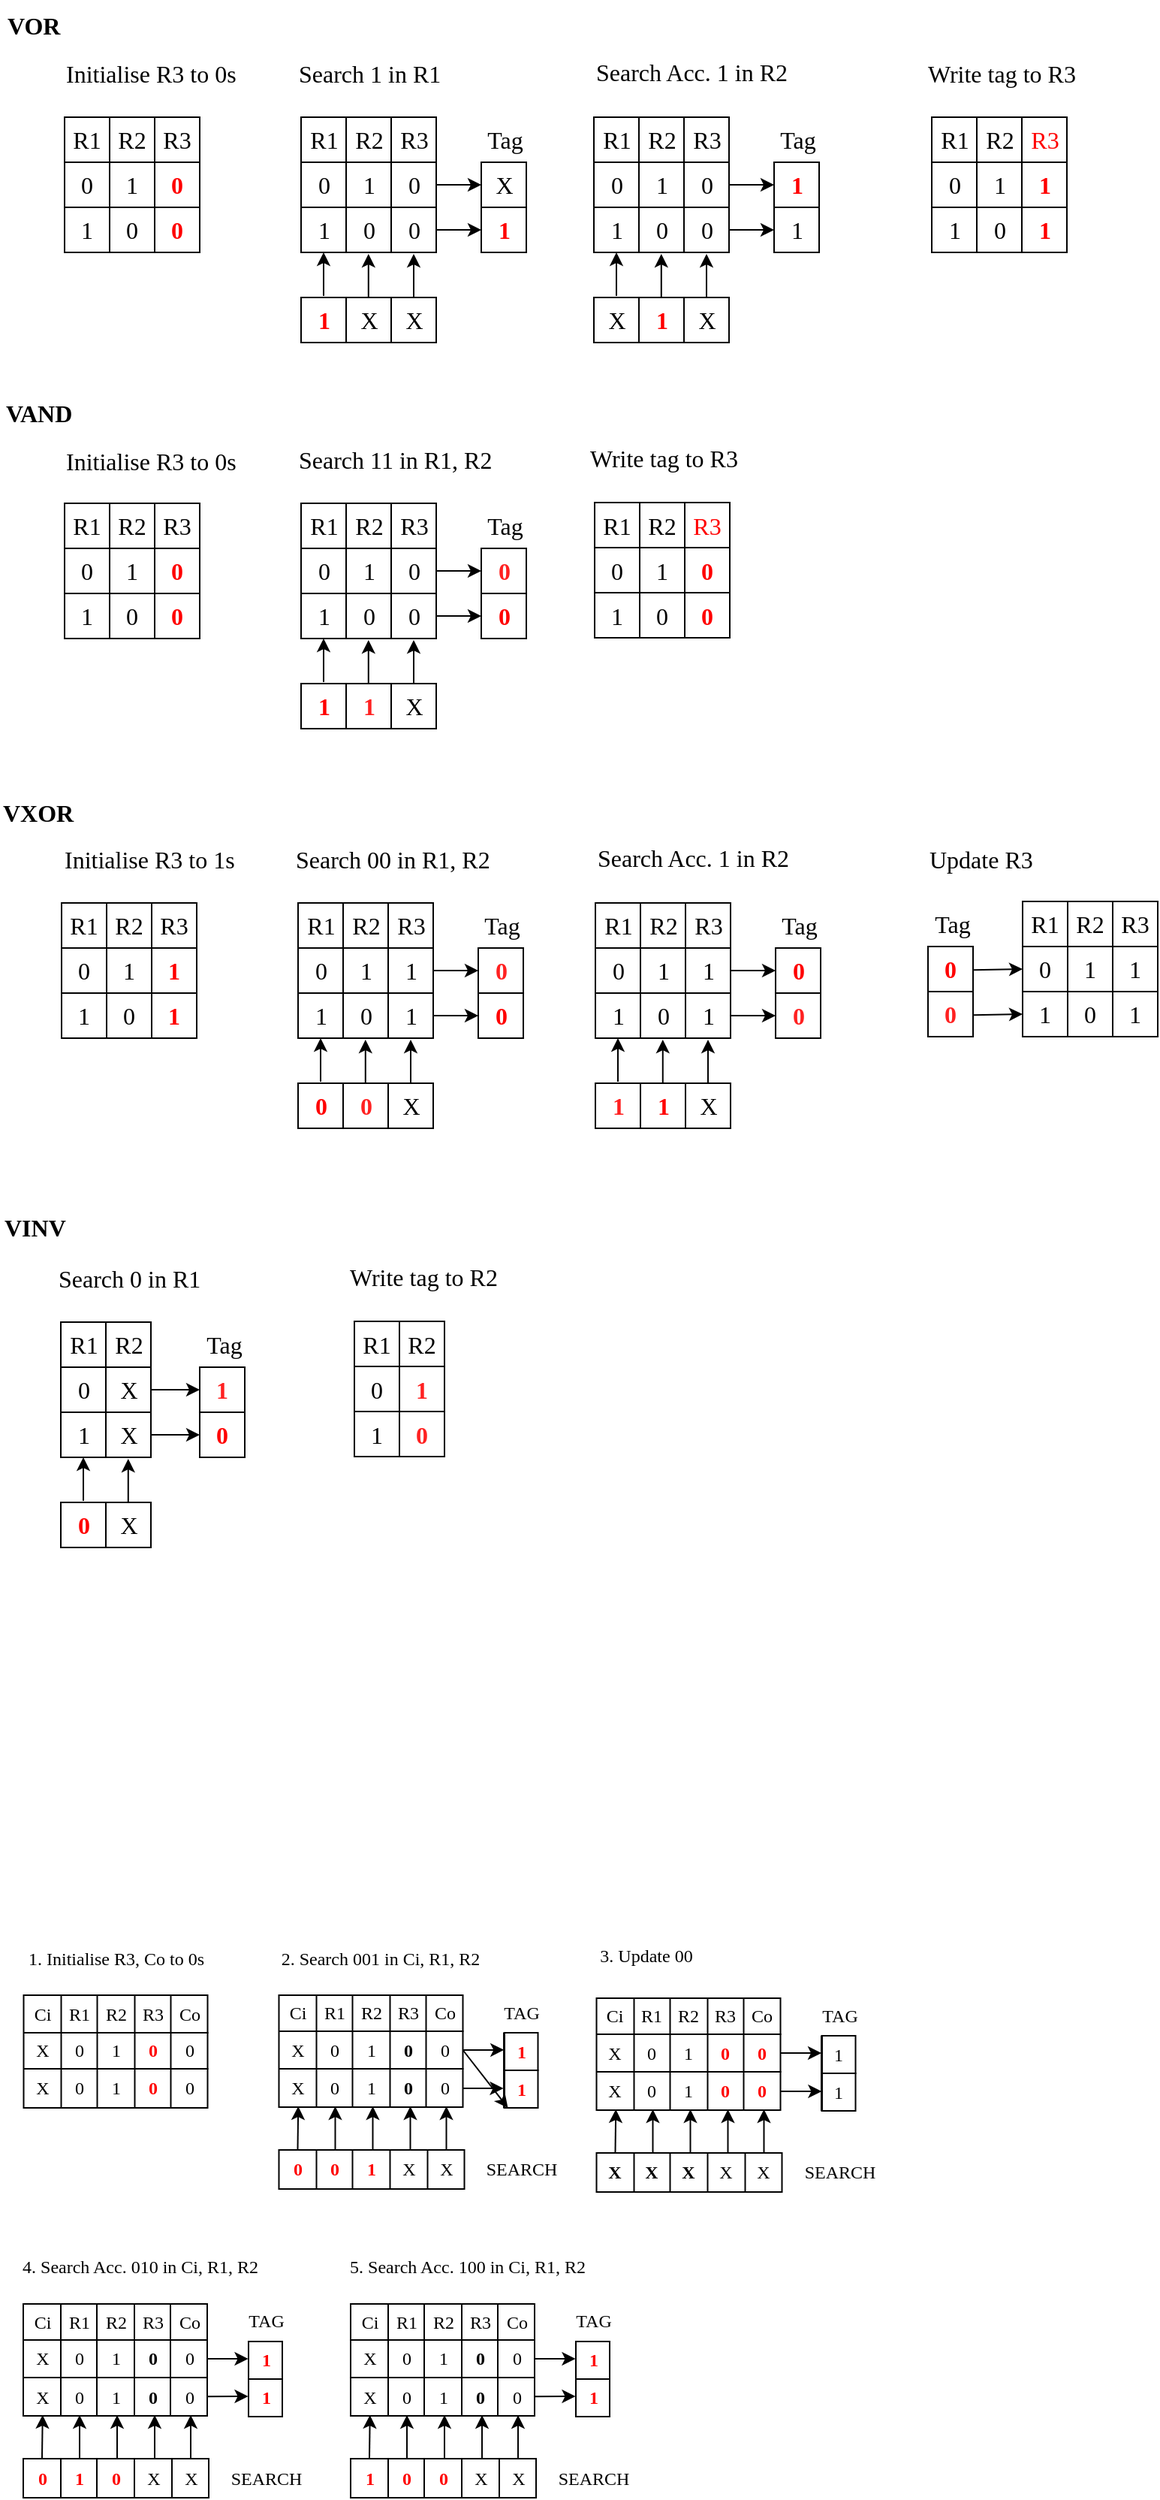 <mxfile version="22.1.18" type="github">
  <diagram name="Page-1" id="7ZI6FeS_xlNIQGt1seG3">
    <mxGraphModel dx="1265" dy="1895" grid="1" gridSize="1" guides="1" tooltips="1" connect="1" arrows="1" fold="1" page="1" pageScale="1" pageWidth="827" pageHeight="1169" math="0" shadow="0">
      <root>
        <mxCell id="0" />
        <mxCell id="1" parent="0" />
        <mxCell id="X-1EoEnKetWkJ9hzd2uH-139" value="" style="shape=table;startSize=0;container=1;collapsible=0;childLayout=tableLayout;fontSize=16;strokeColor=default;align=center;verticalAlign=middle;fontFamily=Times New Roman;fontColor=default;fillColor=default;" parent="1" vertex="1">
          <mxGeometry x="231.5" y="60" width="90" height="90" as="geometry" />
        </mxCell>
        <mxCell id="X-1EoEnKetWkJ9hzd2uH-140" value="" style="shape=tableRow;horizontal=0;startSize=0;swimlaneHead=0;swimlaneBody=0;strokeColor=inherit;top=0;left=0;bottom=0;right=0;collapsible=0;dropTarget=0;fillColor=none;points=[[0,0.5],[1,0.5]];portConstraint=eastwest;fontSize=16;align=center;verticalAlign=middle;fontFamily=Times New Roman;fontColor=default;" parent="X-1EoEnKetWkJ9hzd2uH-139" vertex="1">
          <mxGeometry width="90" height="30" as="geometry" />
        </mxCell>
        <mxCell id="X-1EoEnKetWkJ9hzd2uH-141" value="R1" style="shape=partialRectangle;html=1;whiteSpace=wrap;connectable=0;strokeColor=inherit;overflow=hidden;fillColor=none;top=0;left=0;bottom=0;right=0;pointerEvents=1;fontSize=16;align=center;verticalAlign=middle;fontFamily=Times New Roman;fontColor=default;startSize=0;" parent="X-1EoEnKetWkJ9hzd2uH-140" vertex="1">
          <mxGeometry width="30" height="30" as="geometry">
            <mxRectangle width="30" height="30" as="alternateBounds" />
          </mxGeometry>
        </mxCell>
        <mxCell id="X-1EoEnKetWkJ9hzd2uH-142" value="R2" style="shape=partialRectangle;html=1;whiteSpace=wrap;connectable=0;strokeColor=inherit;overflow=hidden;fillColor=none;top=0;left=0;bottom=0;right=0;pointerEvents=1;fontSize=16;align=center;verticalAlign=middle;fontFamily=Times New Roman;fontColor=default;startSize=0;" parent="X-1EoEnKetWkJ9hzd2uH-140" vertex="1">
          <mxGeometry x="30" width="30" height="30" as="geometry">
            <mxRectangle width="30" height="30" as="alternateBounds" />
          </mxGeometry>
        </mxCell>
        <mxCell id="X-1EoEnKetWkJ9hzd2uH-143" value="R3" style="shape=partialRectangle;html=1;whiteSpace=wrap;connectable=0;strokeColor=inherit;overflow=hidden;fillColor=none;top=0;left=0;bottom=0;right=0;pointerEvents=1;fontSize=16;align=center;verticalAlign=middle;fontFamily=Times New Roman;fontColor=default;startSize=0;" parent="X-1EoEnKetWkJ9hzd2uH-140" vertex="1">
          <mxGeometry x="60" width="30" height="30" as="geometry">
            <mxRectangle width="30" height="30" as="alternateBounds" />
          </mxGeometry>
        </mxCell>
        <mxCell id="X-1EoEnKetWkJ9hzd2uH-144" value="" style="shape=tableRow;horizontal=0;startSize=0;swimlaneHead=0;swimlaneBody=0;strokeColor=inherit;top=0;left=0;bottom=0;right=0;collapsible=0;dropTarget=0;fillColor=none;points=[[0,0.5],[1,0.5]];portConstraint=eastwest;fontSize=16;align=center;verticalAlign=middle;fontFamily=Times New Roman;fontColor=default;" parent="X-1EoEnKetWkJ9hzd2uH-139" vertex="1">
          <mxGeometry y="30" width="90" height="30" as="geometry" />
        </mxCell>
        <mxCell id="X-1EoEnKetWkJ9hzd2uH-145" value="0" style="shape=partialRectangle;html=1;whiteSpace=wrap;connectable=0;strokeColor=inherit;overflow=hidden;fillColor=none;top=0;left=0;bottom=0;right=0;pointerEvents=1;fontSize=16;align=center;verticalAlign=middle;fontFamily=Times New Roman;fontColor=default;startSize=0;" parent="X-1EoEnKetWkJ9hzd2uH-144" vertex="1">
          <mxGeometry width="30" height="30" as="geometry">
            <mxRectangle width="30" height="30" as="alternateBounds" />
          </mxGeometry>
        </mxCell>
        <mxCell id="X-1EoEnKetWkJ9hzd2uH-146" value="1" style="shape=partialRectangle;html=1;whiteSpace=wrap;connectable=0;strokeColor=inherit;overflow=hidden;fillColor=none;top=0;left=0;bottom=0;right=0;pointerEvents=1;fontSize=16;align=center;verticalAlign=middle;fontFamily=Times New Roman;fontColor=default;startSize=0;" parent="X-1EoEnKetWkJ9hzd2uH-144" vertex="1">
          <mxGeometry x="30" width="30" height="30" as="geometry">
            <mxRectangle width="30" height="30" as="alternateBounds" />
          </mxGeometry>
        </mxCell>
        <mxCell id="X-1EoEnKetWkJ9hzd2uH-147" value="0" style="shape=partialRectangle;html=1;whiteSpace=wrap;connectable=0;strokeColor=inherit;overflow=hidden;fillColor=none;top=0;left=0;bottom=0;right=0;pointerEvents=1;fontSize=16;align=center;verticalAlign=middle;fontFamily=Times New Roman;fontColor=default;startSize=0;" parent="X-1EoEnKetWkJ9hzd2uH-144" vertex="1">
          <mxGeometry x="60" width="30" height="30" as="geometry">
            <mxRectangle width="30" height="30" as="alternateBounds" />
          </mxGeometry>
        </mxCell>
        <mxCell id="X-1EoEnKetWkJ9hzd2uH-148" value="" style="shape=tableRow;horizontal=0;startSize=0;swimlaneHead=0;swimlaneBody=0;strokeColor=inherit;top=0;left=0;bottom=0;right=0;collapsible=0;dropTarget=0;fillColor=none;points=[[0,0.5],[1,0.5]];portConstraint=eastwest;fontSize=16;align=center;verticalAlign=middle;fontFamily=Times New Roman;fontColor=default;" parent="X-1EoEnKetWkJ9hzd2uH-139" vertex="1">
          <mxGeometry y="60" width="90" height="30" as="geometry" />
        </mxCell>
        <mxCell id="X-1EoEnKetWkJ9hzd2uH-149" value="1" style="shape=partialRectangle;html=1;whiteSpace=wrap;connectable=0;strokeColor=inherit;overflow=hidden;fillColor=none;top=0;left=0;bottom=0;right=0;pointerEvents=1;fontSize=16;align=center;verticalAlign=middle;fontFamily=Times New Roman;fontColor=default;startSize=0;" parent="X-1EoEnKetWkJ9hzd2uH-148" vertex="1">
          <mxGeometry width="30" height="30" as="geometry">
            <mxRectangle width="30" height="30" as="alternateBounds" />
          </mxGeometry>
        </mxCell>
        <mxCell id="X-1EoEnKetWkJ9hzd2uH-150" value="0" style="shape=partialRectangle;html=1;whiteSpace=wrap;connectable=0;strokeColor=inherit;overflow=hidden;fillColor=none;top=0;left=0;bottom=0;right=0;pointerEvents=1;fontSize=16;align=center;verticalAlign=middle;fontFamily=Times New Roman;fontColor=default;startSize=0;" parent="X-1EoEnKetWkJ9hzd2uH-148" vertex="1">
          <mxGeometry x="30" width="30" height="30" as="geometry">
            <mxRectangle width="30" height="30" as="alternateBounds" />
          </mxGeometry>
        </mxCell>
        <mxCell id="X-1EoEnKetWkJ9hzd2uH-151" value="0" style="shape=partialRectangle;html=1;whiteSpace=wrap;connectable=0;strokeColor=inherit;overflow=hidden;fillColor=none;top=0;left=0;bottom=0;right=0;pointerEvents=1;fontSize=16;align=center;verticalAlign=middle;fontFamily=Times New Roman;fontColor=default;startSize=0;" parent="X-1EoEnKetWkJ9hzd2uH-148" vertex="1">
          <mxGeometry x="60" width="30" height="30" as="geometry">
            <mxRectangle width="30" height="30" as="alternateBounds" />
          </mxGeometry>
        </mxCell>
        <mxCell id="X-1EoEnKetWkJ9hzd2uH-166" value="" style="shape=table;startSize=0;container=1;collapsible=0;childLayout=tableLayout;fontSize=16;strokeColor=default;align=center;verticalAlign=middle;fontFamily=Times New Roman;fontColor=default;fillColor=default;" parent="1" vertex="1">
          <mxGeometry x="231.5" y="180" width="90" height="30" as="geometry" />
        </mxCell>
        <mxCell id="X-1EoEnKetWkJ9hzd2uH-175" value="" style="shape=tableRow;horizontal=0;startSize=0;swimlaneHead=0;swimlaneBody=0;strokeColor=inherit;top=0;left=0;bottom=0;right=0;collapsible=0;dropTarget=0;fillColor=none;points=[[0,0.5],[1,0.5]];portConstraint=eastwest;fontSize=16;align=center;verticalAlign=middle;fontFamily=Times New Roman;fontColor=default;" parent="X-1EoEnKetWkJ9hzd2uH-166" vertex="1">
          <mxGeometry width="90" height="30" as="geometry" />
        </mxCell>
        <mxCell id="X-1EoEnKetWkJ9hzd2uH-176" value="&lt;b&gt;&lt;font color=&quot;#ff0000&quot;&gt;1&lt;/font&gt;&lt;/b&gt;" style="shape=partialRectangle;html=1;whiteSpace=wrap;connectable=0;strokeColor=inherit;overflow=hidden;fillColor=none;top=0;left=0;bottom=0;right=0;pointerEvents=1;fontSize=16;align=center;verticalAlign=middle;fontFamily=Times New Roman;fontColor=default;startSize=0;" parent="X-1EoEnKetWkJ9hzd2uH-175" vertex="1">
          <mxGeometry width="30" height="30" as="geometry">
            <mxRectangle width="30" height="30" as="alternateBounds" />
          </mxGeometry>
        </mxCell>
        <mxCell id="X-1EoEnKetWkJ9hzd2uH-177" value="X" style="shape=partialRectangle;html=1;whiteSpace=wrap;connectable=0;strokeColor=inherit;overflow=hidden;fillColor=none;top=0;left=0;bottom=0;right=0;pointerEvents=1;fontSize=16;align=center;verticalAlign=middle;fontFamily=Times New Roman;fontColor=default;startSize=0;" parent="X-1EoEnKetWkJ9hzd2uH-175" vertex="1">
          <mxGeometry x="30" width="30" height="30" as="geometry">
            <mxRectangle width="30" height="30" as="alternateBounds" />
          </mxGeometry>
        </mxCell>
        <mxCell id="X-1EoEnKetWkJ9hzd2uH-178" value="X" style="shape=partialRectangle;html=1;whiteSpace=wrap;connectable=0;strokeColor=inherit;overflow=hidden;fillColor=none;top=0;left=0;bottom=0;right=0;pointerEvents=1;fontSize=16;align=center;verticalAlign=middle;fontFamily=Times New Roman;fontColor=default;startSize=0;" parent="X-1EoEnKetWkJ9hzd2uH-175" vertex="1">
          <mxGeometry x="60" width="30" height="30" as="geometry">
            <mxRectangle width="30" height="30" as="alternateBounds" />
          </mxGeometry>
        </mxCell>
        <mxCell id="X-1EoEnKetWkJ9hzd2uH-205" value="" style="shape=table;startSize=0;container=1;collapsible=0;childLayout=tableLayout;fontSize=16;strokeColor=default;align=center;verticalAlign=middle;fontFamily=Times New Roman;fontColor=default;fillColor=default;fontStyle=1" parent="1" vertex="1">
          <mxGeometry x="351.5" y="90" width="30" height="60" as="geometry" />
        </mxCell>
        <mxCell id="X-1EoEnKetWkJ9hzd2uH-210" value="" style="shape=tableRow;horizontal=0;startSize=0;swimlaneHead=0;swimlaneBody=0;strokeColor=inherit;top=0;left=0;bottom=0;right=0;collapsible=0;dropTarget=0;fillColor=none;points=[[0,0.5],[1,0.5]];portConstraint=eastwest;fontSize=16;align=center;verticalAlign=middle;fontFamily=Times New Roman;fontColor=default;" parent="X-1EoEnKetWkJ9hzd2uH-205" vertex="1">
          <mxGeometry width="30" height="30" as="geometry" />
        </mxCell>
        <mxCell id="X-1EoEnKetWkJ9hzd2uH-232" style="shape=partialRectangle;html=1;whiteSpace=wrap;connectable=0;strokeColor=inherit;overflow=hidden;fillColor=none;top=0;left=0;bottom=0;right=0;pointerEvents=1;fontSize=16;align=center;verticalAlign=middle;fontFamily=Times New Roman;fontColor=default;startSize=0;" parent="X-1EoEnKetWkJ9hzd2uH-210" vertex="1">
          <mxGeometry height="30" as="geometry">
            <mxRectangle height="30" as="alternateBounds" />
          </mxGeometry>
        </mxCell>
        <mxCell id="X-1EoEnKetWkJ9hzd2uH-228" style="shape=partialRectangle;html=1;whiteSpace=wrap;connectable=0;strokeColor=inherit;overflow=hidden;fillColor=none;top=0;left=0;bottom=0;right=0;pointerEvents=1;fontSize=16;align=center;verticalAlign=middle;fontFamily=Times New Roman;fontColor=default;startSize=0;" parent="X-1EoEnKetWkJ9hzd2uH-210" vertex="1">
          <mxGeometry height="30" as="geometry">
            <mxRectangle height="30" as="alternateBounds" />
          </mxGeometry>
        </mxCell>
        <mxCell id="X-1EoEnKetWkJ9hzd2uH-226" style="shape=partialRectangle;html=1;whiteSpace=wrap;connectable=0;strokeColor=inherit;overflow=hidden;fillColor=none;top=0;left=0;bottom=0;right=0;pointerEvents=1;fontSize=16;align=center;verticalAlign=middle;fontFamily=Times New Roman;fontColor=default;startSize=0;" parent="X-1EoEnKetWkJ9hzd2uH-210" vertex="1">
          <mxGeometry height="30" as="geometry">
            <mxRectangle height="30" as="alternateBounds" />
          </mxGeometry>
        </mxCell>
        <mxCell id="X-1EoEnKetWkJ9hzd2uH-224" style="shape=partialRectangle;html=1;whiteSpace=wrap;connectable=0;strokeColor=inherit;overflow=hidden;fillColor=none;top=0;left=0;bottom=0;right=0;pointerEvents=1;fontSize=16;align=center;verticalAlign=middle;fontFamily=Times New Roman;fontColor=default;startSize=0;" parent="X-1EoEnKetWkJ9hzd2uH-210" vertex="1">
          <mxGeometry height="30" as="geometry">
            <mxRectangle height="30" as="alternateBounds" />
          </mxGeometry>
        </mxCell>
        <mxCell id="X-1EoEnKetWkJ9hzd2uH-222" style="shape=partialRectangle;html=1;whiteSpace=wrap;connectable=0;strokeColor=inherit;overflow=hidden;fillColor=none;top=0;left=0;bottom=0;right=0;pointerEvents=1;fontSize=16;align=center;verticalAlign=middle;fontFamily=Times New Roman;fontColor=default;startSize=0;" parent="X-1EoEnKetWkJ9hzd2uH-210" vertex="1">
          <mxGeometry height="30" as="geometry">
            <mxRectangle height="30" as="alternateBounds" />
          </mxGeometry>
        </mxCell>
        <mxCell id="X-1EoEnKetWkJ9hzd2uH-220" style="shape=partialRectangle;html=1;whiteSpace=wrap;connectable=0;strokeColor=inherit;overflow=hidden;fillColor=none;top=0;left=0;bottom=0;right=0;pointerEvents=1;fontSize=16;align=center;verticalAlign=middle;fontFamily=Times New Roman;fontColor=default;startSize=0;" parent="X-1EoEnKetWkJ9hzd2uH-210" vertex="1">
          <mxGeometry height="30" as="geometry">
            <mxRectangle height="30" as="alternateBounds" />
          </mxGeometry>
        </mxCell>
        <mxCell id="X-1EoEnKetWkJ9hzd2uH-218" style="shape=partialRectangle;html=1;whiteSpace=wrap;connectable=0;strokeColor=inherit;overflow=hidden;fillColor=none;top=0;left=0;bottom=0;right=0;pointerEvents=1;fontSize=16;align=center;verticalAlign=middle;fontFamily=Times New Roman;fontColor=default;startSize=0;" parent="X-1EoEnKetWkJ9hzd2uH-210" vertex="1">
          <mxGeometry height="30" as="geometry">
            <mxRectangle height="30" as="alternateBounds" />
          </mxGeometry>
        </mxCell>
        <mxCell id="X-1EoEnKetWkJ9hzd2uH-211" value="" style="shape=partialRectangle;html=1;whiteSpace=wrap;connectable=0;strokeColor=inherit;overflow=hidden;fillColor=none;top=0;left=0;bottom=0;right=0;pointerEvents=1;fontSize=16;align=center;verticalAlign=middle;fontFamily=Times New Roman;fontColor=default;startSize=0;" parent="X-1EoEnKetWkJ9hzd2uH-210" vertex="1">
          <mxGeometry height="30" as="geometry">
            <mxRectangle height="30" as="alternateBounds" />
          </mxGeometry>
        </mxCell>
        <mxCell id="X-1EoEnKetWkJ9hzd2uH-212" value="X" style="shape=partialRectangle;html=1;whiteSpace=wrap;connectable=0;strokeColor=inherit;overflow=hidden;fillColor=none;top=0;left=0;bottom=0;right=0;pointerEvents=1;fontSize=16;align=center;verticalAlign=middle;fontFamily=Times New Roman;fontColor=default;startSize=0;" parent="X-1EoEnKetWkJ9hzd2uH-210" vertex="1">
          <mxGeometry width="30" height="30" as="geometry">
            <mxRectangle width="30" height="30" as="alternateBounds" />
          </mxGeometry>
        </mxCell>
        <mxCell id="X-1EoEnKetWkJ9hzd2uH-214" value="" style="shape=tableRow;horizontal=0;startSize=0;swimlaneHead=0;swimlaneBody=0;strokeColor=inherit;top=0;left=0;bottom=0;right=0;collapsible=0;dropTarget=0;fillColor=none;points=[[0,0.5],[1,0.5]];portConstraint=eastwest;fontSize=16;align=center;verticalAlign=middle;fontFamily=Times New Roman;fontColor=default;" parent="X-1EoEnKetWkJ9hzd2uH-205" vertex="1">
          <mxGeometry y="30" width="30" height="30" as="geometry" />
        </mxCell>
        <mxCell id="X-1EoEnKetWkJ9hzd2uH-233" style="shape=partialRectangle;html=1;whiteSpace=wrap;connectable=0;strokeColor=inherit;overflow=hidden;fillColor=none;top=0;left=0;bottom=0;right=0;pointerEvents=1;fontSize=16;align=center;verticalAlign=middle;fontFamily=Times New Roman;fontColor=default;startSize=0;" parent="X-1EoEnKetWkJ9hzd2uH-214" vertex="1">
          <mxGeometry height="30" as="geometry">
            <mxRectangle height="30" as="alternateBounds" />
          </mxGeometry>
        </mxCell>
        <mxCell id="X-1EoEnKetWkJ9hzd2uH-229" style="shape=partialRectangle;html=1;whiteSpace=wrap;connectable=0;strokeColor=inherit;overflow=hidden;fillColor=none;top=0;left=0;bottom=0;right=0;pointerEvents=1;fontSize=16;align=center;verticalAlign=middle;fontFamily=Times New Roman;fontColor=default;startSize=0;" parent="X-1EoEnKetWkJ9hzd2uH-214" vertex="1">
          <mxGeometry height="30" as="geometry">
            <mxRectangle height="30" as="alternateBounds" />
          </mxGeometry>
        </mxCell>
        <mxCell id="X-1EoEnKetWkJ9hzd2uH-227" style="shape=partialRectangle;html=1;whiteSpace=wrap;connectable=0;strokeColor=inherit;overflow=hidden;fillColor=none;top=0;left=0;bottom=0;right=0;pointerEvents=1;fontSize=16;align=center;verticalAlign=middle;fontFamily=Times New Roman;fontColor=default;startSize=0;" parent="X-1EoEnKetWkJ9hzd2uH-214" vertex="1">
          <mxGeometry height="30" as="geometry">
            <mxRectangle height="30" as="alternateBounds" />
          </mxGeometry>
        </mxCell>
        <mxCell id="X-1EoEnKetWkJ9hzd2uH-225" style="shape=partialRectangle;html=1;whiteSpace=wrap;connectable=0;strokeColor=inherit;overflow=hidden;fillColor=none;top=0;left=0;bottom=0;right=0;pointerEvents=1;fontSize=16;align=center;verticalAlign=middle;fontFamily=Times New Roman;fontColor=default;startSize=0;" parent="X-1EoEnKetWkJ9hzd2uH-214" vertex="1">
          <mxGeometry height="30" as="geometry">
            <mxRectangle height="30" as="alternateBounds" />
          </mxGeometry>
        </mxCell>
        <mxCell id="X-1EoEnKetWkJ9hzd2uH-223" style="shape=partialRectangle;html=1;whiteSpace=wrap;connectable=0;strokeColor=inherit;overflow=hidden;fillColor=none;top=0;left=0;bottom=0;right=0;pointerEvents=1;fontSize=16;align=center;verticalAlign=middle;fontFamily=Times New Roman;fontColor=default;startSize=0;" parent="X-1EoEnKetWkJ9hzd2uH-214" vertex="1">
          <mxGeometry height="30" as="geometry">
            <mxRectangle height="30" as="alternateBounds" />
          </mxGeometry>
        </mxCell>
        <mxCell id="X-1EoEnKetWkJ9hzd2uH-221" style="shape=partialRectangle;html=1;whiteSpace=wrap;connectable=0;strokeColor=inherit;overflow=hidden;fillColor=none;top=0;left=0;bottom=0;right=0;pointerEvents=1;fontSize=16;align=center;verticalAlign=middle;fontFamily=Times New Roman;fontColor=default;startSize=0;" parent="X-1EoEnKetWkJ9hzd2uH-214" vertex="1">
          <mxGeometry height="30" as="geometry">
            <mxRectangle height="30" as="alternateBounds" />
          </mxGeometry>
        </mxCell>
        <mxCell id="X-1EoEnKetWkJ9hzd2uH-219" style="shape=partialRectangle;html=1;whiteSpace=wrap;connectable=0;strokeColor=inherit;overflow=hidden;fillColor=none;top=0;left=0;bottom=0;right=0;pointerEvents=1;fontSize=16;align=center;verticalAlign=middle;fontFamily=Times New Roman;fontColor=default;startSize=0;" parent="X-1EoEnKetWkJ9hzd2uH-214" vertex="1">
          <mxGeometry height="30" as="geometry">
            <mxRectangle height="30" as="alternateBounds" />
          </mxGeometry>
        </mxCell>
        <mxCell id="X-1EoEnKetWkJ9hzd2uH-215" value="" style="shape=partialRectangle;html=1;whiteSpace=wrap;connectable=0;strokeColor=inherit;overflow=hidden;fillColor=none;top=0;left=0;bottom=0;right=0;pointerEvents=1;fontSize=16;align=center;verticalAlign=middle;fontFamily=Times New Roman;fontColor=default;startSize=0;" parent="X-1EoEnKetWkJ9hzd2uH-214" vertex="1">
          <mxGeometry height="30" as="geometry">
            <mxRectangle height="30" as="alternateBounds" />
          </mxGeometry>
        </mxCell>
        <mxCell id="X-1EoEnKetWkJ9hzd2uH-216" value="&lt;font color=&quot;#ff0000&quot;&gt;&lt;b&gt;1&lt;/b&gt;&lt;/font&gt;" style="shape=partialRectangle;html=1;whiteSpace=wrap;connectable=0;strokeColor=inherit;overflow=hidden;fillColor=none;top=0;left=0;bottom=0;right=0;pointerEvents=1;fontSize=16;align=center;verticalAlign=middle;fontFamily=Times New Roman;fontColor=default;startSize=0;" parent="X-1EoEnKetWkJ9hzd2uH-214" vertex="1">
          <mxGeometry width="30" height="30" as="geometry">
            <mxRectangle width="30" height="30" as="alternateBounds" />
          </mxGeometry>
        </mxCell>
        <mxCell id="X-1EoEnKetWkJ9hzd2uH-234" value="Tag" style="text;html=1;align=center;verticalAlign=middle;resizable=0;points=[];autosize=1;strokeColor=none;fillColor=none;fontSize=16;fontFamily=Times New Roman;fontColor=default;" parent="1" vertex="1">
          <mxGeometry x="345.5" y="59" width="43" height="32" as="geometry" />
        </mxCell>
        <mxCell id="X-1EoEnKetWkJ9hzd2uH-235" value="" style="endArrow=classic;html=1;rounded=0;fontFamily=Times New Roman;fontSize=16;fontColor=default;startSize=0;exitX=1;exitY=0.5;exitDx=0;exitDy=0;entryX=0;entryY=0.5;entryDx=0;entryDy=0;" parent="1" source="X-1EoEnKetWkJ9hzd2uH-148" target="X-1EoEnKetWkJ9hzd2uH-214" edge="1">
          <mxGeometry width="50" height="50" relative="1" as="geometry">
            <mxPoint x="291.5" y="180" as="sourcePoint" />
            <mxPoint x="341.5" y="130" as="targetPoint" />
          </mxGeometry>
        </mxCell>
        <mxCell id="X-1EoEnKetWkJ9hzd2uH-238" value="" style="endArrow=classic;html=1;rounded=0;fontFamily=Times New Roman;fontSize=16;fontColor=default;startSize=0;entryX=0;entryY=0.5;entryDx=0;entryDy=0;exitX=1;exitY=0.5;exitDx=0;exitDy=0;" parent="1" source="X-1EoEnKetWkJ9hzd2uH-144" target="X-1EoEnKetWkJ9hzd2uH-210" edge="1">
          <mxGeometry width="50" height="50" relative="1" as="geometry">
            <mxPoint x="306.5" y="215" as="sourcePoint" />
            <mxPoint x="356.5" y="165" as="targetPoint" />
          </mxGeometry>
        </mxCell>
        <mxCell id="X-1EoEnKetWkJ9hzd2uH-239" value="" style="endArrow=classic;html=1;rounded=0;fontFamily=Times New Roman;fontSize=16;fontColor=default;startSize=0;entryX=0.155;entryY=0.997;entryDx=0;entryDy=0;entryPerimeter=0;" parent="1" edge="1">
          <mxGeometry width="50" height="50" relative="1" as="geometry">
            <mxPoint x="246.5" y="179" as="sourcePoint" />
            <mxPoint x="246.5" y="150.0" as="targetPoint" />
          </mxGeometry>
        </mxCell>
        <mxCell id="X-1EoEnKetWkJ9hzd2uH-254" value="" style="endArrow=classic;html=1;rounded=0;fontFamily=Times New Roman;fontSize=16;fontColor=default;startSize=0;entryX=0.155;entryY=0.997;entryDx=0;entryDy=0;entryPerimeter=0;" parent="1" edge="1">
          <mxGeometry width="50" height="50" relative="1" as="geometry">
            <mxPoint x="276.39" y="180" as="sourcePoint" />
            <mxPoint x="276.39" y="151.0" as="targetPoint" />
            <Array as="points">
              <mxPoint x="276.39" y="151" />
            </Array>
          </mxGeometry>
        </mxCell>
        <mxCell id="X-1EoEnKetWkJ9hzd2uH-255" value="" style="endArrow=classic;html=1;rounded=0;fontFamily=Times New Roman;fontSize=16;fontColor=default;startSize=0;entryX=0.155;entryY=0.997;entryDx=0;entryDy=0;entryPerimeter=0;" parent="1" edge="1">
          <mxGeometry width="50" height="50" relative="1" as="geometry">
            <mxPoint x="306.5" y="180" as="sourcePoint" />
            <mxPoint x="306.5" y="151.0" as="targetPoint" />
            <Array as="points">
              <mxPoint x="306.5" y="151" />
            </Array>
          </mxGeometry>
        </mxCell>
        <mxCell id="X-1EoEnKetWkJ9hzd2uH-256" value="" style="shape=table;startSize=0;container=1;collapsible=0;childLayout=tableLayout;fontSize=16;strokeColor=default;align=center;verticalAlign=middle;fontFamily=Times New Roman;fontColor=default;fillColor=default;" parent="1" vertex="1">
          <mxGeometry x="426.5" y="60" width="90" height="90" as="geometry" />
        </mxCell>
        <mxCell id="X-1EoEnKetWkJ9hzd2uH-257" value="" style="shape=tableRow;horizontal=0;startSize=0;swimlaneHead=0;swimlaneBody=0;strokeColor=inherit;top=0;left=0;bottom=0;right=0;collapsible=0;dropTarget=0;fillColor=none;points=[[0,0.5],[1,0.5]];portConstraint=eastwest;fontSize=16;align=center;verticalAlign=middle;fontFamily=Times New Roman;fontColor=default;" parent="X-1EoEnKetWkJ9hzd2uH-256" vertex="1">
          <mxGeometry width="90" height="30" as="geometry" />
        </mxCell>
        <mxCell id="X-1EoEnKetWkJ9hzd2uH-258" value="R1" style="shape=partialRectangle;html=1;whiteSpace=wrap;connectable=0;strokeColor=inherit;overflow=hidden;fillColor=none;top=0;left=0;bottom=0;right=0;pointerEvents=1;fontSize=16;align=center;verticalAlign=middle;fontFamily=Times New Roman;fontColor=default;startSize=0;" parent="X-1EoEnKetWkJ9hzd2uH-257" vertex="1">
          <mxGeometry width="30" height="30" as="geometry">
            <mxRectangle width="30" height="30" as="alternateBounds" />
          </mxGeometry>
        </mxCell>
        <mxCell id="X-1EoEnKetWkJ9hzd2uH-259" value="R2" style="shape=partialRectangle;html=1;whiteSpace=wrap;connectable=0;strokeColor=inherit;overflow=hidden;fillColor=none;top=0;left=0;bottom=0;right=0;pointerEvents=1;fontSize=16;align=center;verticalAlign=middle;fontFamily=Times New Roman;fontColor=default;startSize=0;" parent="X-1EoEnKetWkJ9hzd2uH-257" vertex="1">
          <mxGeometry x="30" width="30" height="30" as="geometry">
            <mxRectangle width="30" height="30" as="alternateBounds" />
          </mxGeometry>
        </mxCell>
        <mxCell id="X-1EoEnKetWkJ9hzd2uH-260" value="R3" style="shape=partialRectangle;html=1;whiteSpace=wrap;connectable=0;strokeColor=inherit;overflow=hidden;fillColor=none;top=0;left=0;bottom=0;right=0;pointerEvents=1;fontSize=16;align=center;verticalAlign=middle;fontFamily=Times New Roman;fontColor=default;startSize=0;" parent="X-1EoEnKetWkJ9hzd2uH-257" vertex="1">
          <mxGeometry x="60" width="30" height="30" as="geometry">
            <mxRectangle width="30" height="30" as="alternateBounds" />
          </mxGeometry>
        </mxCell>
        <mxCell id="X-1EoEnKetWkJ9hzd2uH-261" value="" style="shape=tableRow;horizontal=0;startSize=0;swimlaneHead=0;swimlaneBody=0;strokeColor=inherit;top=0;left=0;bottom=0;right=0;collapsible=0;dropTarget=0;fillColor=none;points=[[0,0.5],[1,0.5]];portConstraint=eastwest;fontSize=16;align=center;verticalAlign=middle;fontFamily=Times New Roman;fontColor=default;" parent="X-1EoEnKetWkJ9hzd2uH-256" vertex="1">
          <mxGeometry y="30" width="90" height="30" as="geometry" />
        </mxCell>
        <mxCell id="X-1EoEnKetWkJ9hzd2uH-262" value="0" style="shape=partialRectangle;html=1;whiteSpace=wrap;connectable=0;strokeColor=inherit;overflow=hidden;fillColor=none;top=0;left=0;bottom=0;right=0;pointerEvents=1;fontSize=16;align=center;verticalAlign=middle;fontFamily=Times New Roman;fontColor=default;startSize=0;" parent="X-1EoEnKetWkJ9hzd2uH-261" vertex="1">
          <mxGeometry width="30" height="30" as="geometry">
            <mxRectangle width="30" height="30" as="alternateBounds" />
          </mxGeometry>
        </mxCell>
        <mxCell id="X-1EoEnKetWkJ9hzd2uH-263" value="1" style="shape=partialRectangle;html=1;whiteSpace=wrap;connectable=0;strokeColor=inherit;overflow=hidden;fillColor=none;top=0;left=0;bottom=0;right=0;pointerEvents=1;fontSize=16;align=center;verticalAlign=middle;fontFamily=Times New Roman;fontColor=default;startSize=0;" parent="X-1EoEnKetWkJ9hzd2uH-261" vertex="1">
          <mxGeometry x="30" width="30" height="30" as="geometry">
            <mxRectangle width="30" height="30" as="alternateBounds" />
          </mxGeometry>
        </mxCell>
        <mxCell id="X-1EoEnKetWkJ9hzd2uH-264" value="0" style="shape=partialRectangle;html=1;whiteSpace=wrap;connectable=0;strokeColor=inherit;overflow=hidden;fillColor=none;top=0;left=0;bottom=0;right=0;pointerEvents=1;fontSize=16;align=center;verticalAlign=middle;fontFamily=Times New Roman;fontColor=default;startSize=0;" parent="X-1EoEnKetWkJ9hzd2uH-261" vertex="1">
          <mxGeometry x="60" width="30" height="30" as="geometry">
            <mxRectangle width="30" height="30" as="alternateBounds" />
          </mxGeometry>
        </mxCell>
        <mxCell id="X-1EoEnKetWkJ9hzd2uH-265" value="" style="shape=tableRow;horizontal=0;startSize=0;swimlaneHead=0;swimlaneBody=0;strokeColor=inherit;top=0;left=0;bottom=0;right=0;collapsible=0;dropTarget=0;fillColor=none;points=[[0,0.5],[1,0.5]];portConstraint=eastwest;fontSize=16;align=center;verticalAlign=middle;fontFamily=Times New Roman;fontColor=default;" parent="X-1EoEnKetWkJ9hzd2uH-256" vertex="1">
          <mxGeometry y="60" width="90" height="30" as="geometry" />
        </mxCell>
        <mxCell id="X-1EoEnKetWkJ9hzd2uH-266" value="1" style="shape=partialRectangle;html=1;whiteSpace=wrap;connectable=0;strokeColor=inherit;overflow=hidden;fillColor=none;top=0;left=0;bottom=0;right=0;pointerEvents=1;fontSize=16;align=center;verticalAlign=middle;fontFamily=Times New Roman;fontColor=default;startSize=0;" parent="X-1EoEnKetWkJ9hzd2uH-265" vertex="1">
          <mxGeometry width="30" height="30" as="geometry">
            <mxRectangle width="30" height="30" as="alternateBounds" />
          </mxGeometry>
        </mxCell>
        <mxCell id="X-1EoEnKetWkJ9hzd2uH-267" value="0" style="shape=partialRectangle;html=1;whiteSpace=wrap;connectable=0;strokeColor=inherit;overflow=hidden;fillColor=none;top=0;left=0;bottom=0;right=0;pointerEvents=1;fontSize=16;align=center;verticalAlign=middle;fontFamily=Times New Roman;fontColor=default;startSize=0;" parent="X-1EoEnKetWkJ9hzd2uH-265" vertex="1">
          <mxGeometry x="30" width="30" height="30" as="geometry">
            <mxRectangle width="30" height="30" as="alternateBounds" />
          </mxGeometry>
        </mxCell>
        <mxCell id="X-1EoEnKetWkJ9hzd2uH-268" value="0" style="shape=partialRectangle;html=1;whiteSpace=wrap;connectable=0;strokeColor=inherit;overflow=hidden;fillColor=none;top=0;left=0;bottom=0;right=0;pointerEvents=1;fontSize=16;align=center;verticalAlign=middle;fontFamily=Times New Roman;fontColor=default;startSize=0;" parent="X-1EoEnKetWkJ9hzd2uH-265" vertex="1">
          <mxGeometry x="60" width="30" height="30" as="geometry">
            <mxRectangle width="30" height="30" as="alternateBounds" />
          </mxGeometry>
        </mxCell>
        <mxCell id="X-1EoEnKetWkJ9hzd2uH-269" value="" style="shape=table;startSize=0;container=1;collapsible=0;childLayout=tableLayout;fontSize=16;strokeColor=default;align=center;verticalAlign=middle;fontFamily=Times New Roman;fontColor=default;fillColor=default;" parent="1" vertex="1">
          <mxGeometry x="426.5" y="180" width="90" height="30" as="geometry" />
        </mxCell>
        <mxCell id="X-1EoEnKetWkJ9hzd2uH-270" value="" style="shape=tableRow;horizontal=0;startSize=0;swimlaneHead=0;swimlaneBody=0;strokeColor=inherit;top=0;left=0;bottom=0;right=0;collapsible=0;dropTarget=0;fillColor=none;points=[[0,0.5],[1,0.5]];portConstraint=eastwest;fontSize=16;align=center;verticalAlign=middle;fontFamily=Times New Roman;fontColor=default;" parent="X-1EoEnKetWkJ9hzd2uH-269" vertex="1">
          <mxGeometry width="90" height="30" as="geometry" />
        </mxCell>
        <mxCell id="X-1EoEnKetWkJ9hzd2uH-271" value="X" style="shape=partialRectangle;html=1;whiteSpace=wrap;connectable=0;strokeColor=inherit;overflow=hidden;fillColor=none;top=0;left=0;bottom=0;right=0;pointerEvents=1;fontSize=16;align=center;verticalAlign=middle;fontFamily=Times New Roman;fontColor=default;startSize=0;" parent="X-1EoEnKetWkJ9hzd2uH-270" vertex="1">
          <mxGeometry width="30" height="30" as="geometry">
            <mxRectangle width="30" height="30" as="alternateBounds" />
          </mxGeometry>
        </mxCell>
        <mxCell id="X-1EoEnKetWkJ9hzd2uH-272" value="&lt;b&gt;&lt;font color=&quot;#ff0000&quot;&gt;1&lt;/font&gt;&lt;/b&gt;" style="shape=partialRectangle;html=1;whiteSpace=wrap;connectable=0;strokeColor=inherit;overflow=hidden;fillColor=none;top=0;left=0;bottom=0;right=0;pointerEvents=1;fontSize=16;align=center;verticalAlign=middle;fontFamily=Times New Roman;fontColor=default;startSize=0;" parent="X-1EoEnKetWkJ9hzd2uH-270" vertex="1">
          <mxGeometry x="30" width="30" height="30" as="geometry">
            <mxRectangle width="30" height="30" as="alternateBounds" />
          </mxGeometry>
        </mxCell>
        <mxCell id="X-1EoEnKetWkJ9hzd2uH-273" value="X" style="shape=partialRectangle;html=1;whiteSpace=wrap;connectable=0;strokeColor=inherit;overflow=hidden;fillColor=none;top=0;left=0;bottom=0;right=0;pointerEvents=1;fontSize=16;align=center;verticalAlign=middle;fontFamily=Times New Roman;fontColor=default;startSize=0;" parent="X-1EoEnKetWkJ9hzd2uH-270" vertex="1">
          <mxGeometry x="60" width="30" height="30" as="geometry">
            <mxRectangle width="30" height="30" as="alternateBounds" />
          </mxGeometry>
        </mxCell>
        <mxCell id="X-1EoEnKetWkJ9hzd2uH-275" value="" style="shape=table;startSize=0;container=1;collapsible=0;childLayout=tableLayout;fontSize=16;strokeColor=default;align=center;verticalAlign=middle;fontFamily=Times New Roman;fontColor=default;fillColor=default;" parent="1" vertex="1">
          <mxGeometry x="546.5" y="90" width="30" height="60" as="geometry" />
        </mxCell>
        <mxCell id="X-1EoEnKetWkJ9hzd2uH-276" value="" style="shape=tableRow;horizontal=0;startSize=0;swimlaneHead=0;swimlaneBody=0;strokeColor=inherit;top=0;left=0;bottom=0;right=0;collapsible=0;dropTarget=0;fillColor=none;points=[[0,0.5],[1,0.5]];portConstraint=eastwest;fontSize=16;align=center;verticalAlign=middle;fontFamily=Times New Roman;fontColor=default;" parent="X-1EoEnKetWkJ9hzd2uH-275" vertex="1">
          <mxGeometry width="30" height="30" as="geometry" />
        </mxCell>
        <mxCell id="X-1EoEnKetWkJ9hzd2uH-277" style="shape=partialRectangle;html=1;whiteSpace=wrap;connectable=0;strokeColor=inherit;overflow=hidden;fillColor=none;top=0;left=0;bottom=0;right=0;pointerEvents=1;fontSize=16;align=center;verticalAlign=middle;fontFamily=Times New Roman;fontColor=default;startSize=0;" parent="X-1EoEnKetWkJ9hzd2uH-276" vertex="1">
          <mxGeometry height="30" as="geometry">
            <mxRectangle height="30" as="alternateBounds" />
          </mxGeometry>
        </mxCell>
        <mxCell id="X-1EoEnKetWkJ9hzd2uH-278" style="shape=partialRectangle;html=1;whiteSpace=wrap;connectable=0;strokeColor=inherit;overflow=hidden;fillColor=none;top=0;left=0;bottom=0;right=0;pointerEvents=1;fontSize=16;align=center;verticalAlign=middle;fontFamily=Times New Roman;fontColor=default;startSize=0;" parent="X-1EoEnKetWkJ9hzd2uH-276" vertex="1">
          <mxGeometry height="30" as="geometry">
            <mxRectangle height="30" as="alternateBounds" />
          </mxGeometry>
        </mxCell>
        <mxCell id="X-1EoEnKetWkJ9hzd2uH-279" style="shape=partialRectangle;html=1;whiteSpace=wrap;connectable=0;strokeColor=inherit;overflow=hidden;fillColor=none;top=0;left=0;bottom=0;right=0;pointerEvents=1;fontSize=16;align=center;verticalAlign=middle;fontFamily=Times New Roman;fontColor=default;startSize=0;" parent="X-1EoEnKetWkJ9hzd2uH-276" vertex="1">
          <mxGeometry height="30" as="geometry">
            <mxRectangle height="30" as="alternateBounds" />
          </mxGeometry>
        </mxCell>
        <mxCell id="X-1EoEnKetWkJ9hzd2uH-280" style="shape=partialRectangle;html=1;whiteSpace=wrap;connectable=0;strokeColor=inherit;overflow=hidden;fillColor=none;top=0;left=0;bottom=0;right=0;pointerEvents=1;fontSize=16;align=center;verticalAlign=middle;fontFamily=Times New Roman;fontColor=default;startSize=0;" parent="X-1EoEnKetWkJ9hzd2uH-276" vertex="1">
          <mxGeometry height="30" as="geometry">
            <mxRectangle height="30" as="alternateBounds" />
          </mxGeometry>
        </mxCell>
        <mxCell id="X-1EoEnKetWkJ9hzd2uH-281" style="shape=partialRectangle;html=1;whiteSpace=wrap;connectable=0;strokeColor=inherit;overflow=hidden;fillColor=none;top=0;left=0;bottom=0;right=0;pointerEvents=1;fontSize=16;align=center;verticalAlign=middle;fontFamily=Times New Roman;fontColor=default;startSize=0;" parent="X-1EoEnKetWkJ9hzd2uH-276" vertex="1">
          <mxGeometry height="30" as="geometry">
            <mxRectangle height="30" as="alternateBounds" />
          </mxGeometry>
        </mxCell>
        <mxCell id="X-1EoEnKetWkJ9hzd2uH-282" style="shape=partialRectangle;html=1;whiteSpace=wrap;connectable=0;strokeColor=inherit;overflow=hidden;fillColor=none;top=0;left=0;bottom=0;right=0;pointerEvents=1;fontSize=16;align=center;verticalAlign=middle;fontFamily=Times New Roman;fontColor=default;startSize=0;" parent="X-1EoEnKetWkJ9hzd2uH-276" vertex="1">
          <mxGeometry height="30" as="geometry">
            <mxRectangle height="30" as="alternateBounds" />
          </mxGeometry>
        </mxCell>
        <mxCell id="X-1EoEnKetWkJ9hzd2uH-283" style="shape=partialRectangle;html=1;whiteSpace=wrap;connectable=0;strokeColor=inherit;overflow=hidden;fillColor=none;top=0;left=0;bottom=0;right=0;pointerEvents=1;fontSize=16;align=center;verticalAlign=middle;fontFamily=Times New Roman;fontColor=default;startSize=0;" parent="X-1EoEnKetWkJ9hzd2uH-276" vertex="1">
          <mxGeometry height="30" as="geometry">
            <mxRectangle height="30" as="alternateBounds" />
          </mxGeometry>
        </mxCell>
        <mxCell id="X-1EoEnKetWkJ9hzd2uH-284" value="" style="shape=partialRectangle;html=1;whiteSpace=wrap;connectable=0;strokeColor=inherit;overflow=hidden;fillColor=none;top=0;left=0;bottom=0;right=0;pointerEvents=1;fontSize=16;align=center;verticalAlign=middle;fontFamily=Times New Roman;fontColor=default;startSize=0;" parent="X-1EoEnKetWkJ9hzd2uH-276" vertex="1">
          <mxGeometry height="30" as="geometry">
            <mxRectangle height="30" as="alternateBounds" />
          </mxGeometry>
        </mxCell>
        <mxCell id="X-1EoEnKetWkJ9hzd2uH-285" value="&lt;b&gt;&lt;font color=&quot;#ff0000&quot;&gt;1&lt;/font&gt;&lt;/b&gt;" style="shape=partialRectangle;html=1;whiteSpace=wrap;connectable=0;strokeColor=inherit;overflow=hidden;fillColor=none;top=0;left=0;bottom=0;right=0;pointerEvents=1;fontSize=16;align=center;verticalAlign=middle;fontFamily=Times New Roman;fontColor=default;startSize=0;" parent="X-1EoEnKetWkJ9hzd2uH-276" vertex="1">
          <mxGeometry width="30" height="30" as="geometry">
            <mxRectangle width="30" height="30" as="alternateBounds" />
          </mxGeometry>
        </mxCell>
        <mxCell id="X-1EoEnKetWkJ9hzd2uH-286" value="" style="shape=tableRow;horizontal=0;startSize=0;swimlaneHead=0;swimlaneBody=0;strokeColor=inherit;top=0;left=0;bottom=0;right=0;collapsible=0;dropTarget=0;fillColor=none;points=[[0,0.5],[1,0.5]];portConstraint=eastwest;fontSize=16;align=center;verticalAlign=middle;fontFamily=Times New Roman;fontColor=default;" parent="X-1EoEnKetWkJ9hzd2uH-275" vertex="1">
          <mxGeometry y="30" width="30" height="30" as="geometry" />
        </mxCell>
        <mxCell id="X-1EoEnKetWkJ9hzd2uH-287" style="shape=partialRectangle;html=1;whiteSpace=wrap;connectable=0;strokeColor=inherit;overflow=hidden;fillColor=none;top=0;left=0;bottom=0;right=0;pointerEvents=1;fontSize=16;align=center;verticalAlign=middle;fontFamily=Times New Roman;fontColor=default;startSize=0;" parent="X-1EoEnKetWkJ9hzd2uH-286" vertex="1">
          <mxGeometry height="30" as="geometry">
            <mxRectangle height="30" as="alternateBounds" />
          </mxGeometry>
        </mxCell>
        <mxCell id="X-1EoEnKetWkJ9hzd2uH-288" style="shape=partialRectangle;html=1;whiteSpace=wrap;connectable=0;strokeColor=inherit;overflow=hidden;fillColor=none;top=0;left=0;bottom=0;right=0;pointerEvents=1;fontSize=16;align=center;verticalAlign=middle;fontFamily=Times New Roman;fontColor=default;startSize=0;" parent="X-1EoEnKetWkJ9hzd2uH-286" vertex="1">
          <mxGeometry height="30" as="geometry">
            <mxRectangle height="30" as="alternateBounds" />
          </mxGeometry>
        </mxCell>
        <mxCell id="X-1EoEnKetWkJ9hzd2uH-289" style="shape=partialRectangle;html=1;whiteSpace=wrap;connectable=0;strokeColor=inherit;overflow=hidden;fillColor=none;top=0;left=0;bottom=0;right=0;pointerEvents=1;fontSize=16;align=center;verticalAlign=middle;fontFamily=Times New Roman;fontColor=default;startSize=0;" parent="X-1EoEnKetWkJ9hzd2uH-286" vertex="1">
          <mxGeometry height="30" as="geometry">
            <mxRectangle height="30" as="alternateBounds" />
          </mxGeometry>
        </mxCell>
        <mxCell id="X-1EoEnKetWkJ9hzd2uH-290" style="shape=partialRectangle;html=1;whiteSpace=wrap;connectable=0;strokeColor=inherit;overflow=hidden;fillColor=none;top=0;left=0;bottom=0;right=0;pointerEvents=1;fontSize=16;align=center;verticalAlign=middle;fontFamily=Times New Roman;fontColor=default;startSize=0;" parent="X-1EoEnKetWkJ9hzd2uH-286" vertex="1">
          <mxGeometry height="30" as="geometry">
            <mxRectangle height="30" as="alternateBounds" />
          </mxGeometry>
        </mxCell>
        <mxCell id="X-1EoEnKetWkJ9hzd2uH-291" style="shape=partialRectangle;html=1;whiteSpace=wrap;connectable=0;strokeColor=inherit;overflow=hidden;fillColor=none;top=0;left=0;bottom=0;right=0;pointerEvents=1;fontSize=16;align=center;verticalAlign=middle;fontFamily=Times New Roman;fontColor=default;startSize=0;" parent="X-1EoEnKetWkJ9hzd2uH-286" vertex="1">
          <mxGeometry height="30" as="geometry">
            <mxRectangle height="30" as="alternateBounds" />
          </mxGeometry>
        </mxCell>
        <mxCell id="X-1EoEnKetWkJ9hzd2uH-292" style="shape=partialRectangle;html=1;whiteSpace=wrap;connectable=0;strokeColor=inherit;overflow=hidden;fillColor=none;top=0;left=0;bottom=0;right=0;pointerEvents=1;fontSize=16;align=center;verticalAlign=middle;fontFamily=Times New Roman;fontColor=default;startSize=0;" parent="X-1EoEnKetWkJ9hzd2uH-286" vertex="1">
          <mxGeometry height="30" as="geometry">
            <mxRectangle height="30" as="alternateBounds" />
          </mxGeometry>
        </mxCell>
        <mxCell id="X-1EoEnKetWkJ9hzd2uH-293" style="shape=partialRectangle;html=1;whiteSpace=wrap;connectable=0;strokeColor=inherit;overflow=hidden;fillColor=none;top=0;left=0;bottom=0;right=0;pointerEvents=1;fontSize=16;align=center;verticalAlign=middle;fontFamily=Times New Roman;fontColor=default;startSize=0;" parent="X-1EoEnKetWkJ9hzd2uH-286" vertex="1">
          <mxGeometry height="30" as="geometry">
            <mxRectangle height="30" as="alternateBounds" />
          </mxGeometry>
        </mxCell>
        <mxCell id="X-1EoEnKetWkJ9hzd2uH-294" value="" style="shape=partialRectangle;html=1;whiteSpace=wrap;connectable=0;strokeColor=inherit;overflow=hidden;fillColor=none;top=0;left=0;bottom=0;right=0;pointerEvents=1;fontSize=16;align=center;verticalAlign=middle;fontFamily=Times New Roman;fontColor=default;startSize=0;" parent="X-1EoEnKetWkJ9hzd2uH-286" vertex="1">
          <mxGeometry height="30" as="geometry">
            <mxRectangle height="30" as="alternateBounds" />
          </mxGeometry>
        </mxCell>
        <mxCell id="X-1EoEnKetWkJ9hzd2uH-295" value="1" style="shape=partialRectangle;html=1;whiteSpace=wrap;connectable=0;strokeColor=inherit;overflow=hidden;fillColor=none;top=0;left=0;bottom=0;right=0;pointerEvents=1;fontSize=16;align=center;verticalAlign=middle;fontFamily=Times New Roman;fontColor=default;startSize=0;" parent="X-1EoEnKetWkJ9hzd2uH-286" vertex="1">
          <mxGeometry width="30" height="30" as="geometry">
            <mxRectangle width="30" height="30" as="alternateBounds" />
          </mxGeometry>
        </mxCell>
        <mxCell id="X-1EoEnKetWkJ9hzd2uH-296" value="Tag" style="text;html=1;align=center;verticalAlign=middle;resizable=0;points=[];autosize=1;strokeColor=none;fillColor=none;fontSize=16;fontFamily=Times New Roman;fontColor=default;" parent="1" vertex="1">
          <mxGeometry x="540.5" y="59" width="43" height="32" as="geometry" />
        </mxCell>
        <mxCell id="X-1EoEnKetWkJ9hzd2uH-297" value="" style="endArrow=classic;html=1;rounded=0;fontFamily=Times New Roman;fontSize=16;fontColor=default;startSize=0;exitX=1;exitY=0.5;exitDx=0;exitDy=0;entryX=0;entryY=0.5;entryDx=0;entryDy=0;" parent="1" source="X-1EoEnKetWkJ9hzd2uH-265" target="X-1EoEnKetWkJ9hzd2uH-286" edge="1">
          <mxGeometry width="50" height="50" relative="1" as="geometry">
            <mxPoint x="486.5" y="180" as="sourcePoint" />
            <mxPoint x="536.5" y="130" as="targetPoint" />
          </mxGeometry>
        </mxCell>
        <mxCell id="X-1EoEnKetWkJ9hzd2uH-298" value="" style="endArrow=classic;html=1;rounded=0;fontFamily=Times New Roman;fontSize=16;fontColor=default;startSize=0;entryX=0;entryY=0.5;entryDx=0;entryDy=0;exitX=1;exitY=0.5;exitDx=0;exitDy=0;" parent="1" source="X-1EoEnKetWkJ9hzd2uH-261" target="X-1EoEnKetWkJ9hzd2uH-276" edge="1">
          <mxGeometry width="50" height="50" relative="1" as="geometry">
            <mxPoint x="501.5" y="215" as="sourcePoint" />
            <mxPoint x="551.5" y="165" as="targetPoint" />
          </mxGeometry>
        </mxCell>
        <mxCell id="X-1EoEnKetWkJ9hzd2uH-299" value="" style="endArrow=classic;html=1;rounded=0;fontFamily=Times New Roman;fontSize=16;fontColor=default;startSize=0;entryX=0.155;entryY=0.997;entryDx=0;entryDy=0;entryPerimeter=0;" parent="1" edge="1">
          <mxGeometry width="50" height="50" relative="1" as="geometry">
            <mxPoint x="441.5" y="179" as="sourcePoint" />
            <mxPoint x="441.5" y="150" as="targetPoint" />
          </mxGeometry>
        </mxCell>
        <mxCell id="X-1EoEnKetWkJ9hzd2uH-300" value="" style="endArrow=classic;html=1;rounded=0;fontFamily=Times New Roman;fontSize=16;fontColor=default;startSize=0;entryX=0.155;entryY=0.997;entryDx=0;entryDy=0;entryPerimeter=0;" parent="1" edge="1">
          <mxGeometry width="50" height="50" relative="1" as="geometry">
            <mxPoint x="471.39" y="180" as="sourcePoint" />
            <mxPoint x="471.39" y="151" as="targetPoint" />
            <Array as="points">
              <mxPoint x="471.39" y="151" />
            </Array>
          </mxGeometry>
        </mxCell>
        <mxCell id="X-1EoEnKetWkJ9hzd2uH-301" value="" style="endArrow=classic;html=1;rounded=0;fontFamily=Times New Roman;fontSize=16;fontColor=default;startSize=0;entryX=0.155;entryY=0.997;entryDx=0;entryDy=0;entryPerimeter=0;" parent="1" edge="1">
          <mxGeometry width="50" height="50" relative="1" as="geometry">
            <mxPoint x="501.5" y="180" as="sourcePoint" />
            <mxPoint x="501.5" y="151" as="targetPoint" />
            <Array as="points">
              <mxPoint x="501.5" y="151" />
            </Array>
          </mxGeometry>
        </mxCell>
        <mxCell id="X-1EoEnKetWkJ9hzd2uH-302" value="" style="shape=table;startSize=0;container=1;collapsible=0;childLayout=tableLayout;fontSize=16;strokeColor=default;align=center;verticalAlign=middle;fontFamily=Times New Roman;fontColor=default;fillColor=default;" parent="1" vertex="1">
          <mxGeometry x="651.5" y="60" width="90" height="90" as="geometry" />
        </mxCell>
        <mxCell id="X-1EoEnKetWkJ9hzd2uH-303" value="" style="shape=tableRow;horizontal=0;startSize=0;swimlaneHead=0;swimlaneBody=0;strokeColor=inherit;top=0;left=0;bottom=0;right=0;collapsible=0;dropTarget=0;fillColor=none;points=[[0,0.5],[1,0.5]];portConstraint=eastwest;fontSize=16;align=center;verticalAlign=middle;fontFamily=Times New Roman;fontColor=default;" parent="X-1EoEnKetWkJ9hzd2uH-302" vertex="1">
          <mxGeometry width="90" height="30" as="geometry" />
        </mxCell>
        <mxCell id="X-1EoEnKetWkJ9hzd2uH-304" value="R1" style="shape=partialRectangle;html=1;whiteSpace=wrap;connectable=0;strokeColor=inherit;overflow=hidden;fillColor=none;top=0;left=0;bottom=0;right=0;pointerEvents=1;fontSize=16;align=center;verticalAlign=middle;fontFamily=Times New Roman;fontColor=default;startSize=0;" parent="X-1EoEnKetWkJ9hzd2uH-303" vertex="1">
          <mxGeometry width="30" height="30" as="geometry">
            <mxRectangle width="30" height="30" as="alternateBounds" />
          </mxGeometry>
        </mxCell>
        <mxCell id="X-1EoEnKetWkJ9hzd2uH-305" value="R2" style="shape=partialRectangle;html=1;whiteSpace=wrap;connectable=0;strokeColor=inherit;overflow=hidden;fillColor=none;top=0;left=0;bottom=0;right=0;pointerEvents=1;fontSize=16;align=center;verticalAlign=middle;fontFamily=Times New Roman;fontColor=default;startSize=0;" parent="X-1EoEnKetWkJ9hzd2uH-303" vertex="1">
          <mxGeometry x="30" width="30" height="30" as="geometry">
            <mxRectangle width="30" height="30" as="alternateBounds" />
          </mxGeometry>
        </mxCell>
        <mxCell id="X-1EoEnKetWkJ9hzd2uH-306" value="&lt;font color=&quot;#ff0000&quot;&gt;R3&lt;/font&gt;" style="shape=partialRectangle;html=1;whiteSpace=wrap;connectable=0;strokeColor=inherit;overflow=hidden;fillColor=none;top=0;left=0;bottom=0;right=0;pointerEvents=1;fontSize=16;align=center;verticalAlign=middle;fontFamily=Times New Roman;fontColor=default;startSize=0;" parent="X-1EoEnKetWkJ9hzd2uH-303" vertex="1">
          <mxGeometry x="60" width="30" height="30" as="geometry">
            <mxRectangle width="30" height="30" as="alternateBounds" />
          </mxGeometry>
        </mxCell>
        <mxCell id="X-1EoEnKetWkJ9hzd2uH-307" value="" style="shape=tableRow;horizontal=0;startSize=0;swimlaneHead=0;swimlaneBody=0;strokeColor=inherit;top=0;left=0;bottom=0;right=0;collapsible=0;dropTarget=0;fillColor=none;points=[[0,0.5],[1,0.5]];portConstraint=eastwest;fontSize=16;align=center;verticalAlign=middle;fontFamily=Times New Roman;fontColor=default;" parent="X-1EoEnKetWkJ9hzd2uH-302" vertex="1">
          <mxGeometry y="30" width="90" height="30" as="geometry" />
        </mxCell>
        <mxCell id="X-1EoEnKetWkJ9hzd2uH-308" value="0" style="shape=partialRectangle;html=1;whiteSpace=wrap;connectable=0;strokeColor=inherit;overflow=hidden;fillColor=none;top=0;left=0;bottom=0;right=0;pointerEvents=1;fontSize=16;align=center;verticalAlign=middle;fontFamily=Times New Roman;fontColor=default;startSize=0;" parent="X-1EoEnKetWkJ9hzd2uH-307" vertex="1">
          <mxGeometry width="30" height="30" as="geometry">
            <mxRectangle width="30" height="30" as="alternateBounds" />
          </mxGeometry>
        </mxCell>
        <mxCell id="X-1EoEnKetWkJ9hzd2uH-309" value="1" style="shape=partialRectangle;html=1;whiteSpace=wrap;connectable=0;strokeColor=inherit;overflow=hidden;fillColor=none;top=0;left=0;bottom=0;right=0;pointerEvents=1;fontSize=16;align=center;verticalAlign=middle;fontFamily=Times New Roman;fontColor=default;startSize=0;" parent="X-1EoEnKetWkJ9hzd2uH-307" vertex="1">
          <mxGeometry x="30" width="30" height="30" as="geometry">
            <mxRectangle width="30" height="30" as="alternateBounds" />
          </mxGeometry>
        </mxCell>
        <mxCell id="X-1EoEnKetWkJ9hzd2uH-310" value="1" style="shape=partialRectangle;html=1;whiteSpace=wrap;connectable=0;strokeColor=inherit;overflow=hidden;fillColor=none;top=0;left=0;bottom=0;right=0;pointerEvents=1;fontSize=16;align=center;verticalAlign=middle;fontFamily=Times New Roman;fontColor=#FF0000;startSize=0;fontStyle=1" parent="X-1EoEnKetWkJ9hzd2uH-307" vertex="1">
          <mxGeometry x="60" width="30" height="30" as="geometry">
            <mxRectangle width="30" height="30" as="alternateBounds" />
          </mxGeometry>
        </mxCell>
        <mxCell id="X-1EoEnKetWkJ9hzd2uH-311" value="" style="shape=tableRow;horizontal=0;startSize=0;swimlaneHead=0;swimlaneBody=0;strokeColor=inherit;top=0;left=0;bottom=0;right=0;collapsible=0;dropTarget=0;fillColor=none;points=[[0,0.5],[1,0.5]];portConstraint=eastwest;fontSize=16;align=center;verticalAlign=middle;fontFamily=Times New Roman;fontColor=default;" parent="X-1EoEnKetWkJ9hzd2uH-302" vertex="1">
          <mxGeometry y="60" width="90" height="30" as="geometry" />
        </mxCell>
        <mxCell id="X-1EoEnKetWkJ9hzd2uH-312" value="1" style="shape=partialRectangle;html=1;whiteSpace=wrap;connectable=0;strokeColor=inherit;overflow=hidden;fillColor=none;top=0;left=0;bottom=0;right=0;pointerEvents=1;fontSize=16;align=center;verticalAlign=middle;fontFamily=Times New Roman;fontColor=default;startSize=0;" parent="X-1EoEnKetWkJ9hzd2uH-311" vertex="1">
          <mxGeometry width="30" height="30" as="geometry">
            <mxRectangle width="30" height="30" as="alternateBounds" />
          </mxGeometry>
        </mxCell>
        <mxCell id="X-1EoEnKetWkJ9hzd2uH-313" value="0" style="shape=partialRectangle;html=1;whiteSpace=wrap;connectable=0;strokeColor=inherit;overflow=hidden;fillColor=none;top=0;left=0;bottom=0;right=0;pointerEvents=1;fontSize=16;align=center;verticalAlign=middle;fontFamily=Times New Roman;fontColor=default;startSize=0;" parent="X-1EoEnKetWkJ9hzd2uH-311" vertex="1">
          <mxGeometry x="30" width="30" height="30" as="geometry">
            <mxRectangle width="30" height="30" as="alternateBounds" />
          </mxGeometry>
        </mxCell>
        <mxCell id="X-1EoEnKetWkJ9hzd2uH-314" value="1" style="shape=partialRectangle;html=1;whiteSpace=wrap;connectable=0;strokeColor=inherit;overflow=hidden;fillColor=none;top=0;left=0;bottom=0;right=0;pointerEvents=1;fontSize=16;align=center;verticalAlign=middle;fontFamily=Times New Roman;fontColor=#FF0000;startSize=0;fontStyle=1" parent="X-1EoEnKetWkJ9hzd2uH-311" vertex="1">
          <mxGeometry x="60" width="30" height="30" as="geometry">
            <mxRectangle width="30" height="30" as="alternateBounds" />
          </mxGeometry>
        </mxCell>
        <mxCell id="X-1EoEnKetWkJ9hzd2uH-349" value="Search 1 in R1" style="text;html=1;align=left;verticalAlign=middle;resizable=0;points=[];autosize=1;strokeColor=none;fillColor=none;fontSize=16;fontFamily=Times New Roman;fontColor=default;" parent="1" vertex="1">
          <mxGeometry x="228" y="14.5" width="114" height="32" as="geometry" />
        </mxCell>
        <mxCell id="X-1EoEnKetWkJ9hzd2uH-350" value="Search Acc. 1 in R2" style="text;html=1;align=left;verticalAlign=middle;resizable=0;points=[];autosize=1;strokeColor=none;fillColor=none;fontSize=16;fontFamily=Times New Roman;fontColor=default;" parent="1" vertex="1">
          <mxGeometry x="426" y="14" width="147" height="32" as="geometry" />
        </mxCell>
        <mxCell id="X-1EoEnKetWkJ9hzd2uH-351" value="Write tag to R3" style="text;html=1;align=left;verticalAlign=middle;resizable=0;points=[];autosize=1;strokeColor=none;fillColor=none;fontSize=16;fontFamily=Times New Roman;fontColor=default;" parent="1" vertex="1">
          <mxGeometry x="646.5" y="14.5" width="117" height="32" as="geometry" />
        </mxCell>
        <mxCell id="X-1EoEnKetWkJ9hzd2uH-352" value="" style="shape=table;startSize=0;container=1;collapsible=0;childLayout=tableLayout;fontSize=16;strokeColor=default;align=center;verticalAlign=middle;fontFamily=Times New Roman;fontColor=default;fillColor=default;" parent="1" vertex="1">
          <mxGeometry x="74" y="60" width="90" height="90" as="geometry" />
        </mxCell>
        <mxCell id="X-1EoEnKetWkJ9hzd2uH-353" value="" style="shape=tableRow;horizontal=0;startSize=0;swimlaneHead=0;swimlaneBody=0;strokeColor=inherit;top=0;left=0;bottom=0;right=0;collapsible=0;dropTarget=0;fillColor=none;points=[[0,0.5],[1,0.5]];portConstraint=eastwest;fontSize=16;align=center;verticalAlign=middle;fontFamily=Times New Roman;fontColor=default;" parent="X-1EoEnKetWkJ9hzd2uH-352" vertex="1">
          <mxGeometry width="90" height="30" as="geometry" />
        </mxCell>
        <mxCell id="X-1EoEnKetWkJ9hzd2uH-354" value="R1" style="shape=partialRectangle;html=1;whiteSpace=wrap;connectable=0;strokeColor=inherit;overflow=hidden;fillColor=none;top=0;left=0;bottom=0;right=0;pointerEvents=1;fontSize=16;align=center;verticalAlign=middle;fontFamily=Times New Roman;fontColor=default;startSize=0;" parent="X-1EoEnKetWkJ9hzd2uH-353" vertex="1">
          <mxGeometry width="30" height="30" as="geometry">
            <mxRectangle width="30" height="30" as="alternateBounds" />
          </mxGeometry>
        </mxCell>
        <mxCell id="X-1EoEnKetWkJ9hzd2uH-355" value="R2" style="shape=partialRectangle;html=1;whiteSpace=wrap;connectable=0;strokeColor=inherit;overflow=hidden;fillColor=none;top=0;left=0;bottom=0;right=0;pointerEvents=1;fontSize=16;align=center;verticalAlign=middle;fontFamily=Times New Roman;fontColor=default;startSize=0;" parent="X-1EoEnKetWkJ9hzd2uH-353" vertex="1">
          <mxGeometry x="30" width="30" height="30" as="geometry">
            <mxRectangle width="30" height="30" as="alternateBounds" />
          </mxGeometry>
        </mxCell>
        <mxCell id="X-1EoEnKetWkJ9hzd2uH-356" value="R3" style="shape=partialRectangle;html=1;whiteSpace=wrap;connectable=0;strokeColor=inherit;overflow=hidden;fillColor=none;top=0;left=0;bottom=0;right=0;pointerEvents=1;fontSize=16;align=center;verticalAlign=middle;fontFamily=Times New Roman;fontColor=default;startSize=0;" parent="X-1EoEnKetWkJ9hzd2uH-353" vertex="1">
          <mxGeometry x="60" width="30" height="30" as="geometry">
            <mxRectangle width="30" height="30" as="alternateBounds" />
          </mxGeometry>
        </mxCell>
        <mxCell id="X-1EoEnKetWkJ9hzd2uH-357" value="" style="shape=tableRow;horizontal=0;startSize=0;swimlaneHead=0;swimlaneBody=0;strokeColor=inherit;top=0;left=0;bottom=0;right=0;collapsible=0;dropTarget=0;fillColor=none;points=[[0,0.5],[1,0.5]];portConstraint=eastwest;fontSize=16;align=center;verticalAlign=middle;fontFamily=Times New Roman;fontColor=default;" parent="X-1EoEnKetWkJ9hzd2uH-352" vertex="1">
          <mxGeometry y="30" width="90" height="30" as="geometry" />
        </mxCell>
        <mxCell id="X-1EoEnKetWkJ9hzd2uH-358" value="0" style="shape=partialRectangle;html=1;whiteSpace=wrap;connectable=0;strokeColor=inherit;overflow=hidden;fillColor=none;top=0;left=0;bottom=0;right=0;pointerEvents=1;fontSize=16;align=center;verticalAlign=middle;fontFamily=Times New Roman;fontColor=default;startSize=0;" parent="X-1EoEnKetWkJ9hzd2uH-357" vertex="1">
          <mxGeometry width="30" height="30" as="geometry">
            <mxRectangle width="30" height="30" as="alternateBounds" />
          </mxGeometry>
        </mxCell>
        <mxCell id="X-1EoEnKetWkJ9hzd2uH-359" value="1" style="shape=partialRectangle;html=1;whiteSpace=wrap;connectable=0;strokeColor=inherit;overflow=hidden;fillColor=none;top=0;left=0;bottom=0;right=0;pointerEvents=1;fontSize=16;align=center;verticalAlign=middle;fontFamily=Times New Roman;fontColor=default;startSize=0;" parent="X-1EoEnKetWkJ9hzd2uH-357" vertex="1">
          <mxGeometry x="30" width="30" height="30" as="geometry">
            <mxRectangle width="30" height="30" as="alternateBounds" />
          </mxGeometry>
        </mxCell>
        <mxCell id="X-1EoEnKetWkJ9hzd2uH-360" value="&lt;b&gt;&lt;font color=&quot;#ff0000&quot;&gt;0&lt;/font&gt;&lt;/b&gt;" style="shape=partialRectangle;html=1;whiteSpace=wrap;connectable=0;strokeColor=inherit;overflow=hidden;fillColor=none;top=0;left=0;bottom=0;right=0;pointerEvents=1;fontSize=16;align=center;verticalAlign=middle;fontFamily=Times New Roman;fontColor=default;startSize=0;" parent="X-1EoEnKetWkJ9hzd2uH-357" vertex="1">
          <mxGeometry x="60" width="30" height="30" as="geometry">
            <mxRectangle width="30" height="30" as="alternateBounds" />
          </mxGeometry>
        </mxCell>
        <mxCell id="X-1EoEnKetWkJ9hzd2uH-361" value="" style="shape=tableRow;horizontal=0;startSize=0;swimlaneHead=0;swimlaneBody=0;strokeColor=inherit;top=0;left=0;bottom=0;right=0;collapsible=0;dropTarget=0;fillColor=none;points=[[0,0.5],[1,0.5]];portConstraint=eastwest;fontSize=16;align=center;verticalAlign=middle;fontFamily=Times New Roman;fontColor=default;" parent="X-1EoEnKetWkJ9hzd2uH-352" vertex="1">
          <mxGeometry y="60" width="90" height="30" as="geometry" />
        </mxCell>
        <mxCell id="X-1EoEnKetWkJ9hzd2uH-362" value="1" style="shape=partialRectangle;html=1;whiteSpace=wrap;connectable=0;strokeColor=inherit;overflow=hidden;fillColor=none;top=0;left=0;bottom=0;right=0;pointerEvents=1;fontSize=16;align=center;verticalAlign=middle;fontFamily=Times New Roman;fontColor=default;startSize=0;" parent="X-1EoEnKetWkJ9hzd2uH-361" vertex="1">
          <mxGeometry width="30" height="30" as="geometry">
            <mxRectangle width="30" height="30" as="alternateBounds" />
          </mxGeometry>
        </mxCell>
        <mxCell id="X-1EoEnKetWkJ9hzd2uH-363" value="0" style="shape=partialRectangle;html=1;whiteSpace=wrap;connectable=0;strokeColor=inherit;overflow=hidden;fillColor=none;top=0;left=0;bottom=0;right=0;pointerEvents=1;fontSize=16;align=center;verticalAlign=middle;fontFamily=Times New Roman;fontColor=default;startSize=0;" parent="X-1EoEnKetWkJ9hzd2uH-361" vertex="1">
          <mxGeometry x="30" width="30" height="30" as="geometry">
            <mxRectangle width="30" height="30" as="alternateBounds" />
          </mxGeometry>
        </mxCell>
        <mxCell id="X-1EoEnKetWkJ9hzd2uH-364" value="&lt;font color=&quot;#ff0000&quot;&gt;&lt;b&gt;0&lt;/b&gt;&lt;/font&gt;" style="shape=partialRectangle;html=1;whiteSpace=wrap;connectable=0;strokeColor=inherit;overflow=hidden;fillColor=none;top=0;left=0;bottom=0;right=0;pointerEvents=1;fontSize=16;align=center;verticalAlign=middle;fontFamily=Times New Roman;fontColor=default;startSize=0;" parent="X-1EoEnKetWkJ9hzd2uH-361" vertex="1">
          <mxGeometry x="60" width="30" height="30" as="geometry">
            <mxRectangle width="30" height="30" as="alternateBounds" />
          </mxGeometry>
        </mxCell>
        <mxCell id="X-1EoEnKetWkJ9hzd2uH-365" value="Initialise R3 to 0s" style="text;html=1;align=left;verticalAlign=middle;resizable=0;points=[];autosize=1;strokeColor=none;fillColor=none;fontSize=16;fontFamily=Times New Roman;fontColor=default;" parent="1" vertex="1">
          <mxGeometry x="73" y="14.5" width="132" height="32" as="geometry" />
        </mxCell>
        <mxCell id="X-1EoEnKetWkJ9hzd2uH-379" value="" style="shape=table;startSize=0;container=1;collapsible=0;childLayout=tableLayout;fontSize=12;strokeColor=default;align=center;verticalAlign=middle;fontFamily=Times New Roman;fontColor=default;fillColor=default;" parent="1" vertex="1">
          <mxGeometry x="216.75" y="1413" width="123.5" height="26" as="geometry" />
        </mxCell>
        <mxCell id="X-1EoEnKetWkJ9hzd2uH-380" value="" style="shape=tableRow;horizontal=0;startSize=0;swimlaneHead=0;swimlaneBody=0;strokeColor=inherit;top=0;left=0;bottom=0;right=0;collapsible=0;dropTarget=0;fillColor=none;points=[[0,0.5],[1,0.5]];portConstraint=eastwest;fontSize=16;align=center;verticalAlign=middle;fontFamily=Times New Roman;fontColor=default;" parent="X-1EoEnKetWkJ9hzd2uH-379" vertex="1">
          <mxGeometry width="123.5" height="26" as="geometry" />
        </mxCell>
        <mxCell id="X-1EoEnKetWkJ9hzd2uH-381" value="&lt;b style=&quot;font-size: 12px;&quot;&gt;&lt;font color=&quot;#ff0000&quot; style=&quot;font-size: 12px;&quot;&gt;0&lt;/font&gt;&lt;/b&gt;" style="shape=partialRectangle;html=1;whiteSpace=wrap;connectable=0;strokeColor=inherit;overflow=hidden;fillColor=none;top=0;left=0;bottom=0;right=0;pointerEvents=1;fontSize=12;align=center;verticalAlign=middle;fontFamily=Times New Roman;fontColor=default;startSize=0;" parent="X-1EoEnKetWkJ9hzd2uH-380" vertex="1">
          <mxGeometry width="25" height="26" as="geometry">
            <mxRectangle width="25" height="26" as="alternateBounds" />
          </mxGeometry>
        </mxCell>
        <mxCell id="X-1EoEnKetWkJ9hzd2uH-382" value="&lt;font color=&quot;#ff0000&quot; style=&quot;font-size: 12px;&quot;&gt;&lt;b style=&quot;font-size: 12px;&quot;&gt;0&lt;/b&gt;&lt;/font&gt;" style="shape=partialRectangle;html=1;whiteSpace=wrap;connectable=0;strokeColor=inherit;overflow=hidden;fillColor=none;top=0;left=0;bottom=0;right=0;pointerEvents=1;fontSize=12;align=center;verticalAlign=middle;fontFamily=Times New Roman;fontColor=default;startSize=0;" parent="X-1EoEnKetWkJ9hzd2uH-380" vertex="1">
          <mxGeometry x="25" width="24" height="26" as="geometry">
            <mxRectangle width="24" height="26" as="alternateBounds" />
          </mxGeometry>
        </mxCell>
        <mxCell id="X-1EoEnKetWkJ9hzd2uH-383" value="&lt;b style=&quot;font-size: 12px;&quot;&gt;&lt;font color=&quot;#ff0000&quot; style=&quot;font-size: 12px;&quot;&gt;1&lt;/font&gt;&lt;/b&gt;" style="shape=partialRectangle;html=1;whiteSpace=wrap;connectable=0;strokeColor=inherit;overflow=hidden;fillColor=none;top=0;left=0;bottom=0;right=0;pointerEvents=1;fontSize=12;align=center;verticalAlign=middle;fontFamily=Times New Roman;fontColor=default;startSize=0;" parent="X-1EoEnKetWkJ9hzd2uH-380" vertex="1">
          <mxGeometry x="49" width="25" height="26" as="geometry">
            <mxRectangle width="25" height="26" as="alternateBounds" />
          </mxGeometry>
        </mxCell>
        <mxCell id="X-1EoEnKetWkJ9hzd2uH-525" value="X" style="shape=partialRectangle;html=1;whiteSpace=wrap;connectable=0;strokeColor=inherit;overflow=hidden;fillColor=none;top=0;left=0;bottom=0;right=0;pointerEvents=1;fontSize=12;align=center;verticalAlign=middle;fontFamily=Times New Roman;fontColor=default;startSize=0;" parent="X-1EoEnKetWkJ9hzd2uH-380" vertex="1">
          <mxGeometry x="74" width="25" height="26" as="geometry">
            <mxRectangle width="25" height="26" as="alternateBounds" />
          </mxGeometry>
        </mxCell>
        <mxCell id="X-1EoEnKetWkJ9hzd2uH-526" value="X" style="shape=partialRectangle;html=1;whiteSpace=wrap;connectable=0;strokeColor=inherit;overflow=hidden;fillColor=none;top=0;left=0;bottom=0;right=0;pointerEvents=1;fontSize=12;align=center;verticalAlign=middle;fontFamily=Times New Roman;fontColor=default;startSize=0;" parent="X-1EoEnKetWkJ9hzd2uH-380" vertex="1">
          <mxGeometry x="99" width="25" height="26" as="geometry">
            <mxRectangle width="25" height="26" as="alternateBounds" />
          </mxGeometry>
        </mxCell>
        <mxCell id="X-1EoEnKetWkJ9hzd2uH-384" value="SEARCH" style="text;html=1;align=center;verticalAlign=middle;resizable=0;points=[];autosize=1;strokeColor=none;fillColor=none;fontSize=12;fontFamily=Times New Roman;fontColor=default;" parent="1" vertex="1">
          <mxGeometry x="345" y="1412.5" width="66" height="27" as="geometry" />
        </mxCell>
        <mxCell id="X-1EoEnKetWkJ9hzd2uH-385" value="" style="shape=table;startSize=0;container=1;collapsible=0;childLayout=tableLayout;fontSize=12;strokeColor=default;align=center;verticalAlign=middle;fontFamily=Times New Roman;fontColor=default;fillColor=default;fontStyle=1" parent="1" vertex="1">
          <mxGeometry x="366.75" y="1335" width="22.5" height="50" as="geometry" />
        </mxCell>
        <mxCell id="X-1EoEnKetWkJ9hzd2uH-386" value="" style="shape=tableRow;horizontal=0;startSize=0;swimlaneHead=0;swimlaneBody=0;strokeColor=inherit;top=0;left=0;bottom=0;right=0;collapsible=0;dropTarget=0;fillColor=none;points=[[0,0.5],[1,0.5]];portConstraint=eastwest;fontSize=16;align=center;verticalAlign=middle;fontFamily=Times New Roman;fontColor=default;" parent="X-1EoEnKetWkJ9hzd2uH-385" vertex="1">
          <mxGeometry width="22.5" height="25" as="geometry" />
        </mxCell>
        <mxCell id="X-1EoEnKetWkJ9hzd2uH-387" style="shape=partialRectangle;html=1;whiteSpace=wrap;connectable=0;strokeColor=inherit;overflow=hidden;fillColor=none;top=0;left=0;bottom=0;right=0;pointerEvents=1;fontSize=16;align=center;verticalAlign=middle;fontFamily=Times New Roman;fontColor=default;startSize=0;" parent="X-1EoEnKetWkJ9hzd2uH-386" vertex="1">
          <mxGeometry height="25" as="geometry">
            <mxRectangle height="25" as="alternateBounds" />
          </mxGeometry>
        </mxCell>
        <mxCell id="X-1EoEnKetWkJ9hzd2uH-388" style="shape=partialRectangle;html=1;whiteSpace=wrap;connectable=0;strokeColor=inherit;overflow=hidden;fillColor=none;top=0;left=0;bottom=0;right=0;pointerEvents=1;fontSize=16;align=center;verticalAlign=middle;fontFamily=Times New Roman;fontColor=default;startSize=0;" parent="X-1EoEnKetWkJ9hzd2uH-386" vertex="1">
          <mxGeometry height="25" as="geometry">
            <mxRectangle height="25" as="alternateBounds" />
          </mxGeometry>
        </mxCell>
        <mxCell id="X-1EoEnKetWkJ9hzd2uH-389" style="shape=partialRectangle;html=1;whiteSpace=wrap;connectable=0;strokeColor=inherit;overflow=hidden;fillColor=none;top=0;left=0;bottom=0;right=0;pointerEvents=1;fontSize=16;align=center;verticalAlign=middle;fontFamily=Times New Roman;fontColor=default;startSize=0;" parent="X-1EoEnKetWkJ9hzd2uH-386" vertex="1">
          <mxGeometry height="25" as="geometry">
            <mxRectangle height="25" as="alternateBounds" />
          </mxGeometry>
        </mxCell>
        <mxCell id="X-1EoEnKetWkJ9hzd2uH-390" style="shape=partialRectangle;html=1;whiteSpace=wrap;connectable=0;strokeColor=inherit;overflow=hidden;fillColor=none;top=0;left=0;bottom=0;right=0;pointerEvents=1;fontSize=16;align=center;verticalAlign=middle;fontFamily=Times New Roman;fontColor=default;startSize=0;" parent="X-1EoEnKetWkJ9hzd2uH-386" vertex="1">
          <mxGeometry height="25" as="geometry">
            <mxRectangle height="25" as="alternateBounds" />
          </mxGeometry>
        </mxCell>
        <mxCell id="X-1EoEnKetWkJ9hzd2uH-391" style="shape=partialRectangle;html=1;whiteSpace=wrap;connectable=0;strokeColor=inherit;overflow=hidden;fillColor=none;top=0;left=0;bottom=0;right=0;pointerEvents=1;fontSize=16;align=center;verticalAlign=middle;fontFamily=Times New Roman;fontColor=default;startSize=0;" parent="X-1EoEnKetWkJ9hzd2uH-386" vertex="1">
          <mxGeometry height="25" as="geometry">
            <mxRectangle height="25" as="alternateBounds" />
          </mxGeometry>
        </mxCell>
        <mxCell id="X-1EoEnKetWkJ9hzd2uH-392" style="shape=partialRectangle;html=1;whiteSpace=wrap;connectable=0;strokeColor=inherit;overflow=hidden;fillColor=none;top=0;left=0;bottom=0;right=0;pointerEvents=1;fontSize=16;align=center;verticalAlign=middle;fontFamily=Times New Roman;fontColor=default;startSize=0;" parent="X-1EoEnKetWkJ9hzd2uH-386" vertex="1">
          <mxGeometry height="25" as="geometry">
            <mxRectangle height="25" as="alternateBounds" />
          </mxGeometry>
        </mxCell>
        <mxCell id="X-1EoEnKetWkJ9hzd2uH-393" style="shape=partialRectangle;html=1;whiteSpace=wrap;connectable=0;strokeColor=inherit;overflow=hidden;fillColor=none;top=0;left=0;bottom=0;right=0;pointerEvents=1;fontSize=16;align=center;verticalAlign=middle;fontFamily=Times New Roman;fontColor=default;startSize=0;" parent="X-1EoEnKetWkJ9hzd2uH-386" vertex="1">
          <mxGeometry height="25" as="geometry">
            <mxRectangle height="25" as="alternateBounds" />
          </mxGeometry>
        </mxCell>
        <mxCell id="X-1EoEnKetWkJ9hzd2uH-394" value="" style="shape=partialRectangle;html=1;whiteSpace=wrap;connectable=0;strokeColor=inherit;overflow=hidden;fillColor=none;top=0;left=0;bottom=0;right=0;pointerEvents=1;fontSize=16;align=center;verticalAlign=middle;fontFamily=Times New Roman;fontColor=default;startSize=0;" parent="X-1EoEnKetWkJ9hzd2uH-386" vertex="1">
          <mxGeometry height="25" as="geometry">
            <mxRectangle height="25" as="alternateBounds" />
          </mxGeometry>
        </mxCell>
        <mxCell id="X-1EoEnKetWkJ9hzd2uH-395" value="1" style="shape=partialRectangle;html=1;whiteSpace=wrap;connectable=0;strokeColor=inherit;overflow=hidden;fillColor=none;top=0;left=0;bottom=0;right=0;pointerEvents=1;fontSize=12;align=center;verticalAlign=middle;fontFamily=Times New Roman;fontColor=#FF0000;startSize=0;fontStyle=1" parent="X-1EoEnKetWkJ9hzd2uH-386" vertex="1">
          <mxGeometry width="23" height="25" as="geometry">
            <mxRectangle width="23" height="25" as="alternateBounds" />
          </mxGeometry>
        </mxCell>
        <mxCell id="X-1EoEnKetWkJ9hzd2uH-513" style="shape=tableRow;horizontal=0;startSize=0;swimlaneHead=0;swimlaneBody=0;strokeColor=inherit;top=0;left=0;bottom=0;right=0;collapsible=0;dropTarget=0;fillColor=none;points=[[0,0.5],[1,0.5]];portConstraint=eastwest;fontSize=16;align=center;verticalAlign=middle;fontFamily=Times New Roman;fontColor=default;" parent="X-1EoEnKetWkJ9hzd2uH-385" vertex="1">
          <mxGeometry y="25" width="22.5" height="25" as="geometry" />
        </mxCell>
        <mxCell id="X-1EoEnKetWkJ9hzd2uH-514" style="shape=partialRectangle;html=1;whiteSpace=wrap;connectable=0;strokeColor=inherit;overflow=hidden;fillColor=none;top=0;left=0;bottom=0;right=0;pointerEvents=1;fontSize=16;align=center;verticalAlign=middle;fontFamily=Times New Roman;fontColor=default;startSize=0;" parent="X-1EoEnKetWkJ9hzd2uH-513" vertex="1">
          <mxGeometry height="25" as="geometry">
            <mxRectangle height="25" as="alternateBounds" />
          </mxGeometry>
        </mxCell>
        <mxCell id="X-1EoEnKetWkJ9hzd2uH-515" style="shape=partialRectangle;html=1;whiteSpace=wrap;connectable=0;strokeColor=inherit;overflow=hidden;fillColor=none;top=0;left=0;bottom=0;right=0;pointerEvents=1;fontSize=16;align=center;verticalAlign=middle;fontFamily=Times New Roman;fontColor=default;startSize=0;" parent="X-1EoEnKetWkJ9hzd2uH-513" vertex="1">
          <mxGeometry height="25" as="geometry">
            <mxRectangle height="25" as="alternateBounds" />
          </mxGeometry>
        </mxCell>
        <mxCell id="X-1EoEnKetWkJ9hzd2uH-516" style="shape=partialRectangle;html=1;whiteSpace=wrap;connectable=0;strokeColor=inherit;overflow=hidden;fillColor=none;top=0;left=0;bottom=0;right=0;pointerEvents=1;fontSize=16;align=center;verticalAlign=middle;fontFamily=Times New Roman;fontColor=default;startSize=0;" parent="X-1EoEnKetWkJ9hzd2uH-513" vertex="1">
          <mxGeometry height="25" as="geometry">
            <mxRectangle height="25" as="alternateBounds" />
          </mxGeometry>
        </mxCell>
        <mxCell id="X-1EoEnKetWkJ9hzd2uH-517" style="shape=partialRectangle;html=1;whiteSpace=wrap;connectable=0;strokeColor=inherit;overflow=hidden;fillColor=none;top=0;left=0;bottom=0;right=0;pointerEvents=1;fontSize=16;align=center;verticalAlign=middle;fontFamily=Times New Roman;fontColor=default;startSize=0;" parent="X-1EoEnKetWkJ9hzd2uH-513" vertex="1">
          <mxGeometry height="25" as="geometry">
            <mxRectangle height="25" as="alternateBounds" />
          </mxGeometry>
        </mxCell>
        <mxCell id="X-1EoEnKetWkJ9hzd2uH-518" style="shape=partialRectangle;html=1;whiteSpace=wrap;connectable=0;strokeColor=inherit;overflow=hidden;fillColor=none;top=0;left=0;bottom=0;right=0;pointerEvents=1;fontSize=16;align=center;verticalAlign=middle;fontFamily=Times New Roman;fontColor=default;startSize=0;" parent="X-1EoEnKetWkJ9hzd2uH-513" vertex="1">
          <mxGeometry height="25" as="geometry">
            <mxRectangle height="25" as="alternateBounds" />
          </mxGeometry>
        </mxCell>
        <mxCell id="X-1EoEnKetWkJ9hzd2uH-519" style="shape=partialRectangle;html=1;whiteSpace=wrap;connectable=0;strokeColor=inherit;overflow=hidden;fillColor=none;top=0;left=0;bottom=0;right=0;pointerEvents=1;fontSize=16;align=center;verticalAlign=middle;fontFamily=Times New Roman;fontColor=default;startSize=0;" parent="X-1EoEnKetWkJ9hzd2uH-513" vertex="1">
          <mxGeometry height="25" as="geometry">
            <mxRectangle height="25" as="alternateBounds" />
          </mxGeometry>
        </mxCell>
        <mxCell id="X-1EoEnKetWkJ9hzd2uH-520" style="shape=partialRectangle;html=1;whiteSpace=wrap;connectable=0;strokeColor=inherit;overflow=hidden;fillColor=none;top=0;left=0;bottom=0;right=0;pointerEvents=1;fontSize=16;align=center;verticalAlign=middle;fontFamily=Times New Roman;fontColor=default;startSize=0;" parent="X-1EoEnKetWkJ9hzd2uH-513" vertex="1">
          <mxGeometry height="25" as="geometry">
            <mxRectangle height="25" as="alternateBounds" />
          </mxGeometry>
        </mxCell>
        <mxCell id="X-1EoEnKetWkJ9hzd2uH-521" style="shape=partialRectangle;html=1;whiteSpace=wrap;connectable=0;strokeColor=inherit;overflow=hidden;fillColor=none;top=0;left=0;bottom=0;right=0;pointerEvents=1;fontSize=16;align=center;verticalAlign=middle;fontFamily=Times New Roman;fontColor=default;startSize=0;" parent="X-1EoEnKetWkJ9hzd2uH-513" vertex="1">
          <mxGeometry height="25" as="geometry">
            <mxRectangle height="25" as="alternateBounds" />
          </mxGeometry>
        </mxCell>
        <mxCell id="X-1EoEnKetWkJ9hzd2uH-522" value="1" style="shape=partialRectangle;html=1;whiteSpace=wrap;connectable=0;strokeColor=inherit;overflow=hidden;fillColor=none;top=0;left=0;bottom=0;right=0;pointerEvents=1;fontSize=12;align=center;verticalAlign=middle;fontFamily=Times New Roman;fontColor=#FF0000;startSize=0;fontStyle=1" parent="X-1EoEnKetWkJ9hzd2uH-513" vertex="1">
          <mxGeometry width="23" height="25" as="geometry">
            <mxRectangle width="23" height="25" as="alternateBounds" />
          </mxGeometry>
        </mxCell>
        <mxCell id="X-1EoEnKetWkJ9hzd2uH-406" value="TAG" style="text;html=1;align=center;verticalAlign=middle;resizable=0;points=[];autosize=1;strokeColor=none;fillColor=none;fontSize=12;fontFamily=Times New Roman;fontColor=default;" parent="1" vertex="1">
          <mxGeometry x="356.5" y="1308" width="43" height="27" as="geometry" />
        </mxCell>
        <mxCell id="X-1EoEnKetWkJ9hzd2uH-407" value="" style="endArrow=classic;html=1;rounded=0;fontFamily=Times New Roman;fontSize=16;fontColor=default;startSize=0;exitX=1;exitY=0.5;exitDx=0;exitDy=0;" parent="1" source="X-1EoEnKetWkJ9hzd2uH-507" edge="1">
          <mxGeometry width="50" height="50" relative="1" as="geometry">
            <mxPoint x="334.25" y="1355" as="sourcePoint" />
            <mxPoint x="366.25" y="1372" as="targetPoint" />
          </mxGeometry>
        </mxCell>
        <mxCell id="X-1EoEnKetWkJ9hzd2uH-408" value="" style="endArrow=classic;html=1;rounded=0;fontFamily=Times New Roman;fontSize=16;fontColor=default;startSize=0;exitX=1;exitY=0.5;exitDx=0;exitDy=0;" parent="1" source="X-1EoEnKetWkJ9hzd2uH-501" edge="1">
          <mxGeometry width="50" height="50" relative="1" as="geometry">
            <mxPoint x="334.25" y="1325" as="sourcePoint" />
            <mxPoint x="369.25" y="1385" as="targetPoint" />
          </mxGeometry>
        </mxCell>
        <mxCell id="X-1EoEnKetWkJ9hzd2uH-409" value="" style="endArrow=classic;html=1;rounded=0;fontFamily=Times New Roman;fontSize=16;fontColor=default;startSize=0;entryX=0.105;entryY=0.919;entryDx=0;entryDy=0;entryPerimeter=0;" parent="1" edge="1">
          <mxGeometry width="50" height="50" relative="1" as="geometry">
            <mxPoint x="229.25" y="1413" as="sourcePoint" />
            <mxPoint x="229.613" y="1384.004" as="targetPoint" />
          </mxGeometry>
        </mxCell>
        <mxCell id="X-1EoEnKetWkJ9hzd2uH-410" value="" style="endArrow=classic;html=1;rounded=0;fontFamily=Times New Roman;fontSize=16;fontColor=default;startSize=0;entryX=0.155;entryY=0.997;entryDx=0;entryDy=0;entryPerimeter=0;" parent="1" edge="1">
          <mxGeometry width="50" height="50" relative="1" as="geometry">
            <mxPoint x="254.25" y="1413" as="sourcePoint" />
            <mxPoint x="254.25" y="1384" as="targetPoint" />
            <Array as="points">
              <mxPoint x="254.25" y="1384" />
            </Array>
          </mxGeometry>
        </mxCell>
        <mxCell id="X-1EoEnKetWkJ9hzd2uH-411" value="" style="endArrow=classic;html=1;rounded=0;fontFamily=Times New Roman;fontSize=16;fontColor=default;startSize=0;entryX=0.155;entryY=0.997;entryDx=0;entryDy=0;entryPerimeter=0;" parent="1" edge="1">
          <mxGeometry width="50" height="50" relative="1" as="geometry">
            <mxPoint x="279.25" y="1413" as="sourcePoint" />
            <mxPoint x="279.25" y="1384" as="targetPoint" />
            <Array as="points">
              <mxPoint x="279.25" y="1384" />
            </Array>
          </mxGeometry>
        </mxCell>
        <mxCell id="X-1EoEnKetWkJ9hzd2uH-471" value="2. Search 001 in Ci, R1, R2" style="text;html=1;align=center;verticalAlign=middle;resizable=0;points=[];autosize=1;strokeColor=none;fillColor=none;fontSize=12;fontFamily=Times New Roman;fontColor=default;" parent="1" vertex="1">
          <mxGeometry x="208.25" y="1272" width="151" height="27" as="geometry" />
        </mxCell>
        <mxCell id="X-1EoEnKetWkJ9hzd2uH-472" value="3. Update 00" style="text;html=1;align=center;verticalAlign=middle;resizable=0;points=[];autosize=1;strokeColor=none;fillColor=none;fontSize=12;fontFamily=Times New Roman;fontColor=default;" parent="1" vertex="1">
          <mxGeometry x="420.25" y="1270" width="81" height="27" as="geometry" />
        </mxCell>
        <mxCell id="X-1EoEnKetWkJ9hzd2uH-474" value="" style="shape=table;startSize=0;container=1;collapsible=0;childLayout=tableLayout;fontSize=13;strokeColor=default;align=center;verticalAlign=middle;fontFamily=Times New Roman;fontColor=default;fillColor=default;" parent="1" vertex="1">
          <mxGeometry x="46.75" y="1310" width="122.5" height="75" as="geometry" />
        </mxCell>
        <mxCell id="X-1EoEnKetWkJ9hzd2uH-475" value="" style="shape=tableRow;horizontal=0;startSize=0;swimlaneHead=0;swimlaneBody=0;strokeColor=inherit;top=0;left=0;bottom=0;right=0;collapsible=0;dropTarget=0;fillColor=none;points=[[0,0.5],[1,0.5]];portConstraint=eastwest;fontSize=16;align=center;verticalAlign=middle;fontFamily=Times New Roman;fontColor=default;" parent="X-1EoEnKetWkJ9hzd2uH-474" vertex="1">
          <mxGeometry width="122.5" height="25" as="geometry" />
        </mxCell>
        <mxCell id="X-1EoEnKetWkJ9hzd2uH-491" value="Ci" style="shape=partialRectangle;html=1;whiteSpace=wrap;connectable=0;strokeColor=inherit;overflow=hidden;fillColor=none;top=0;left=0;bottom=0;right=0;pointerEvents=1;fontSize=12;align=center;verticalAlign=middle;fontFamily=Times New Roman;fontColor=default;startSize=0;" parent="X-1EoEnKetWkJ9hzd2uH-475" vertex="1">
          <mxGeometry width="25" height="25" as="geometry">
            <mxRectangle width="25" height="25" as="alternateBounds" />
          </mxGeometry>
        </mxCell>
        <mxCell id="X-1EoEnKetWkJ9hzd2uH-476" value="R1" style="shape=partialRectangle;html=1;whiteSpace=wrap;connectable=0;strokeColor=inherit;overflow=hidden;fillColor=none;top=0;left=0;bottom=0;right=0;pointerEvents=1;fontSize=12;align=center;verticalAlign=middle;fontFamily=Times New Roman;fontColor=default;startSize=0;" parent="X-1EoEnKetWkJ9hzd2uH-475" vertex="1">
          <mxGeometry x="25" width="24" height="25" as="geometry">
            <mxRectangle width="24" height="25" as="alternateBounds" />
          </mxGeometry>
        </mxCell>
        <mxCell id="X-1EoEnKetWkJ9hzd2uH-477" value="R2" style="shape=partialRectangle;html=1;whiteSpace=wrap;connectable=0;strokeColor=inherit;overflow=hidden;fillColor=none;top=0;left=0;bottom=0;right=0;pointerEvents=1;fontSize=12;align=center;verticalAlign=middle;fontFamily=Times New Roman;fontColor=default;startSize=0;" parent="X-1EoEnKetWkJ9hzd2uH-475" vertex="1">
          <mxGeometry x="49" width="25" height="25" as="geometry">
            <mxRectangle width="25" height="25" as="alternateBounds" />
          </mxGeometry>
        </mxCell>
        <mxCell id="X-1EoEnKetWkJ9hzd2uH-478" value="R3" style="shape=partialRectangle;html=1;whiteSpace=wrap;connectable=0;strokeColor=inherit;overflow=hidden;fillColor=none;top=0;left=0;bottom=0;right=0;pointerEvents=1;fontSize=12;align=center;verticalAlign=middle;fontFamily=Times New Roman;fontColor=default;startSize=0;" parent="X-1EoEnKetWkJ9hzd2uH-475" vertex="1">
          <mxGeometry x="74" width="24" height="25" as="geometry">
            <mxRectangle width="24" height="25" as="alternateBounds" />
          </mxGeometry>
        </mxCell>
        <mxCell id="X-1EoEnKetWkJ9hzd2uH-488" value="Co" style="shape=partialRectangle;html=1;whiteSpace=wrap;connectable=0;strokeColor=inherit;overflow=hidden;fillColor=none;top=0;left=0;bottom=0;right=0;pointerEvents=1;fontSize=12;align=center;verticalAlign=middle;fontFamily=Times New Roman;fontColor=default;startSize=0;" parent="X-1EoEnKetWkJ9hzd2uH-475" vertex="1">
          <mxGeometry x="98" width="25" height="25" as="geometry">
            <mxRectangle width="25" height="25" as="alternateBounds" />
          </mxGeometry>
        </mxCell>
        <mxCell id="X-1EoEnKetWkJ9hzd2uH-479" value="" style="shape=tableRow;horizontal=0;startSize=0;swimlaneHead=0;swimlaneBody=0;strokeColor=inherit;top=0;left=0;bottom=0;right=0;collapsible=0;dropTarget=0;fillColor=none;points=[[0,0.5],[1,0.5]];portConstraint=eastwest;fontSize=16;align=center;verticalAlign=middle;fontFamily=Times New Roman;fontColor=default;" parent="X-1EoEnKetWkJ9hzd2uH-474" vertex="1">
          <mxGeometry y="25" width="122.5" height="24" as="geometry" />
        </mxCell>
        <mxCell id="X-1EoEnKetWkJ9hzd2uH-492" value="X" style="shape=partialRectangle;html=1;whiteSpace=wrap;connectable=0;strokeColor=inherit;overflow=hidden;fillColor=none;top=0;left=0;bottom=0;right=0;pointerEvents=1;fontSize=12;align=center;verticalAlign=middle;fontFamily=Times New Roman;fontColor=default;startSize=0;" parent="X-1EoEnKetWkJ9hzd2uH-479" vertex="1">
          <mxGeometry width="25" height="24" as="geometry">
            <mxRectangle width="25" height="24" as="alternateBounds" />
          </mxGeometry>
        </mxCell>
        <mxCell id="X-1EoEnKetWkJ9hzd2uH-480" value="0" style="shape=partialRectangle;html=1;whiteSpace=wrap;connectable=0;strokeColor=inherit;overflow=hidden;fillColor=none;top=0;left=0;bottom=0;right=0;pointerEvents=1;fontSize=12;align=center;verticalAlign=middle;fontFamily=Times New Roman;fontColor=default;startSize=0;" parent="X-1EoEnKetWkJ9hzd2uH-479" vertex="1">
          <mxGeometry x="25" width="24" height="24" as="geometry">
            <mxRectangle width="24" height="24" as="alternateBounds" />
          </mxGeometry>
        </mxCell>
        <mxCell id="X-1EoEnKetWkJ9hzd2uH-481" value="1" style="shape=partialRectangle;html=1;whiteSpace=wrap;connectable=0;strokeColor=inherit;overflow=hidden;fillColor=none;top=0;left=0;bottom=0;right=0;pointerEvents=1;fontSize=12;align=center;verticalAlign=middle;fontFamily=Times New Roman;fontColor=default;startSize=0;" parent="X-1EoEnKetWkJ9hzd2uH-479" vertex="1">
          <mxGeometry x="49" width="25" height="24" as="geometry">
            <mxRectangle width="25" height="24" as="alternateBounds" />
          </mxGeometry>
        </mxCell>
        <mxCell id="X-1EoEnKetWkJ9hzd2uH-482" value="&lt;b style=&quot;font-size: 12px;&quot;&gt;&lt;font color=&quot;#ff0000&quot; style=&quot;font-size: 12px;&quot;&gt;0&lt;/font&gt;&lt;/b&gt;" style="shape=partialRectangle;html=1;whiteSpace=wrap;connectable=0;strokeColor=inherit;overflow=hidden;fillColor=none;top=0;left=0;bottom=0;right=0;pointerEvents=1;fontSize=12;align=center;verticalAlign=middle;fontFamily=Times New Roman;fontColor=default;startSize=0;" parent="X-1EoEnKetWkJ9hzd2uH-479" vertex="1">
          <mxGeometry x="74" width="24" height="24" as="geometry">
            <mxRectangle width="24" height="24" as="alternateBounds" />
          </mxGeometry>
        </mxCell>
        <mxCell id="X-1EoEnKetWkJ9hzd2uH-489" value="0" style="shape=partialRectangle;html=1;whiteSpace=wrap;connectable=0;strokeColor=inherit;overflow=hidden;fillColor=none;top=0;left=0;bottom=0;right=0;pointerEvents=1;fontSize=12;align=center;verticalAlign=middle;fontFamily=Times New Roman;fontColor=default;startSize=0;" parent="X-1EoEnKetWkJ9hzd2uH-479" vertex="1">
          <mxGeometry x="98" width="25" height="24" as="geometry">
            <mxRectangle width="25" height="24" as="alternateBounds" />
          </mxGeometry>
        </mxCell>
        <mxCell id="X-1EoEnKetWkJ9hzd2uH-483" value="" style="shape=tableRow;horizontal=0;startSize=0;swimlaneHead=0;swimlaneBody=0;strokeColor=inherit;top=0;left=0;bottom=0;right=0;collapsible=0;dropTarget=0;fillColor=none;points=[[0,0.5],[1,0.5]];portConstraint=eastwest;fontSize=16;align=center;verticalAlign=middle;fontFamily=Times New Roman;fontColor=default;" parent="X-1EoEnKetWkJ9hzd2uH-474" vertex="1">
          <mxGeometry y="49" width="122.5" height="26" as="geometry" />
        </mxCell>
        <mxCell id="X-1EoEnKetWkJ9hzd2uH-493" value="X" style="shape=partialRectangle;html=1;whiteSpace=wrap;connectable=0;strokeColor=inherit;overflow=hidden;fillColor=none;top=0;left=0;bottom=0;right=0;pointerEvents=1;fontSize=12;align=center;verticalAlign=middle;fontFamily=Times New Roman;fontColor=default;startSize=0;" parent="X-1EoEnKetWkJ9hzd2uH-483" vertex="1">
          <mxGeometry width="25" height="26" as="geometry">
            <mxRectangle width="25" height="26" as="alternateBounds" />
          </mxGeometry>
        </mxCell>
        <mxCell id="X-1EoEnKetWkJ9hzd2uH-484" value="0" style="shape=partialRectangle;html=1;whiteSpace=wrap;connectable=0;strokeColor=inherit;overflow=hidden;fillColor=none;top=0;left=0;bottom=0;right=0;pointerEvents=1;fontSize=12;align=center;verticalAlign=middle;fontFamily=Times New Roman;fontColor=default;startSize=0;" parent="X-1EoEnKetWkJ9hzd2uH-483" vertex="1">
          <mxGeometry x="25" width="24" height="26" as="geometry">
            <mxRectangle width="24" height="26" as="alternateBounds" />
          </mxGeometry>
        </mxCell>
        <mxCell id="X-1EoEnKetWkJ9hzd2uH-485" value="1" style="shape=partialRectangle;html=1;whiteSpace=wrap;connectable=0;strokeColor=inherit;overflow=hidden;fillColor=none;top=0;left=0;bottom=0;right=0;pointerEvents=1;fontSize=12;align=center;verticalAlign=middle;fontFamily=Times New Roman;fontColor=default;startSize=0;" parent="X-1EoEnKetWkJ9hzd2uH-483" vertex="1">
          <mxGeometry x="49" width="25" height="26" as="geometry">
            <mxRectangle width="25" height="26" as="alternateBounds" />
          </mxGeometry>
        </mxCell>
        <mxCell id="X-1EoEnKetWkJ9hzd2uH-486" value="&lt;font color=&quot;#ff0000&quot; style=&quot;font-size: 12px;&quot;&gt;&lt;b style=&quot;font-size: 12px;&quot;&gt;0&lt;/b&gt;&lt;/font&gt;" style="shape=partialRectangle;html=1;whiteSpace=wrap;connectable=0;strokeColor=inherit;overflow=hidden;fillColor=none;top=0;left=0;bottom=0;right=0;pointerEvents=1;fontSize=12;align=center;verticalAlign=middle;fontFamily=Times New Roman;fontColor=default;startSize=0;" parent="X-1EoEnKetWkJ9hzd2uH-483" vertex="1">
          <mxGeometry x="74" width="24" height="26" as="geometry">
            <mxRectangle width="24" height="26" as="alternateBounds" />
          </mxGeometry>
        </mxCell>
        <mxCell id="X-1EoEnKetWkJ9hzd2uH-490" value="0" style="shape=partialRectangle;html=1;whiteSpace=wrap;connectable=0;strokeColor=inherit;overflow=hidden;fillColor=none;top=0;left=0;bottom=0;right=0;pointerEvents=1;fontSize=12;align=center;verticalAlign=middle;fontFamily=Times New Roman;fontColor=default;startSize=0;" parent="X-1EoEnKetWkJ9hzd2uH-483" vertex="1">
          <mxGeometry x="98" width="25" height="26" as="geometry">
            <mxRectangle width="25" height="26" as="alternateBounds" />
          </mxGeometry>
        </mxCell>
        <mxCell id="X-1EoEnKetWkJ9hzd2uH-487" value="1. Initialise R3, Co to 0s" style="text;html=1;align=center;verticalAlign=middle;resizable=0;points=[];autosize=1;strokeColor=none;fillColor=none;fontSize=12;fontFamily=Times New Roman;fontColor=default;" parent="1" vertex="1">
          <mxGeometry x="33" y="1270.5" width="150" height="30" as="geometry" />
        </mxCell>
        <mxCell id="X-1EoEnKetWkJ9hzd2uH-494" value="" style="shape=table;startSize=0;container=1;collapsible=0;childLayout=tableLayout;fontSize=13;strokeColor=default;align=center;verticalAlign=middle;fontFamily=Times New Roman;fontColor=default;fillColor=default;" parent="1" vertex="1">
          <mxGeometry x="216.75" y="1310" width="122.5" height="74.5" as="geometry" />
        </mxCell>
        <mxCell id="X-1EoEnKetWkJ9hzd2uH-495" value="" style="shape=tableRow;horizontal=0;startSize=0;swimlaneHead=0;swimlaneBody=0;strokeColor=inherit;top=0;left=0;bottom=0;right=0;collapsible=0;dropTarget=0;fillColor=none;points=[[0,0.5],[1,0.5]];portConstraint=eastwest;fontSize=16;align=center;verticalAlign=middle;fontFamily=Times New Roman;fontColor=default;" parent="X-1EoEnKetWkJ9hzd2uH-494" vertex="1">
          <mxGeometry width="122.5" height="24" as="geometry" />
        </mxCell>
        <mxCell id="X-1EoEnKetWkJ9hzd2uH-496" value="Ci" style="shape=partialRectangle;html=1;whiteSpace=wrap;connectable=0;strokeColor=inherit;overflow=hidden;fillColor=none;top=0;left=0;bottom=0;right=0;pointerEvents=1;fontSize=12;align=center;verticalAlign=middle;fontFamily=Times New Roman;fontColor=default;startSize=0;" parent="X-1EoEnKetWkJ9hzd2uH-495" vertex="1">
          <mxGeometry width="25" height="24" as="geometry">
            <mxRectangle width="25" height="24" as="alternateBounds" />
          </mxGeometry>
        </mxCell>
        <mxCell id="X-1EoEnKetWkJ9hzd2uH-497" value="R1" style="shape=partialRectangle;html=1;whiteSpace=wrap;connectable=0;strokeColor=inherit;overflow=hidden;fillColor=none;top=0;left=0;bottom=0;right=0;pointerEvents=1;fontSize=12;align=center;verticalAlign=middle;fontFamily=Times New Roman;fontColor=default;startSize=0;" parent="X-1EoEnKetWkJ9hzd2uH-495" vertex="1">
          <mxGeometry x="25" width="24" height="24" as="geometry">
            <mxRectangle width="24" height="24" as="alternateBounds" />
          </mxGeometry>
        </mxCell>
        <mxCell id="X-1EoEnKetWkJ9hzd2uH-498" value="R2" style="shape=partialRectangle;html=1;whiteSpace=wrap;connectable=0;strokeColor=inherit;overflow=hidden;fillColor=none;top=0;left=0;bottom=0;right=0;pointerEvents=1;fontSize=12;align=center;verticalAlign=middle;fontFamily=Times New Roman;fontColor=default;startSize=0;" parent="X-1EoEnKetWkJ9hzd2uH-495" vertex="1">
          <mxGeometry x="49" width="25" height="24" as="geometry">
            <mxRectangle width="25" height="24" as="alternateBounds" />
          </mxGeometry>
        </mxCell>
        <mxCell id="X-1EoEnKetWkJ9hzd2uH-499" value="R3" style="shape=partialRectangle;html=1;whiteSpace=wrap;connectable=0;strokeColor=inherit;overflow=hidden;fillColor=none;top=0;left=0;bottom=0;right=0;pointerEvents=1;fontSize=12;align=center;verticalAlign=middle;fontFamily=Times New Roman;fontColor=default;startSize=0;" parent="X-1EoEnKetWkJ9hzd2uH-495" vertex="1">
          <mxGeometry x="74" width="24" height="24" as="geometry">
            <mxRectangle width="24" height="24" as="alternateBounds" />
          </mxGeometry>
        </mxCell>
        <mxCell id="X-1EoEnKetWkJ9hzd2uH-500" value="Co" style="shape=partialRectangle;html=1;whiteSpace=wrap;connectable=0;strokeColor=inherit;overflow=hidden;fillColor=none;top=0;left=0;bottom=0;right=0;pointerEvents=1;fontSize=12;align=center;verticalAlign=middle;fontFamily=Times New Roman;fontColor=default;startSize=0;" parent="X-1EoEnKetWkJ9hzd2uH-495" vertex="1">
          <mxGeometry x="98" width="25" height="24" as="geometry">
            <mxRectangle width="25" height="24" as="alternateBounds" />
          </mxGeometry>
        </mxCell>
        <mxCell id="X-1EoEnKetWkJ9hzd2uH-501" value="" style="shape=tableRow;horizontal=0;startSize=0;swimlaneHead=0;swimlaneBody=0;strokeColor=inherit;top=0;left=0;bottom=0;right=0;collapsible=0;dropTarget=0;fillColor=none;points=[[0,0.5],[1,0.5]];portConstraint=eastwest;fontSize=16;align=center;verticalAlign=middle;fontFamily=Times New Roman;fontColor=default;" parent="X-1EoEnKetWkJ9hzd2uH-494" vertex="1">
          <mxGeometry y="24" width="122.5" height="25" as="geometry" />
        </mxCell>
        <mxCell id="X-1EoEnKetWkJ9hzd2uH-502" value="X" style="shape=partialRectangle;html=1;whiteSpace=wrap;connectable=0;strokeColor=inherit;overflow=hidden;fillColor=none;top=0;left=0;bottom=0;right=0;pointerEvents=1;fontSize=12;align=center;verticalAlign=middle;fontFamily=Times New Roman;fontColor=default;startSize=0;" parent="X-1EoEnKetWkJ9hzd2uH-501" vertex="1">
          <mxGeometry width="25" height="25" as="geometry">
            <mxRectangle width="25" height="25" as="alternateBounds" />
          </mxGeometry>
        </mxCell>
        <mxCell id="X-1EoEnKetWkJ9hzd2uH-503" value="0" style="shape=partialRectangle;html=1;whiteSpace=wrap;connectable=0;strokeColor=inherit;overflow=hidden;fillColor=none;top=0;left=0;bottom=0;right=0;pointerEvents=1;fontSize=12;align=center;verticalAlign=middle;fontFamily=Times New Roman;fontColor=default;startSize=0;" parent="X-1EoEnKetWkJ9hzd2uH-501" vertex="1">
          <mxGeometry x="25" width="24" height="25" as="geometry">
            <mxRectangle width="24" height="25" as="alternateBounds" />
          </mxGeometry>
        </mxCell>
        <mxCell id="X-1EoEnKetWkJ9hzd2uH-504" value="1" style="shape=partialRectangle;html=1;whiteSpace=wrap;connectable=0;strokeColor=inherit;overflow=hidden;fillColor=none;top=0;left=0;bottom=0;right=0;pointerEvents=1;fontSize=12;align=center;verticalAlign=middle;fontFamily=Times New Roman;fontColor=default;startSize=0;" parent="X-1EoEnKetWkJ9hzd2uH-501" vertex="1">
          <mxGeometry x="49" width="25" height="25" as="geometry">
            <mxRectangle width="25" height="25" as="alternateBounds" />
          </mxGeometry>
        </mxCell>
        <mxCell id="X-1EoEnKetWkJ9hzd2uH-505" value="&lt;b style=&quot;font-size: 12px;&quot;&gt;&lt;font style=&quot;font-size: 12px;&quot;&gt;0&lt;/font&gt;&lt;/b&gt;" style="shape=partialRectangle;html=1;whiteSpace=wrap;connectable=0;strokeColor=inherit;overflow=hidden;fillColor=none;top=0;left=0;bottom=0;right=0;pointerEvents=1;fontSize=12;align=center;verticalAlign=middle;fontFamily=Times New Roman;fontColor=default;startSize=0;" parent="X-1EoEnKetWkJ9hzd2uH-501" vertex="1">
          <mxGeometry x="74" width="24" height="25" as="geometry">
            <mxRectangle width="24" height="25" as="alternateBounds" />
          </mxGeometry>
        </mxCell>
        <mxCell id="X-1EoEnKetWkJ9hzd2uH-506" value="0" style="shape=partialRectangle;html=1;whiteSpace=wrap;connectable=0;strokeColor=inherit;overflow=hidden;fillColor=none;top=0;left=0;bottom=0;right=0;pointerEvents=1;fontSize=12;align=center;verticalAlign=middle;fontFamily=Times New Roman;fontColor=default;startSize=0;" parent="X-1EoEnKetWkJ9hzd2uH-501" vertex="1">
          <mxGeometry x="98" width="25" height="25" as="geometry">
            <mxRectangle width="25" height="25" as="alternateBounds" />
          </mxGeometry>
        </mxCell>
        <mxCell id="X-1EoEnKetWkJ9hzd2uH-507" value="" style="shape=tableRow;horizontal=0;startSize=0;swimlaneHead=0;swimlaneBody=0;strokeColor=inherit;top=0;left=0;bottom=0;right=0;collapsible=0;dropTarget=0;fillColor=none;points=[[0,0.5],[1,0.5]];portConstraint=eastwest;fontSize=16;align=center;verticalAlign=middle;fontFamily=Times New Roman;fontColor=default;" parent="X-1EoEnKetWkJ9hzd2uH-494" vertex="1">
          <mxGeometry y="49" width="122.5" height="26" as="geometry" />
        </mxCell>
        <mxCell id="X-1EoEnKetWkJ9hzd2uH-508" value="X" style="shape=partialRectangle;html=1;whiteSpace=wrap;connectable=0;strokeColor=inherit;overflow=hidden;fillColor=none;top=0;left=0;bottom=0;right=0;pointerEvents=1;fontSize=12;align=center;verticalAlign=middle;fontFamily=Times New Roman;fontColor=default;startSize=0;" parent="X-1EoEnKetWkJ9hzd2uH-507" vertex="1">
          <mxGeometry width="25" height="26" as="geometry">
            <mxRectangle width="25" height="26" as="alternateBounds" />
          </mxGeometry>
        </mxCell>
        <mxCell id="X-1EoEnKetWkJ9hzd2uH-509" value="0" style="shape=partialRectangle;html=1;whiteSpace=wrap;connectable=0;strokeColor=inherit;overflow=hidden;fillColor=none;top=0;left=0;bottom=0;right=0;pointerEvents=1;fontSize=12;align=center;verticalAlign=middle;fontFamily=Times New Roman;fontColor=default;startSize=0;" parent="X-1EoEnKetWkJ9hzd2uH-507" vertex="1">
          <mxGeometry x="25" width="24" height="26" as="geometry">
            <mxRectangle width="24" height="26" as="alternateBounds" />
          </mxGeometry>
        </mxCell>
        <mxCell id="X-1EoEnKetWkJ9hzd2uH-510" value="1" style="shape=partialRectangle;html=1;whiteSpace=wrap;connectable=0;strokeColor=inherit;overflow=hidden;fillColor=none;top=0;left=0;bottom=0;right=0;pointerEvents=1;fontSize=12;align=center;verticalAlign=middle;fontFamily=Times New Roman;fontColor=default;startSize=0;" parent="X-1EoEnKetWkJ9hzd2uH-507" vertex="1">
          <mxGeometry x="49" width="25" height="26" as="geometry">
            <mxRectangle width="25" height="26" as="alternateBounds" />
          </mxGeometry>
        </mxCell>
        <mxCell id="X-1EoEnKetWkJ9hzd2uH-511" value="&lt;font style=&quot;font-size: 12px;&quot;&gt;&lt;b style=&quot;font-size: 12px;&quot;&gt;0&lt;/b&gt;&lt;/font&gt;" style="shape=partialRectangle;html=1;whiteSpace=wrap;connectable=0;strokeColor=inherit;overflow=hidden;fillColor=none;top=0;left=0;bottom=0;right=0;pointerEvents=1;fontSize=12;align=center;verticalAlign=middle;fontFamily=Times New Roman;fontColor=default;startSize=0;" parent="X-1EoEnKetWkJ9hzd2uH-507" vertex="1">
          <mxGeometry x="74" width="24" height="26" as="geometry">
            <mxRectangle width="24" height="26" as="alternateBounds" />
          </mxGeometry>
        </mxCell>
        <mxCell id="X-1EoEnKetWkJ9hzd2uH-512" value="0" style="shape=partialRectangle;html=1;whiteSpace=wrap;connectable=0;strokeColor=inherit;overflow=hidden;fillColor=none;top=0;left=0;bottom=0;right=0;pointerEvents=1;fontSize=12;align=center;verticalAlign=middle;fontFamily=Times New Roman;fontColor=default;startSize=0;" parent="X-1EoEnKetWkJ9hzd2uH-507" vertex="1">
          <mxGeometry x="98" width="25" height="26" as="geometry">
            <mxRectangle width="25" height="26" as="alternateBounds" />
          </mxGeometry>
        </mxCell>
        <mxCell id="X-1EoEnKetWkJ9hzd2uH-524" value="" style="endArrow=classic;html=1;rounded=0;fontFamily=Times New Roman;fontSize=16;fontColor=default;startSize=0;exitX=1;exitY=0.5;exitDx=0;exitDy=0;entryX=-0.006;entryY=0.457;entryDx=0;entryDy=0;entryPerimeter=0;" parent="1" source="X-1EoEnKetWkJ9hzd2uH-501" target="X-1EoEnKetWkJ9hzd2uH-386" edge="1">
          <mxGeometry width="50" height="50" relative="1" as="geometry">
            <mxPoint x="344.25" y="1377" as="sourcePoint" />
            <mxPoint x="364.25" y="1345" as="targetPoint" />
          </mxGeometry>
        </mxCell>
        <mxCell id="X-1EoEnKetWkJ9hzd2uH-527" value="" style="endArrow=classic;html=1;rounded=0;fontFamily=Times New Roman;fontSize=16;fontColor=default;startSize=0;entryX=0.155;entryY=0.997;entryDx=0;entryDy=0;entryPerimeter=0;" parent="1" edge="1">
          <mxGeometry width="50" height="50" relative="1" as="geometry">
            <mxPoint x="304.25" y="1413" as="sourcePoint" />
            <mxPoint x="304.25" y="1384" as="targetPoint" />
            <Array as="points">
              <mxPoint x="304.25" y="1384" />
            </Array>
          </mxGeometry>
        </mxCell>
        <mxCell id="X-1EoEnKetWkJ9hzd2uH-528" value="" style="endArrow=classic;html=1;rounded=0;fontFamily=Times New Roman;fontSize=16;fontColor=default;startSize=0;entryX=0.155;entryY=0.997;entryDx=0;entryDy=0;entryPerimeter=0;" parent="1" edge="1">
          <mxGeometry width="50" height="50" relative="1" as="geometry">
            <mxPoint x="328.25" y="1413" as="sourcePoint" />
            <mxPoint x="328.25" y="1384" as="targetPoint" />
            <Array as="points">
              <mxPoint x="328.25" y="1384" />
            </Array>
          </mxGeometry>
        </mxCell>
        <mxCell id="X-1EoEnKetWkJ9hzd2uH-529" value="" style="shape=table;startSize=0;container=1;collapsible=0;childLayout=tableLayout;fontSize=12;strokeColor=default;align=center;verticalAlign=middle;fontFamily=Times New Roman;fontColor=default;fillColor=default;" parent="1" vertex="1">
          <mxGeometry x="428.25" y="1415" width="123.5" height="26" as="geometry" />
        </mxCell>
        <mxCell id="X-1EoEnKetWkJ9hzd2uH-530" value="" style="shape=tableRow;horizontal=0;startSize=0;swimlaneHead=0;swimlaneBody=0;strokeColor=inherit;top=0;left=0;bottom=0;right=0;collapsible=0;dropTarget=0;fillColor=none;points=[[0,0.5],[1,0.5]];portConstraint=eastwest;fontSize=16;align=center;verticalAlign=middle;fontFamily=Times New Roman;fontColor=default;" parent="X-1EoEnKetWkJ9hzd2uH-529" vertex="1">
          <mxGeometry width="123.5" height="26" as="geometry" />
        </mxCell>
        <mxCell id="X-1EoEnKetWkJ9hzd2uH-531" value="&lt;b style=&quot;font-size: 12px;&quot;&gt;&lt;font style=&quot;font-size: 12px;&quot;&gt;X&lt;/font&gt;&lt;/b&gt;" style="shape=partialRectangle;html=1;whiteSpace=wrap;connectable=0;strokeColor=inherit;overflow=hidden;fillColor=none;top=0;left=0;bottom=0;right=0;pointerEvents=1;fontSize=12;align=center;verticalAlign=middle;fontFamily=Times New Roman;fontColor=#000000;startSize=0;" parent="X-1EoEnKetWkJ9hzd2uH-530" vertex="1">
          <mxGeometry width="25" height="26" as="geometry">
            <mxRectangle width="25" height="26" as="alternateBounds" />
          </mxGeometry>
        </mxCell>
        <mxCell id="X-1EoEnKetWkJ9hzd2uH-532" value="&lt;font style=&quot;font-size: 12px;&quot;&gt;&lt;b style=&quot;font-size: 12px;&quot;&gt;X&lt;/b&gt;&lt;/font&gt;" style="shape=partialRectangle;html=1;whiteSpace=wrap;connectable=0;strokeColor=inherit;overflow=hidden;fillColor=none;top=0;left=0;bottom=0;right=0;pointerEvents=1;fontSize=12;align=center;verticalAlign=middle;fontFamily=Times New Roman;fontColor=#000000;startSize=0;" parent="X-1EoEnKetWkJ9hzd2uH-530" vertex="1">
          <mxGeometry x="25" width="24" height="26" as="geometry">
            <mxRectangle width="24" height="26" as="alternateBounds" />
          </mxGeometry>
        </mxCell>
        <mxCell id="X-1EoEnKetWkJ9hzd2uH-533" value="&lt;b style=&quot;font-size: 12px;&quot;&gt;&lt;font style=&quot;font-size: 12px;&quot;&gt;X&lt;/font&gt;&lt;/b&gt;" style="shape=partialRectangle;html=1;whiteSpace=wrap;connectable=0;strokeColor=inherit;overflow=hidden;fillColor=none;top=0;left=0;bottom=0;right=0;pointerEvents=1;fontSize=12;align=center;verticalAlign=middle;fontFamily=Times New Roman;fontColor=#000000;startSize=0;" parent="X-1EoEnKetWkJ9hzd2uH-530" vertex="1">
          <mxGeometry x="49" width="25" height="26" as="geometry">
            <mxRectangle width="25" height="26" as="alternateBounds" />
          </mxGeometry>
        </mxCell>
        <mxCell id="X-1EoEnKetWkJ9hzd2uH-534" value="X" style="shape=partialRectangle;html=1;whiteSpace=wrap;connectable=0;strokeColor=inherit;overflow=hidden;fillColor=none;top=0;left=0;bottom=0;right=0;pointerEvents=1;fontSize=12;align=center;verticalAlign=middle;fontFamily=Times New Roman;fontColor=default;startSize=0;" parent="X-1EoEnKetWkJ9hzd2uH-530" vertex="1">
          <mxGeometry x="74" width="25" height="26" as="geometry">
            <mxRectangle width="25" height="26" as="alternateBounds" />
          </mxGeometry>
        </mxCell>
        <mxCell id="X-1EoEnKetWkJ9hzd2uH-535" value="X" style="shape=partialRectangle;html=1;whiteSpace=wrap;connectable=0;strokeColor=inherit;overflow=hidden;fillColor=none;top=0;left=0;bottom=0;right=0;pointerEvents=1;fontSize=12;align=center;verticalAlign=middle;fontFamily=Times New Roman;fontColor=default;startSize=0;" parent="X-1EoEnKetWkJ9hzd2uH-530" vertex="1">
          <mxGeometry x="99" width="25" height="26" as="geometry">
            <mxRectangle width="25" height="26" as="alternateBounds" />
          </mxGeometry>
        </mxCell>
        <mxCell id="X-1EoEnKetWkJ9hzd2uH-536" value="SEARCH" style="text;html=1;align=center;verticalAlign=middle;resizable=0;points=[];autosize=1;strokeColor=none;fillColor=none;fontSize=12;fontFamily=Times New Roman;fontColor=default;" parent="1" vertex="1">
          <mxGeometry x="556.5" y="1414.5" width="66" height="27" as="geometry" />
        </mxCell>
        <mxCell id="X-1EoEnKetWkJ9hzd2uH-537" value="" style="shape=table;startSize=0;container=1;collapsible=0;childLayout=tableLayout;fontSize=12;strokeColor=default;align=center;verticalAlign=middle;fontFamily=Times New Roman;fontColor=default;fillColor=default;fontStyle=1" parent="1" vertex="1">
          <mxGeometry x="578.25" y="1337" width="22.5" height="50" as="geometry" />
        </mxCell>
        <mxCell id="X-1EoEnKetWkJ9hzd2uH-538" value="" style="shape=tableRow;horizontal=0;startSize=0;swimlaneHead=0;swimlaneBody=0;strokeColor=inherit;top=0;left=0;bottom=0;right=0;collapsible=0;dropTarget=0;fillColor=none;points=[[0,0.5],[1,0.5]];portConstraint=eastwest;fontSize=16;align=center;verticalAlign=middle;fontFamily=Times New Roman;fontColor=default;" parent="X-1EoEnKetWkJ9hzd2uH-537" vertex="1">
          <mxGeometry width="22.5" height="25" as="geometry" />
        </mxCell>
        <mxCell id="X-1EoEnKetWkJ9hzd2uH-539" style="shape=partialRectangle;html=1;whiteSpace=wrap;connectable=0;strokeColor=inherit;overflow=hidden;fillColor=none;top=0;left=0;bottom=0;right=0;pointerEvents=1;fontSize=16;align=center;verticalAlign=middle;fontFamily=Times New Roman;fontColor=default;startSize=0;" parent="X-1EoEnKetWkJ9hzd2uH-538" vertex="1">
          <mxGeometry height="25" as="geometry">
            <mxRectangle height="25" as="alternateBounds" />
          </mxGeometry>
        </mxCell>
        <mxCell id="X-1EoEnKetWkJ9hzd2uH-540" style="shape=partialRectangle;html=1;whiteSpace=wrap;connectable=0;strokeColor=inherit;overflow=hidden;fillColor=none;top=0;left=0;bottom=0;right=0;pointerEvents=1;fontSize=16;align=center;verticalAlign=middle;fontFamily=Times New Roman;fontColor=default;startSize=0;" parent="X-1EoEnKetWkJ9hzd2uH-538" vertex="1">
          <mxGeometry height="25" as="geometry">
            <mxRectangle height="25" as="alternateBounds" />
          </mxGeometry>
        </mxCell>
        <mxCell id="X-1EoEnKetWkJ9hzd2uH-541" style="shape=partialRectangle;html=1;whiteSpace=wrap;connectable=0;strokeColor=inherit;overflow=hidden;fillColor=none;top=0;left=0;bottom=0;right=0;pointerEvents=1;fontSize=16;align=center;verticalAlign=middle;fontFamily=Times New Roman;fontColor=default;startSize=0;" parent="X-1EoEnKetWkJ9hzd2uH-538" vertex="1">
          <mxGeometry height="25" as="geometry">
            <mxRectangle height="25" as="alternateBounds" />
          </mxGeometry>
        </mxCell>
        <mxCell id="X-1EoEnKetWkJ9hzd2uH-542" style="shape=partialRectangle;html=1;whiteSpace=wrap;connectable=0;strokeColor=inherit;overflow=hidden;fillColor=none;top=0;left=0;bottom=0;right=0;pointerEvents=1;fontSize=16;align=center;verticalAlign=middle;fontFamily=Times New Roman;fontColor=default;startSize=0;" parent="X-1EoEnKetWkJ9hzd2uH-538" vertex="1">
          <mxGeometry height="25" as="geometry">
            <mxRectangle height="25" as="alternateBounds" />
          </mxGeometry>
        </mxCell>
        <mxCell id="X-1EoEnKetWkJ9hzd2uH-543" style="shape=partialRectangle;html=1;whiteSpace=wrap;connectable=0;strokeColor=inherit;overflow=hidden;fillColor=none;top=0;left=0;bottom=0;right=0;pointerEvents=1;fontSize=16;align=center;verticalAlign=middle;fontFamily=Times New Roman;fontColor=default;startSize=0;" parent="X-1EoEnKetWkJ9hzd2uH-538" vertex="1">
          <mxGeometry height="25" as="geometry">
            <mxRectangle height="25" as="alternateBounds" />
          </mxGeometry>
        </mxCell>
        <mxCell id="X-1EoEnKetWkJ9hzd2uH-544" style="shape=partialRectangle;html=1;whiteSpace=wrap;connectable=0;strokeColor=inherit;overflow=hidden;fillColor=none;top=0;left=0;bottom=0;right=0;pointerEvents=1;fontSize=16;align=center;verticalAlign=middle;fontFamily=Times New Roman;fontColor=default;startSize=0;" parent="X-1EoEnKetWkJ9hzd2uH-538" vertex="1">
          <mxGeometry height="25" as="geometry">
            <mxRectangle height="25" as="alternateBounds" />
          </mxGeometry>
        </mxCell>
        <mxCell id="X-1EoEnKetWkJ9hzd2uH-545" style="shape=partialRectangle;html=1;whiteSpace=wrap;connectable=0;strokeColor=inherit;overflow=hidden;fillColor=none;top=0;left=0;bottom=0;right=0;pointerEvents=1;fontSize=16;align=center;verticalAlign=middle;fontFamily=Times New Roman;fontColor=default;startSize=0;" parent="X-1EoEnKetWkJ9hzd2uH-538" vertex="1">
          <mxGeometry height="25" as="geometry">
            <mxRectangle height="25" as="alternateBounds" />
          </mxGeometry>
        </mxCell>
        <mxCell id="X-1EoEnKetWkJ9hzd2uH-546" value="" style="shape=partialRectangle;html=1;whiteSpace=wrap;connectable=0;strokeColor=inherit;overflow=hidden;fillColor=none;top=0;left=0;bottom=0;right=0;pointerEvents=1;fontSize=16;align=center;verticalAlign=middle;fontFamily=Times New Roman;fontColor=default;startSize=0;" parent="X-1EoEnKetWkJ9hzd2uH-538" vertex="1">
          <mxGeometry height="25" as="geometry">
            <mxRectangle height="25" as="alternateBounds" />
          </mxGeometry>
        </mxCell>
        <mxCell id="X-1EoEnKetWkJ9hzd2uH-547" value="1" style="shape=partialRectangle;html=1;whiteSpace=wrap;connectable=0;strokeColor=inherit;overflow=hidden;fillColor=none;top=0;left=0;bottom=0;right=0;pointerEvents=1;fontSize=12;align=center;verticalAlign=middle;fontFamily=Times New Roman;fontColor=default;startSize=0;" parent="X-1EoEnKetWkJ9hzd2uH-538" vertex="1">
          <mxGeometry width="23" height="25" as="geometry">
            <mxRectangle width="23" height="25" as="alternateBounds" />
          </mxGeometry>
        </mxCell>
        <mxCell id="X-1EoEnKetWkJ9hzd2uH-548" style="shape=tableRow;horizontal=0;startSize=0;swimlaneHead=0;swimlaneBody=0;strokeColor=inherit;top=0;left=0;bottom=0;right=0;collapsible=0;dropTarget=0;fillColor=none;points=[[0,0.5],[1,0.5]];portConstraint=eastwest;fontSize=16;align=center;verticalAlign=middle;fontFamily=Times New Roman;fontColor=default;" parent="X-1EoEnKetWkJ9hzd2uH-537" vertex="1">
          <mxGeometry y="25" width="22.5" height="25" as="geometry" />
        </mxCell>
        <mxCell id="X-1EoEnKetWkJ9hzd2uH-549" style="shape=partialRectangle;html=1;whiteSpace=wrap;connectable=0;strokeColor=inherit;overflow=hidden;fillColor=none;top=0;left=0;bottom=0;right=0;pointerEvents=1;fontSize=16;align=center;verticalAlign=middle;fontFamily=Times New Roman;fontColor=default;startSize=0;" parent="X-1EoEnKetWkJ9hzd2uH-548" vertex="1">
          <mxGeometry height="25" as="geometry">
            <mxRectangle height="25" as="alternateBounds" />
          </mxGeometry>
        </mxCell>
        <mxCell id="X-1EoEnKetWkJ9hzd2uH-550" style="shape=partialRectangle;html=1;whiteSpace=wrap;connectable=0;strokeColor=inherit;overflow=hidden;fillColor=none;top=0;left=0;bottom=0;right=0;pointerEvents=1;fontSize=16;align=center;verticalAlign=middle;fontFamily=Times New Roman;fontColor=default;startSize=0;" parent="X-1EoEnKetWkJ9hzd2uH-548" vertex="1">
          <mxGeometry height="25" as="geometry">
            <mxRectangle height="25" as="alternateBounds" />
          </mxGeometry>
        </mxCell>
        <mxCell id="X-1EoEnKetWkJ9hzd2uH-551" style="shape=partialRectangle;html=1;whiteSpace=wrap;connectable=0;strokeColor=inherit;overflow=hidden;fillColor=none;top=0;left=0;bottom=0;right=0;pointerEvents=1;fontSize=16;align=center;verticalAlign=middle;fontFamily=Times New Roman;fontColor=default;startSize=0;" parent="X-1EoEnKetWkJ9hzd2uH-548" vertex="1">
          <mxGeometry height="25" as="geometry">
            <mxRectangle height="25" as="alternateBounds" />
          </mxGeometry>
        </mxCell>
        <mxCell id="X-1EoEnKetWkJ9hzd2uH-552" style="shape=partialRectangle;html=1;whiteSpace=wrap;connectable=0;strokeColor=inherit;overflow=hidden;fillColor=none;top=0;left=0;bottom=0;right=0;pointerEvents=1;fontSize=16;align=center;verticalAlign=middle;fontFamily=Times New Roman;fontColor=default;startSize=0;" parent="X-1EoEnKetWkJ9hzd2uH-548" vertex="1">
          <mxGeometry height="25" as="geometry">
            <mxRectangle height="25" as="alternateBounds" />
          </mxGeometry>
        </mxCell>
        <mxCell id="X-1EoEnKetWkJ9hzd2uH-553" style="shape=partialRectangle;html=1;whiteSpace=wrap;connectable=0;strokeColor=inherit;overflow=hidden;fillColor=none;top=0;left=0;bottom=0;right=0;pointerEvents=1;fontSize=16;align=center;verticalAlign=middle;fontFamily=Times New Roman;fontColor=default;startSize=0;" parent="X-1EoEnKetWkJ9hzd2uH-548" vertex="1">
          <mxGeometry height="25" as="geometry">
            <mxRectangle height="25" as="alternateBounds" />
          </mxGeometry>
        </mxCell>
        <mxCell id="X-1EoEnKetWkJ9hzd2uH-554" style="shape=partialRectangle;html=1;whiteSpace=wrap;connectable=0;strokeColor=inherit;overflow=hidden;fillColor=none;top=0;left=0;bottom=0;right=0;pointerEvents=1;fontSize=16;align=center;verticalAlign=middle;fontFamily=Times New Roman;fontColor=default;startSize=0;" parent="X-1EoEnKetWkJ9hzd2uH-548" vertex="1">
          <mxGeometry height="25" as="geometry">
            <mxRectangle height="25" as="alternateBounds" />
          </mxGeometry>
        </mxCell>
        <mxCell id="X-1EoEnKetWkJ9hzd2uH-555" style="shape=partialRectangle;html=1;whiteSpace=wrap;connectable=0;strokeColor=inherit;overflow=hidden;fillColor=none;top=0;left=0;bottom=0;right=0;pointerEvents=1;fontSize=16;align=center;verticalAlign=middle;fontFamily=Times New Roman;fontColor=default;startSize=0;" parent="X-1EoEnKetWkJ9hzd2uH-548" vertex="1">
          <mxGeometry height="25" as="geometry">
            <mxRectangle height="25" as="alternateBounds" />
          </mxGeometry>
        </mxCell>
        <mxCell id="X-1EoEnKetWkJ9hzd2uH-556" style="shape=partialRectangle;html=1;whiteSpace=wrap;connectable=0;strokeColor=inherit;overflow=hidden;fillColor=none;top=0;left=0;bottom=0;right=0;pointerEvents=1;fontSize=16;align=center;verticalAlign=middle;fontFamily=Times New Roman;fontColor=default;startSize=0;" parent="X-1EoEnKetWkJ9hzd2uH-548" vertex="1">
          <mxGeometry height="25" as="geometry">
            <mxRectangle height="25" as="alternateBounds" />
          </mxGeometry>
        </mxCell>
        <mxCell id="X-1EoEnKetWkJ9hzd2uH-557" value="1" style="shape=partialRectangle;html=1;whiteSpace=wrap;connectable=0;strokeColor=inherit;overflow=hidden;fillColor=none;top=0;left=0;bottom=0;right=0;pointerEvents=1;fontSize=12;align=center;verticalAlign=middle;fontFamily=Times New Roman;fontColor=default;startSize=0;" parent="X-1EoEnKetWkJ9hzd2uH-548" vertex="1">
          <mxGeometry width="23" height="25" as="geometry">
            <mxRectangle width="23" height="25" as="alternateBounds" />
          </mxGeometry>
        </mxCell>
        <mxCell id="X-1EoEnKetWkJ9hzd2uH-558" value="TAG" style="text;html=1;align=center;verticalAlign=middle;resizable=0;points=[];autosize=1;strokeColor=none;fillColor=none;fontSize=12;fontFamily=Times New Roman;fontColor=default;" parent="1" vertex="1">
          <mxGeometry x="568" y="1310" width="43" height="27" as="geometry" />
        </mxCell>
        <mxCell id="X-1EoEnKetWkJ9hzd2uH-559" value="" style="endArrow=classic;html=1;rounded=0;fontFamily=Times New Roman;fontSize=16;fontColor=default;startSize=0;exitX=1;exitY=0.5;exitDx=0;exitDy=0;entryX=-0.003;entryY=0.482;entryDx=0;entryDy=0;entryPerimeter=0;" parent="1" source="X-1EoEnKetWkJ9hzd2uH-576" target="X-1EoEnKetWkJ9hzd2uH-548" edge="1">
          <mxGeometry width="50" height="50" relative="1" as="geometry">
            <mxPoint x="545.75" y="1357" as="sourcePoint" />
            <mxPoint x="565.75" y="1352" as="targetPoint" />
          </mxGeometry>
        </mxCell>
        <mxCell id="X-1EoEnKetWkJ9hzd2uH-560" value="" style="endArrow=classic;html=1;rounded=0;fontFamily=Times New Roman;fontSize=16;fontColor=default;startSize=0;entryX=0.105;entryY=0.919;entryDx=0;entryDy=0;entryPerimeter=0;" parent="1" edge="1">
          <mxGeometry width="50" height="50" relative="1" as="geometry">
            <mxPoint x="440.75" y="1415" as="sourcePoint" />
            <mxPoint x="441.113" y="1386.004" as="targetPoint" />
          </mxGeometry>
        </mxCell>
        <mxCell id="X-1EoEnKetWkJ9hzd2uH-561" value="" style="endArrow=classic;html=1;rounded=0;fontFamily=Times New Roman;fontSize=16;fontColor=default;startSize=0;entryX=0.155;entryY=0.997;entryDx=0;entryDy=0;entryPerimeter=0;" parent="1" edge="1">
          <mxGeometry width="50" height="50" relative="1" as="geometry">
            <mxPoint x="465.75" y="1415" as="sourcePoint" />
            <mxPoint x="465.75" y="1386" as="targetPoint" />
            <Array as="points">
              <mxPoint x="465.75" y="1386" />
            </Array>
          </mxGeometry>
        </mxCell>
        <mxCell id="X-1EoEnKetWkJ9hzd2uH-562" value="" style="endArrow=classic;html=1;rounded=0;fontFamily=Times New Roman;fontSize=16;fontColor=default;startSize=0;entryX=0.155;entryY=0.997;entryDx=0;entryDy=0;entryPerimeter=0;" parent="1" edge="1">
          <mxGeometry width="50" height="50" relative="1" as="geometry">
            <mxPoint x="490.75" y="1415" as="sourcePoint" />
            <mxPoint x="490.75" y="1386" as="targetPoint" />
            <Array as="points">
              <mxPoint x="490.75" y="1386" />
            </Array>
          </mxGeometry>
        </mxCell>
        <mxCell id="X-1EoEnKetWkJ9hzd2uH-563" value="" style="shape=table;startSize=0;container=1;collapsible=0;childLayout=tableLayout;fontSize=13;strokeColor=default;align=center;verticalAlign=middle;fontFamily=Times New Roman;fontColor=default;fillColor=default;" parent="1" vertex="1">
          <mxGeometry x="428.25" y="1312" width="122.5" height="74.5" as="geometry" />
        </mxCell>
        <mxCell id="X-1EoEnKetWkJ9hzd2uH-564" value="" style="shape=tableRow;horizontal=0;startSize=0;swimlaneHead=0;swimlaneBody=0;strokeColor=inherit;top=0;left=0;bottom=0;right=0;collapsible=0;dropTarget=0;fillColor=none;points=[[0,0.5],[1,0.5]];portConstraint=eastwest;fontSize=16;align=center;verticalAlign=middle;fontFamily=Times New Roman;fontColor=default;" parent="X-1EoEnKetWkJ9hzd2uH-563" vertex="1">
          <mxGeometry width="122.5" height="24" as="geometry" />
        </mxCell>
        <mxCell id="X-1EoEnKetWkJ9hzd2uH-565" value="Ci" style="shape=partialRectangle;html=1;whiteSpace=wrap;connectable=0;strokeColor=inherit;overflow=hidden;fillColor=none;top=0;left=0;bottom=0;right=0;pointerEvents=1;fontSize=12;align=center;verticalAlign=middle;fontFamily=Times New Roman;fontColor=default;startSize=0;" parent="X-1EoEnKetWkJ9hzd2uH-564" vertex="1">
          <mxGeometry width="25" height="24" as="geometry">
            <mxRectangle width="25" height="24" as="alternateBounds" />
          </mxGeometry>
        </mxCell>
        <mxCell id="X-1EoEnKetWkJ9hzd2uH-566" value="R1" style="shape=partialRectangle;html=1;whiteSpace=wrap;connectable=0;strokeColor=inherit;overflow=hidden;fillColor=none;top=0;left=0;bottom=0;right=0;pointerEvents=1;fontSize=12;align=center;verticalAlign=middle;fontFamily=Times New Roman;fontColor=default;startSize=0;" parent="X-1EoEnKetWkJ9hzd2uH-564" vertex="1">
          <mxGeometry x="25" width="24" height="24" as="geometry">
            <mxRectangle width="24" height="24" as="alternateBounds" />
          </mxGeometry>
        </mxCell>
        <mxCell id="X-1EoEnKetWkJ9hzd2uH-567" value="R2" style="shape=partialRectangle;html=1;whiteSpace=wrap;connectable=0;strokeColor=inherit;overflow=hidden;fillColor=none;top=0;left=0;bottom=0;right=0;pointerEvents=1;fontSize=12;align=center;verticalAlign=middle;fontFamily=Times New Roman;fontColor=default;startSize=0;" parent="X-1EoEnKetWkJ9hzd2uH-564" vertex="1">
          <mxGeometry x="49" width="25" height="24" as="geometry">
            <mxRectangle width="25" height="24" as="alternateBounds" />
          </mxGeometry>
        </mxCell>
        <mxCell id="X-1EoEnKetWkJ9hzd2uH-568" value="R3" style="shape=partialRectangle;html=1;whiteSpace=wrap;connectable=0;strokeColor=inherit;overflow=hidden;fillColor=none;top=0;left=0;bottom=0;right=0;pointerEvents=1;fontSize=12;align=center;verticalAlign=middle;fontFamily=Times New Roman;fontColor=default;startSize=0;" parent="X-1EoEnKetWkJ9hzd2uH-564" vertex="1">
          <mxGeometry x="74" width="24" height="24" as="geometry">
            <mxRectangle width="24" height="24" as="alternateBounds" />
          </mxGeometry>
        </mxCell>
        <mxCell id="X-1EoEnKetWkJ9hzd2uH-569" value="Co" style="shape=partialRectangle;html=1;whiteSpace=wrap;connectable=0;strokeColor=inherit;overflow=hidden;fillColor=none;top=0;left=0;bottom=0;right=0;pointerEvents=1;fontSize=12;align=center;verticalAlign=middle;fontFamily=Times New Roman;fontColor=default;startSize=0;" parent="X-1EoEnKetWkJ9hzd2uH-564" vertex="1">
          <mxGeometry x="98" width="25" height="24" as="geometry">
            <mxRectangle width="25" height="24" as="alternateBounds" />
          </mxGeometry>
        </mxCell>
        <mxCell id="X-1EoEnKetWkJ9hzd2uH-570" value="" style="shape=tableRow;horizontal=0;startSize=0;swimlaneHead=0;swimlaneBody=0;strokeColor=inherit;top=0;left=0;bottom=0;right=0;collapsible=0;dropTarget=0;fillColor=none;points=[[0,0.5],[1,0.5]];portConstraint=eastwest;fontSize=16;align=center;verticalAlign=middle;fontFamily=Times New Roman;fontColor=default;" parent="X-1EoEnKetWkJ9hzd2uH-563" vertex="1">
          <mxGeometry y="24" width="122.5" height="25" as="geometry" />
        </mxCell>
        <mxCell id="X-1EoEnKetWkJ9hzd2uH-571" value="X" style="shape=partialRectangle;html=1;whiteSpace=wrap;connectable=0;strokeColor=inherit;overflow=hidden;fillColor=none;top=0;left=0;bottom=0;right=0;pointerEvents=1;fontSize=12;align=center;verticalAlign=middle;fontFamily=Times New Roman;fontColor=default;startSize=0;" parent="X-1EoEnKetWkJ9hzd2uH-570" vertex="1">
          <mxGeometry width="25" height="25" as="geometry">
            <mxRectangle width="25" height="25" as="alternateBounds" />
          </mxGeometry>
        </mxCell>
        <mxCell id="X-1EoEnKetWkJ9hzd2uH-572" value="0" style="shape=partialRectangle;html=1;whiteSpace=wrap;connectable=0;strokeColor=inherit;overflow=hidden;fillColor=none;top=0;left=0;bottom=0;right=0;pointerEvents=1;fontSize=12;align=center;verticalAlign=middle;fontFamily=Times New Roman;fontColor=default;startSize=0;" parent="X-1EoEnKetWkJ9hzd2uH-570" vertex="1">
          <mxGeometry x="25" width="24" height="25" as="geometry">
            <mxRectangle width="24" height="25" as="alternateBounds" />
          </mxGeometry>
        </mxCell>
        <mxCell id="X-1EoEnKetWkJ9hzd2uH-573" value="1" style="shape=partialRectangle;html=1;whiteSpace=wrap;connectable=0;strokeColor=inherit;overflow=hidden;fillColor=none;top=0;left=0;bottom=0;right=0;pointerEvents=1;fontSize=12;align=center;verticalAlign=middle;fontFamily=Times New Roman;fontColor=default;startSize=0;" parent="X-1EoEnKetWkJ9hzd2uH-570" vertex="1">
          <mxGeometry x="49" width="25" height="25" as="geometry">
            <mxRectangle width="25" height="25" as="alternateBounds" />
          </mxGeometry>
        </mxCell>
        <mxCell id="X-1EoEnKetWkJ9hzd2uH-574" value="&lt;b style=&quot;font-size: 12px;&quot;&gt;&lt;font color=&quot;#ff0000&quot; style=&quot;font-size: 12px;&quot;&gt;0&lt;/font&gt;&lt;/b&gt;" style="shape=partialRectangle;html=1;whiteSpace=wrap;connectable=0;strokeColor=inherit;overflow=hidden;fillColor=none;top=0;left=0;bottom=0;right=0;pointerEvents=1;fontSize=12;align=center;verticalAlign=middle;fontFamily=Times New Roman;fontColor=default;startSize=0;" parent="X-1EoEnKetWkJ9hzd2uH-570" vertex="1">
          <mxGeometry x="74" width="24" height="25" as="geometry">
            <mxRectangle width="24" height="25" as="alternateBounds" />
          </mxGeometry>
        </mxCell>
        <mxCell id="X-1EoEnKetWkJ9hzd2uH-575" value="&lt;b&gt;&lt;font color=&quot;#ff0000&quot;&gt;0&lt;/font&gt;&lt;/b&gt;" style="shape=partialRectangle;html=1;whiteSpace=wrap;connectable=0;strokeColor=inherit;overflow=hidden;fillColor=none;top=0;left=0;bottom=0;right=0;pointerEvents=1;fontSize=12;align=center;verticalAlign=middle;fontFamily=Times New Roman;fontColor=default;startSize=0;" parent="X-1EoEnKetWkJ9hzd2uH-570" vertex="1">
          <mxGeometry x="98" width="25" height="25" as="geometry">
            <mxRectangle width="25" height="25" as="alternateBounds" />
          </mxGeometry>
        </mxCell>
        <mxCell id="X-1EoEnKetWkJ9hzd2uH-576" value="" style="shape=tableRow;horizontal=0;startSize=0;swimlaneHead=0;swimlaneBody=0;strokeColor=inherit;top=0;left=0;bottom=0;right=0;collapsible=0;dropTarget=0;fillColor=none;points=[[0,0.5],[1,0.5]];portConstraint=eastwest;fontSize=16;align=center;verticalAlign=middle;fontFamily=Times New Roman;fontColor=default;" parent="X-1EoEnKetWkJ9hzd2uH-563" vertex="1">
          <mxGeometry y="49" width="122.5" height="26" as="geometry" />
        </mxCell>
        <mxCell id="X-1EoEnKetWkJ9hzd2uH-577" value="X" style="shape=partialRectangle;html=1;whiteSpace=wrap;connectable=0;strokeColor=inherit;overflow=hidden;fillColor=none;top=0;left=0;bottom=0;right=0;pointerEvents=1;fontSize=12;align=center;verticalAlign=middle;fontFamily=Times New Roman;fontColor=default;startSize=0;" parent="X-1EoEnKetWkJ9hzd2uH-576" vertex="1">
          <mxGeometry width="25" height="26" as="geometry">
            <mxRectangle width="25" height="26" as="alternateBounds" />
          </mxGeometry>
        </mxCell>
        <mxCell id="X-1EoEnKetWkJ9hzd2uH-578" value="0" style="shape=partialRectangle;html=1;whiteSpace=wrap;connectable=0;strokeColor=inherit;overflow=hidden;fillColor=none;top=0;left=0;bottom=0;right=0;pointerEvents=1;fontSize=12;align=center;verticalAlign=middle;fontFamily=Times New Roman;fontColor=default;startSize=0;" parent="X-1EoEnKetWkJ9hzd2uH-576" vertex="1">
          <mxGeometry x="25" width="24" height="26" as="geometry">
            <mxRectangle width="24" height="26" as="alternateBounds" />
          </mxGeometry>
        </mxCell>
        <mxCell id="X-1EoEnKetWkJ9hzd2uH-579" value="1" style="shape=partialRectangle;html=1;whiteSpace=wrap;connectable=0;strokeColor=inherit;overflow=hidden;fillColor=none;top=0;left=0;bottom=0;right=0;pointerEvents=1;fontSize=12;align=center;verticalAlign=middle;fontFamily=Times New Roman;fontColor=default;startSize=0;" parent="X-1EoEnKetWkJ9hzd2uH-576" vertex="1">
          <mxGeometry x="49" width="25" height="26" as="geometry">
            <mxRectangle width="25" height="26" as="alternateBounds" />
          </mxGeometry>
        </mxCell>
        <mxCell id="X-1EoEnKetWkJ9hzd2uH-580" value="&lt;font color=&quot;#ff0000&quot; style=&quot;font-size: 12px;&quot;&gt;&lt;b style=&quot;font-size: 12px;&quot;&gt;0&lt;/b&gt;&lt;/font&gt;" style="shape=partialRectangle;html=1;whiteSpace=wrap;connectable=0;strokeColor=inherit;overflow=hidden;fillColor=none;top=0;left=0;bottom=0;right=0;pointerEvents=1;fontSize=12;align=center;verticalAlign=middle;fontFamily=Times New Roman;fontColor=default;startSize=0;" parent="X-1EoEnKetWkJ9hzd2uH-576" vertex="1">
          <mxGeometry x="74" width="24" height="26" as="geometry">
            <mxRectangle width="24" height="26" as="alternateBounds" />
          </mxGeometry>
        </mxCell>
        <mxCell id="X-1EoEnKetWkJ9hzd2uH-581" value="&lt;font color=&quot;#ff0000&quot;&gt;&lt;b&gt;0&lt;/b&gt;&lt;/font&gt;" style="shape=partialRectangle;html=1;whiteSpace=wrap;connectable=0;strokeColor=inherit;overflow=hidden;fillColor=none;top=0;left=0;bottom=0;right=0;pointerEvents=1;fontSize=12;align=center;verticalAlign=middle;fontFamily=Times New Roman;fontColor=default;startSize=0;" parent="X-1EoEnKetWkJ9hzd2uH-576" vertex="1">
          <mxGeometry x="98" width="25" height="26" as="geometry">
            <mxRectangle width="25" height="26" as="alternateBounds" />
          </mxGeometry>
        </mxCell>
        <mxCell id="X-1EoEnKetWkJ9hzd2uH-582" value="" style="endArrow=classic;html=1;rounded=0;fontFamily=Times New Roman;fontSize=16;fontColor=default;startSize=0;exitX=1;exitY=0.5;exitDx=0;exitDy=0;entryX=-0.01;entryY=0.46;entryDx=0;entryDy=0;entryPerimeter=0;" parent="1" source="X-1EoEnKetWkJ9hzd2uH-570" target="X-1EoEnKetWkJ9hzd2uH-538" edge="1">
          <mxGeometry width="50" height="50" relative="1" as="geometry">
            <mxPoint x="555.75" y="1379" as="sourcePoint" />
            <mxPoint x="575.75" y="1347" as="targetPoint" />
          </mxGeometry>
        </mxCell>
        <mxCell id="X-1EoEnKetWkJ9hzd2uH-583" value="" style="endArrow=classic;html=1;rounded=0;fontFamily=Times New Roman;fontSize=16;fontColor=default;startSize=0;entryX=0.155;entryY=0.997;entryDx=0;entryDy=0;entryPerimeter=0;" parent="1" edge="1">
          <mxGeometry width="50" height="50" relative="1" as="geometry">
            <mxPoint x="515.75" y="1415" as="sourcePoint" />
            <mxPoint x="515.75" y="1386" as="targetPoint" />
            <Array as="points">
              <mxPoint x="515.75" y="1386" />
            </Array>
          </mxGeometry>
        </mxCell>
        <mxCell id="X-1EoEnKetWkJ9hzd2uH-584" value="" style="endArrow=classic;html=1;rounded=0;fontFamily=Times New Roman;fontSize=16;fontColor=default;startSize=0;entryX=0.155;entryY=0.997;entryDx=0;entryDy=0;entryPerimeter=0;" parent="1" edge="1">
          <mxGeometry width="50" height="50" relative="1" as="geometry">
            <mxPoint x="539.75" y="1415" as="sourcePoint" />
            <mxPoint x="539.75" y="1386" as="targetPoint" />
            <Array as="points">
              <mxPoint x="539.75" y="1386" />
            </Array>
          </mxGeometry>
        </mxCell>
        <mxCell id="X-1EoEnKetWkJ9hzd2uH-585" value="" style="shape=table;startSize=0;container=1;collapsible=0;childLayout=tableLayout;fontSize=12;strokeColor=default;align=center;verticalAlign=middle;fontFamily=Times New Roman;fontColor=default;fillColor=default;" parent="1" vertex="1">
          <mxGeometry x="46.5" y="1618.5" width="123.5" height="26" as="geometry" />
        </mxCell>
        <mxCell id="X-1EoEnKetWkJ9hzd2uH-586" value="" style="shape=tableRow;horizontal=0;startSize=0;swimlaneHead=0;swimlaneBody=0;strokeColor=inherit;top=0;left=0;bottom=0;right=0;collapsible=0;dropTarget=0;fillColor=none;points=[[0,0.5],[1,0.5]];portConstraint=eastwest;fontSize=16;align=center;verticalAlign=middle;fontFamily=Times New Roman;fontColor=default;" parent="X-1EoEnKetWkJ9hzd2uH-585" vertex="1">
          <mxGeometry width="123.5" height="26" as="geometry" />
        </mxCell>
        <mxCell id="X-1EoEnKetWkJ9hzd2uH-587" value="&lt;b style=&quot;font-size: 12px;&quot;&gt;&lt;font color=&quot;#ff0000&quot; style=&quot;font-size: 12px;&quot;&gt;0&lt;/font&gt;&lt;/b&gt;" style="shape=partialRectangle;html=1;whiteSpace=wrap;connectable=0;strokeColor=inherit;overflow=hidden;fillColor=none;top=0;left=0;bottom=0;right=0;pointerEvents=1;fontSize=12;align=center;verticalAlign=middle;fontFamily=Times New Roman;fontColor=default;startSize=0;" parent="X-1EoEnKetWkJ9hzd2uH-586" vertex="1">
          <mxGeometry width="25" height="26" as="geometry">
            <mxRectangle width="25" height="26" as="alternateBounds" />
          </mxGeometry>
        </mxCell>
        <mxCell id="X-1EoEnKetWkJ9hzd2uH-588" value="&lt;font color=&quot;#ff0000&quot; style=&quot;font-size: 12px;&quot;&gt;&lt;b style=&quot;font-size: 12px;&quot;&gt;1&lt;/b&gt;&lt;/font&gt;" style="shape=partialRectangle;html=1;whiteSpace=wrap;connectable=0;strokeColor=inherit;overflow=hidden;fillColor=none;top=0;left=0;bottom=0;right=0;pointerEvents=1;fontSize=12;align=center;verticalAlign=middle;fontFamily=Times New Roman;fontColor=default;startSize=0;" parent="X-1EoEnKetWkJ9hzd2uH-586" vertex="1">
          <mxGeometry x="25" width="24" height="26" as="geometry">
            <mxRectangle width="24" height="26" as="alternateBounds" />
          </mxGeometry>
        </mxCell>
        <mxCell id="X-1EoEnKetWkJ9hzd2uH-589" value="&lt;b style=&quot;font-size: 12px;&quot;&gt;&lt;font color=&quot;#ff0000&quot; style=&quot;font-size: 12px;&quot;&gt;0&lt;/font&gt;&lt;/b&gt;" style="shape=partialRectangle;html=1;whiteSpace=wrap;connectable=0;strokeColor=inherit;overflow=hidden;fillColor=none;top=0;left=0;bottom=0;right=0;pointerEvents=1;fontSize=12;align=center;verticalAlign=middle;fontFamily=Times New Roman;fontColor=default;startSize=0;" parent="X-1EoEnKetWkJ9hzd2uH-586" vertex="1">
          <mxGeometry x="49" width="25" height="26" as="geometry">
            <mxRectangle width="25" height="26" as="alternateBounds" />
          </mxGeometry>
        </mxCell>
        <mxCell id="X-1EoEnKetWkJ9hzd2uH-590" value="X" style="shape=partialRectangle;html=1;whiteSpace=wrap;connectable=0;strokeColor=inherit;overflow=hidden;fillColor=none;top=0;left=0;bottom=0;right=0;pointerEvents=1;fontSize=12;align=center;verticalAlign=middle;fontFamily=Times New Roman;fontColor=default;startSize=0;" parent="X-1EoEnKetWkJ9hzd2uH-586" vertex="1">
          <mxGeometry x="74" width="25" height="26" as="geometry">
            <mxRectangle width="25" height="26" as="alternateBounds" />
          </mxGeometry>
        </mxCell>
        <mxCell id="X-1EoEnKetWkJ9hzd2uH-591" value="X" style="shape=partialRectangle;html=1;whiteSpace=wrap;connectable=0;strokeColor=inherit;overflow=hidden;fillColor=none;top=0;left=0;bottom=0;right=0;pointerEvents=1;fontSize=12;align=center;verticalAlign=middle;fontFamily=Times New Roman;fontColor=default;startSize=0;" parent="X-1EoEnKetWkJ9hzd2uH-586" vertex="1">
          <mxGeometry x="99" width="25" height="26" as="geometry">
            <mxRectangle width="25" height="26" as="alternateBounds" />
          </mxGeometry>
        </mxCell>
        <mxCell id="X-1EoEnKetWkJ9hzd2uH-592" value="SEARCH" style="text;html=1;align=center;verticalAlign=middle;resizable=0;points=[];autosize=1;strokeColor=none;fillColor=none;fontSize=12;fontFamily=Times New Roman;fontColor=default;" parent="1" vertex="1">
          <mxGeometry x="174.75" y="1618" width="66" height="27" as="geometry" />
        </mxCell>
        <mxCell id="X-1EoEnKetWkJ9hzd2uH-593" value="" style="shape=table;startSize=0;container=1;collapsible=0;childLayout=tableLayout;fontSize=12;strokeColor=default;align=center;verticalAlign=middle;fontFamily=Times New Roman;fontColor=default;fillColor=default;fontStyle=1" parent="1" vertex="1">
          <mxGeometry x="196.5" y="1540.5" width="22.5" height="50" as="geometry" />
        </mxCell>
        <mxCell id="X-1EoEnKetWkJ9hzd2uH-594" value="" style="shape=tableRow;horizontal=0;startSize=0;swimlaneHead=0;swimlaneBody=0;strokeColor=inherit;top=0;left=0;bottom=0;right=0;collapsible=0;dropTarget=0;fillColor=none;points=[[0,0.5],[1,0.5]];portConstraint=eastwest;fontSize=16;align=center;verticalAlign=middle;fontFamily=Times New Roman;fontColor=default;" parent="X-1EoEnKetWkJ9hzd2uH-593" vertex="1">
          <mxGeometry width="22.5" height="25" as="geometry" />
        </mxCell>
        <mxCell id="X-1EoEnKetWkJ9hzd2uH-595" style="shape=partialRectangle;html=1;whiteSpace=wrap;connectable=0;strokeColor=inherit;overflow=hidden;fillColor=none;top=0;left=0;bottom=0;right=0;pointerEvents=1;fontSize=16;align=center;verticalAlign=middle;fontFamily=Times New Roman;fontColor=default;startSize=0;" parent="X-1EoEnKetWkJ9hzd2uH-594" vertex="1">
          <mxGeometry height="25" as="geometry">
            <mxRectangle height="25" as="alternateBounds" />
          </mxGeometry>
        </mxCell>
        <mxCell id="X-1EoEnKetWkJ9hzd2uH-596" style="shape=partialRectangle;html=1;whiteSpace=wrap;connectable=0;strokeColor=inherit;overflow=hidden;fillColor=none;top=0;left=0;bottom=0;right=0;pointerEvents=1;fontSize=16;align=center;verticalAlign=middle;fontFamily=Times New Roman;fontColor=default;startSize=0;" parent="X-1EoEnKetWkJ9hzd2uH-594" vertex="1">
          <mxGeometry height="25" as="geometry">
            <mxRectangle height="25" as="alternateBounds" />
          </mxGeometry>
        </mxCell>
        <mxCell id="X-1EoEnKetWkJ9hzd2uH-597" style="shape=partialRectangle;html=1;whiteSpace=wrap;connectable=0;strokeColor=inherit;overflow=hidden;fillColor=none;top=0;left=0;bottom=0;right=0;pointerEvents=1;fontSize=16;align=center;verticalAlign=middle;fontFamily=Times New Roman;fontColor=default;startSize=0;" parent="X-1EoEnKetWkJ9hzd2uH-594" vertex="1">
          <mxGeometry height="25" as="geometry">
            <mxRectangle height="25" as="alternateBounds" />
          </mxGeometry>
        </mxCell>
        <mxCell id="X-1EoEnKetWkJ9hzd2uH-598" style="shape=partialRectangle;html=1;whiteSpace=wrap;connectable=0;strokeColor=inherit;overflow=hidden;fillColor=none;top=0;left=0;bottom=0;right=0;pointerEvents=1;fontSize=16;align=center;verticalAlign=middle;fontFamily=Times New Roman;fontColor=default;startSize=0;" parent="X-1EoEnKetWkJ9hzd2uH-594" vertex="1">
          <mxGeometry height="25" as="geometry">
            <mxRectangle height="25" as="alternateBounds" />
          </mxGeometry>
        </mxCell>
        <mxCell id="X-1EoEnKetWkJ9hzd2uH-599" style="shape=partialRectangle;html=1;whiteSpace=wrap;connectable=0;strokeColor=inherit;overflow=hidden;fillColor=none;top=0;left=0;bottom=0;right=0;pointerEvents=1;fontSize=16;align=center;verticalAlign=middle;fontFamily=Times New Roman;fontColor=default;startSize=0;" parent="X-1EoEnKetWkJ9hzd2uH-594" vertex="1">
          <mxGeometry height="25" as="geometry">
            <mxRectangle height="25" as="alternateBounds" />
          </mxGeometry>
        </mxCell>
        <mxCell id="X-1EoEnKetWkJ9hzd2uH-600" style="shape=partialRectangle;html=1;whiteSpace=wrap;connectable=0;strokeColor=inherit;overflow=hidden;fillColor=none;top=0;left=0;bottom=0;right=0;pointerEvents=1;fontSize=16;align=center;verticalAlign=middle;fontFamily=Times New Roman;fontColor=default;startSize=0;" parent="X-1EoEnKetWkJ9hzd2uH-594" vertex="1">
          <mxGeometry height="25" as="geometry">
            <mxRectangle height="25" as="alternateBounds" />
          </mxGeometry>
        </mxCell>
        <mxCell id="X-1EoEnKetWkJ9hzd2uH-601" style="shape=partialRectangle;html=1;whiteSpace=wrap;connectable=0;strokeColor=inherit;overflow=hidden;fillColor=none;top=0;left=0;bottom=0;right=0;pointerEvents=1;fontSize=16;align=center;verticalAlign=middle;fontFamily=Times New Roman;fontColor=default;startSize=0;" parent="X-1EoEnKetWkJ9hzd2uH-594" vertex="1">
          <mxGeometry height="25" as="geometry">
            <mxRectangle height="25" as="alternateBounds" />
          </mxGeometry>
        </mxCell>
        <mxCell id="X-1EoEnKetWkJ9hzd2uH-602" value="" style="shape=partialRectangle;html=1;whiteSpace=wrap;connectable=0;strokeColor=inherit;overflow=hidden;fillColor=none;top=0;left=0;bottom=0;right=0;pointerEvents=1;fontSize=16;align=center;verticalAlign=middle;fontFamily=Times New Roman;fontColor=default;startSize=0;" parent="X-1EoEnKetWkJ9hzd2uH-594" vertex="1">
          <mxGeometry height="25" as="geometry">
            <mxRectangle height="25" as="alternateBounds" />
          </mxGeometry>
        </mxCell>
        <mxCell id="X-1EoEnKetWkJ9hzd2uH-603" value="1" style="shape=partialRectangle;html=1;whiteSpace=wrap;connectable=0;strokeColor=inherit;overflow=hidden;fillColor=none;top=0;left=0;bottom=0;right=0;pointerEvents=1;fontSize=12;align=center;verticalAlign=middle;fontFamily=Times New Roman;fontColor=#FF0000;startSize=0;fontStyle=1" parent="X-1EoEnKetWkJ9hzd2uH-594" vertex="1">
          <mxGeometry width="23" height="25" as="geometry">
            <mxRectangle width="23" height="25" as="alternateBounds" />
          </mxGeometry>
        </mxCell>
        <mxCell id="X-1EoEnKetWkJ9hzd2uH-604" style="shape=tableRow;horizontal=0;startSize=0;swimlaneHead=0;swimlaneBody=0;strokeColor=inherit;top=0;left=0;bottom=0;right=0;collapsible=0;dropTarget=0;fillColor=none;points=[[0,0.5],[1,0.5]];portConstraint=eastwest;fontSize=16;align=center;verticalAlign=middle;fontFamily=Times New Roman;fontColor=default;" parent="X-1EoEnKetWkJ9hzd2uH-593" vertex="1">
          <mxGeometry y="25" width="22.5" height="25" as="geometry" />
        </mxCell>
        <mxCell id="X-1EoEnKetWkJ9hzd2uH-605" style="shape=partialRectangle;html=1;whiteSpace=wrap;connectable=0;strokeColor=inherit;overflow=hidden;fillColor=none;top=0;left=0;bottom=0;right=0;pointerEvents=1;fontSize=16;align=center;verticalAlign=middle;fontFamily=Times New Roman;fontColor=default;startSize=0;" parent="X-1EoEnKetWkJ9hzd2uH-604" vertex="1">
          <mxGeometry height="25" as="geometry">
            <mxRectangle height="25" as="alternateBounds" />
          </mxGeometry>
        </mxCell>
        <mxCell id="X-1EoEnKetWkJ9hzd2uH-606" style="shape=partialRectangle;html=1;whiteSpace=wrap;connectable=0;strokeColor=inherit;overflow=hidden;fillColor=none;top=0;left=0;bottom=0;right=0;pointerEvents=1;fontSize=16;align=center;verticalAlign=middle;fontFamily=Times New Roman;fontColor=default;startSize=0;" parent="X-1EoEnKetWkJ9hzd2uH-604" vertex="1">
          <mxGeometry height="25" as="geometry">
            <mxRectangle height="25" as="alternateBounds" />
          </mxGeometry>
        </mxCell>
        <mxCell id="X-1EoEnKetWkJ9hzd2uH-607" style="shape=partialRectangle;html=1;whiteSpace=wrap;connectable=0;strokeColor=inherit;overflow=hidden;fillColor=none;top=0;left=0;bottom=0;right=0;pointerEvents=1;fontSize=16;align=center;verticalAlign=middle;fontFamily=Times New Roman;fontColor=default;startSize=0;" parent="X-1EoEnKetWkJ9hzd2uH-604" vertex="1">
          <mxGeometry height="25" as="geometry">
            <mxRectangle height="25" as="alternateBounds" />
          </mxGeometry>
        </mxCell>
        <mxCell id="X-1EoEnKetWkJ9hzd2uH-608" style="shape=partialRectangle;html=1;whiteSpace=wrap;connectable=0;strokeColor=inherit;overflow=hidden;fillColor=none;top=0;left=0;bottom=0;right=0;pointerEvents=1;fontSize=16;align=center;verticalAlign=middle;fontFamily=Times New Roman;fontColor=default;startSize=0;" parent="X-1EoEnKetWkJ9hzd2uH-604" vertex="1">
          <mxGeometry height="25" as="geometry">
            <mxRectangle height="25" as="alternateBounds" />
          </mxGeometry>
        </mxCell>
        <mxCell id="X-1EoEnKetWkJ9hzd2uH-609" style="shape=partialRectangle;html=1;whiteSpace=wrap;connectable=0;strokeColor=inherit;overflow=hidden;fillColor=none;top=0;left=0;bottom=0;right=0;pointerEvents=1;fontSize=16;align=center;verticalAlign=middle;fontFamily=Times New Roman;fontColor=default;startSize=0;" parent="X-1EoEnKetWkJ9hzd2uH-604" vertex="1">
          <mxGeometry height="25" as="geometry">
            <mxRectangle height="25" as="alternateBounds" />
          </mxGeometry>
        </mxCell>
        <mxCell id="X-1EoEnKetWkJ9hzd2uH-610" style="shape=partialRectangle;html=1;whiteSpace=wrap;connectable=0;strokeColor=inherit;overflow=hidden;fillColor=none;top=0;left=0;bottom=0;right=0;pointerEvents=1;fontSize=16;align=center;verticalAlign=middle;fontFamily=Times New Roman;fontColor=default;startSize=0;" parent="X-1EoEnKetWkJ9hzd2uH-604" vertex="1">
          <mxGeometry height="25" as="geometry">
            <mxRectangle height="25" as="alternateBounds" />
          </mxGeometry>
        </mxCell>
        <mxCell id="X-1EoEnKetWkJ9hzd2uH-611" style="shape=partialRectangle;html=1;whiteSpace=wrap;connectable=0;strokeColor=inherit;overflow=hidden;fillColor=none;top=0;left=0;bottom=0;right=0;pointerEvents=1;fontSize=16;align=center;verticalAlign=middle;fontFamily=Times New Roman;fontColor=default;startSize=0;" parent="X-1EoEnKetWkJ9hzd2uH-604" vertex="1">
          <mxGeometry height="25" as="geometry">
            <mxRectangle height="25" as="alternateBounds" />
          </mxGeometry>
        </mxCell>
        <mxCell id="X-1EoEnKetWkJ9hzd2uH-612" style="shape=partialRectangle;html=1;whiteSpace=wrap;connectable=0;strokeColor=inherit;overflow=hidden;fillColor=none;top=0;left=0;bottom=0;right=0;pointerEvents=1;fontSize=16;align=center;verticalAlign=middle;fontFamily=Times New Roman;fontColor=default;startSize=0;" parent="X-1EoEnKetWkJ9hzd2uH-604" vertex="1">
          <mxGeometry height="25" as="geometry">
            <mxRectangle height="25" as="alternateBounds" />
          </mxGeometry>
        </mxCell>
        <mxCell id="X-1EoEnKetWkJ9hzd2uH-613" value="1" style="shape=partialRectangle;html=1;whiteSpace=wrap;connectable=0;strokeColor=inherit;overflow=hidden;fillColor=none;top=0;left=0;bottom=0;right=0;pointerEvents=1;fontSize=12;align=center;verticalAlign=middle;fontFamily=Times New Roman;fontColor=#FF0000;startSize=0;fontStyle=1" parent="X-1EoEnKetWkJ9hzd2uH-604" vertex="1">
          <mxGeometry width="23" height="25" as="geometry">
            <mxRectangle width="23" height="25" as="alternateBounds" />
          </mxGeometry>
        </mxCell>
        <mxCell id="X-1EoEnKetWkJ9hzd2uH-614" value="TAG" style="text;html=1;align=center;verticalAlign=middle;resizable=0;points=[];autosize=1;strokeColor=none;fillColor=none;fontSize=12;fontFamily=Times New Roman;fontColor=default;" parent="1" vertex="1">
          <mxGeometry x="186.25" y="1513.5" width="43" height="27" as="geometry" />
        </mxCell>
        <mxCell id="X-1EoEnKetWkJ9hzd2uH-615" value="" style="endArrow=classic;html=1;rounded=0;fontFamily=Times New Roman;fontSize=16;fontColor=default;startSize=0;exitX=1.003;exitY=0.485;exitDx=0;exitDy=0;exitPerimeter=0;" parent="1" source="X-1EoEnKetWkJ9hzd2uH-633" edge="1">
          <mxGeometry width="50" height="50" relative="1" as="geometry">
            <mxPoint x="164" y="1560.5" as="sourcePoint" />
            <mxPoint x="196.25" y="1577" as="targetPoint" />
          </mxGeometry>
        </mxCell>
        <mxCell id="X-1EoEnKetWkJ9hzd2uH-616" value="" style="endArrow=classic;html=1;rounded=0;fontFamily=Times New Roman;fontSize=16;fontColor=default;startSize=0;entryX=0.105;entryY=0.919;entryDx=0;entryDy=0;entryPerimeter=0;" parent="1" edge="1">
          <mxGeometry width="50" height="50" relative="1" as="geometry">
            <mxPoint x="59" y="1618.5" as="sourcePoint" />
            <mxPoint x="59.363" y="1589.504" as="targetPoint" />
          </mxGeometry>
        </mxCell>
        <mxCell id="X-1EoEnKetWkJ9hzd2uH-617" value="" style="endArrow=classic;html=1;rounded=0;fontFamily=Times New Roman;fontSize=16;fontColor=default;startSize=0;entryX=0.155;entryY=0.997;entryDx=0;entryDy=0;entryPerimeter=0;" parent="1" edge="1">
          <mxGeometry width="50" height="50" relative="1" as="geometry">
            <mxPoint x="84" y="1618.5" as="sourcePoint" />
            <mxPoint x="84.0" y="1589.5" as="targetPoint" />
            <Array as="points">
              <mxPoint x="84" y="1589.5" />
            </Array>
          </mxGeometry>
        </mxCell>
        <mxCell id="X-1EoEnKetWkJ9hzd2uH-618" value="" style="endArrow=classic;html=1;rounded=0;fontFamily=Times New Roman;fontSize=16;fontColor=default;startSize=0;entryX=0.155;entryY=0.997;entryDx=0;entryDy=0;entryPerimeter=0;" parent="1" edge="1">
          <mxGeometry width="50" height="50" relative="1" as="geometry">
            <mxPoint x="109" y="1618.5" as="sourcePoint" />
            <mxPoint x="109.0" y="1589.5" as="targetPoint" />
            <Array as="points">
              <mxPoint x="109" y="1589.5" />
            </Array>
          </mxGeometry>
        </mxCell>
        <mxCell id="X-1EoEnKetWkJ9hzd2uH-619" value="4. Search Acc. 010 in Ci, R1, R2" style="text;html=1;align=center;verticalAlign=middle;resizable=0;points=[];autosize=1;strokeColor=none;fillColor=none;fontSize=12;fontFamily=Times New Roman;fontColor=default;" parent="1" vertex="1">
          <mxGeometry x="36.25" y="1477" width="176" height="27" as="geometry" />
        </mxCell>
        <mxCell id="X-1EoEnKetWkJ9hzd2uH-620" value="" style="shape=table;startSize=0;container=1;collapsible=0;childLayout=tableLayout;fontSize=13;strokeColor=default;align=center;verticalAlign=middle;fontFamily=Times New Roman;fontColor=default;fillColor=default;" parent="1" vertex="1">
          <mxGeometry x="46.5" y="1515.5" width="122.5" height="74.5" as="geometry" />
        </mxCell>
        <mxCell id="X-1EoEnKetWkJ9hzd2uH-621" value="" style="shape=tableRow;horizontal=0;startSize=0;swimlaneHead=0;swimlaneBody=0;strokeColor=inherit;top=0;left=0;bottom=0;right=0;collapsible=0;dropTarget=0;fillColor=none;points=[[0,0.5],[1,0.5]];portConstraint=eastwest;fontSize=16;align=center;verticalAlign=middle;fontFamily=Times New Roman;fontColor=default;" parent="X-1EoEnKetWkJ9hzd2uH-620" vertex="1">
          <mxGeometry width="122.5" height="24" as="geometry" />
        </mxCell>
        <mxCell id="X-1EoEnKetWkJ9hzd2uH-622" value="Ci" style="shape=partialRectangle;html=1;whiteSpace=wrap;connectable=0;strokeColor=inherit;overflow=hidden;fillColor=none;top=0;left=0;bottom=0;right=0;pointerEvents=1;fontSize=12;align=center;verticalAlign=middle;fontFamily=Times New Roman;fontColor=default;startSize=0;" parent="X-1EoEnKetWkJ9hzd2uH-621" vertex="1">
          <mxGeometry width="25" height="24" as="geometry">
            <mxRectangle width="25" height="24" as="alternateBounds" />
          </mxGeometry>
        </mxCell>
        <mxCell id="X-1EoEnKetWkJ9hzd2uH-623" value="R1" style="shape=partialRectangle;html=1;whiteSpace=wrap;connectable=0;strokeColor=inherit;overflow=hidden;fillColor=none;top=0;left=0;bottom=0;right=0;pointerEvents=1;fontSize=12;align=center;verticalAlign=middle;fontFamily=Times New Roman;fontColor=default;startSize=0;" parent="X-1EoEnKetWkJ9hzd2uH-621" vertex="1">
          <mxGeometry x="25" width="24" height="24" as="geometry">
            <mxRectangle width="24" height="24" as="alternateBounds" />
          </mxGeometry>
        </mxCell>
        <mxCell id="X-1EoEnKetWkJ9hzd2uH-624" value="R2" style="shape=partialRectangle;html=1;whiteSpace=wrap;connectable=0;strokeColor=inherit;overflow=hidden;fillColor=none;top=0;left=0;bottom=0;right=0;pointerEvents=1;fontSize=12;align=center;verticalAlign=middle;fontFamily=Times New Roman;fontColor=default;startSize=0;" parent="X-1EoEnKetWkJ9hzd2uH-621" vertex="1">
          <mxGeometry x="49" width="25" height="24" as="geometry">
            <mxRectangle width="25" height="24" as="alternateBounds" />
          </mxGeometry>
        </mxCell>
        <mxCell id="X-1EoEnKetWkJ9hzd2uH-625" value="R3" style="shape=partialRectangle;html=1;whiteSpace=wrap;connectable=0;strokeColor=inherit;overflow=hidden;fillColor=none;top=0;left=0;bottom=0;right=0;pointerEvents=1;fontSize=12;align=center;verticalAlign=middle;fontFamily=Times New Roman;fontColor=default;startSize=0;" parent="X-1EoEnKetWkJ9hzd2uH-621" vertex="1">
          <mxGeometry x="74" width="24" height="24" as="geometry">
            <mxRectangle width="24" height="24" as="alternateBounds" />
          </mxGeometry>
        </mxCell>
        <mxCell id="X-1EoEnKetWkJ9hzd2uH-626" value="Co" style="shape=partialRectangle;html=1;whiteSpace=wrap;connectable=0;strokeColor=inherit;overflow=hidden;fillColor=none;top=0;left=0;bottom=0;right=0;pointerEvents=1;fontSize=12;align=center;verticalAlign=middle;fontFamily=Times New Roman;fontColor=default;startSize=0;" parent="X-1EoEnKetWkJ9hzd2uH-621" vertex="1">
          <mxGeometry x="98" width="25" height="24" as="geometry">
            <mxRectangle width="25" height="24" as="alternateBounds" />
          </mxGeometry>
        </mxCell>
        <mxCell id="X-1EoEnKetWkJ9hzd2uH-627" value="" style="shape=tableRow;horizontal=0;startSize=0;swimlaneHead=0;swimlaneBody=0;strokeColor=inherit;top=0;left=0;bottom=0;right=0;collapsible=0;dropTarget=0;fillColor=none;points=[[0,0.5],[1,0.5]];portConstraint=eastwest;fontSize=16;align=center;verticalAlign=middle;fontFamily=Times New Roman;fontColor=default;" parent="X-1EoEnKetWkJ9hzd2uH-620" vertex="1">
          <mxGeometry y="24" width="122.5" height="25" as="geometry" />
        </mxCell>
        <mxCell id="X-1EoEnKetWkJ9hzd2uH-628" value="X" style="shape=partialRectangle;html=1;whiteSpace=wrap;connectable=0;strokeColor=inherit;overflow=hidden;fillColor=none;top=0;left=0;bottom=0;right=0;pointerEvents=1;fontSize=12;align=center;verticalAlign=middle;fontFamily=Times New Roman;fontColor=default;startSize=0;" parent="X-1EoEnKetWkJ9hzd2uH-627" vertex="1">
          <mxGeometry width="25" height="25" as="geometry">
            <mxRectangle width="25" height="25" as="alternateBounds" />
          </mxGeometry>
        </mxCell>
        <mxCell id="X-1EoEnKetWkJ9hzd2uH-629" value="0" style="shape=partialRectangle;html=1;whiteSpace=wrap;connectable=0;strokeColor=inherit;overflow=hidden;fillColor=none;top=0;left=0;bottom=0;right=0;pointerEvents=1;fontSize=12;align=center;verticalAlign=middle;fontFamily=Times New Roman;fontColor=default;startSize=0;" parent="X-1EoEnKetWkJ9hzd2uH-627" vertex="1">
          <mxGeometry x="25" width="24" height="25" as="geometry">
            <mxRectangle width="24" height="25" as="alternateBounds" />
          </mxGeometry>
        </mxCell>
        <mxCell id="X-1EoEnKetWkJ9hzd2uH-630" value="1" style="shape=partialRectangle;html=1;whiteSpace=wrap;connectable=0;strokeColor=inherit;overflow=hidden;fillColor=none;top=0;left=0;bottom=0;right=0;pointerEvents=1;fontSize=12;align=center;verticalAlign=middle;fontFamily=Times New Roman;fontColor=default;startSize=0;" parent="X-1EoEnKetWkJ9hzd2uH-627" vertex="1">
          <mxGeometry x="49" width="25" height="25" as="geometry">
            <mxRectangle width="25" height="25" as="alternateBounds" />
          </mxGeometry>
        </mxCell>
        <mxCell id="X-1EoEnKetWkJ9hzd2uH-631" value="&lt;b style=&quot;font-size: 12px;&quot;&gt;&lt;font style=&quot;font-size: 12px;&quot;&gt;0&lt;/font&gt;&lt;/b&gt;" style="shape=partialRectangle;html=1;whiteSpace=wrap;connectable=0;strokeColor=inherit;overflow=hidden;fillColor=none;top=0;left=0;bottom=0;right=0;pointerEvents=1;fontSize=12;align=center;verticalAlign=middle;fontFamily=Times New Roman;fontColor=default;startSize=0;" parent="X-1EoEnKetWkJ9hzd2uH-627" vertex="1">
          <mxGeometry x="74" width="24" height="25" as="geometry">
            <mxRectangle width="24" height="25" as="alternateBounds" />
          </mxGeometry>
        </mxCell>
        <mxCell id="X-1EoEnKetWkJ9hzd2uH-632" value="0" style="shape=partialRectangle;html=1;whiteSpace=wrap;connectable=0;strokeColor=inherit;overflow=hidden;fillColor=none;top=0;left=0;bottom=0;right=0;pointerEvents=1;fontSize=12;align=center;verticalAlign=middle;fontFamily=Times New Roman;fontColor=default;startSize=0;" parent="X-1EoEnKetWkJ9hzd2uH-627" vertex="1">
          <mxGeometry x="98" width="25" height="25" as="geometry">
            <mxRectangle width="25" height="25" as="alternateBounds" />
          </mxGeometry>
        </mxCell>
        <mxCell id="X-1EoEnKetWkJ9hzd2uH-633" value="" style="shape=tableRow;horizontal=0;startSize=0;swimlaneHead=0;swimlaneBody=0;strokeColor=inherit;top=0;left=0;bottom=0;right=0;collapsible=0;dropTarget=0;fillColor=none;points=[[0,0.5],[1,0.5]];portConstraint=eastwest;fontSize=16;align=center;verticalAlign=middle;fontFamily=Times New Roman;fontColor=default;" parent="X-1EoEnKetWkJ9hzd2uH-620" vertex="1">
          <mxGeometry y="49" width="122.5" height="26" as="geometry" />
        </mxCell>
        <mxCell id="X-1EoEnKetWkJ9hzd2uH-634" value="X" style="shape=partialRectangle;html=1;whiteSpace=wrap;connectable=0;strokeColor=inherit;overflow=hidden;fillColor=none;top=0;left=0;bottom=0;right=0;pointerEvents=1;fontSize=12;align=center;verticalAlign=middle;fontFamily=Times New Roman;fontColor=default;startSize=0;" parent="X-1EoEnKetWkJ9hzd2uH-633" vertex="1">
          <mxGeometry width="25" height="26" as="geometry">
            <mxRectangle width="25" height="26" as="alternateBounds" />
          </mxGeometry>
        </mxCell>
        <mxCell id="X-1EoEnKetWkJ9hzd2uH-635" value="0" style="shape=partialRectangle;html=1;whiteSpace=wrap;connectable=0;strokeColor=inherit;overflow=hidden;fillColor=none;top=0;left=0;bottom=0;right=0;pointerEvents=1;fontSize=12;align=center;verticalAlign=middle;fontFamily=Times New Roman;fontColor=default;startSize=0;" parent="X-1EoEnKetWkJ9hzd2uH-633" vertex="1">
          <mxGeometry x="25" width="24" height="26" as="geometry">
            <mxRectangle width="24" height="26" as="alternateBounds" />
          </mxGeometry>
        </mxCell>
        <mxCell id="X-1EoEnKetWkJ9hzd2uH-636" value="1" style="shape=partialRectangle;html=1;whiteSpace=wrap;connectable=0;strokeColor=inherit;overflow=hidden;fillColor=none;top=0;left=0;bottom=0;right=0;pointerEvents=1;fontSize=12;align=center;verticalAlign=middle;fontFamily=Times New Roman;fontColor=default;startSize=0;" parent="X-1EoEnKetWkJ9hzd2uH-633" vertex="1">
          <mxGeometry x="49" width="25" height="26" as="geometry">
            <mxRectangle width="25" height="26" as="alternateBounds" />
          </mxGeometry>
        </mxCell>
        <mxCell id="X-1EoEnKetWkJ9hzd2uH-637" value="&lt;font style=&quot;font-size: 12px;&quot;&gt;&lt;b style=&quot;font-size: 12px;&quot;&gt;0&lt;/b&gt;&lt;/font&gt;" style="shape=partialRectangle;html=1;whiteSpace=wrap;connectable=0;strokeColor=inherit;overflow=hidden;fillColor=none;top=0;left=0;bottom=0;right=0;pointerEvents=1;fontSize=12;align=center;verticalAlign=middle;fontFamily=Times New Roman;fontColor=default;startSize=0;" parent="X-1EoEnKetWkJ9hzd2uH-633" vertex="1">
          <mxGeometry x="74" width="24" height="26" as="geometry">
            <mxRectangle width="24" height="26" as="alternateBounds" />
          </mxGeometry>
        </mxCell>
        <mxCell id="X-1EoEnKetWkJ9hzd2uH-638" value="0" style="shape=partialRectangle;html=1;whiteSpace=wrap;connectable=0;strokeColor=inherit;overflow=hidden;fillColor=none;top=0;left=0;bottom=0;right=0;pointerEvents=1;fontSize=12;align=center;verticalAlign=middle;fontFamily=Times New Roman;fontColor=default;startSize=0;" parent="X-1EoEnKetWkJ9hzd2uH-633" vertex="1">
          <mxGeometry x="98" width="25" height="26" as="geometry">
            <mxRectangle width="25" height="26" as="alternateBounds" />
          </mxGeometry>
        </mxCell>
        <mxCell id="X-1EoEnKetWkJ9hzd2uH-639" value="" style="endArrow=classic;html=1;rounded=0;fontFamily=Times New Roman;fontSize=16;fontColor=default;startSize=0;exitX=1;exitY=0.5;exitDx=0;exitDy=0;" parent="1" source="X-1EoEnKetWkJ9hzd2uH-627" edge="1">
          <mxGeometry width="50" height="50" relative="1" as="geometry">
            <mxPoint x="174" y="1582.5" as="sourcePoint" />
            <mxPoint x="196.25" y="1552" as="targetPoint" />
          </mxGeometry>
        </mxCell>
        <mxCell id="X-1EoEnKetWkJ9hzd2uH-640" value="" style="endArrow=classic;html=1;rounded=0;fontFamily=Times New Roman;fontSize=16;fontColor=default;startSize=0;entryX=0.155;entryY=0.997;entryDx=0;entryDy=0;entryPerimeter=0;" parent="1" edge="1">
          <mxGeometry width="50" height="50" relative="1" as="geometry">
            <mxPoint x="134" y="1618.5" as="sourcePoint" />
            <mxPoint x="134.0" y="1589.5" as="targetPoint" />
            <Array as="points">
              <mxPoint x="134" y="1589.5" />
            </Array>
          </mxGeometry>
        </mxCell>
        <mxCell id="X-1EoEnKetWkJ9hzd2uH-641" value="" style="endArrow=classic;html=1;rounded=0;fontFamily=Times New Roman;fontSize=16;fontColor=default;startSize=0;entryX=0.155;entryY=0.997;entryDx=0;entryDy=0;entryPerimeter=0;" parent="1" edge="1">
          <mxGeometry width="50" height="50" relative="1" as="geometry">
            <mxPoint x="158" y="1618.5" as="sourcePoint" />
            <mxPoint x="158.0" y="1589.5" as="targetPoint" />
            <Array as="points">
              <mxPoint x="158" y="1589.5" />
            </Array>
          </mxGeometry>
        </mxCell>
        <mxCell id="X-1EoEnKetWkJ9hzd2uH-699" value="" style="shape=table;startSize=0;container=1;collapsible=0;childLayout=tableLayout;fontSize=12;strokeColor=default;align=center;verticalAlign=middle;fontFamily=Times New Roman;fontColor=default;fillColor=default;" parent="1" vertex="1">
          <mxGeometry x="264.5" y="1618.5" width="123.5" height="26" as="geometry" />
        </mxCell>
        <mxCell id="X-1EoEnKetWkJ9hzd2uH-700" value="" style="shape=tableRow;horizontal=0;startSize=0;swimlaneHead=0;swimlaneBody=0;strokeColor=inherit;top=0;left=0;bottom=0;right=0;collapsible=0;dropTarget=0;fillColor=none;points=[[0,0.5],[1,0.5]];portConstraint=eastwest;fontSize=16;align=center;verticalAlign=middle;fontFamily=Times New Roman;fontColor=default;" parent="X-1EoEnKetWkJ9hzd2uH-699" vertex="1">
          <mxGeometry width="123.5" height="26" as="geometry" />
        </mxCell>
        <mxCell id="X-1EoEnKetWkJ9hzd2uH-701" value="&lt;b style=&quot;font-size: 12px;&quot;&gt;&lt;font color=&quot;#ff0000&quot; style=&quot;font-size: 12px;&quot;&gt;1&lt;/font&gt;&lt;/b&gt;" style="shape=partialRectangle;html=1;whiteSpace=wrap;connectable=0;strokeColor=inherit;overflow=hidden;fillColor=none;top=0;left=0;bottom=0;right=0;pointerEvents=1;fontSize=12;align=center;verticalAlign=middle;fontFamily=Times New Roman;fontColor=default;startSize=0;" parent="X-1EoEnKetWkJ9hzd2uH-700" vertex="1">
          <mxGeometry width="25" height="26" as="geometry">
            <mxRectangle width="25" height="26" as="alternateBounds" />
          </mxGeometry>
        </mxCell>
        <mxCell id="X-1EoEnKetWkJ9hzd2uH-702" value="&lt;font color=&quot;#ff0000&quot; style=&quot;font-size: 12px;&quot;&gt;&lt;b style=&quot;font-size: 12px;&quot;&gt;0&lt;/b&gt;&lt;/font&gt;" style="shape=partialRectangle;html=1;whiteSpace=wrap;connectable=0;strokeColor=inherit;overflow=hidden;fillColor=none;top=0;left=0;bottom=0;right=0;pointerEvents=1;fontSize=12;align=center;verticalAlign=middle;fontFamily=Times New Roman;fontColor=default;startSize=0;" parent="X-1EoEnKetWkJ9hzd2uH-700" vertex="1">
          <mxGeometry x="25" width="24" height="26" as="geometry">
            <mxRectangle width="24" height="26" as="alternateBounds" />
          </mxGeometry>
        </mxCell>
        <mxCell id="X-1EoEnKetWkJ9hzd2uH-703" value="&lt;b style=&quot;font-size: 12px;&quot;&gt;&lt;font color=&quot;#ff0000&quot; style=&quot;font-size: 12px;&quot;&gt;0&lt;/font&gt;&lt;/b&gt;" style="shape=partialRectangle;html=1;whiteSpace=wrap;connectable=0;strokeColor=inherit;overflow=hidden;fillColor=none;top=0;left=0;bottom=0;right=0;pointerEvents=1;fontSize=12;align=center;verticalAlign=middle;fontFamily=Times New Roman;fontColor=default;startSize=0;" parent="X-1EoEnKetWkJ9hzd2uH-700" vertex="1">
          <mxGeometry x="49" width="25" height="26" as="geometry">
            <mxRectangle width="25" height="26" as="alternateBounds" />
          </mxGeometry>
        </mxCell>
        <mxCell id="X-1EoEnKetWkJ9hzd2uH-704" value="X" style="shape=partialRectangle;html=1;whiteSpace=wrap;connectable=0;strokeColor=inherit;overflow=hidden;fillColor=none;top=0;left=0;bottom=0;right=0;pointerEvents=1;fontSize=12;align=center;verticalAlign=middle;fontFamily=Times New Roman;fontColor=default;startSize=0;" parent="X-1EoEnKetWkJ9hzd2uH-700" vertex="1">
          <mxGeometry x="74" width="25" height="26" as="geometry">
            <mxRectangle width="25" height="26" as="alternateBounds" />
          </mxGeometry>
        </mxCell>
        <mxCell id="X-1EoEnKetWkJ9hzd2uH-705" value="X" style="shape=partialRectangle;html=1;whiteSpace=wrap;connectable=0;strokeColor=inherit;overflow=hidden;fillColor=none;top=0;left=0;bottom=0;right=0;pointerEvents=1;fontSize=12;align=center;verticalAlign=middle;fontFamily=Times New Roman;fontColor=default;startSize=0;" parent="X-1EoEnKetWkJ9hzd2uH-700" vertex="1">
          <mxGeometry x="99" width="25" height="26" as="geometry">
            <mxRectangle width="25" height="26" as="alternateBounds" />
          </mxGeometry>
        </mxCell>
        <mxCell id="X-1EoEnKetWkJ9hzd2uH-706" value="SEARCH" style="text;html=1;align=center;verticalAlign=middle;resizable=0;points=[];autosize=1;strokeColor=none;fillColor=none;fontSize=12;fontFamily=Times New Roman;fontColor=default;" parent="1" vertex="1">
          <mxGeometry x="392.75" y="1618" width="66" height="27" as="geometry" />
        </mxCell>
        <mxCell id="X-1EoEnKetWkJ9hzd2uH-707" value="" style="shape=table;startSize=0;container=1;collapsible=0;childLayout=tableLayout;fontSize=12;strokeColor=default;align=center;verticalAlign=middle;fontFamily=Times New Roman;fontColor=default;fillColor=default;fontStyle=1" parent="1" vertex="1">
          <mxGeometry x="414.5" y="1540.5" width="22.5" height="50" as="geometry" />
        </mxCell>
        <mxCell id="X-1EoEnKetWkJ9hzd2uH-708" value="" style="shape=tableRow;horizontal=0;startSize=0;swimlaneHead=0;swimlaneBody=0;strokeColor=inherit;top=0;left=0;bottom=0;right=0;collapsible=0;dropTarget=0;fillColor=none;points=[[0,0.5],[1,0.5]];portConstraint=eastwest;fontSize=16;align=center;verticalAlign=middle;fontFamily=Times New Roman;fontColor=default;" parent="X-1EoEnKetWkJ9hzd2uH-707" vertex="1">
          <mxGeometry width="22.5" height="25" as="geometry" />
        </mxCell>
        <mxCell id="X-1EoEnKetWkJ9hzd2uH-709" style="shape=partialRectangle;html=1;whiteSpace=wrap;connectable=0;strokeColor=inherit;overflow=hidden;fillColor=none;top=0;left=0;bottom=0;right=0;pointerEvents=1;fontSize=16;align=center;verticalAlign=middle;fontFamily=Times New Roman;fontColor=default;startSize=0;" parent="X-1EoEnKetWkJ9hzd2uH-708" vertex="1">
          <mxGeometry height="25" as="geometry">
            <mxRectangle height="25" as="alternateBounds" />
          </mxGeometry>
        </mxCell>
        <mxCell id="X-1EoEnKetWkJ9hzd2uH-710" style="shape=partialRectangle;html=1;whiteSpace=wrap;connectable=0;strokeColor=inherit;overflow=hidden;fillColor=none;top=0;left=0;bottom=0;right=0;pointerEvents=1;fontSize=16;align=center;verticalAlign=middle;fontFamily=Times New Roman;fontColor=default;startSize=0;" parent="X-1EoEnKetWkJ9hzd2uH-708" vertex="1">
          <mxGeometry height="25" as="geometry">
            <mxRectangle height="25" as="alternateBounds" />
          </mxGeometry>
        </mxCell>
        <mxCell id="X-1EoEnKetWkJ9hzd2uH-711" style="shape=partialRectangle;html=1;whiteSpace=wrap;connectable=0;strokeColor=inherit;overflow=hidden;fillColor=none;top=0;left=0;bottom=0;right=0;pointerEvents=1;fontSize=16;align=center;verticalAlign=middle;fontFamily=Times New Roman;fontColor=default;startSize=0;" parent="X-1EoEnKetWkJ9hzd2uH-708" vertex="1">
          <mxGeometry height="25" as="geometry">
            <mxRectangle height="25" as="alternateBounds" />
          </mxGeometry>
        </mxCell>
        <mxCell id="X-1EoEnKetWkJ9hzd2uH-712" style="shape=partialRectangle;html=1;whiteSpace=wrap;connectable=0;strokeColor=inherit;overflow=hidden;fillColor=none;top=0;left=0;bottom=0;right=0;pointerEvents=1;fontSize=16;align=center;verticalAlign=middle;fontFamily=Times New Roman;fontColor=default;startSize=0;" parent="X-1EoEnKetWkJ9hzd2uH-708" vertex="1">
          <mxGeometry height="25" as="geometry">
            <mxRectangle height="25" as="alternateBounds" />
          </mxGeometry>
        </mxCell>
        <mxCell id="X-1EoEnKetWkJ9hzd2uH-713" style="shape=partialRectangle;html=1;whiteSpace=wrap;connectable=0;strokeColor=inherit;overflow=hidden;fillColor=none;top=0;left=0;bottom=0;right=0;pointerEvents=1;fontSize=16;align=center;verticalAlign=middle;fontFamily=Times New Roman;fontColor=default;startSize=0;" parent="X-1EoEnKetWkJ9hzd2uH-708" vertex="1">
          <mxGeometry height="25" as="geometry">
            <mxRectangle height="25" as="alternateBounds" />
          </mxGeometry>
        </mxCell>
        <mxCell id="X-1EoEnKetWkJ9hzd2uH-714" style="shape=partialRectangle;html=1;whiteSpace=wrap;connectable=0;strokeColor=inherit;overflow=hidden;fillColor=none;top=0;left=0;bottom=0;right=0;pointerEvents=1;fontSize=16;align=center;verticalAlign=middle;fontFamily=Times New Roman;fontColor=default;startSize=0;" parent="X-1EoEnKetWkJ9hzd2uH-708" vertex="1">
          <mxGeometry height="25" as="geometry">
            <mxRectangle height="25" as="alternateBounds" />
          </mxGeometry>
        </mxCell>
        <mxCell id="X-1EoEnKetWkJ9hzd2uH-715" style="shape=partialRectangle;html=1;whiteSpace=wrap;connectable=0;strokeColor=inherit;overflow=hidden;fillColor=none;top=0;left=0;bottom=0;right=0;pointerEvents=1;fontSize=16;align=center;verticalAlign=middle;fontFamily=Times New Roman;fontColor=default;startSize=0;" parent="X-1EoEnKetWkJ9hzd2uH-708" vertex="1">
          <mxGeometry height="25" as="geometry">
            <mxRectangle height="25" as="alternateBounds" />
          </mxGeometry>
        </mxCell>
        <mxCell id="X-1EoEnKetWkJ9hzd2uH-716" value="" style="shape=partialRectangle;html=1;whiteSpace=wrap;connectable=0;strokeColor=inherit;overflow=hidden;fillColor=none;top=0;left=0;bottom=0;right=0;pointerEvents=1;fontSize=16;align=center;verticalAlign=middle;fontFamily=Times New Roman;fontColor=default;startSize=0;" parent="X-1EoEnKetWkJ9hzd2uH-708" vertex="1">
          <mxGeometry height="25" as="geometry">
            <mxRectangle height="25" as="alternateBounds" />
          </mxGeometry>
        </mxCell>
        <mxCell id="X-1EoEnKetWkJ9hzd2uH-717" value="1" style="shape=partialRectangle;html=1;whiteSpace=wrap;connectable=0;strokeColor=inherit;overflow=hidden;fillColor=none;top=0;left=0;bottom=0;right=0;pointerEvents=1;fontSize=12;align=center;verticalAlign=middle;fontFamily=Times New Roman;fontColor=#FF0000;startSize=0;fontStyle=1" parent="X-1EoEnKetWkJ9hzd2uH-708" vertex="1">
          <mxGeometry width="23" height="25" as="geometry">
            <mxRectangle width="23" height="25" as="alternateBounds" />
          </mxGeometry>
        </mxCell>
        <mxCell id="X-1EoEnKetWkJ9hzd2uH-718" style="shape=tableRow;horizontal=0;startSize=0;swimlaneHead=0;swimlaneBody=0;strokeColor=inherit;top=0;left=0;bottom=0;right=0;collapsible=0;dropTarget=0;fillColor=none;points=[[0,0.5],[1,0.5]];portConstraint=eastwest;fontSize=16;align=center;verticalAlign=middle;fontFamily=Times New Roman;fontColor=default;" parent="X-1EoEnKetWkJ9hzd2uH-707" vertex="1">
          <mxGeometry y="25" width="22.5" height="25" as="geometry" />
        </mxCell>
        <mxCell id="X-1EoEnKetWkJ9hzd2uH-719" style="shape=partialRectangle;html=1;whiteSpace=wrap;connectable=0;strokeColor=inherit;overflow=hidden;fillColor=none;top=0;left=0;bottom=0;right=0;pointerEvents=1;fontSize=16;align=center;verticalAlign=middle;fontFamily=Times New Roman;fontColor=default;startSize=0;" parent="X-1EoEnKetWkJ9hzd2uH-718" vertex="1">
          <mxGeometry height="25" as="geometry">
            <mxRectangle height="25" as="alternateBounds" />
          </mxGeometry>
        </mxCell>
        <mxCell id="X-1EoEnKetWkJ9hzd2uH-720" style="shape=partialRectangle;html=1;whiteSpace=wrap;connectable=0;strokeColor=inherit;overflow=hidden;fillColor=none;top=0;left=0;bottom=0;right=0;pointerEvents=1;fontSize=16;align=center;verticalAlign=middle;fontFamily=Times New Roman;fontColor=default;startSize=0;" parent="X-1EoEnKetWkJ9hzd2uH-718" vertex="1">
          <mxGeometry height="25" as="geometry">
            <mxRectangle height="25" as="alternateBounds" />
          </mxGeometry>
        </mxCell>
        <mxCell id="X-1EoEnKetWkJ9hzd2uH-721" style="shape=partialRectangle;html=1;whiteSpace=wrap;connectable=0;strokeColor=inherit;overflow=hidden;fillColor=none;top=0;left=0;bottom=0;right=0;pointerEvents=1;fontSize=16;align=center;verticalAlign=middle;fontFamily=Times New Roman;fontColor=default;startSize=0;" parent="X-1EoEnKetWkJ9hzd2uH-718" vertex="1">
          <mxGeometry height="25" as="geometry">
            <mxRectangle height="25" as="alternateBounds" />
          </mxGeometry>
        </mxCell>
        <mxCell id="X-1EoEnKetWkJ9hzd2uH-722" style="shape=partialRectangle;html=1;whiteSpace=wrap;connectable=0;strokeColor=inherit;overflow=hidden;fillColor=none;top=0;left=0;bottom=0;right=0;pointerEvents=1;fontSize=16;align=center;verticalAlign=middle;fontFamily=Times New Roman;fontColor=default;startSize=0;" parent="X-1EoEnKetWkJ9hzd2uH-718" vertex="1">
          <mxGeometry height="25" as="geometry">
            <mxRectangle height="25" as="alternateBounds" />
          </mxGeometry>
        </mxCell>
        <mxCell id="X-1EoEnKetWkJ9hzd2uH-723" style="shape=partialRectangle;html=1;whiteSpace=wrap;connectable=0;strokeColor=inherit;overflow=hidden;fillColor=none;top=0;left=0;bottom=0;right=0;pointerEvents=1;fontSize=16;align=center;verticalAlign=middle;fontFamily=Times New Roman;fontColor=default;startSize=0;" parent="X-1EoEnKetWkJ9hzd2uH-718" vertex="1">
          <mxGeometry height="25" as="geometry">
            <mxRectangle height="25" as="alternateBounds" />
          </mxGeometry>
        </mxCell>
        <mxCell id="X-1EoEnKetWkJ9hzd2uH-724" style="shape=partialRectangle;html=1;whiteSpace=wrap;connectable=0;strokeColor=inherit;overflow=hidden;fillColor=none;top=0;left=0;bottom=0;right=0;pointerEvents=1;fontSize=16;align=center;verticalAlign=middle;fontFamily=Times New Roman;fontColor=default;startSize=0;" parent="X-1EoEnKetWkJ9hzd2uH-718" vertex="1">
          <mxGeometry height="25" as="geometry">
            <mxRectangle height="25" as="alternateBounds" />
          </mxGeometry>
        </mxCell>
        <mxCell id="X-1EoEnKetWkJ9hzd2uH-725" style="shape=partialRectangle;html=1;whiteSpace=wrap;connectable=0;strokeColor=inherit;overflow=hidden;fillColor=none;top=0;left=0;bottom=0;right=0;pointerEvents=1;fontSize=16;align=center;verticalAlign=middle;fontFamily=Times New Roman;fontColor=default;startSize=0;" parent="X-1EoEnKetWkJ9hzd2uH-718" vertex="1">
          <mxGeometry height="25" as="geometry">
            <mxRectangle height="25" as="alternateBounds" />
          </mxGeometry>
        </mxCell>
        <mxCell id="X-1EoEnKetWkJ9hzd2uH-726" style="shape=partialRectangle;html=1;whiteSpace=wrap;connectable=0;strokeColor=inherit;overflow=hidden;fillColor=none;top=0;left=0;bottom=0;right=0;pointerEvents=1;fontSize=16;align=center;verticalAlign=middle;fontFamily=Times New Roman;fontColor=default;startSize=0;" parent="X-1EoEnKetWkJ9hzd2uH-718" vertex="1">
          <mxGeometry height="25" as="geometry">
            <mxRectangle height="25" as="alternateBounds" />
          </mxGeometry>
        </mxCell>
        <mxCell id="X-1EoEnKetWkJ9hzd2uH-727" value="1" style="shape=partialRectangle;html=1;whiteSpace=wrap;connectable=0;strokeColor=inherit;overflow=hidden;fillColor=none;top=0;left=0;bottom=0;right=0;pointerEvents=1;fontSize=12;align=center;verticalAlign=middle;fontFamily=Times New Roman;fontColor=#FF0000;startSize=0;fontStyle=1" parent="X-1EoEnKetWkJ9hzd2uH-718" vertex="1">
          <mxGeometry width="23" height="25" as="geometry">
            <mxRectangle width="23" height="25" as="alternateBounds" />
          </mxGeometry>
        </mxCell>
        <mxCell id="X-1EoEnKetWkJ9hzd2uH-728" value="TAG" style="text;html=1;align=center;verticalAlign=middle;resizable=0;points=[];autosize=1;strokeColor=none;fillColor=none;fontSize=12;fontFamily=Times New Roman;fontColor=default;" parent="1" vertex="1">
          <mxGeometry x="404.25" y="1513.5" width="43" height="27" as="geometry" />
        </mxCell>
        <mxCell id="X-1EoEnKetWkJ9hzd2uH-729" value="" style="endArrow=classic;html=1;rounded=0;fontFamily=Times New Roman;fontSize=16;fontColor=default;startSize=0;exitX=1.003;exitY=0.485;exitDx=0;exitDy=0;exitPerimeter=0;" parent="1" source="X-1EoEnKetWkJ9hzd2uH-747" edge="1">
          <mxGeometry width="50" height="50" relative="1" as="geometry">
            <mxPoint x="382" y="1560.5" as="sourcePoint" />
            <mxPoint x="414.25" y="1577" as="targetPoint" />
          </mxGeometry>
        </mxCell>
        <mxCell id="X-1EoEnKetWkJ9hzd2uH-730" value="" style="endArrow=classic;html=1;rounded=0;fontFamily=Times New Roman;fontSize=16;fontColor=default;startSize=0;entryX=0.105;entryY=0.919;entryDx=0;entryDy=0;entryPerimeter=0;" parent="1" edge="1">
          <mxGeometry width="50" height="50" relative="1" as="geometry">
            <mxPoint x="277" y="1618.5" as="sourcePoint" />
            <mxPoint x="277.363" y="1589.504" as="targetPoint" />
          </mxGeometry>
        </mxCell>
        <mxCell id="X-1EoEnKetWkJ9hzd2uH-731" value="" style="endArrow=classic;html=1;rounded=0;fontFamily=Times New Roman;fontSize=16;fontColor=default;startSize=0;entryX=0.155;entryY=0.997;entryDx=0;entryDy=0;entryPerimeter=0;" parent="1" edge="1">
          <mxGeometry width="50" height="50" relative="1" as="geometry">
            <mxPoint x="302" y="1618.5" as="sourcePoint" />
            <mxPoint x="302.0" y="1589.5" as="targetPoint" />
            <Array as="points">
              <mxPoint x="302" y="1589.5" />
            </Array>
          </mxGeometry>
        </mxCell>
        <mxCell id="X-1EoEnKetWkJ9hzd2uH-732" value="" style="endArrow=classic;html=1;rounded=0;fontFamily=Times New Roman;fontSize=16;fontColor=default;startSize=0;entryX=0.155;entryY=0.997;entryDx=0;entryDy=0;entryPerimeter=0;" parent="1" edge="1">
          <mxGeometry width="50" height="50" relative="1" as="geometry">
            <mxPoint x="327" y="1618.5" as="sourcePoint" />
            <mxPoint x="327.0" y="1589.5" as="targetPoint" />
            <Array as="points">
              <mxPoint x="327" y="1589.5" />
            </Array>
          </mxGeometry>
        </mxCell>
        <mxCell id="X-1EoEnKetWkJ9hzd2uH-733" value="5. Search Acc. 100 in Ci, R1, R2" style="text;html=1;align=center;verticalAlign=middle;resizable=0;points=[];autosize=1;strokeColor=none;fillColor=none;fontSize=12;fontFamily=Times New Roman;fontColor=default;" parent="1" vertex="1">
          <mxGeometry x="254.25" y="1477" width="176" height="27" as="geometry" />
        </mxCell>
        <mxCell id="X-1EoEnKetWkJ9hzd2uH-734" value="" style="shape=table;startSize=0;container=1;collapsible=0;childLayout=tableLayout;fontSize=13;strokeColor=default;align=center;verticalAlign=middle;fontFamily=Times New Roman;fontColor=default;fillColor=default;" parent="1" vertex="1">
          <mxGeometry x="264.5" y="1515.5" width="122.5" height="74.5" as="geometry" />
        </mxCell>
        <mxCell id="X-1EoEnKetWkJ9hzd2uH-735" value="" style="shape=tableRow;horizontal=0;startSize=0;swimlaneHead=0;swimlaneBody=0;strokeColor=inherit;top=0;left=0;bottom=0;right=0;collapsible=0;dropTarget=0;fillColor=none;points=[[0,0.5],[1,0.5]];portConstraint=eastwest;fontSize=16;align=center;verticalAlign=middle;fontFamily=Times New Roman;fontColor=default;" parent="X-1EoEnKetWkJ9hzd2uH-734" vertex="1">
          <mxGeometry width="122.5" height="24" as="geometry" />
        </mxCell>
        <mxCell id="X-1EoEnKetWkJ9hzd2uH-736" value="Ci" style="shape=partialRectangle;html=1;whiteSpace=wrap;connectable=0;strokeColor=inherit;overflow=hidden;fillColor=none;top=0;left=0;bottom=0;right=0;pointerEvents=1;fontSize=12;align=center;verticalAlign=middle;fontFamily=Times New Roman;fontColor=default;startSize=0;" parent="X-1EoEnKetWkJ9hzd2uH-735" vertex="1">
          <mxGeometry width="25" height="24" as="geometry">
            <mxRectangle width="25" height="24" as="alternateBounds" />
          </mxGeometry>
        </mxCell>
        <mxCell id="X-1EoEnKetWkJ9hzd2uH-737" value="R1" style="shape=partialRectangle;html=1;whiteSpace=wrap;connectable=0;strokeColor=inherit;overflow=hidden;fillColor=none;top=0;left=0;bottom=0;right=0;pointerEvents=1;fontSize=12;align=center;verticalAlign=middle;fontFamily=Times New Roman;fontColor=default;startSize=0;" parent="X-1EoEnKetWkJ9hzd2uH-735" vertex="1">
          <mxGeometry x="25" width="24" height="24" as="geometry">
            <mxRectangle width="24" height="24" as="alternateBounds" />
          </mxGeometry>
        </mxCell>
        <mxCell id="X-1EoEnKetWkJ9hzd2uH-738" value="R2" style="shape=partialRectangle;html=1;whiteSpace=wrap;connectable=0;strokeColor=inherit;overflow=hidden;fillColor=none;top=0;left=0;bottom=0;right=0;pointerEvents=1;fontSize=12;align=center;verticalAlign=middle;fontFamily=Times New Roman;fontColor=default;startSize=0;" parent="X-1EoEnKetWkJ9hzd2uH-735" vertex="1">
          <mxGeometry x="49" width="25" height="24" as="geometry">
            <mxRectangle width="25" height="24" as="alternateBounds" />
          </mxGeometry>
        </mxCell>
        <mxCell id="X-1EoEnKetWkJ9hzd2uH-739" value="R3" style="shape=partialRectangle;html=1;whiteSpace=wrap;connectable=0;strokeColor=inherit;overflow=hidden;fillColor=none;top=0;left=0;bottom=0;right=0;pointerEvents=1;fontSize=12;align=center;verticalAlign=middle;fontFamily=Times New Roman;fontColor=default;startSize=0;" parent="X-1EoEnKetWkJ9hzd2uH-735" vertex="1">
          <mxGeometry x="74" width="24" height="24" as="geometry">
            <mxRectangle width="24" height="24" as="alternateBounds" />
          </mxGeometry>
        </mxCell>
        <mxCell id="X-1EoEnKetWkJ9hzd2uH-740" value="Co" style="shape=partialRectangle;html=1;whiteSpace=wrap;connectable=0;strokeColor=inherit;overflow=hidden;fillColor=none;top=0;left=0;bottom=0;right=0;pointerEvents=1;fontSize=12;align=center;verticalAlign=middle;fontFamily=Times New Roman;fontColor=default;startSize=0;" parent="X-1EoEnKetWkJ9hzd2uH-735" vertex="1">
          <mxGeometry x="98" width="25" height="24" as="geometry">
            <mxRectangle width="25" height="24" as="alternateBounds" />
          </mxGeometry>
        </mxCell>
        <mxCell id="X-1EoEnKetWkJ9hzd2uH-741" value="" style="shape=tableRow;horizontal=0;startSize=0;swimlaneHead=0;swimlaneBody=0;strokeColor=inherit;top=0;left=0;bottom=0;right=0;collapsible=0;dropTarget=0;fillColor=none;points=[[0,0.5],[1,0.5]];portConstraint=eastwest;fontSize=16;align=center;verticalAlign=middle;fontFamily=Times New Roman;fontColor=default;" parent="X-1EoEnKetWkJ9hzd2uH-734" vertex="1">
          <mxGeometry y="24" width="122.5" height="25" as="geometry" />
        </mxCell>
        <mxCell id="X-1EoEnKetWkJ9hzd2uH-742" value="X" style="shape=partialRectangle;html=1;whiteSpace=wrap;connectable=0;strokeColor=inherit;overflow=hidden;fillColor=none;top=0;left=0;bottom=0;right=0;pointerEvents=1;fontSize=12;align=center;verticalAlign=middle;fontFamily=Times New Roman;fontColor=default;startSize=0;" parent="X-1EoEnKetWkJ9hzd2uH-741" vertex="1">
          <mxGeometry width="25" height="25" as="geometry">
            <mxRectangle width="25" height="25" as="alternateBounds" />
          </mxGeometry>
        </mxCell>
        <mxCell id="X-1EoEnKetWkJ9hzd2uH-743" value="0" style="shape=partialRectangle;html=1;whiteSpace=wrap;connectable=0;strokeColor=inherit;overflow=hidden;fillColor=none;top=0;left=0;bottom=0;right=0;pointerEvents=1;fontSize=12;align=center;verticalAlign=middle;fontFamily=Times New Roman;fontColor=default;startSize=0;" parent="X-1EoEnKetWkJ9hzd2uH-741" vertex="1">
          <mxGeometry x="25" width="24" height="25" as="geometry">
            <mxRectangle width="24" height="25" as="alternateBounds" />
          </mxGeometry>
        </mxCell>
        <mxCell id="X-1EoEnKetWkJ9hzd2uH-744" value="1" style="shape=partialRectangle;html=1;whiteSpace=wrap;connectable=0;strokeColor=inherit;overflow=hidden;fillColor=none;top=0;left=0;bottom=0;right=0;pointerEvents=1;fontSize=12;align=center;verticalAlign=middle;fontFamily=Times New Roman;fontColor=default;startSize=0;" parent="X-1EoEnKetWkJ9hzd2uH-741" vertex="1">
          <mxGeometry x="49" width="25" height="25" as="geometry">
            <mxRectangle width="25" height="25" as="alternateBounds" />
          </mxGeometry>
        </mxCell>
        <mxCell id="X-1EoEnKetWkJ9hzd2uH-745" value="&lt;b style=&quot;font-size: 12px;&quot;&gt;&lt;font style=&quot;font-size: 12px;&quot;&gt;0&lt;/font&gt;&lt;/b&gt;" style="shape=partialRectangle;html=1;whiteSpace=wrap;connectable=0;strokeColor=inherit;overflow=hidden;fillColor=none;top=0;left=0;bottom=0;right=0;pointerEvents=1;fontSize=12;align=center;verticalAlign=middle;fontFamily=Times New Roman;fontColor=default;startSize=0;" parent="X-1EoEnKetWkJ9hzd2uH-741" vertex="1">
          <mxGeometry x="74" width="24" height="25" as="geometry">
            <mxRectangle width="24" height="25" as="alternateBounds" />
          </mxGeometry>
        </mxCell>
        <mxCell id="X-1EoEnKetWkJ9hzd2uH-746" value="0" style="shape=partialRectangle;html=1;whiteSpace=wrap;connectable=0;strokeColor=inherit;overflow=hidden;fillColor=none;top=0;left=0;bottom=0;right=0;pointerEvents=1;fontSize=12;align=center;verticalAlign=middle;fontFamily=Times New Roman;fontColor=default;startSize=0;" parent="X-1EoEnKetWkJ9hzd2uH-741" vertex="1">
          <mxGeometry x="98" width="25" height="25" as="geometry">
            <mxRectangle width="25" height="25" as="alternateBounds" />
          </mxGeometry>
        </mxCell>
        <mxCell id="X-1EoEnKetWkJ9hzd2uH-747" value="" style="shape=tableRow;horizontal=0;startSize=0;swimlaneHead=0;swimlaneBody=0;strokeColor=inherit;top=0;left=0;bottom=0;right=0;collapsible=0;dropTarget=0;fillColor=none;points=[[0,0.5],[1,0.5]];portConstraint=eastwest;fontSize=16;align=center;verticalAlign=middle;fontFamily=Times New Roman;fontColor=default;" parent="X-1EoEnKetWkJ9hzd2uH-734" vertex="1">
          <mxGeometry y="49" width="122.5" height="26" as="geometry" />
        </mxCell>
        <mxCell id="X-1EoEnKetWkJ9hzd2uH-748" value="X" style="shape=partialRectangle;html=1;whiteSpace=wrap;connectable=0;strokeColor=inherit;overflow=hidden;fillColor=none;top=0;left=0;bottom=0;right=0;pointerEvents=1;fontSize=12;align=center;verticalAlign=middle;fontFamily=Times New Roman;fontColor=default;startSize=0;" parent="X-1EoEnKetWkJ9hzd2uH-747" vertex="1">
          <mxGeometry width="25" height="26" as="geometry">
            <mxRectangle width="25" height="26" as="alternateBounds" />
          </mxGeometry>
        </mxCell>
        <mxCell id="X-1EoEnKetWkJ9hzd2uH-749" value="0" style="shape=partialRectangle;html=1;whiteSpace=wrap;connectable=0;strokeColor=inherit;overflow=hidden;fillColor=none;top=0;left=0;bottom=0;right=0;pointerEvents=1;fontSize=12;align=center;verticalAlign=middle;fontFamily=Times New Roman;fontColor=default;startSize=0;" parent="X-1EoEnKetWkJ9hzd2uH-747" vertex="1">
          <mxGeometry x="25" width="24" height="26" as="geometry">
            <mxRectangle width="24" height="26" as="alternateBounds" />
          </mxGeometry>
        </mxCell>
        <mxCell id="X-1EoEnKetWkJ9hzd2uH-750" value="1" style="shape=partialRectangle;html=1;whiteSpace=wrap;connectable=0;strokeColor=inherit;overflow=hidden;fillColor=none;top=0;left=0;bottom=0;right=0;pointerEvents=1;fontSize=12;align=center;verticalAlign=middle;fontFamily=Times New Roman;fontColor=default;startSize=0;" parent="X-1EoEnKetWkJ9hzd2uH-747" vertex="1">
          <mxGeometry x="49" width="25" height="26" as="geometry">
            <mxRectangle width="25" height="26" as="alternateBounds" />
          </mxGeometry>
        </mxCell>
        <mxCell id="X-1EoEnKetWkJ9hzd2uH-751" value="&lt;font style=&quot;font-size: 12px;&quot;&gt;&lt;b style=&quot;font-size: 12px;&quot;&gt;0&lt;/b&gt;&lt;/font&gt;" style="shape=partialRectangle;html=1;whiteSpace=wrap;connectable=0;strokeColor=inherit;overflow=hidden;fillColor=none;top=0;left=0;bottom=0;right=0;pointerEvents=1;fontSize=12;align=center;verticalAlign=middle;fontFamily=Times New Roman;fontColor=default;startSize=0;" parent="X-1EoEnKetWkJ9hzd2uH-747" vertex="1">
          <mxGeometry x="74" width="24" height="26" as="geometry">
            <mxRectangle width="24" height="26" as="alternateBounds" />
          </mxGeometry>
        </mxCell>
        <mxCell id="X-1EoEnKetWkJ9hzd2uH-752" value="0" style="shape=partialRectangle;html=1;whiteSpace=wrap;connectable=0;strokeColor=inherit;overflow=hidden;fillColor=none;top=0;left=0;bottom=0;right=0;pointerEvents=1;fontSize=12;align=center;verticalAlign=middle;fontFamily=Times New Roman;fontColor=default;startSize=0;" parent="X-1EoEnKetWkJ9hzd2uH-747" vertex="1">
          <mxGeometry x="98" width="25" height="26" as="geometry">
            <mxRectangle width="25" height="26" as="alternateBounds" />
          </mxGeometry>
        </mxCell>
        <mxCell id="X-1EoEnKetWkJ9hzd2uH-753" value="" style="endArrow=classic;html=1;rounded=0;fontFamily=Times New Roman;fontSize=16;fontColor=default;startSize=0;exitX=1;exitY=0.5;exitDx=0;exitDy=0;" parent="1" source="X-1EoEnKetWkJ9hzd2uH-741" edge="1">
          <mxGeometry width="50" height="50" relative="1" as="geometry">
            <mxPoint x="392" y="1582.5" as="sourcePoint" />
            <mxPoint x="414.25" y="1552" as="targetPoint" />
          </mxGeometry>
        </mxCell>
        <mxCell id="X-1EoEnKetWkJ9hzd2uH-754" value="" style="endArrow=classic;html=1;rounded=0;fontFamily=Times New Roman;fontSize=16;fontColor=default;startSize=0;entryX=0.155;entryY=0.997;entryDx=0;entryDy=0;entryPerimeter=0;" parent="1" edge="1">
          <mxGeometry width="50" height="50" relative="1" as="geometry">
            <mxPoint x="352" y="1618.5" as="sourcePoint" />
            <mxPoint x="352.0" y="1589.5" as="targetPoint" />
            <Array as="points">
              <mxPoint x="352" y="1589.5" />
            </Array>
          </mxGeometry>
        </mxCell>
        <mxCell id="X-1EoEnKetWkJ9hzd2uH-755" value="" style="endArrow=classic;html=1;rounded=0;fontFamily=Times New Roman;fontSize=16;fontColor=default;startSize=0;entryX=0.155;entryY=0.997;entryDx=0;entryDy=0;entryPerimeter=0;" parent="1" edge="1">
          <mxGeometry width="50" height="50" relative="1" as="geometry">
            <mxPoint x="376" y="1618.5" as="sourcePoint" />
            <mxPoint x="376.0" y="1589.5" as="targetPoint" />
            <Array as="points">
              <mxPoint x="376" y="1589.5" />
            </Array>
          </mxGeometry>
        </mxCell>
        <mxCell id="LQPaOgEGRZ8kHxJVhlI3-1" value="&lt;b&gt;VOR&lt;/b&gt;" style="text;html=1;align=left;verticalAlign=middle;resizable=0;points=[];autosize=1;strokeColor=none;fillColor=none;fontSize=16;fontFamily=Times New Roman;fontColor=default;" vertex="1" parent="1">
          <mxGeometry x="34" y="-17.5" width="54" height="32" as="geometry" />
        </mxCell>
        <mxCell id="LQPaOgEGRZ8kHxJVhlI3-2" value="&lt;b&gt;VAND&lt;/b&gt;" style="text;html=1;align=left;verticalAlign=middle;resizable=0;points=[];autosize=1;strokeColor=none;fillColor=none;fontSize=16;fontFamily=Times New Roman;fontColor=default;" vertex="1" parent="1">
          <mxGeometry x="33" y="241" width="63" height="32" as="geometry" />
        </mxCell>
        <mxCell id="LQPaOgEGRZ8kHxJVhlI3-123" value="" style="shape=table;startSize=0;container=1;collapsible=0;childLayout=tableLayout;fontSize=16;strokeColor=default;align=center;verticalAlign=middle;fontFamily=Times New Roman;fontColor=default;fillColor=default;" vertex="1" parent="1">
          <mxGeometry x="231.5" y="317" width="90" height="90" as="geometry" />
        </mxCell>
        <mxCell id="LQPaOgEGRZ8kHxJVhlI3-124" value="" style="shape=tableRow;horizontal=0;startSize=0;swimlaneHead=0;swimlaneBody=0;strokeColor=inherit;top=0;left=0;bottom=0;right=0;collapsible=0;dropTarget=0;fillColor=none;points=[[0,0.5],[1,0.5]];portConstraint=eastwest;fontSize=16;align=center;verticalAlign=middle;fontFamily=Times New Roman;fontColor=default;" vertex="1" parent="LQPaOgEGRZ8kHxJVhlI3-123">
          <mxGeometry width="90" height="30" as="geometry" />
        </mxCell>
        <mxCell id="LQPaOgEGRZ8kHxJVhlI3-125" value="R1" style="shape=partialRectangle;html=1;whiteSpace=wrap;connectable=0;strokeColor=inherit;overflow=hidden;fillColor=none;top=0;left=0;bottom=0;right=0;pointerEvents=1;fontSize=16;align=center;verticalAlign=middle;fontFamily=Times New Roman;fontColor=default;startSize=0;" vertex="1" parent="LQPaOgEGRZ8kHxJVhlI3-124">
          <mxGeometry width="30" height="30" as="geometry">
            <mxRectangle width="30" height="30" as="alternateBounds" />
          </mxGeometry>
        </mxCell>
        <mxCell id="LQPaOgEGRZ8kHxJVhlI3-126" value="R2" style="shape=partialRectangle;html=1;whiteSpace=wrap;connectable=0;strokeColor=inherit;overflow=hidden;fillColor=none;top=0;left=0;bottom=0;right=0;pointerEvents=1;fontSize=16;align=center;verticalAlign=middle;fontFamily=Times New Roman;fontColor=default;startSize=0;" vertex="1" parent="LQPaOgEGRZ8kHxJVhlI3-124">
          <mxGeometry x="30" width="30" height="30" as="geometry">
            <mxRectangle width="30" height="30" as="alternateBounds" />
          </mxGeometry>
        </mxCell>
        <mxCell id="LQPaOgEGRZ8kHxJVhlI3-127" value="R3" style="shape=partialRectangle;html=1;whiteSpace=wrap;connectable=0;strokeColor=inherit;overflow=hidden;fillColor=none;top=0;left=0;bottom=0;right=0;pointerEvents=1;fontSize=16;align=center;verticalAlign=middle;fontFamily=Times New Roman;fontColor=default;startSize=0;" vertex="1" parent="LQPaOgEGRZ8kHxJVhlI3-124">
          <mxGeometry x="60" width="30" height="30" as="geometry">
            <mxRectangle width="30" height="30" as="alternateBounds" />
          </mxGeometry>
        </mxCell>
        <mxCell id="LQPaOgEGRZ8kHxJVhlI3-128" value="" style="shape=tableRow;horizontal=0;startSize=0;swimlaneHead=0;swimlaneBody=0;strokeColor=inherit;top=0;left=0;bottom=0;right=0;collapsible=0;dropTarget=0;fillColor=none;points=[[0,0.5],[1,0.5]];portConstraint=eastwest;fontSize=16;align=center;verticalAlign=middle;fontFamily=Times New Roman;fontColor=default;" vertex="1" parent="LQPaOgEGRZ8kHxJVhlI3-123">
          <mxGeometry y="30" width="90" height="30" as="geometry" />
        </mxCell>
        <mxCell id="LQPaOgEGRZ8kHxJVhlI3-129" value="0" style="shape=partialRectangle;html=1;whiteSpace=wrap;connectable=0;strokeColor=inherit;overflow=hidden;fillColor=none;top=0;left=0;bottom=0;right=0;pointerEvents=1;fontSize=16;align=center;verticalAlign=middle;fontFamily=Times New Roman;fontColor=default;startSize=0;" vertex="1" parent="LQPaOgEGRZ8kHxJVhlI3-128">
          <mxGeometry width="30" height="30" as="geometry">
            <mxRectangle width="30" height="30" as="alternateBounds" />
          </mxGeometry>
        </mxCell>
        <mxCell id="LQPaOgEGRZ8kHxJVhlI3-130" value="1" style="shape=partialRectangle;html=1;whiteSpace=wrap;connectable=0;strokeColor=inherit;overflow=hidden;fillColor=none;top=0;left=0;bottom=0;right=0;pointerEvents=1;fontSize=16;align=center;verticalAlign=middle;fontFamily=Times New Roman;fontColor=default;startSize=0;" vertex="1" parent="LQPaOgEGRZ8kHxJVhlI3-128">
          <mxGeometry x="30" width="30" height="30" as="geometry">
            <mxRectangle width="30" height="30" as="alternateBounds" />
          </mxGeometry>
        </mxCell>
        <mxCell id="LQPaOgEGRZ8kHxJVhlI3-131" value="0" style="shape=partialRectangle;html=1;whiteSpace=wrap;connectable=0;strokeColor=inherit;overflow=hidden;fillColor=none;top=0;left=0;bottom=0;right=0;pointerEvents=1;fontSize=16;align=center;verticalAlign=middle;fontFamily=Times New Roman;fontColor=default;startSize=0;" vertex="1" parent="LQPaOgEGRZ8kHxJVhlI3-128">
          <mxGeometry x="60" width="30" height="30" as="geometry">
            <mxRectangle width="30" height="30" as="alternateBounds" />
          </mxGeometry>
        </mxCell>
        <mxCell id="LQPaOgEGRZ8kHxJVhlI3-132" value="" style="shape=tableRow;horizontal=0;startSize=0;swimlaneHead=0;swimlaneBody=0;strokeColor=inherit;top=0;left=0;bottom=0;right=0;collapsible=0;dropTarget=0;fillColor=none;points=[[0,0.5],[1,0.5]];portConstraint=eastwest;fontSize=16;align=center;verticalAlign=middle;fontFamily=Times New Roman;fontColor=default;" vertex="1" parent="LQPaOgEGRZ8kHxJVhlI3-123">
          <mxGeometry y="60" width="90" height="30" as="geometry" />
        </mxCell>
        <mxCell id="LQPaOgEGRZ8kHxJVhlI3-133" value="1" style="shape=partialRectangle;html=1;whiteSpace=wrap;connectable=0;strokeColor=inherit;overflow=hidden;fillColor=none;top=0;left=0;bottom=0;right=0;pointerEvents=1;fontSize=16;align=center;verticalAlign=middle;fontFamily=Times New Roman;fontColor=default;startSize=0;" vertex="1" parent="LQPaOgEGRZ8kHxJVhlI3-132">
          <mxGeometry width="30" height="30" as="geometry">
            <mxRectangle width="30" height="30" as="alternateBounds" />
          </mxGeometry>
        </mxCell>
        <mxCell id="LQPaOgEGRZ8kHxJVhlI3-134" value="0" style="shape=partialRectangle;html=1;whiteSpace=wrap;connectable=0;strokeColor=inherit;overflow=hidden;fillColor=none;top=0;left=0;bottom=0;right=0;pointerEvents=1;fontSize=16;align=center;verticalAlign=middle;fontFamily=Times New Roman;fontColor=default;startSize=0;" vertex="1" parent="LQPaOgEGRZ8kHxJVhlI3-132">
          <mxGeometry x="30" width="30" height="30" as="geometry">
            <mxRectangle width="30" height="30" as="alternateBounds" />
          </mxGeometry>
        </mxCell>
        <mxCell id="LQPaOgEGRZ8kHxJVhlI3-135" value="0" style="shape=partialRectangle;html=1;whiteSpace=wrap;connectable=0;strokeColor=inherit;overflow=hidden;fillColor=none;top=0;left=0;bottom=0;right=0;pointerEvents=1;fontSize=16;align=center;verticalAlign=middle;fontFamily=Times New Roman;fontColor=default;startSize=0;" vertex="1" parent="LQPaOgEGRZ8kHxJVhlI3-132">
          <mxGeometry x="60" width="30" height="30" as="geometry">
            <mxRectangle width="30" height="30" as="alternateBounds" />
          </mxGeometry>
        </mxCell>
        <mxCell id="LQPaOgEGRZ8kHxJVhlI3-136" value="" style="shape=table;startSize=0;container=1;collapsible=0;childLayout=tableLayout;fontSize=16;strokeColor=default;align=center;verticalAlign=middle;fontFamily=Times New Roman;fontColor=default;fillColor=default;" vertex="1" parent="1">
          <mxGeometry x="231.5" y="437" width="90" height="30" as="geometry" />
        </mxCell>
        <mxCell id="LQPaOgEGRZ8kHxJVhlI3-137" value="" style="shape=tableRow;horizontal=0;startSize=0;swimlaneHead=0;swimlaneBody=0;strokeColor=inherit;top=0;left=0;bottom=0;right=0;collapsible=0;dropTarget=0;fillColor=none;points=[[0,0.5],[1,0.5]];portConstraint=eastwest;fontSize=16;align=center;verticalAlign=middle;fontFamily=Times New Roman;fontColor=default;" vertex="1" parent="LQPaOgEGRZ8kHxJVhlI3-136">
          <mxGeometry width="90" height="30" as="geometry" />
        </mxCell>
        <mxCell id="LQPaOgEGRZ8kHxJVhlI3-138" value="&lt;b&gt;&lt;font color=&quot;#ff0000&quot;&gt;1&lt;/font&gt;&lt;/b&gt;" style="shape=partialRectangle;html=1;whiteSpace=wrap;connectable=0;strokeColor=inherit;overflow=hidden;fillColor=none;top=0;left=0;bottom=0;right=0;pointerEvents=1;fontSize=16;align=center;verticalAlign=middle;fontFamily=Times New Roman;fontColor=default;startSize=0;" vertex="1" parent="LQPaOgEGRZ8kHxJVhlI3-137">
          <mxGeometry width="30" height="30" as="geometry">
            <mxRectangle width="30" height="30" as="alternateBounds" />
          </mxGeometry>
        </mxCell>
        <mxCell id="LQPaOgEGRZ8kHxJVhlI3-139" value="1" style="shape=partialRectangle;html=1;whiteSpace=wrap;connectable=0;strokeColor=inherit;overflow=hidden;fillColor=none;top=0;left=0;bottom=0;right=0;pointerEvents=1;fontSize=16;align=center;verticalAlign=middle;fontFamily=Times New Roman;fontColor=#FF2121;startSize=0;fontStyle=1" vertex="1" parent="LQPaOgEGRZ8kHxJVhlI3-137">
          <mxGeometry x="30" width="30" height="30" as="geometry">
            <mxRectangle width="30" height="30" as="alternateBounds" />
          </mxGeometry>
        </mxCell>
        <mxCell id="LQPaOgEGRZ8kHxJVhlI3-140" value="X" style="shape=partialRectangle;html=1;whiteSpace=wrap;connectable=0;strokeColor=inherit;overflow=hidden;fillColor=none;top=0;left=0;bottom=0;right=0;pointerEvents=1;fontSize=16;align=center;verticalAlign=middle;fontFamily=Times New Roman;fontColor=default;startSize=0;" vertex="1" parent="LQPaOgEGRZ8kHxJVhlI3-137">
          <mxGeometry x="60" width="30" height="30" as="geometry">
            <mxRectangle width="30" height="30" as="alternateBounds" />
          </mxGeometry>
        </mxCell>
        <mxCell id="LQPaOgEGRZ8kHxJVhlI3-141" value="" style="shape=table;startSize=0;container=1;collapsible=0;childLayout=tableLayout;fontSize=16;strokeColor=default;align=center;verticalAlign=middle;fontFamily=Times New Roman;fontColor=default;fillColor=default;fontStyle=1" vertex="1" parent="1">
          <mxGeometry x="351.5" y="347" width="30" height="60" as="geometry" />
        </mxCell>
        <mxCell id="LQPaOgEGRZ8kHxJVhlI3-142" value="" style="shape=tableRow;horizontal=0;startSize=0;swimlaneHead=0;swimlaneBody=0;strokeColor=inherit;top=0;left=0;bottom=0;right=0;collapsible=0;dropTarget=0;fillColor=none;points=[[0,0.5],[1,0.5]];portConstraint=eastwest;fontSize=16;align=center;verticalAlign=middle;fontFamily=Times New Roman;fontColor=default;" vertex="1" parent="LQPaOgEGRZ8kHxJVhlI3-141">
          <mxGeometry width="30" height="30" as="geometry" />
        </mxCell>
        <mxCell id="LQPaOgEGRZ8kHxJVhlI3-143" style="shape=partialRectangle;html=1;whiteSpace=wrap;connectable=0;strokeColor=inherit;overflow=hidden;fillColor=none;top=0;left=0;bottom=0;right=0;pointerEvents=1;fontSize=16;align=center;verticalAlign=middle;fontFamily=Times New Roman;fontColor=default;startSize=0;" vertex="1" parent="LQPaOgEGRZ8kHxJVhlI3-142">
          <mxGeometry height="30" as="geometry">
            <mxRectangle height="30" as="alternateBounds" />
          </mxGeometry>
        </mxCell>
        <mxCell id="LQPaOgEGRZ8kHxJVhlI3-144" style="shape=partialRectangle;html=1;whiteSpace=wrap;connectable=0;strokeColor=inherit;overflow=hidden;fillColor=none;top=0;left=0;bottom=0;right=0;pointerEvents=1;fontSize=16;align=center;verticalAlign=middle;fontFamily=Times New Roman;fontColor=default;startSize=0;" vertex="1" parent="LQPaOgEGRZ8kHxJVhlI3-142">
          <mxGeometry height="30" as="geometry">
            <mxRectangle height="30" as="alternateBounds" />
          </mxGeometry>
        </mxCell>
        <mxCell id="LQPaOgEGRZ8kHxJVhlI3-145" style="shape=partialRectangle;html=1;whiteSpace=wrap;connectable=0;strokeColor=inherit;overflow=hidden;fillColor=none;top=0;left=0;bottom=0;right=0;pointerEvents=1;fontSize=16;align=center;verticalAlign=middle;fontFamily=Times New Roman;fontColor=default;startSize=0;" vertex="1" parent="LQPaOgEGRZ8kHxJVhlI3-142">
          <mxGeometry height="30" as="geometry">
            <mxRectangle height="30" as="alternateBounds" />
          </mxGeometry>
        </mxCell>
        <mxCell id="LQPaOgEGRZ8kHxJVhlI3-146" style="shape=partialRectangle;html=1;whiteSpace=wrap;connectable=0;strokeColor=inherit;overflow=hidden;fillColor=none;top=0;left=0;bottom=0;right=0;pointerEvents=1;fontSize=16;align=center;verticalAlign=middle;fontFamily=Times New Roman;fontColor=default;startSize=0;" vertex="1" parent="LQPaOgEGRZ8kHxJVhlI3-142">
          <mxGeometry height="30" as="geometry">
            <mxRectangle height="30" as="alternateBounds" />
          </mxGeometry>
        </mxCell>
        <mxCell id="LQPaOgEGRZ8kHxJVhlI3-147" style="shape=partialRectangle;html=1;whiteSpace=wrap;connectable=0;strokeColor=inherit;overflow=hidden;fillColor=none;top=0;left=0;bottom=0;right=0;pointerEvents=1;fontSize=16;align=center;verticalAlign=middle;fontFamily=Times New Roman;fontColor=default;startSize=0;" vertex="1" parent="LQPaOgEGRZ8kHxJVhlI3-142">
          <mxGeometry height="30" as="geometry">
            <mxRectangle height="30" as="alternateBounds" />
          </mxGeometry>
        </mxCell>
        <mxCell id="LQPaOgEGRZ8kHxJVhlI3-148" style="shape=partialRectangle;html=1;whiteSpace=wrap;connectable=0;strokeColor=inherit;overflow=hidden;fillColor=none;top=0;left=0;bottom=0;right=0;pointerEvents=1;fontSize=16;align=center;verticalAlign=middle;fontFamily=Times New Roman;fontColor=default;startSize=0;" vertex="1" parent="LQPaOgEGRZ8kHxJVhlI3-142">
          <mxGeometry height="30" as="geometry">
            <mxRectangle height="30" as="alternateBounds" />
          </mxGeometry>
        </mxCell>
        <mxCell id="LQPaOgEGRZ8kHxJVhlI3-149" style="shape=partialRectangle;html=1;whiteSpace=wrap;connectable=0;strokeColor=inherit;overflow=hidden;fillColor=none;top=0;left=0;bottom=0;right=0;pointerEvents=1;fontSize=16;align=center;verticalAlign=middle;fontFamily=Times New Roman;fontColor=default;startSize=0;" vertex="1" parent="LQPaOgEGRZ8kHxJVhlI3-142">
          <mxGeometry height="30" as="geometry">
            <mxRectangle height="30" as="alternateBounds" />
          </mxGeometry>
        </mxCell>
        <mxCell id="LQPaOgEGRZ8kHxJVhlI3-150" value="" style="shape=partialRectangle;html=1;whiteSpace=wrap;connectable=0;strokeColor=inherit;overflow=hidden;fillColor=none;top=0;left=0;bottom=0;right=0;pointerEvents=1;fontSize=16;align=center;verticalAlign=middle;fontFamily=Times New Roman;fontColor=default;startSize=0;" vertex="1" parent="LQPaOgEGRZ8kHxJVhlI3-142">
          <mxGeometry height="30" as="geometry">
            <mxRectangle height="30" as="alternateBounds" />
          </mxGeometry>
        </mxCell>
        <mxCell id="LQPaOgEGRZ8kHxJVhlI3-151" value="&lt;font color=&quot;#ff2121&quot;&gt;&lt;b&gt;0&lt;/b&gt;&lt;/font&gt;" style="shape=partialRectangle;html=1;whiteSpace=wrap;connectable=0;strokeColor=inherit;overflow=hidden;fillColor=none;top=0;left=0;bottom=0;right=0;pointerEvents=1;fontSize=16;align=center;verticalAlign=middle;fontFamily=Times New Roman;fontColor=default;startSize=0;" vertex="1" parent="LQPaOgEGRZ8kHxJVhlI3-142">
          <mxGeometry width="30" height="30" as="geometry">
            <mxRectangle width="30" height="30" as="alternateBounds" />
          </mxGeometry>
        </mxCell>
        <mxCell id="LQPaOgEGRZ8kHxJVhlI3-152" value="" style="shape=tableRow;horizontal=0;startSize=0;swimlaneHead=0;swimlaneBody=0;strokeColor=inherit;top=0;left=0;bottom=0;right=0;collapsible=0;dropTarget=0;fillColor=none;points=[[0,0.5],[1,0.5]];portConstraint=eastwest;fontSize=16;align=center;verticalAlign=middle;fontFamily=Times New Roman;fontColor=default;" vertex="1" parent="LQPaOgEGRZ8kHxJVhlI3-141">
          <mxGeometry y="30" width="30" height="30" as="geometry" />
        </mxCell>
        <mxCell id="LQPaOgEGRZ8kHxJVhlI3-153" style="shape=partialRectangle;html=1;whiteSpace=wrap;connectable=0;strokeColor=inherit;overflow=hidden;fillColor=none;top=0;left=0;bottom=0;right=0;pointerEvents=1;fontSize=16;align=center;verticalAlign=middle;fontFamily=Times New Roman;fontColor=default;startSize=0;" vertex="1" parent="LQPaOgEGRZ8kHxJVhlI3-152">
          <mxGeometry height="30" as="geometry">
            <mxRectangle height="30" as="alternateBounds" />
          </mxGeometry>
        </mxCell>
        <mxCell id="LQPaOgEGRZ8kHxJVhlI3-154" style="shape=partialRectangle;html=1;whiteSpace=wrap;connectable=0;strokeColor=inherit;overflow=hidden;fillColor=none;top=0;left=0;bottom=0;right=0;pointerEvents=1;fontSize=16;align=center;verticalAlign=middle;fontFamily=Times New Roman;fontColor=default;startSize=0;" vertex="1" parent="LQPaOgEGRZ8kHxJVhlI3-152">
          <mxGeometry height="30" as="geometry">
            <mxRectangle height="30" as="alternateBounds" />
          </mxGeometry>
        </mxCell>
        <mxCell id="LQPaOgEGRZ8kHxJVhlI3-155" style="shape=partialRectangle;html=1;whiteSpace=wrap;connectable=0;strokeColor=inherit;overflow=hidden;fillColor=none;top=0;left=0;bottom=0;right=0;pointerEvents=1;fontSize=16;align=center;verticalAlign=middle;fontFamily=Times New Roman;fontColor=default;startSize=0;" vertex="1" parent="LQPaOgEGRZ8kHxJVhlI3-152">
          <mxGeometry height="30" as="geometry">
            <mxRectangle height="30" as="alternateBounds" />
          </mxGeometry>
        </mxCell>
        <mxCell id="LQPaOgEGRZ8kHxJVhlI3-156" style="shape=partialRectangle;html=1;whiteSpace=wrap;connectable=0;strokeColor=inherit;overflow=hidden;fillColor=none;top=0;left=0;bottom=0;right=0;pointerEvents=1;fontSize=16;align=center;verticalAlign=middle;fontFamily=Times New Roman;fontColor=default;startSize=0;" vertex="1" parent="LQPaOgEGRZ8kHxJVhlI3-152">
          <mxGeometry height="30" as="geometry">
            <mxRectangle height="30" as="alternateBounds" />
          </mxGeometry>
        </mxCell>
        <mxCell id="LQPaOgEGRZ8kHxJVhlI3-157" style="shape=partialRectangle;html=1;whiteSpace=wrap;connectable=0;strokeColor=inherit;overflow=hidden;fillColor=none;top=0;left=0;bottom=0;right=0;pointerEvents=1;fontSize=16;align=center;verticalAlign=middle;fontFamily=Times New Roman;fontColor=default;startSize=0;" vertex="1" parent="LQPaOgEGRZ8kHxJVhlI3-152">
          <mxGeometry height="30" as="geometry">
            <mxRectangle height="30" as="alternateBounds" />
          </mxGeometry>
        </mxCell>
        <mxCell id="LQPaOgEGRZ8kHxJVhlI3-158" style="shape=partialRectangle;html=1;whiteSpace=wrap;connectable=0;strokeColor=inherit;overflow=hidden;fillColor=none;top=0;left=0;bottom=0;right=0;pointerEvents=1;fontSize=16;align=center;verticalAlign=middle;fontFamily=Times New Roman;fontColor=default;startSize=0;" vertex="1" parent="LQPaOgEGRZ8kHxJVhlI3-152">
          <mxGeometry height="30" as="geometry">
            <mxRectangle height="30" as="alternateBounds" />
          </mxGeometry>
        </mxCell>
        <mxCell id="LQPaOgEGRZ8kHxJVhlI3-159" style="shape=partialRectangle;html=1;whiteSpace=wrap;connectable=0;strokeColor=inherit;overflow=hidden;fillColor=none;top=0;left=0;bottom=0;right=0;pointerEvents=1;fontSize=16;align=center;verticalAlign=middle;fontFamily=Times New Roman;fontColor=default;startSize=0;" vertex="1" parent="LQPaOgEGRZ8kHxJVhlI3-152">
          <mxGeometry height="30" as="geometry">
            <mxRectangle height="30" as="alternateBounds" />
          </mxGeometry>
        </mxCell>
        <mxCell id="LQPaOgEGRZ8kHxJVhlI3-160" value="" style="shape=partialRectangle;html=1;whiteSpace=wrap;connectable=0;strokeColor=inherit;overflow=hidden;fillColor=none;top=0;left=0;bottom=0;right=0;pointerEvents=1;fontSize=16;align=center;verticalAlign=middle;fontFamily=Times New Roman;fontColor=default;startSize=0;" vertex="1" parent="LQPaOgEGRZ8kHxJVhlI3-152">
          <mxGeometry height="30" as="geometry">
            <mxRectangle height="30" as="alternateBounds" />
          </mxGeometry>
        </mxCell>
        <mxCell id="LQPaOgEGRZ8kHxJVhlI3-161" value="&lt;font color=&quot;#ff0000&quot;&gt;&lt;b&gt;0&lt;/b&gt;&lt;/font&gt;" style="shape=partialRectangle;html=1;whiteSpace=wrap;connectable=0;strokeColor=inherit;overflow=hidden;fillColor=none;top=0;left=0;bottom=0;right=0;pointerEvents=1;fontSize=16;align=center;verticalAlign=middle;fontFamily=Times New Roman;fontColor=default;startSize=0;" vertex="1" parent="LQPaOgEGRZ8kHxJVhlI3-152">
          <mxGeometry width="30" height="30" as="geometry">
            <mxRectangle width="30" height="30" as="alternateBounds" />
          </mxGeometry>
        </mxCell>
        <mxCell id="LQPaOgEGRZ8kHxJVhlI3-162" value="Tag" style="text;html=1;align=center;verticalAlign=middle;resizable=0;points=[];autosize=1;strokeColor=none;fillColor=none;fontSize=16;fontFamily=Times New Roman;fontColor=default;" vertex="1" parent="1">
          <mxGeometry x="345.5" y="316" width="43" height="32" as="geometry" />
        </mxCell>
        <mxCell id="LQPaOgEGRZ8kHxJVhlI3-163" value="" style="endArrow=classic;html=1;rounded=0;fontFamily=Times New Roman;fontSize=16;fontColor=default;startSize=0;exitX=1;exitY=0.5;exitDx=0;exitDy=0;entryX=0;entryY=0.5;entryDx=0;entryDy=0;" edge="1" parent="1" source="LQPaOgEGRZ8kHxJVhlI3-132" target="LQPaOgEGRZ8kHxJVhlI3-152">
          <mxGeometry width="50" height="50" relative="1" as="geometry">
            <mxPoint x="291.5" y="437" as="sourcePoint" />
            <mxPoint x="341.5" y="387" as="targetPoint" />
          </mxGeometry>
        </mxCell>
        <mxCell id="LQPaOgEGRZ8kHxJVhlI3-164" value="" style="endArrow=classic;html=1;rounded=0;fontFamily=Times New Roman;fontSize=16;fontColor=default;startSize=0;entryX=0;entryY=0.5;entryDx=0;entryDy=0;exitX=1;exitY=0.5;exitDx=0;exitDy=0;" edge="1" parent="1" source="LQPaOgEGRZ8kHxJVhlI3-128" target="LQPaOgEGRZ8kHxJVhlI3-142">
          <mxGeometry width="50" height="50" relative="1" as="geometry">
            <mxPoint x="306.5" y="472" as="sourcePoint" />
            <mxPoint x="356.5" y="422" as="targetPoint" />
          </mxGeometry>
        </mxCell>
        <mxCell id="LQPaOgEGRZ8kHxJVhlI3-165" value="" style="endArrow=classic;html=1;rounded=0;fontFamily=Times New Roman;fontSize=16;fontColor=default;startSize=0;entryX=0.155;entryY=0.997;entryDx=0;entryDy=0;entryPerimeter=0;" edge="1" parent="1">
          <mxGeometry width="50" height="50" relative="1" as="geometry">
            <mxPoint x="246.5" y="436" as="sourcePoint" />
            <mxPoint x="246.5" y="407.0" as="targetPoint" />
          </mxGeometry>
        </mxCell>
        <mxCell id="LQPaOgEGRZ8kHxJVhlI3-166" value="" style="endArrow=classic;html=1;rounded=0;fontFamily=Times New Roman;fontSize=16;fontColor=default;startSize=0;entryX=0.155;entryY=0.997;entryDx=0;entryDy=0;entryPerimeter=0;" edge="1" parent="1">
          <mxGeometry width="50" height="50" relative="1" as="geometry">
            <mxPoint x="276.39" y="437" as="sourcePoint" />
            <mxPoint x="276.39" y="408.0" as="targetPoint" />
            <Array as="points">
              <mxPoint x="276.39" y="408" />
            </Array>
          </mxGeometry>
        </mxCell>
        <mxCell id="LQPaOgEGRZ8kHxJVhlI3-167" value="" style="endArrow=classic;html=1;rounded=0;fontFamily=Times New Roman;fontSize=16;fontColor=default;startSize=0;entryX=0.155;entryY=0.997;entryDx=0;entryDy=0;entryPerimeter=0;" edge="1" parent="1">
          <mxGeometry width="50" height="50" relative="1" as="geometry">
            <mxPoint x="306.5" y="437" as="sourcePoint" />
            <mxPoint x="306.5" y="408.0" as="targetPoint" />
            <Array as="points">
              <mxPoint x="306.5" y="408" />
            </Array>
          </mxGeometry>
        </mxCell>
        <mxCell id="LQPaOgEGRZ8kHxJVhlI3-213" value="" style="shape=table;startSize=0;container=1;collapsible=0;childLayout=tableLayout;fontSize=16;strokeColor=default;align=center;verticalAlign=middle;fontFamily=Times New Roman;fontColor=default;fillColor=default;" vertex="1" parent="1">
          <mxGeometry x="427" y="316.5" width="90" height="90" as="geometry" />
        </mxCell>
        <mxCell id="LQPaOgEGRZ8kHxJVhlI3-214" value="" style="shape=tableRow;horizontal=0;startSize=0;swimlaneHead=0;swimlaneBody=0;strokeColor=inherit;top=0;left=0;bottom=0;right=0;collapsible=0;dropTarget=0;fillColor=none;points=[[0,0.5],[1,0.5]];portConstraint=eastwest;fontSize=16;align=center;verticalAlign=middle;fontFamily=Times New Roman;fontColor=default;" vertex="1" parent="LQPaOgEGRZ8kHxJVhlI3-213">
          <mxGeometry width="90" height="30" as="geometry" />
        </mxCell>
        <mxCell id="LQPaOgEGRZ8kHxJVhlI3-215" value="R1" style="shape=partialRectangle;html=1;whiteSpace=wrap;connectable=0;strokeColor=inherit;overflow=hidden;fillColor=none;top=0;left=0;bottom=0;right=0;pointerEvents=1;fontSize=16;align=center;verticalAlign=middle;fontFamily=Times New Roman;fontColor=default;startSize=0;" vertex="1" parent="LQPaOgEGRZ8kHxJVhlI3-214">
          <mxGeometry width="30" height="30" as="geometry">
            <mxRectangle width="30" height="30" as="alternateBounds" />
          </mxGeometry>
        </mxCell>
        <mxCell id="LQPaOgEGRZ8kHxJVhlI3-216" value="R2" style="shape=partialRectangle;html=1;whiteSpace=wrap;connectable=0;strokeColor=inherit;overflow=hidden;fillColor=none;top=0;left=0;bottom=0;right=0;pointerEvents=1;fontSize=16;align=center;verticalAlign=middle;fontFamily=Times New Roman;fontColor=default;startSize=0;" vertex="1" parent="LQPaOgEGRZ8kHxJVhlI3-214">
          <mxGeometry x="30" width="30" height="30" as="geometry">
            <mxRectangle width="30" height="30" as="alternateBounds" />
          </mxGeometry>
        </mxCell>
        <mxCell id="LQPaOgEGRZ8kHxJVhlI3-217" value="&lt;font color=&quot;#ff0000&quot;&gt;R3&lt;/font&gt;" style="shape=partialRectangle;html=1;whiteSpace=wrap;connectable=0;strokeColor=inherit;overflow=hidden;fillColor=none;top=0;left=0;bottom=0;right=0;pointerEvents=1;fontSize=16;align=center;verticalAlign=middle;fontFamily=Times New Roman;fontColor=default;startSize=0;" vertex="1" parent="LQPaOgEGRZ8kHxJVhlI3-214">
          <mxGeometry x="60" width="30" height="30" as="geometry">
            <mxRectangle width="30" height="30" as="alternateBounds" />
          </mxGeometry>
        </mxCell>
        <mxCell id="LQPaOgEGRZ8kHxJVhlI3-218" value="" style="shape=tableRow;horizontal=0;startSize=0;swimlaneHead=0;swimlaneBody=0;strokeColor=inherit;top=0;left=0;bottom=0;right=0;collapsible=0;dropTarget=0;fillColor=none;points=[[0,0.5],[1,0.5]];portConstraint=eastwest;fontSize=16;align=center;verticalAlign=middle;fontFamily=Times New Roman;fontColor=default;" vertex="1" parent="LQPaOgEGRZ8kHxJVhlI3-213">
          <mxGeometry y="30" width="90" height="30" as="geometry" />
        </mxCell>
        <mxCell id="LQPaOgEGRZ8kHxJVhlI3-219" value="0" style="shape=partialRectangle;html=1;whiteSpace=wrap;connectable=0;strokeColor=inherit;overflow=hidden;fillColor=none;top=0;left=0;bottom=0;right=0;pointerEvents=1;fontSize=16;align=center;verticalAlign=middle;fontFamily=Times New Roman;fontColor=default;startSize=0;" vertex="1" parent="LQPaOgEGRZ8kHxJVhlI3-218">
          <mxGeometry width="30" height="30" as="geometry">
            <mxRectangle width="30" height="30" as="alternateBounds" />
          </mxGeometry>
        </mxCell>
        <mxCell id="LQPaOgEGRZ8kHxJVhlI3-220" value="1" style="shape=partialRectangle;html=1;whiteSpace=wrap;connectable=0;strokeColor=inherit;overflow=hidden;fillColor=none;top=0;left=0;bottom=0;right=0;pointerEvents=1;fontSize=16;align=center;verticalAlign=middle;fontFamily=Times New Roman;fontColor=default;startSize=0;" vertex="1" parent="LQPaOgEGRZ8kHxJVhlI3-218">
          <mxGeometry x="30" width="30" height="30" as="geometry">
            <mxRectangle width="30" height="30" as="alternateBounds" />
          </mxGeometry>
        </mxCell>
        <mxCell id="LQPaOgEGRZ8kHxJVhlI3-221" value="0" style="shape=partialRectangle;html=1;whiteSpace=wrap;connectable=0;strokeColor=inherit;overflow=hidden;fillColor=none;top=0;left=0;bottom=0;right=0;pointerEvents=1;fontSize=16;align=center;verticalAlign=middle;fontFamily=Times New Roman;fontColor=#FF0000;startSize=0;fontStyle=1" vertex="1" parent="LQPaOgEGRZ8kHxJVhlI3-218">
          <mxGeometry x="60" width="30" height="30" as="geometry">
            <mxRectangle width="30" height="30" as="alternateBounds" />
          </mxGeometry>
        </mxCell>
        <mxCell id="LQPaOgEGRZ8kHxJVhlI3-222" value="" style="shape=tableRow;horizontal=0;startSize=0;swimlaneHead=0;swimlaneBody=0;strokeColor=inherit;top=0;left=0;bottom=0;right=0;collapsible=0;dropTarget=0;fillColor=none;points=[[0,0.5],[1,0.5]];portConstraint=eastwest;fontSize=16;align=center;verticalAlign=middle;fontFamily=Times New Roman;fontColor=default;" vertex="1" parent="LQPaOgEGRZ8kHxJVhlI3-213">
          <mxGeometry y="60" width="90" height="30" as="geometry" />
        </mxCell>
        <mxCell id="LQPaOgEGRZ8kHxJVhlI3-223" value="1" style="shape=partialRectangle;html=1;whiteSpace=wrap;connectable=0;strokeColor=inherit;overflow=hidden;fillColor=none;top=0;left=0;bottom=0;right=0;pointerEvents=1;fontSize=16;align=center;verticalAlign=middle;fontFamily=Times New Roman;fontColor=default;startSize=0;" vertex="1" parent="LQPaOgEGRZ8kHxJVhlI3-222">
          <mxGeometry width="30" height="30" as="geometry">
            <mxRectangle width="30" height="30" as="alternateBounds" />
          </mxGeometry>
        </mxCell>
        <mxCell id="LQPaOgEGRZ8kHxJVhlI3-224" value="0" style="shape=partialRectangle;html=1;whiteSpace=wrap;connectable=0;strokeColor=inherit;overflow=hidden;fillColor=none;top=0;left=0;bottom=0;right=0;pointerEvents=1;fontSize=16;align=center;verticalAlign=middle;fontFamily=Times New Roman;fontColor=default;startSize=0;" vertex="1" parent="LQPaOgEGRZ8kHxJVhlI3-222">
          <mxGeometry x="30" width="30" height="30" as="geometry">
            <mxRectangle width="30" height="30" as="alternateBounds" />
          </mxGeometry>
        </mxCell>
        <mxCell id="LQPaOgEGRZ8kHxJVhlI3-225" value="0" style="shape=partialRectangle;html=1;whiteSpace=wrap;connectable=0;strokeColor=inherit;overflow=hidden;fillColor=none;top=0;left=0;bottom=0;right=0;pointerEvents=1;fontSize=16;align=center;verticalAlign=middle;fontFamily=Times New Roman;fontColor=#FF0000;startSize=0;fontStyle=1" vertex="1" parent="LQPaOgEGRZ8kHxJVhlI3-222">
          <mxGeometry x="60" width="30" height="30" as="geometry">
            <mxRectangle width="30" height="30" as="alternateBounds" />
          </mxGeometry>
        </mxCell>
        <mxCell id="LQPaOgEGRZ8kHxJVhlI3-226" value="Search 11 in R1, R2" style="text;html=1;align=left;verticalAlign=middle;resizable=0;points=[];autosize=1;strokeColor=none;fillColor=none;fontSize=16;fontFamily=Times New Roman;fontColor=default;" vertex="1" parent="1">
          <mxGeometry x="228" y="271.5" width="148" height="32" as="geometry" />
        </mxCell>
        <mxCell id="LQPaOgEGRZ8kHxJVhlI3-228" value="Write tag to R3" style="text;html=1;align=left;verticalAlign=middle;resizable=0;points=[];autosize=1;strokeColor=none;fillColor=none;fontSize=16;fontFamily=Times New Roman;fontColor=default;" vertex="1" parent="1">
          <mxGeometry x="422" y="271" width="117" height="32" as="geometry" />
        </mxCell>
        <mxCell id="LQPaOgEGRZ8kHxJVhlI3-229" value="" style="shape=table;startSize=0;container=1;collapsible=0;childLayout=tableLayout;fontSize=16;strokeColor=default;align=center;verticalAlign=middle;fontFamily=Times New Roman;fontColor=default;fillColor=default;" vertex="1" parent="1">
          <mxGeometry x="74" y="317" width="90" height="90" as="geometry" />
        </mxCell>
        <mxCell id="LQPaOgEGRZ8kHxJVhlI3-230" value="" style="shape=tableRow;horizontal=0;startSize=0;swimlaneHead=0;swimlaneBody=0;strokeColor=inherit;top=0;left=0;bottom=0;right=0;collapsible=0;dropTarget=0;fillColor=none;points=[[0,0.5],[1,0.5]];portConstraint=eastwest;fontSize=16;align=center;verticalAlign=middle;fontFamily=Times New Roman;fontColor=default;" vertex="1" parent="LQPaOgEGRZ8kHxJVhlI3-229">
          <mxGeometry width="90" height="30" as="geometry" />
        </mxCell>
        <mxCell id="LQPaOgEGRZ8kHxJVhlI3-231" value="R1" style="shape=partialRectangle;html=1;whiteSpace=wrap;connectable=0;strokeColor=inherit;overflow=hidden;fillColor=none;top=0;left=0;bottom=0;right=0;pointerEvents=1;fontSize=16;align=center;verticalAlign=middle;fontFamily=Times New Roman;fontColor=default;startSize=0;" vertex="1" parent="LQPaOgEGRZ8kHxJVhlI3-230">
          <mxGeometry width="30" height="30" as="geometry">
            <mxRectangle width="30" height="30" as="alternateBounds" />
          </mxGeometry>
        </mxCell>
        <mxCell id="LQPaOgEGRZ8kHxJVhlI3-232" value="R2" style="shape=partialRectangle;html=1;whiteSpace=wrap;connectable=0;strokeColor=inherit;overflow=hidden;fillColor=none;top=0;left=0;bottom=0;right=0;pointerEvents=1;fontSize=16;align=center;verticalAlign=middle;fontFamily=Times New Roman;fontColor=default;startSize=0;" vertex="1" parent="LQPaOgEGRZ8kHxJVhlI3-230">
          <mxGeometry x="30" width="30" height="30" as="geometry">
            <mxRectangle width="30" height="30" as="alternateBounds" />
          </mxGeometry>
        </mxCell>
        <mxCell id="LQPaOgEGRZ8kHxJVhlI3-233" value="R3" style="shape=partialRectangle;html=1;whiteSpace=wrap;connectable=0;strokeColor=inherit;overflow=hidden;fillColor=none;top=0;left=0;bottom=0;right=0;pointerEvents=1;fontSize=16;align=center;verticalAlign=middle;fontFamily=Times New Roman;fontColor=default;startSize=0;" vertex="1" parent="LQPaOgEGRZ8kHxJVhlI3-230">
          <mxGeometry x="60" width="30" height="30" as="geometry">
            <mxRectangle width="30" height="30" as="alternateBounds" />
          </mxGeometry>
        </mxCell>
        <mxCell id="LQPaOgEGRZ8kHxJVhlI3-234" value="" style="shape=tableRow;horizontal=0;startSize=0;swimlaneHead=0;swimlaneBody=0;strokeColor=inherit;top=0;left=0;bottom=0;right=0;collapsible=0;dropTarget=0;fillColor=none;points=[[0,0.5],[1,0.5]];portConstraint=eastwest;fontSize=16;align=center;verticalAlign=middle;fontFamily=Times New Roman;fontColor=default;" vertex="1" parent="LQPaOgEGRZ8kHxJVhlI3-229">
          <mxGeometry y="30" width="90" height="30" as="geometry" />
        </mxCell>
        <mxCell id="LQPaOgEGRZ8kHxJVhlI3-235" value="0" style="shape=partialRectangle;html=1;whiteSpace=wrap;connectable=0;strokeColor=inherit;overflow=hidden;fillColor=none;top=0;left=0;bottom=0;right=0;pointerEvents=1;fontSize=16;align=center;verticalAlign=middle;fontFamily=Times New Roman;fontColor=default;startSize=0;" vertex="1" parent="LQPaOgEGRZ8kHxJVhlI3-234">
          <mxGeometry width="30" height="30" as="geometry">
            <mxRectangle width="30" height="30" as="alternateBounds" />
          </mxGeometry>
        </mxCell>
        <mxCell id="LQPaOgEGRZ8kHxJVhlI3-236" value="1" style="shape=partialRectangle;html=1;whiteSpace=wrap;connectable=0;strokeColor=inherit;overflow=hidden;fillColor=none;top=0;left=0;bottom=0;right=0;pointerEvents=1;fontSize=16;align=center;verticalAlign=middle;fontFamily=Times New Roman;fontColor=default;startSize=0;" vertex="1" parent="LQPaOgEGRZ8kHxJVhlI3-234">
          <mxGeometry x="30" width="30" height="30" as="geometry">
            <mxRectangle width="30" height="30" as="alternateBounds" />
          </mxGeometry>
        </mxCell>
        <mxCell id="LQPaOgEGRZ8kHxJVhlI3-237" value="&lt;b&gt;&lt;font color=&quot;#ff0000&quot;&gt;0&lt;/font&gt;&lt;/b&gt;" style="shape=partialRectangle;html=1;whiteSpace=wrap;connectable=0;strokeColor=inherit;overflow=hidden;fillColor=none;top=0;left=0;bottom=0;right=0;pointerEvents=1;fontSize=16;align=center;verticalAlign=middle;fontFamily=Times New Roman;fontColor=default;startSize=0;" vertex="1" parent="LQPaOgEGRZ8kHxJVhlI3-234">
          <mxGeometry x="60" width="30" height="30" as="geometry">
            <mxRectangle width="30" height="30" as="alternateBounds" />
          </mxGeometry>
        </mxCell>
        <mxCell id="LQPaOgEGRZ8kHxJVhlI3-238" value="" style="shape=tableRow;horizontal=0;startSize=0;swimlaneHead=0;swimlaneBody=0;strokeColor=inherit;top=0;left=0;bottom=0;right=0;collapsible=0;dropTarget=0;fillColor=none;points=[[0,0.5],[1,0.5]];portConstraint=eastwest;fontSize=16;align=center;verticalAlign=middle;fontFamily=Times New Roman;fontColor=default;" vertex="1" parent="LQPaOgEGRZ8kHxJVhlI3-229">
          <mxGeometry y="60" width="90" height="30" as="geometry" />
        </mxCell>
        <mxCell id="LQPaOgEGRZ8kHxJVhlI3-239" value="1" style="shape=partialRectangle;html=1;whiteSpace=wrap;connectable=0;strokeColor=inherit;overflow=hidden;fillColor=none;top=0;left=0;bottom=0;right=0;pointerEvents=1;fontSize=16;align=center;verticalAlign=middle;fontFamily=Times New Roman;fontColor=default;startSize=0;" vertex="1" parent="LQPaOgEGRZ8kHxJVhlI3-238">
          <mxGeometry width="30" height="30" as="geometry">
            <mxRectangle width="30" height="30" as="alternateBounds" />
          </mxGeometry>
        </mxCell>
        <mxCell id="LQPaOgEGRZ8kHxJVhlI3-240" value="0" style="shape=partialRectangle;html=1;whiteSpace=wrap;connectable=0;strokeColor=inherit;overflow=hidden;fillColor=none;top=0;left=0;bottom=0;right=0;pointerEvents=1;fontSize=16;align=center;verticalAlign=middle;fontFamily=Times New Roman;fontColor=default;startSize=0;" vertex="1" parent="LQPaOgEGRZ8kHxJVhlI3-238">
          <mxGeometry x="30" width="30" height="30" as="geometry">
            <mxRectangle width="30" height="30" as="alternateBounds" />
          </mxGeometry>
        </mxCell>
        <mxCell id="LQPaOgEGRZ8kHxJVhlI3-241" value="&lt;font color=&quot;#ff0000&quot;&gt;&lt;b&gt;0&lt;/b&gt;&lt;/font&gt;" style="shape=partialRectangle;html=1;whiteSpace=wrap;connectable=0;strokeColor=inherit;overflow=hidden;fillColor=none;top=0;left=0;bottom=0;right=0;pointerEvents=1;fontSize=16;align=center;verticalAlign=middle;fontFamily=Times New Roman;fontColor=default;startSize=0;" vertex="1" parent="LQPaOgEGRZ8kHxJVhlI3-238">
          <mxGeometry x="60" width="30" height="30" as="geometry">
            <mxRectangle width="30" height="30" as="alternateBounds" />
          </mxGeometry>
        </mxCell>
        <mxCell id="LQPaOgEGRZ8kHxJVhlI3-242" value="Initialise R3 to 0s" style="text;html=1;align=left;verticalAlign=middle;resizable=0;points=[];autosize=1;strokeColor=none;fillColor=none;fontSize=16;fontFamily=Times New Roman;fontColor=default;" vertex="1" parent="1">
          <mxGeometry x="73" y="273" width="132" height="32" as="geometry" />
        </mxCell>
        <mxCell id="LQPaOgEGRZ8kHxJVhlI3-243" value="&lt;b&gt;VXOR&lt;/b&gt;" style="text;html=1;align=left;verticalAlign=middle;resizable=0;points=[];autosize=1;strokeColor=none;fillColor=none;fontSize=16;fontFamily=Times New Roman;fontColor=default;" vertex="1" parent="1">
          <mxGeometry x="31" y="507" width="66" height="32" as="geometry" />
        </mxCell>
        <mxCell id="LQPaOgEGRZ8kHxJVhlI3-244" value="" style="shape=table;startSize=0;container=1;collapsible=0;childLayout=tableLayout;fontSize=16;strokeColor=default;align=center;verticalAlign=middle;fontFamily=Times New Roman;fontColor=default;fillColor=default;" vertex="1" parent="1">
          <mxGeometry x="229.5" y="583" width="90" height="90" as="geometry" />
        </mxCell>
        <mxCell id="LQPaOgEGRZ8kHxJVhlI3-245" value="" style="shape=tableRow;horizontal=0;startSize=0;swimlaneHead=0;swimlaneBody=0;strokeColor=inherit;top=0;left=0;bottom=0;right=0;collapsible=0;dropTarget=0;fillColor=none;points=[[0,0.5],[1,0.5]];portConstraint=eastwest;fontSize=16;align=center;verticalAlign=middle;fontFamily=Times New Roman;fontColor=default;" vertex="1" parent="LQPaOgEGRZ8kHxJVhlI3-244">
          <mxGeometry width="90" height="30" as="geometry" />
        </mxCell>
        <mxCell id="LQPaOgEGRZ8kHxJVhlI3-246" value="R1" style="shape=partialRectangle;html=1;whiteSpace=wrap;connectable=0;strokeColor=inherit;overflow=hidden;fillColor=none;top=0;left=0;bottom=0;right=0;pointerEvents=1;fontSize=16;align=center;verticalAlign=middle;fontFamily=Times New Roman;fontColor=default;startSize=0;" vertex="1" parent="LQPaOgEGRZ8kHxJVhlI3-245">
          <mxGeometry width="30" height="30" as="geometry">
            <mxRectangle width="30" height="30" as="alternateBounds" />
          </mxGeometry>
        </mxCell>
        <mxCell id="LQPaOgEGRZ8kHxJVhlI3-247" value="R2" style="shape=partialRectangle;html=1;whiteSpace=wrap;connectable=0;strokeColor=inherit;overflow=hidden;fillColor=none;top=0;left=0;bottom=0;right=0;pointerEvents=1;fontSize=16;align=center;verticalAlign=middle;fontFamily=Times New Roman;fontColor=default;startSize=0;" vertex="1" parent="LQPaOgEGRZ8kHxJVhlI3-245">
          <mxGeometry x="30" width="30" height="30" as="geometry">
            <mxRectangle width="30" height="30" as="alternateBounds" />
          </mxGeometry>
        </mxCell>
        <mxCell id="LQPaOgEGRZ8kHxJVhlI3-248" value="R3" style="shape=partialRectangle;html=1;whiteSpace=wrap;connectable=0;strokeColor=inherit;overflow=hidden;fillColor=none;top=0;left=0;bottom=0;right=0;pointerEvents=1;fontSize=16;align=center;verticalAlign=middle;fontFamily=Times New Roman;fontColor=default;startSize=0;" vertex="1" parent="LQPaOgEGRZ8kHxJVhlI3-245">
          <mxGeometry x="60" width="30" height="30" as="geometry">
            <mxRectangle width="30" height="30" as="alternateBounds" />
          </mxGeometry>
        </mxCell>
        <mxCell id="LQPaOgEGRZ8kHxJVhlI3-249" value="" style="shape=tableRow;horizontal=0;startSize=0;swimlaneHead=0;swimlaneBody=0;strokeColor=inherit;top=0;left=0;bottom=0;right=0;collapsible=0;dropTarget=0;fillColor=none;points=[[0,0.5],[1,0.5]];portConstraint=eastwest;fontSize=16;align=center;verticalAlign=middle;fontFamily=Times New Roman;fontColor=default;" vertex="1" parent="LQPaOgEGRZ8kHxJVhlI3-244">
          <mxGeometry y="30" width="90" height="30" as="geometry" />
        </mxCell>
        <mxCell id="LQPaOgEGRZ8kHxJVhlI3-250" value="0" style="shape=partialRectangle;html=1;whiteSpace=wrap;connectable=0;strokeColor=inherit;overflow=hidden;fillColor=none;top=0;left=0;bottom=0;right=0;pointerEvents=1;fontSize=16;align=center;verticalAlign=middle;fontFamily=Times New Roman;fontColor=default;startSize=0;" vertex="1" parent="LQPaOgEGRZ8kHxJVhlI3-249">
          <mxGeometry width="30" height="30" as="geometry">
            <mxRectangle width="30" height="30" as="alternateBounds" />
          </mxGeometry>
        </mxCell>
        <mxCell id="LQPaOgEGRZ8kHxJVhlI3-251" value="1" style="shape=partialRectangle;html=1;whiteSpace=wrap;connectable=0;strokeColor=inherit;overflow=hidden;fillColor=none;top=0;left=0;bottom=0;right=0;pointerEvents=1;fontSize=16;align=center;verticalAlign=middle;fontFamily=Times New Roman;fontColor=default;startSize=0;" vertex="1" parent="LQPaOgEGRZ8kHxJVhlI3-249">
          <mxGeometry x="30" width="30" height="30" as="geometry">
            <mxRectangle width="30" height="30" as="alternateBounds" />
          </mxGeometry>
        </mxCell>
        <mxCell id="LQPaOgEGRZ8kHxJVhlI3-252" value="1" style="shape=partialRectangle;html=1;whiteSpace=wrap;connectable=0;strokeColor=inherit;overflow=hidden;fillColor=none;top=0;left=0;bottom=0;right=0;pointerEvents=1;fontSize=16;align=center;verticalAlign=middle;fontFamily=Times New Roman;fontColor=default;startSize=0;" vertex="1" parent="LQPaOgEGRZ8kHxJVhlI3-249">
          <mxGeometry x="60" width="30" height="30" as="geometry">
            <mxRectangle width="30" height="30" as="alternateBounds" />
          </mxGeometry>
        </mxCell>
        <mxCell id="LQPaOgEGRZ8kHxJVhlI3-253" value="" style="shape=tableRow;horizontal=0;startSize=0;swimlaneHead=0;swimlaneBody=0;strokeColor=inherit;top=0;left=0;bottom=0;right=0;collapsible=0;dropTarget=0;fillColor=none;points=[[0,0.5],[1,0.5]];portConstraint=eastwest;fontSize=16;align=center;verticalAlign=middle;fontFamily=Times New Roman;fontColor=default;" vertex="1" parent="LQPaOgEGRZ8kHxJVhlI3-244">
          <mxGeometry y="60" width="90" height="30" as="geometry" />
        </mxCell>
        <mxCell id="LQPaOgEGRZ8kHxJVhlI3-254" value="1" style="shape=partialRectangle;html=1;whiteSpace=wrap;connectable=0;strokeColor=inherit;overflow=hidden;fillColor=none;top=0;left=0;bottom=0;right=0;pointerEvents=1;fontSize=16;align=center;verticalAlign=middle;fontFamily=Times New Roman;fontColor=default;startSize=0;" vertex="1" parent="LQPaOgEGRZ8kHxJVhlI3-253">
          <mxGeometry width="30" height="30" as="geometry">
            <mxRectangle width="30" height="30" as="alternateBounds" />
          </mxGeometry>
        </mxCell>
        <mxCell id="LQPaOgEGRZ8kHxJVhlI3-255" value="0" style="shape=partialRectangle;html=1;whiteSpace=wrap;connectable=0;strokeColor=inherit;overflow=hidden;fillColor=none;top=0;left=0;bottom=0;right=0;pointerEvents=1;fontSize=16;align=center;verticalAlign=middle;fontFamily=Times New Roman;fontColor=default;startSize=0;" vertex="1" parent="LQPaOgEGRZ8kHxJVhlI3-253">
          <mxGeometry x="30" width="30" height="30" as="geometry">
            <mxRectangle width="30" height="30" as="alternateBounds" />
          </mxGeometry>
        </mxCell>
        <mxCell id="LQPaOgEGRZ8kHxJVhlI3-256" value="1" style="shape=partialRectangle;html=1;whiteSpace=wrap;connectable=0;strokeColor=inherit;overflow=hidden;fillColor=none;top=0;left=0;bottom=0;right=0;pointerEvents=1;fontSize=16;align=center;verticalAlign=middle;fontFamily=Times New Roman;fontColor=default;startSize=0;" vertex="1" parent="LQPaOgEGRZ8kHxJVhlI3-253">
          <mxGeometry x="60" width="30" height="30" as="geometry">
            <mxRectangle width="30" height="30" as="alternateBounds" />
          </mxGeometry>
        </mxCell>
        <mxCell id="LQPaOgEGRZ8kHxJVhlI3-257" value="" style="shape=table;startSize=0;container=1;collapsible=0;childLayout=tableLayout;fontSize=16;strokeColor=default;align=center;verticalAlign=middle;fontFamily=Times New Roman;fontColor=default;fillColor=default;" vertex="1" parent="1">
          <mxGeometry x="229.5" y="703" width="90" height="30" as="geometry" />
        </mxCell>
        <mxCell id="LQPaOgEGRZ8kHxJVhlI3-258" value="" style="shape=tableRow;horizontal=0;startSize=0;swimlaneHead=0;swimlaneBody=0;strokeColor=inherit;top=0;left=0;bottom=0;right=0;collapsible=0;dropTarget=0;fillColor=none;points=[[0,0.5],[1,0.5]];portConstraint=eastwest;fontSize=16;align=center;verticalAlign=middle;fontFamily=Times New Roman;fontColor=default;" vertex="1" parent="LQPaOgEGRZ8kHxJVhlI3-257">
          <mxGeometry width="90" height="30" as="geometry" />
        </mxCell>
        <mxCell id="LQPaOgEGRZ8kHxJVhlI3-259" value="&lt;b&gt;&lt;font color=&quot;#ff0000&quot;&gt;0&lt;/font&gt;&lt;/b&gt;" style="shape=partialRectangle;html=1;whiteSpace=wrap;connectable=0;strokeColor=inherit;overflow=hidden;fillColor=none;top=0;left=0;bottom=0;right=0;pointerEvents=1;fontSize=16;align=center;verticalAlign=middle;fontFamily=Times New Roman;fontColor=default;startSize=0;" vertex="1" parent="LQPaOgEGRZ8kHxJVhlI3-258">
          <mxGeometry width="30" height="30" as="geometry">
            <mxRectangle width="30" height="30" as="alternateBounds" />
          </mxGeometry>
        </mxCell>
        <mxCell id="LQPaOgEGRZ8kHxJVhlI3-260" value="0" style="shape=partialRectangle;html=1;whiteSpace=wrap;connectable=0;strokeColor=inherit;overflow=hidden;fillColor=none;top=0;left=0;bottom=0;right=0;pointerEvents=1;fontSize=16;align=center;verticalAlign=middle;fontFamily=Times New Roman;fontColor=#FF2121;startSize=0;fontStyle=1" vertex="1" parent="LQPaOgEGRZ8kHxJVhlI3-258">
          <mxGeometry x="30" width="30" height="30" as="geometry">
            <mxRectangle width="30" height="30" as="alternateBounds" />
          </mxGeometry>
        </mxCell>
        <mxCell id="LQPaOgEGRZ8kHxJVhlI3-261" value="X" style="shape=partialRectangle;html=1;whiteSpace=wrap;connectable=0;strokeColor=inherit;overflow=hidden;fillColor=none;top=0;left=0;bottom=0;right=0;pointerEvents=1;fontSize=16;align=center;verticalAlign=middle;fontFamily=Times New Roman;fontColor=default;startSize=0;" vertex="1" parent="LQPaOgEGRZ8kHxJVhlI3-258">
          <mxGeometry x="60" width="30" height="30" as="geometry">
            <mxRectangle width="30" height="30" as="alternateBounds" />
          </mxGeometry>
        </mxCell>
        <mxCell id="LQPaOgEGRZ8kHxJVhlI3-262" value="" style="shape=table;startSize=0;container=1;collapsible=0;childLayout=tableLayout;fontSize=16;strokeColor=default;align=center;verticalAlign=middle;fontFamily=Times New Roman;fontColor=default;fillColor=default;fontStyle=1" vertex="1" parent="1">
          <mxGeometry x="349.5" y="613" width="30" height="60" as="geometry" />
        </mxCell>
        <mxCell id="LQPaOgEGRZ8kHxJVhlI3-263" value="" style="shape=tableRow;horizontal=0;startSize=0;swimlaneHead=0;swimlaneBody=0;strokeColor=inherit;top=0;left=0;bottom=0;right=0;collapsible=0;dropTarget=0;fillColor=none;points=[[0,0.5],[1,0.5]];portConstraint=eastwest;fontSize=16;align=center;verticalAlign=middle;fontFamily=Times New Roman;fontColor=default;" vertex="1" parent="LQPaOgEGRZ8kHxJVhlI3-262">
          <mxGeometry width="30" height="30" as="geometry" />
        </mxCell>
        <mxCell id="LQPaOgEGRZ8kHxJVhlI3-264" style="shape=partialRectangle;html=1;whiteSpace=wrap;connectable=0;strokeColor=inherit;overflow=hidden;fillColor=none;top=0;left=0;bottom=0;right=0;pointerEvents=1;fontSize=16;align=center;verticalAlign=middle;fontFamily=Times New Roman;fontColor=default;startSize=0;" vertex="1" parent="LQPaOgEGRZ8kHxJVhlI3-263">
          <mxGeometry height="30" as="geometry">
            <mxRectangle height="30" as="alternateBounds" />
          </mxGeometry>
        </mxCell>
        <mxCell id="LQPaOgEGRZ8kHxJVhlI3-265" style="shape=partialRectangle;html=1;whiteSpace=wrap;connectable=0;strokeColor=inherit;overflow=hidden;fillColor=none;top=0;left=0;bottom=0;right=0;pointerEvents=1;fontSize=16;align=center;verticalAlign=middle;fontFamily=Times New Roman;fontColor=default;startSize=0;" vertex="1" parent="LQPaOgEGRZ8kHxJVhlI3-263">
          <mxGeometry height="30" as="geometry">
            <mxRectangle height="30" as="alternateBounds" />
          </mxGeometry>
        </mxCell>
        <mxCell id="LQPaOgEGRZ8kHxJVhlI3-266" style="shape=partialRectangle;html=1;whiteSpace=wrap;connectable=0;strokeColor=inherit;overflow=hidden;fillColor=none;top=0;left=0;bottom=0;right=0;pointerEvents=1;fontSize=16;align=center;verticalAlign=middle;fontFamily=Times New Roman;fontColor=default;startSize=0;" vertex="1" parent="LQPaOgEGRZ8kHxJVhlI3-263">
          <mxGeometry height="30" as="geometry">
            <mxRectangle height="30" as="alternateBounds" />
          </mxGeometry>
        </mxCell>
        <mxCell id="LQPaOgEGRZ8kHxJVhlI3-267" style="shape=partialRectangle;html=1;whiteSpace=wrap;connectable=0;strokeColor=inherit;overflow=hidden;fillColor=none;top=0;left=0;bottom=0;right=0;pointerEvents=1;fontSize=16;align=center;verticalAlign=middle;fontFamily=Times New Roman;fontColor=default;startSize=0;" vertex="1" parent="LQPaOgEGRZ8kHxJVhlI3-263">
          <mxGeometry height="30" as="geometry">
            <mxRectangle height="30" as="alternateBounds" />
          </mxGeometry>
        </mxCell>
        <mxCell id="LQPaOgEGRZ8kHxJVhlI3-268" style="shape=partialRectangle;html=1;whiteSpace=wrap;connectable=0;strokeColor=inherit;overflow=hidden;fillColor=none;top=0;left=0;bottom=0;right=0;pointerEvents=1;fontSize=16;align=center;verticalAlign=middle;fontFamily=Times New Roman;fontColor=default;startSize=0;" vertex="1" parent="LQPaOgEGRZ8kHxJVhlI3-263">
          <mxGeometry height="30" as="geometry">
            <mxRectangle height="30" as="alternateBounds" />
          </mxGeometry>
        </mxCell>
        <mxCell id="LQPaOgEGRZ8kHxJVhlI3-269" style="shape=partialRectangle;html=1;whiteSpace=wrap;connectable=0;strokeColor=inherit;overflow=hidden;fillColor=none;top=0;left=0;bottom=0;right=0;pointerEvents=1;fontSize=16;align=center;verticalAlign=middle;fontFamily=Times New Roman;fontColor=default;startSize=0;" vertex="1" parent="LQPaOgEGRZ8kHxJVhlI3-263">
          <mxGeometry height="30" as="geometry">
            <mxRectangle height="30" as="alternateBounds" />
          </mxGeometry>
        </mxCell>
        <mxCell id="LQPaOgEGRZ8kHxJVhlI3-270" style="shape=partialRectangle;html=1;whiteSpace=wrap;connectable=0;strokeColor=inherit;overflow=hidden;fillColor=none;top=0;left=0;bottom=0;right=0;pointerEvents=1;fontSize=16;align=center;verticalAlign=middle;fontFamily=Times New Roman;fontColor=default;startSize=0;" vertex="1" parent="LQPaOgEGRZ8kHxJVhlI3-263">
          <mxGeometry height="30" as="geometry">
            <mxRectangle height="30" as="alternateBounds" />
          </mxGeometry>
        </mxCell>
        <mxCell id="LQPaOgEGRZ8kHxJVhlI3-271" value="" style="shape=partialRectangle;html=1;whiteSpace=wrap;connectable=0;strokeColor=inherit;overflow=hidden;fillColor=none;top=0;left=0;bottom=0;right=0;pointerEvents=1;fontSize=16;align=center;verticalAlign=middle;fontFamily=Times New Roman;fontColor=default;startSize=0;" vertex="1" parent="LQPaOgEGRZ8kHxJVhlI3-263">
          <mxGeometry height="30" as="geometry">
            <mxRectangle height="30" as="alternateBounds" />
          </mxGeometry>
        </mxCell>
        <mxCell id="LQPaOgEGRZ8kHxJVhlI3-272" value="&lt;font color=&quot;#ff2121&quot;&gt;&lt;b&gt;0&lt;/b&gt;&lt;/font&gt;" style="shape=partialRectangle;html=1;whiteSpace=wrap;connectable=0;strokeColor=inherit;overflow=hidden;fillColor=none;top=0;left=0;bottom=0;right=0;pointerEvents=1;fontSize=16;align=center;verticalAlign=middle;fontFamily=Times New Roman;fontColor=default;startSize=0;" vertex="1" parent="LQPaOgEGRZ8kHxJVhlI3-263">
          <mxGeometry width="30" height="30" as="geometry">
            <mxRectangle width="30" height="30" as="alternateBounds" />
          </mxGeometry>
        </mxCell>
        <mxCell id="LQPaOgEGRZ8kHxJVhlI3-273" value="" style="shape=tableRow;horizontal=0;startSize=0;swimlaneHead=0;swimlaneBody=0;strokeColor=inherit;top=0;left=0;bottom=0;right=0;collapsible=0;dropTarget=0;fillColor=none;points=[[0,0.5],[1,0.5]];portConstraint=eastwest;fontSize=16;align=center;verticalAlign=middle;fontFamily=Times New Roman;fontColor=default;" vertex="1" parent="LQPaOgEGRZ8kHxJVhlI3-262">
          <mxGeometry y="30" width="30" height="30" as="geometry" />
        </mxCell>
        <mxCell id="LQPaOgEGRZ8kHxJVhlI3-274" style="shape=partialRectangle;html=1;whiteSpace=wrap;connectable=0;strokeColor=inherit;overflow=hidden;fillColor=none;top=0;left=0;bottom=0;right=0;pointerEvents=1;fontSize=16;align=center;verticalAlign=middle;fontFamily=Times New Roman;fontColor=default;startSize=0;" vertex="1" parent="LQPaOgEGRZ8kHxJVhlI3-273">
          <mxGeometry height="30" as="geometry">
            <mxRectangle height="30" as="alternateBounds" />
          </mxGeometry>
        </mxCell>
        <mxCell id="LQPaOgEGRZ8kHxJVhlI3-275" style="shape=partialRectangle;html=1;whiteSpace=wrap;connectable=0;strokeColor=inherit;overflow=hidden;fillColor=none;top=0;left=0;bottom=0;right=0;pointerEvents=1;fontSize=16;align=center;verticalAlign=middle;fontFamily=Times New Roman;fontColor=default;startSize=0;" vertex="1" parent="LQPaOgEGRZ8kHxJVhlI3-273">
          <mxGeometry height="30" as="geometry">
            <mxRectangle height="30" as="alternateBounds" />
          </mxGeometry>
        </mxCell>
        <mxCell id="LQPaOgEGRZ8kHxJVhlI3-276" style="shape=partialRectangle;html=1;whiteSpace=wrap;connectable=0;strokeColor=inherit;overflow=hidden;fillColor=none;top=0;left=0;bottom=0;right=0;pointerEvents=1;fontSize=16;align=center;verticalAlign=middle;fontFamily=Times New Roman;fontColor=default;startSize=0;" vertex="1" parent="LQPaOgEGRZ8kHxJVhlI3-273">
          <mxGeometry height="30" as="geometry">
            <mxRectangle height="30" as="alternateBounds" />
          </mxGeometry>
        </mxCell>
        <mxCell id="LQPaOgEGRZ8kHxJVhlI3-277" style="shape=partialRectangle;html=1;whiteSpace=wrap;connectable=0;strokeColor=inherit;overflow=hidden;fillColor=none;top=0;left=0;bottom=0;right=0;pointerEvents=1;fontSize=16;align=center;verticalAlign=middle;fontFamily=Times New Roman;fontColor=default;startSize=0;" vertex="1" parent="LQPaOgEGRZ8kHxJVhlI3-273">
          <mxGeometry height="30" as="geometry">
            <mxRectangle height="30" as="alternateBounds" />
          </mxGeometry>
        </mxCell>
        <mxCell id="LQPaOgEGRZ8kHxJVhlI3-278" style="shape=partialRectangle;html=1;whiteSpace=wrap;connectable=0;strokeColor=inherit;overflow=hidden;fillColor=none;top=0;left=0;bottom=0;right=0;pointerEvents=1;fontSize=16;align=center;verticalAlign=middle;fontFamily=Times New Roman;fontColor=default;startSize=0;" vertex="1" parent="LQPaOgEGRZ8kHxJVhlI3-273">
          <mxGeometry height="30" as="geometry">
            <mxRectangle height="30" as="alternateBounds" />
          </mxGeometry>
        </mxCell>
        <mxCell id="LQPaOgEGRZ8kHxJVhlI3-279" style="shape=partialRectangle;html=1;whiteSpace=wrap;connectable=0;strokeColor=inherit;overflow=hidden;fillColor=none;top=0;left=0;bottom=0;right=0;pointerEvents=1;fontSize=16;align=center;verticalAlign=middle;fontFamily=Times New Roman;fontColor=default;startSize=0;" vertex="1" parent="LQPaOgEGRZ8kHxJVhlI3-273">
          <mxGeometry height="30" as="geometry">
            <mxRectangle height="30" as="alternateBounds" />
          </mxGeometry>
        </mxCell>
        <mxCell id="LQPaOgEGRZ8kHxJVhlI3-280" style="shape=partialRectangle;html=1;whiteSpace=wrap;connectable=0;strokeColor=inherit;overflow=hidden;fillColor=none;top=0;left=0;bottom=0;right=0;pointerEvents=1;fontSize=16;align=center;verticalAlign=middle;fontFamily=Times New Roman;fontColor=default;startSize=0;" vertex="1" parent="LQPaOgEGRZ8kHxJVhlI3-273">
          <mxGeometry height="30" as="geometry">
            <mxRectangle height="30" as="alternateBounds" />
          </mxGeometry>
        </mxCell>
        <mxCell id="LQPaOgEGRZ8kHxJVhlI3-281" value="" style="shape=partialRectangle;html=1;whiteSpace=wrap;connectable=0;strokeColor=inherit;overflow=hidden;fillColor=none;top=0;left=0;bottom=0;right=0;pointerEvents=1;fontSize=16;align=center;verticalAlign=middle;fontFamily=Times New Roman;fontColor=default;startSize=0;" vertex="1" parent="LQPaOgEGRZ8kHxJVhlI3-273">
          <mxGeometry height="30" as="geometry">
            <mxRectangle height="30" as="alternateBounds" />
          </mxGeometry>
        </mxCell>
        <mxCell id="LQPaOgEGRZ8kHxJVhlI3-282" value="&lt;font color=&quot;#ff0000&quot;&gt;&lt;b&gt;0&lt;/b&gt;&lt;/font&gt;" style="shape=partialRectangle;html=1;whiteSpace=wrap;connectable=0;strokeColor=inherit;overflow=hidden;fillColor=none;top=0;left=0;bottom=0;right=0;pointerEvents=1;fontSize=16;align=center;verticalAlign=middle;fontFamily=Times New Roman;fontColor=default;startSize=0;" vertex="1" parent="LQPaOgEGRZ8kHxJVhlI3-273">
          <mxGeometry width="30" height="30" as="geometry">
            <mxRectangle width="30" height="30" as="alternateBounds" />
          </mxGeometry>
        </mxCell>
        <mxCell id="LQPaOgEGRZ8kHxJVhlI3-283" value="Tag" style="text;html=1;align=center;verticalAlign=middle;resizable=0;points=[];autosize=1;strokeColor=none;fillColor=none;fontSize=16;fontFamily=Times New Roman;fontColor=default;" vertex="1" parent="1">
          <mxGeometry x="343.5" y="582" width="43" height="32" as="geometry" />
        </mxCell>
        <mxCell id="LQPaOgEGRZ8kHxJVhlI3-284" value="" style="endArrow=classic;html=1;rounded=0;fontFamily=Times New Roman;fontSize=16;fontColor=default;startSize=0;exitX=1;exitY=0.5;exitDx=0;exitDy=0;entryX=0;entryY=0.5;entryDx=0;entryDy=0;" edge="1" parent="1" source="LQPaOgEGRZ8kHxJVhlI3-253" target="LQPaOgEGRZ8kHxJVhlI3-273">
          <mxGeometry width="50" height="50" relative="1" as="geometry">
            <mxPoint x="289.5" y="703" as="sourcePoint" />
            <mxPoint x="339.5" y="653" as="targetPoint" />
          </mxGeometry>
        </mxCell>
        <mxCell id="LQPaOgEGRZ8kHxJVhlI3-285" value="" style="endArrow=classic;html=1;rounded=0;fontFamily=Times New Roman;fontSize=16;fontColor=default;startSize=0;entryX=0;entryY=0.5;entryDx=0;entryDy=0;exitX=1;exitY=0.5;exitDx=0;exitDy=0;" edge="1" parent="1" source="LQPaOgEGRZ8kHxJVhlI3-249" target="LQPaOgEGRZ8kHxJVhlI3-263">
          <mxGeometry width="50" height="50" relative="1" as="geometry">
            <mxPoint x="304.5" y="738" as="sourcePoint" />
            <mxPoint x="354.5" y="688" as="targetPoint" />
          </mxGeometry>
        </mxCell>
        <mxCell id="LQPaOgEGRZ8kHxJVhlI3-286" value="" style="endArrow=classic;html=1;rounded=0;fontFamily=Times New Roman;fontSize=16;fontColor=default;startSize=0;entryX=0.155;entryY=0.997;entryDx=0;entryDy=0;entryPerimeter=0;" edge="1" parent="1">
          <mxGeometry width="50" height="50" relative="1" as="geometry">
            <mxPoint x="244.5" y="702" as="sourcePoint" />
            <mxPoint x="244.5" y="673" as="targetPoint" />
          </mxGeometry>
        </mxCell>
        <mxCell id="LQPaOgEGRZ8kHxJVhlI3-287" value="" style="endArrow=classic;html=1;rounded=0;fontFamily=Times New Roman;fontSize=16;fontColor=default;startSize=0;entryX=0.155;entryY=0.997;entryDx=0;entryDy=0;entryPerimeter=0;" edge="1" parent="1">
          <mxGeometry width="50" height="50" relative="1" as="geometry">
            <mxPoint x="274.39" y="703" as="sourcePoint" />
            <mxPoint x="274.39" y="674" as="targetPoint" />
            <Array as="points">
              <mxPoint x="274.39" y="674" />
            </Array>
          </mxGeometry>
        </mxCell>
        <mxCell id="LQPaOgEGRZ8kHxJVhlI3-288" value="" style="endArrow=classic;html=1;rounded=0;fontFamily=Times New Roman;fontSize=16;fontColor=default;startSize=0;entryX=0.155;entryY=0.997;entryDx=0;entryDy=0;entryPerimeter=0;" edge="1" parent="1">
          <mxGeometry width="50" height="50" relative="1" as="geometry">
            <mxPoint x="304.5" y="703" as="sourcePoint" />
            <mxPoint x="304.5" y="674" as="targetPoint" />
            <Array as="points">
              <mxPoint x="304.5" y="674" />
            </Array>
          </mxGeometry>
        </mxCell>
        <mxCell id="LQPaOgEGRZ8kHxJVhlI3-302" value="Search 00 in R1, R2" style="text;html=1;align=left;verticalAlign=middle;resizable=0;points=[];autosize=1;strokeColor=none;fillColor=none;fontSize=16;fontFamily=Times New Roman;fontColor=default;" vertex="1" parent="1">
          <mxGeometry x="226" y="537.5" width="148" height="32" as="geometry" />
        </mxCell>
        <mxCell id="LQPaOgEGRZ8kHxJVhlI3-304" value="" style="shape=table;startSize=0;container=1;collapsible=0;childLayout=tableLayout;fontSize=16;strokeColor=default;align=center;verticalAlign=middle;fontFamily=Times New Roman;fontColor=default;fillColor=default;" vertex="1" parent="1">
          <mxGeometry x="72" y="583" width="90" height="90" as="geometry" />
        </mxCell>
        <mxCell id="LQPaOgEGRZ8kHxJVhlI3-305" value="" style="shape=tableRow;horizontal=0;startSize=0;swimlaneHead=0;swimlaneBody=0;strokeColor=inherit;top=0;left=0;bottom=0;right=0;collapsible=0;dropTarget=0;fillColor=none;points=[[0,0.5],[1,0.5]];portConstraint=eastwest;fontSize=16;align=center;verticalAlign=middle;fontFamily=Times New Roman;fontColor=default;" vertex="1" parent="LQPaOgEGRZ8kHxJVhlI3-304">
          <mxGeometry width="90" height="30" as="geometry" />
        </mxCell>
        <mxCell id="LQPaOgEGRZ8kHxJVhlI3-306" value="R1" style="shape=partialRectangle;html=1;whiteSpace=wrap;connectable=0;strokeColor=inherit;overflow=hidden;fillColor=none;top=0;left=0;bottom=0;right=0;pointerEvents=1;fontSize=16;align=center;verticalAlign=middle;fontFamily=Times New Roman;fontColor=default;startSize=0;" vertex="1" parent="LQPaOgEGRZ8kHxJVhlI3-305">
          <mxGeometry width="30" height="30" as="geometry">
            <mxRectangle width="30" height="30" as="alternateBounds" />
          </mxGeometry>
        </mxCell>
        <mxCell id="LQPaOgEGRZ8kHxJVhlI3-307" value="R2" style="shape=partialRectangle;html=1;whiteSpace=wrap;connectable=0;strokeColor=inherit;overflow=hidden;fillColor=none;top=0;left=0;bottom=0;right=0;pointerEvents=1;fontSize=16;align=center;verticalAlign=middle;fontFamily=Times New Roman;fontColor=default;startSize=0;" vertex="1" parent="LQPaOgEGRZ8kHxJVhlI3-305">
          <mxGeometry x="30" width="30" height="30" as="geometry">
            <mxRectangle width="30" height="30" as="alternateBounds" />
          </mxGeometry>
        </mxCell>
        <mxCell id="LQPaOgEGRZ8kHxJVhlI3-308" value="R3" style="shape=partialRectangle;html=1;whiteSpace=wrap;connectable=0;strokeColor=inherit;overflow=hidden;fillColor=none;top=0;left=0;bottom=0;right=0;pointerEvents=1;fontSize=16;align=center;verticalAlign=middle;fontFamily=Times New Roman;fontColor=default;startSize=0;" vertex="1" parent="LQPaOgEGRZ8kHxJVhlI3-305">
          <mxGeometry x="60" width="30" height="30" as="geometry">
            <mxRectangle width="30" height="30" as="alternateBounds" />
          </mxGeometry>
        </mxCell>
        <mxCell id="LQPaOgEGRZ8kHxJVhlI3-309" value="" style="shape=tableRow;horizontal=0;startSize=0;swimlaneHead=0;swimlaneBody=0;strokeColor=inherit;top=0;left=0;bottom=0;right=0;collapsible=0;dropTarget=0;fillColor=none;points=[[0,0.5],[1,0.5]];portConstraint=eastwest;fontSize=16;align=center;verticalAlign=middle;fontFamily=Times New Roman;fontColor=default;" vertex="1" parent="LQPaOgEGRZ8kHxJVhlI3-304">
          <mxGeometry y="30" width="90" height="30" as="geometry" />
        </mxCell>
        <mxCell id="LQPaOgEGRZ8kHxJVhlI3-310" value="0" style="shape=partialRectangle;html=1;whiteSpace=wrap;connectable=0;strokeColor=inherit;overflow=hidden;fillColor=none;top=0;left=0;bottom=0;right=0;pointerEvents=1;fontSize=16;align=center;verticalAlign=middle;fontFamily=Times New Roman;fontColor=default;startSize=0;" vertex="1" parent="LQPaOgEGRZ8kHxJVhlI3-309">
          <mxGeometry width="30" height="30" as="geometry">
            <mxRectangle width="30" height="30" as="alternateBounds" />
          </mxGeometry>
        </mxCell>
        <mxCell id="LQPaOgEGRZ8kHxJVhlI3-311" value="1" style="shape=partialRectangle;html=1;whiteSpace=wrap;connectable=0;strokeColor=inherit;overflow=hidden;fillColor=none;top=0;left=0;bottom=0;right=0;pointerEvents=1;fontSize=16;align=center;verticalAlign=middle;fontFamily=Times New Roman;fontColor=default;startSize=0;" vertex="1" parent="LQPaOgEGRZ8kHxJVhlI3-309">
          <mxGeometry x="30" width="30" height="30" as="geometry">
            <mxRectangle width="30" height="30" as="alternateBounds" />
          </mxGeometry>
        </mxCell>
        <mxCell id="LQPaOgEGRZ8kHxJVhlI3-312" value="&lt;b&gt;&lt;font color=&quot;#ff0000&quot;&gt;1&lt;/font&gt;&lt;/b&gt;" style="shape=partialRectangle;html=1;whiteSpace=wrap;connectable=0;strokeColor=inherit;overflow=hidden;fillColor=none;top=0;left=0;bottom=0;right=0;pointerEvents=1;fontSize=16;align=center;verticalAlign=middle;fontFamily=Times New Roman;fontColor=default;startSize=0;" vertex="1" parent="LQPaOgEGRZ8kHxJVhlI3-309">
          <mxGeometry x="60" width="30" height="30" as="geometry">
            <mxRectangle width="30" height="30" as="alternateBounds" />
          </mxGeometry>
        </mxCell>
        <mxCell id="LQPaOgEGRZ8kHxJVhlI3-313" value="" style="shape=tableRow;horizontal=0;startSize=0;swimlaneHead=0;swimlaneBody=0;strokeColor=inherit;top=0;left=0;bottom=0;right=0;collapsible=0;dropTarget=0;fillColor=none;points=[[0,0.5],[1,0.5]];portConstraint=eastwest;fontSize=16;align=center;verticalAlign=middle;fontFamily=Times New Roman;fontColor=default;" vertex="1" parent="LQPaOgEGRZ8kHxJVhlI3-304">
          <mxGeometry y="60" width="90" height="30" as="geometry" />
        </mxCell>
        <mxCell id="LQPaOgEGRZ8kHxJVhlI3-314" value="1" style="shape=partialRectangle;html=1;whiteSpace=wrap;connectable=0;strokeColor=inherit;overflow=hidden;fillColor=none;top=0;left=0;bottom=0;right=0;pointerEvents=1;fontSize=16;align=center;verticalAlign=middle;fontFamily=Times New Roman;fontColor=default;startSize=0;" vertex="1" parent="LQPaOgEGRZ8kHxJVhlI3-313">
          <mxGeometry width="30" height="30" as="geometry">
            <mxRectangle width="30" height="30" as="alternateBounds" />
          </mxGeometry>
        </mxCell>
        <mxCell id="LQPaOgEGRZ8kHxJVhlI3-315" value="0" style="shape=partialRectangle;html=1;whiteSpace=wrap;connectable=0;strokeColor=inherit;overflow=hidden;fillColor=none;top=0;left=0;bottom=0;right=0;pointerEvents=1;fontSize=16;align=center;verticalAlign=middle;fontFamily=Times New Roman;fontColor=default;startSize=0;" vertex="1" parent="LQPaOgEGRZ8kHxJVhlI3-313">
          <mxGeometry x="30" width="30" height="30" as="geometry">
            <mxRectangle width="30" height="30" as="alternateBounds" />
          </mxGeometry>
        </mxCell>
        <mxCell id="LQPaOgEGRZ8kHxJVhlI3-316" value="&lt;font color=&quot;#ff0000&quot;&gt;&lt;b&gt;1&lt;/b&gt;&lt;/font&gt;" style="shape=partialRectangle;html=1;whiteSpace=wrap;connectable=0;strokeColor=inherit;overflow=hidden;fillColor=none;top=0;left=0;bottom=0;right=0;pointerEvents=1;fontSize=16;align=center;verticalAlign=middle;fontFamily=Times New Roman;fontColor=default;startSize=0;" vertex="1" parent="LQPaOgEGRZ8kHxJVhlI3-313">
          <mxGeometry x="60" width="30" height="30" as="geometry">
            <mxRectangle width="30" height="30" as="alternateBounds" />
          </mxGeometry>
        </mxCell>
        <mxCell id="LQPaOgEGRZ8kHxJVhlI3-317" value="Initialise R3 to 1s" style="text;html=1;align=left;verticalAlign=middle;resizable=0;points=[];autosize=1;strokeColor=none;fillColor=none;fontSize=16;fontFamily=Times New Roman;fontColor=default;" vertex="1" parent="1">
          <mxGeometry x="72" y="537.5" width="132" height="32" as="geometry" />
        </mxCell>
        <mxCell id="LQPaOgEGRZ8kHxJVhlI3-318" value="" style="shape=table;startSize=0;container=1;collapsible=0;childLayout=tableLayout;fontSize=16;strokeColor=default;align=center;verticalAlign=middle;fontFamily=Times New Roman;fontColor=default;fillColor=default;" vertex="1" parent="1">
          <mxGeometry x="427.5" y="583" width="90" height="90" as="geometry" />
        </mxCell>
        <mxCell id="LQPaOgEGRZ8kHxJVhlI3-319" value="" style="shape=tableRow;horizontal=0;startSize=0;swimlaneHead=0;swimlaneBody=0;strokeColor=inherit;top=0;left=0;bottom=0;right=0;collapsible=0;dropTarget=0;fillColor=none;points=[[0,0.5],[1,0.5]];portConstraint=eastwest;fontSize=16;align=center;verticalAlign=middle;fontFamily=Times New Roman;fontColor=default;" vertex="1" parent="LQPaOgEGRZ8kHxJVhlI3-318">
          <mxGeometry width="90" height="30" as="geometry" />
        </mxCell>
        <mxCell id="LQPaOgEGRZ8kHxJVhlI3-320" value="R1" style="shape=partialRectangle;html=1;whiteSpace=wrap;connectable=0;strokeColor=inherit;overflow=hidden;fillColor=none;top=0;left=0;bottom=0;right=0;pointerEvents=1;fontSize=16;align=center;verticalAlign=middle;fontFamily=Times New Roman;fontColor=default;startSize=0;" vertex="1" parent="LQPaOgEGRZ8kHxJVhlI3-319">
          <mxGeometry width="30" height="30" as="geometry">
            <mxRectangle width="30" height="30" as="alternateBounds" />
          </mxGeometry>
        </mxCell>
        <mxCell id="LQPaOgEGRZ8kHxJVhlI3-321" value="R2" style="shape=partialRectangle;html=1;whiteSpace=wrap;connectable=0;strokeColor=inherit;overflow=hidden;fillColor=none;top=0;left=0;bottom=0;right=0;pointerEvents=1;fontSize=16;align=center;verticalAlign=middle;fontFamily=Times New Roman;fontColor=default;startSize=0;" vertex="1" parent="LQPaOgEGRZ8kHxJVhlI3-319">
          <mxGeometry x="30" width="30" height="30" as="geometry">
            <mxRectangle width="30" height="30" as="alternateBounds" />
          </mxGeometry>
        </mxCell>
        <mxCell id="LQPaOgEGRZ8kHxJVhlI3-322" value="R3" style="shape=partialRectangle;html=1;whiteSpace=wrap;connectable=0;strokeColor=inherit;overflow=hidden;fillColor=none;top=0;left=0;bottom=0;right=0;pointerEvents=1;fontSize=16;align=center;verticalAlign=middle;fontFamily=Times New Roman;fontColor=default;startSize=0;" vertex="1" parent="LQPaOgEGRZ8kHxJVhlI3-319">
          <mxGeometry x="60" width="30" height="30" as="geometry">
            <mxRectangle width="30" height="30" as="alternateBounds" />
          </mxGeometry>
        </mxCell>
        <mxCell id="LQPaOgEGRZ8kHxJVhlI3-323" value="" style="shape=tableRow;horizontal=0;startSize=0;swimlaneHead=0;swimlaneBody=0;strokeColor=inherit;top=0;left=0;bottom=0;right=0;collapsible=0;dropTarget=0;fillColor=none;points=[[0,0.5],[1,0.5]];portConstraint=eastwest;fontSize=16;align=center;verticalAlign=middle;fontFamily=Times New Roman;fontColor=default;" vertex="1" parent="LQPaOgEGRZ8kHxJVhlI3-318">
          <mxGeometry y="30" width="90" height="30" as="geometry" />
        </mxCell>
        <mxCell id="LQPaOgEGRZ8kHxJVhlI3-324" value="0" style="shape=partialRectangle;html=1;whiteSpace=wrap;connectable=0;strokeColor=inherit;overflow=hidden;fillColor=none;top=0;left=0;bottom=0;right=0;pointerEvents=1;fontSize=16;align=center;verticalAlign=middle;fontFamily=Times New Roman;fontColor=default;startSize=0;" vertex="1" parent="LQPaOgEGRZ8kHxJVhlI3-323">
          <mxGeometry width="30" height="30" as="geometry">
            <mxRectangle width="30" height="30" as="alternateBounds" />
          </mxGeometry>
        </mxCell>
        <mxCell id="LQPaOgEGRZ8kHxJVhlI3-325" value="1" style="shape=partialRectangle;html=1;whiteSpace=wrap;connectable=0;strokeColor=inherit;overflow=hidden;fillColor=none;top=0;left=0;bottom=0;right=0;pointerEvents=1;fontSize=16;align=center;verticalAlign=middle;fontFamily=Times New Roman;fontColor=default;startSize=0;" vertex="1" parent="LQPaOgEGRZ8kHxJVhlI3-323">
          <mxGeometry x="30" width="30" height="30" as="geometry">
            <mxRectangle width="30" height="30" as="alternateBounds" />
          </mxGeometry>
        </mxCell>
        <mxCell id="LQPaOgEGRZ8kHxJVhlI3-326" value="1" style="shape=partialRectangle;html=1;whiteSpace=wrap;connectable=0;strokeColor=inherit;overflow=hidden;fillColor=none;top=0;left=0;bottom=0;right=0;pointerEvents=1;fontSize=16;align=center;verticalAlign=middle;fontFamily=Times New Roman;fontColor=default;startSize=0;" vertex="1" parent="LQPaOgEGRZ8kHxJVhlI3-323">
          <mxGeometry x="60" width="30" height="30" as="geometry">
            <mxRectangle width="30" height="30" as="alternateBounds" />
          </mxGeometry>
        </mxCell>
        <mxCell id="LQPaOgEGRZ8kHxJVhlI3-327" value="" style="shape=tableRow;horizontal=0;startSize=0;swimlaneHead=0;swimlaneBody=0;strokeColor=inherit;top=0;left=0;bottom=0;right=0;collapsible=0;dropTarget=0;fillColor=none;points=[[0,0.5],[1,0.5]];portConstraint=eastwest;fontSize=16;align=center;verticalAlign=middle;fontFamily=Times New Roman;fontColor=default;" vertex="1" parent="LQPaOgEGRZ8kHxJVhlI3-318">
          <mxGeometry y="60" width="90" height="30" as="geometry" />
        </mxCell>
        <mxCell id="LQPaOgEGRZ8kHxJVhlI3-328" value="1" style="shape=partialRectangle;html=1;whiteSpace=wrap;connectable=0;strokeColor=inherit;overflow=hidden;fillColor=none;top=0;left=0;bottom=0;right=0;pointerEvents=1;fontSize=16;align=center;verticalAlign=middle;fontFamily=Times New Roman;fontColor=default;startSize=0;" vertex="1" parent="LQPaOgEGRZ8kHxJVhlI3-327">
          <mxGeometry width="30" height="30" as="geometry">
            <mxRectangle width="30" height="30" as="alternateBounds" />
          </mxGeometry>
        </mxCell>
        <mxCell id="LQPaOgEGRZ8kHxJVhlI3-329" value="0" style="shape=partialRectangle;html=1;whiteSpace=wrap;connectable=0;strokeColor=inherit;overflow=hidden;fillColor=none;top=0;left=0;bottom=0;right=0;pointerEvents=1;fontSize=16;align=center;verticalAlign=middle;fontFamily=Times New Roman;fontColor=default;startSize=0;" vertex="1" parent="LQPaOgEGRZ8kHxJVhlI3-327">
          <mxGeometry x="30" width="30" height="30" as="geometry">
            <mxRectangle width="30" height="30" as="alternateBounds" />
          </mxGeometry>
        </mxCell>
        <mxCell id="LQPaOgEGRZ8kHxJVhlI3-330" value="1" style="shape=partialRectangle;html=1;whiteSpace=wrap;connectable=0;strokeColor=inherit;overflow=hidden;fillColor=none;top=0;left=0;bottom=0;right=0;pointerEvents=1;fontSize=16;align=center;verticalAlign=middle;fontFamily=Times New Roman;fontColor=default;startSize=0;" vertex="1" parent="LQPaOgEGRZ8kHxJVhlI3-327">
          <mxGeometry x="60" width="30" height="30" as="geometry">
            <mxRectangle width="30" height="30" as="alternateBounds" />
          </mxGeometry>
        </mxCell>
        <mxCell id="LQPaOgEGRZ8kHxJVhlI3-331" value="" style="shape=table;startSize=0;container=1;collapsible=0;childLayout=tableLayout;fontSize=16;strokeColor=default;align=center;verticalAlign=middle;fontFamily=Times New Roman;fontColor=default;fillColor=default;" vertex="1" parent="1">
          <mxGeometry x="427.5" y="703" width="90" height="30" as="geometry" />
        </mxCell>
        <mxCell id="LQPaOgEGRZ8kHxJVhlI3-332" value="" style="shape=tableRow;horizontal=0;startSize=0;swimlaneHead=0;swimlaneBody=0;strokeColor=inherit;top=0;left=0;bottom=0;right=0;collapsible=0;dropTarget=0;fillColor=none;points=[[0,0.5],[1,0.5]];portConstraint=eastwest;fontSize=16;align=center;verticalAlign=middle;fontFamily=Times New Roman;fontColor=default;" vertex="1" parent="LQPaOgEGRZ8kHxJVhlI3-331">
          <mxGeometry width="90" height="30" as="geometry" />
        </mxCell>
        <mxCell id="LQPaOgEGRZ8kHxJVhlI3-333" value="1" style="shape=partialRectangle;html=1;whiteSpace=wrap;connectable=0;strokeColor=inherit;overflow=hidden;fillColor=none;top=0;left=0;bottom=0;right=0;pointerEvents=1;fontSize=16;align=center;verticalAlign=middle;fontFamily=Times New Roman;fontColor=#FF2121;startSize=0;fontStyle=1" vertex="1" parent="LQPaOgEGRZ8kHxJVhlI3-332">
          <mxGeometry width="30" height="30" as="geometry">
            <mxRectangle width="30" height="30" as="alternateBounds" />
          </mxGeometry>
        </mxCell>
        <mxCell id="LQPaOgEGRZ8kHxJVhlI3-334" value="&lt;b&gt;&lt;font color=&quot;#ff0000&quot;&gt;1&lt;/font&gt;&lt;/b&gt;" style="shape=partialRectangle;html=1;whiteSpace=wrap;connectable=0;strokeColor=inherit;overflow=hidden;fillColor=none;top=0;left=0;bottom=0;right=0;pointerEvents=1;fontSize=16;align=center;verticalAlign=middle;fontFamily=Times New Roman;fontColor=default;startSize=0;" vertex="1" parent="LQPaOgEGRZ8kHxJVhlI3-332">
          <mxGeometry x="30" width="30" height="30" as="geometry">
            <mxRectangle width="30" height="30" as="alternateBounds" />
          </mxGeometry>
        </mxCell>
        <mxCell id="LQPaOgEGRZ8kHxJVhlI3-335" value="X" style="shape=partialRectangle;html=1;whiteSpace=wrap;connectable=0;strokeColor=inherit;overflow=hidden;fillColor=none;top=0;left=0;bottom=0;right=0;pointerEvents=1;fontSize=16;align=center;verticalAlign=middle;fontFamily=Times New Roman;fontColor=default;startSize=0;" vertex="1" parent="LQPaOgEGRZ8kHxJVhlI3-332">
          <mxGeometry x="60" width="30" height="30" as="geometry">
            <mxRectangle width="30" height="30" as="alternateBounds" />
          </mxGeometry>
        </mxCell>
        <mxCell id="LQPaOgEGRZ8kHxJVhlI3-336" value="" style="shape=table;startSize=0;container=1;collapsible=0;childLayout=tableLayout;fontSize=16;strokeColor=default;align=center;verticalAlign=middle;fontFamily=Times New Roman;fontColor=default;fillColor=default;" vertex="1" parent="1">
          <mxGeometry x="547.5" y="613" width="30" height="60" as="geometry" />
        </mxCell>
        <mxCell id="LQPaOgEGRZ8kHxJVhlI3-337" value="" style="shape=tableRow;horizontal=0;startSize=0;swimlaneHead=0;swimlaneBody=0;strokeColor=inherit;top=0;left=0;bottom=0;right=0;collapsible=0;dropTarget=0;fillColor=none;points=[[0,0.5],[1,0.5]];portConstraint=eastwest;fontSize=16;align=center;verticalAlign=middle;fontFamily=Times New Roman;fontColor=default;" vertex="1" parent="LQPaOgEGRZ8kHxJVhlI3-336">
          <mxGeometry width="30" height="30" as="geometry" />
        </mxCell>
        <mxCell id="LQPaOgEGRZ8kHxJVhlI3-338" style="shape=partialRectangle;html=1;whiteSpace=wrap;connectable=0;strokeColor=inherit;overflow=hidden;fillColor=none;top=0;left=0;bottom=0;right=0;pointerEvents=1;fontSize=16;align=center;verticalAlign=middle;fontFamily=Times New Roman;fontColor=default;startSize=0;" vertex="1" parent="LQPaOgEGRZ8kHxJVhlI3-337">
          <mxGeometry height="30" as="geometry">
            <mxRectangle height="30" as="alternateBounds" />
          </mxGeometry>
        </mxCell>
        <mxCell id="LQPaOgEGRZ8kHxJVhlI3-339" style="shape=partialRectangle;html=1;whiteSpace=wrap;connectable=0;strokeColor=inherit;overflow=hidden;fillColor=none;top=0;left=0;bottom=0;right=0;pointerEvents=1;fontSize=16;align=center;verticalAlign=middle;fontFamily=Times New Roman;fontColor=default;startSize=0;" vertex="1" parent="LQPaOgEGRZ8kHxJVhlI3-337">
          <mxGeometry height="30" as="geometry">
            <mxRectangle height="30" as="alternateBounds" />
          </mxGeometry>
        </mxCell>
        <mxCell id="LQPaOgEGRZ8kHxJVhlI3-340" style="shape=partialRectangle;html=1;whiteSpace=wrap;connectable=0;strokeColor=inherit;overflow=hidden;fillColor=none;top=0;left=0;bottom=0;right=0;pointerEvents=1;fontSize=16;align=center;verticalAlign=middle;fontFamily=Times New Roman;fontColor=default;startSize=0;" vertex="1" parent="LQPaOgEGRZ8kHxJVhlI3-337">
          <mxGeometry height="30" as="geometry">
            <mxRectangle height="30" as="alternateBounds" />
          </mxGeometry>
        </mxCell>
        <mxCell id="LQPaOgEGRZ8kHxJVhlI3-341" style="shape=partialRectangle;html=1;whiteSpace=wrap;connectable=0;strokeColor=inherit;overflow=hidden;fillColor=none;top=0;left=0;bottom=0;right=0;pointerEvents=1;fontSize=16;align=center;verticalAlign=middle;fontFamily=Times New Roman;fontColor=default;startSize=0;" vertex="1" parent="LQPaOgEGRZ8kHxJVhlI3-337">
          <mxGeometry height="30" as="geometry">
            <mxRectangle height="30" as="alternateBounds" />
          </mxGeometry>
        </mxCell>
        <mxCell id="LQPaOgEGRZ8kHxJVhlI3-342" style="shape=partialRectangle;html=1;whiteSpace=wrap;connectable=0;strokeColor=inherit;overflow=hidden;fillColor=none;top=0;left=0;bottom=0;right=0;pointerEvents=1;fontSize=16;align=center;verticalAlign=middle;fontFamily=Times New Roman;fontColor=default;startSize=0;" vertex="1" parent="LQPaOgEGRZ8kHxJVhlI3-337">
          <mxGeometry height="30" as="geometry">
            <mxRectangle height="30" as="alternateBounds" />
          </mxGeometry>
        </mxCell>
        <mxCell id="LQPaOgEGRZ8kHxJVhlI3-343" style="shape=partialRectangle;html=1;whiteSpace=wrap;connectable=0;strokeColor=inherit;overflow=hidden;fillColor=none;top=0;left=0;bottom=0;right=0;pointerEvents=1;fontSize=16;align=center;verticalAlign=middle;fontFamily=Times New Roman;fontColor=default;startSize=0;" vertex="1" parent="LQPaOgEGRZ8kHxJVhlI3-337">
          <mxGeometry height="30" as="geometry">
            <mxRectangle height="30" as="alternateBounds" />
          </mxGeometry>
        </mxCell>
        <mxCell id="LQPaOgEGRZ8kHxJVhlI3-344" style="shape=partialRectangle;html=1;whiteSpace=wrap;connectable=0;strokeColor=inherit;overflow=hidden;fillColor=none;top=0;left=0;bottom=0;right=0;pointerEvents=1;fontSize=16;align=center;verticalAlign=middle;fontFamily=Times New Roman;fontColor=default;startSize=0;" vertex="1" parent="LQPaOgEGRZ8kHxJVhlI3-337">
          <mxGeometry height="30" as="geometry">
            <mxRectangle height="30" as="alternateBounds" />
          </mxGeometry>
        </mxCell>
        <mxCell id="LQPaOgEGRZ8kHxJVhlI3-345" value="" style="shape=partialRectangle;html=1;whiteSpace=wrap;connectable=0;strokeColor=inherit;overflow=hidden;fillColor=none;top=0;left=0;bottom=0;right=0;pointerEvents=1;fontSize=16;align=center;verticalAlign=middle;fontFamily=Times New Roman;fontColor=default;startSize=0;" vertex="1" parent="LQPaOgEGRZ8kHxJVhlI3-337">
          <mxGeometry height="30" as="geometry">
            <mxRectangle height="30" as="alternateBounds" />
          </mxGeometry>
        </mxCell>
        <mxCell id="LQPaOgEGRZ8kHxJVhlI3-346" value="&lt;b&gt;&lt;font color=&quot;#ff0000&quot;&gt;0&lt;/font&gt;&lt;/b&gt;" style="shape=partialRectangle;html=1;whiteSpace=wrap;connectable=0;strokeColor=inherit;overflow=hidden;fillColor=none;top=0;left=0;bottom=0;right=0;pointerEvents=1;fontSize=16;align=center;verticalAlign=middle;fontFamily=Times New Roman;fontColor=default;startSize=0;" vertex="1" parent="LQPaOgEGRZ8kHxJVhlI3-337">
          <mxGeometry width="30" height="30" as="geometry">
            <mxRectangle width="30" height="30" as="alternateBounds" />
          </mxGeometry>
        </mxCell>
        <mxCell id="LQPaOgEGRZ8kHxJVhlI3-347" value="" style="shape=tableRow;horizontal=0;startSize=0;swimlaneHead=0;swimlaneBody=0;strokeColor=inherit;top=0;left=0;bottom=0;right=0;collapsible=0;dropTarget=0;fillColor=none;points=[[0,0.5],[1,0.5]];portConstraint=eastwest;fontSize=16;align=center;verticalAlign=middle;fontFamily=Times New Roman;fontColor=default;" vertex="1" parent="LQPaOgEGRZ8kHxJVhlI3-336">
          <mxGeometry y="30" width="30" height="30" as="geometry" />
        </mxCell>
        <mxCell id="LQPaOgEGRZ8kHxJVhlI3-348" style="shape=partialRectangle;html=1;whiteSpace=wrap;connectable=0;strokeColor=inherit;overflow=hidden;fillColor=none;top=0;left=0;bottom=0;right=0;pointerEvents=1;fontSize=16;align=center;verticalAlign=middle;fontFamily=Times New Roman;fontColor=default;startSize=0;" vertex="1" parent="LQPaOgEGRZ8kHxJVhlI3-347">
          <mxGeometry height="30" as="geometry">
            <mxRectangle height="30" as="alternateBounds" />
          </mxGeometry>
        </mxCell>
        <mxCell id="LQPaOgEGRZ8kHxJVhlI3-349" style="shape=partialRectangle;html=1;whiteSpace=wrap;connectable=0;strokeColor=inherit;overflow=hidden;fillColor=none;top=0;left=0;bottom=0;right=0;pointerEvents=1;fontSize=16;align=center;verticalAlign=middle;fontFamily=Times New Roman;fontColor=default;startSize=0;" vertex="1" parent="LQPaOgEGRZ8kHxJVhlI3-347">
          <mxGeometry height="30" as="geometry">
            <mxRectangle height="30" as="alternateBounds" />
          </mxGeometry>
        </mxCell>
        <mxCell id="LQPaOgEGRZ8kHxJVhlI3-350" style="shape=partialRectangle;html=1;whiteSpace=wrap;connectable=0;strokeColor=inherit;overflow=hidden;fillColor=none;top=0;left=0;bottom=0;right=0;pointerEvents=1;fontSize=16;align=center;verticalAlign=middle;fontFamily=Times New Roman;fontColor=default;startSize=0;" vertex="1" parent="LQPaOgEGRZ8kHxJVhlI3-347">
          <mxGeometry height="30" as="geometry">
            <mxRectangle height="30" as="alternateBounds" />
          </mxGeometry>
        </mxCell>
        <mxCell id="LQPaOgEGRZ8kHxJVhlI3-351" style="shape=partialRectangle;html=1;whiteSpace=wrap;connectable=0;strokeColor=inherit;overflow=hidden;fillColor=none;top=0;left=0;bottom=0;right=0;pointerEvents=1;fontSize=16;align=center;verticalAlign=middle;fontFamily=Times New Roman;fontColor=default;startSize=0;" vertex="1" parent="LQPaOgEGRZ8kHxJVhlI3-347">
          <mxGeometry height="30" as="geometry">
            <mxRectangle height="30" as="alternateBounds" />
          </mxGeometry>
        </mxCell>
        <mxCell id="LQPaOgEGRZ8kHxJVhlI3-352" style="shape=partialRectangle;html=1;whiteSpace=wrap;connectable=0;strokeColor=inherit;overflow=hidden;fillColor=none;top=0;left=0;bottom=0;right=0;pointerEvents=1;fontSize=16;align=center;verticalAlign=middle;fontFamily=Times New Roman;fontColor=default;startSize=0;" vertex="1" parent="LQPaOgEGRZ8kHxJVhlI3-347">
          <mxGeometry height="30" as="geometry">
            <mxRectangle height="30" as="alternateBounds" />
          </mxGeometry>
        </mxCell>
        <mxCell id="LQPaOgEGRZ8kHxJVhlI3-353" style="shape=partialRectangle;html=1;whiteSpace=wrap;connectable=0;strokeColor=inherit;overflow=hidden;fillColor=none;top=0;left=0;bottom=0;right=0;pointerEvents=1;fontSize=16;align=center;verticalAlign=middle;fontFamily=Times New Roman;fontColor=default;startSize=0;" vertex="1" parent="LQPaOgEGRZ8kHxJVhlI3-347">
          <mxGeometry height="30" as="geometry">
            <mxRectangle height="30" as="alternateBounds" />
          </mxGeometry>
        </mxCell>
        <mxCell id="LQPaOgEGRZ8kHxJVhlI3-354" style="shape=partialRectangle;html=1;whiteSpace=wrap;connectable=0;strokeColor=inherit;overflow=hidden;fillColor=none;top=0;left=0;bottom=0;right=0;pointerEvents=1;fontSize=16;align=center;verticalAlign=middle;fontFamily=Times New Roman;fontColor=default;startSize=0;" vertex="1" parent="LQPaOgEGRZ8kHxJVhlI3-347">
          <mxGeometry height="30" as="geometry">
            <mxRectangle height="30" as="alternateBounds" />
          </mxGeometry>
        </mxCell>
        <mxCell id="LQPaOgEGRZ8kHxJVhlI3-355" value="" style="shape=partialRectangle;html=1;whiteSpace=wrap;connectable=0;strokeColor=inherit;overflow=hidden;fillColor=none;top=0;left=0;bottom=0;right=0;pointerEvents=1;fontSize=16;align=center;verticalAlign=middle;fontFamily=Times New Roman;fontColor=default;startSize=0;" vertex="1" parent="LQPaOgEGRZ8kHxJVhlI3-347">
          <mxGeometry height="30" as="geometry">
            <mxRectangle height="30" as="alternateBounds" />
          </mxGeometry>
        </mxCell>
        <mxCell id="LQPaOgEGRZ8kHxJVhlI3-356" value="&lt;b&gt;&lt;font color=&quot;#ff2121&quot;&gt;0&lt;/font&gt;&lt;/b&gt;" style="shape=partialRectangle;html=1;whiteSpace=wrap;connectable=0;strokeColor=inherit;overflow=hidden;fillColor=none;top=0;left=0;bottom=0;right=0;pointerEvents=1;fontSize=16;align=center;verticalAlign=middle;fontFamily=Times New Roman;fontColor=default;startSize=0;" vertex="1" parent="LQPaOgEGRZ8kHxJVhlI3-347">
          <mxGeometry width="30" height="30" as="geometry">
            <mxRectangle width="30" height="30" as="alternateBounds" />
          </mxGeometry>
        </mxCell>
        <mxCell id="LQPaOgEGRZ8kHxJVhlI3-357" value="Tag" style="text;html=1;align=center;verticalAlign=middle;resizable=0;points=[];autosize=1;strokeColor=none;fillColor=none;fontSize=16;fontFamily=Times New Roman;fontColor=default;" vertex="1" parent="1">
          <mxGeometry x="541.5" y="582" width="43" height="32" as="geometry" />
        </mxCell>
        <mxCell id="LQPaOgEGRZ8kHxJVhlI3-358" value="" style="endArrow=classic;html=1;rounded=0;fontFamily=Times New Roman;fontSize=16;fontColor=default;startSize=0;exitX=1;exitY=0.5;exitDx=0;exitDy=0;entryX=0;entryY=0.5;entryDx=0;entryDy=0;" edge="1" parent="1" source="LQPaOgEGRZ8kHxJVhlI3-327" target="LQPaOgEGRZ8kHxJVhlI3-347">
          <mxGeometry width="50" height="50" relative="1" as="geometry">
            <mxPoint x="487.5" y="703" as="sourcePoint" />
            <mxPoint x="537.5" y="653" as="targetPoint" />
          </mxGeometry>
        </mxCell>
        <mxCell id="LQPaOgEGRZ8kHxJVhlI3-359" value="" style="endArrow=classic;html=1;rounded=0;fontFamily=Times New Roman;fontSize=16;fontColor=default;startSize=0;entryX=0;entryY=0.5;entryDx=0;entryDy=0;exitX=1;exitY=0.5;exitDx=0;exitDy=0;" edge="1" parent="1" source="LQPaOgEGRZ8kHxJVhlI3-323" target="LQPaOgEGRZ8kHxJVhlI3-337">
          <mxGeometry width="50" height="50" relative="1" as="geometry">
            <mxPoint x="502.5" y="738" as="sourcePoint" />
            <mxPoint x="552.5" y="688" as="targetPoint" />
          </mxGeometry>
        </mxCell>
        <mxCell id="LQPaOgEGRZ8kHxJVhlI3-360" value="" style="endArrow=classic;html=1;rounded=0;fontFamily=Times New Roman;fontSize=16;fontColor=default;startSize=0;entryX=0.155;entryY=0.997;entryDx=0;entryDy=0;entryPerimeter=0;" edge="1" parent="1">
          <mxGeometry width="50" height="50" relative="1" as="geometry">
            <mxPoint x="442.5" y="702" as="sourcePoint" />
            <mxPoint x="442.5" y="673" as="targetPoint" />
          </mxGeometry>
        </mxCell>
        <mxCell id="LQPaOgEGRZ8kHxJVhlI3-361" value="" style="endArrow=classic;html=1;rounded=0;fontFamily=Times New Roman;fontSize=16;fontColor=default;startSize=0;entryX=0.155;entryY=0.997;entryDx=0;entryDy=0;entryPerimeter=0;" edge="1" parent="1">
          <mxGeometry width="50" height="50" relative="1" as="geometry">
            <mxPoint x="472.39" y="703" as="sourcePoint" />
            <mxPoint x="472.39" y="674" as="targetPoint" />
            <Array as="points">
              <mxPoint x="472.39" y="674" />
            </Array>
          </mxGeometry>
        </mxCell>
        <mxCell id="LQPaOgEGRZ8kHxJVhlI3-362" value="" style="endArrow=classic;html=1;rounded=0;fontFamily=Times New Roman;fontSize=16;fontColor=default;startSize=0;entryX=0.155;entryY=0.997;entryDx=0;entryDy=0;entryPerimeter=0;" edge="1" parent="1">
          <mxGeometry width="50" height="50" relative="1" as="geometry">
            <mxPoint x="502.5" y="703" as="sourcePoint" />
            <mxPoint x="502.5" y="674" as="targetPoint" />
            <Array as="points">
              <mxPoint x="502.5" y="674" />
            </Array>
          </mxGeometry>
        </mxCell>
        <mxCell id="LQPaOgEGRZ8kHxJVhlI3-363" value="" style="shape=table;startSize=0;container=1;collapsible=0;childLayout=tableLayout;fontSize=16;strokeColor=default;align=center;verticalAlign=middle;fontFamily=Times New Roman;fontColor=default;fillColor=default;" vertex="1" parent="1">
          <mxGeometry x="712" y="582" width="90" height="90" as="geometry" />
        </mxCell>
        <mxCell id="LQPaOgEGRZ8kHxJVhlI3-364" value="" style="shape=tableRow;horizontal=0;startSize=0;swimlaneHead=0;swimlaneBody=0;strokeColor=inherit;top=0;left=0;bottom=0;right=0;collapsible=0;dropTarget=0;fillColor=none;points=[[0,0.5],[1,0.5]];portConstraint=eastwest;fontSize=16;align=center;verticalAlign=middle;fontFamily=Times New Roman;fontColor=default;" vertex="1" parent="LQPaOgEGRZ8kHxJVhlI3-363">
          <mxGeometry width="90" height="30" as="geometry" />
        </mxCell>
        <mxCell id="LQPaOgEGRZ8kHxJVhlI3-365" value="R1" style="shape=partialRectangle;html=1;whiteSpace=wrap;connectable=0;strokeColor=inherit;overflow=hidden;fillColor=none;top=0;left=0;bottom=0;right=0;pointerEvents=1;fontSize=16;align=center;verticalAlign=middle;fontFamily=Times New Roman;fontColor=default;startSize=0;" vertex="1" parent="LQPaOgEGRZ8kHxJVhlI3-364">
          <mxGeometry width="30" height="30" as="geometry">
            <mxRectangle width="30" height="30" as="alternateBounds" />
          </mxGeometry>
        </mxCell>
        <mxCell id="LQPaOgEGRZ8kHxJVhlI3-366" value="R2" style="shape=partialRectangle;html=1;whiteSpace=wrap;connectable=0;strokeColor=inherit;overflow=hidden;fillColor=none;top=0;left=0;bottom=0;right=0;pointerEvents=1;fontSize=16;align=center;verticalAlign=middle;fontFamily=Times New Roman;fontColor=default;startSize=0;" vertex="1" parent="LQPaOgEGRZ8kHxJVhlI3-364">
          <mxGeometry x="30" width="30" height="30" as="geometry">
            <mxRectangle width="30" height="30" as="alternateBounds" />
          </mxGeometry>
        </mxCell>
        <mxCell id="LQPaOgEGRZ8kHxJVhlI3-367" value="&lt;font&gt;R3&lt;/font&gt;" style="shape=partialRectangle;html=1;whiteSpace=wrap;connectable=0;strokeColor=inherit;overflow=hidden;fillColor=none;top=0;left=0;bottom=0;right=0;pointerEvents=1;fontSize=16;align=center;verticalAlign=middle;fontFamily=Times New Roman;fontColor=#000000;startSize=0;" vertex="1" parent="LQPaOgEGRZ8kHxJVhlI3-364">
          <mxGeometry x="60" width="30" height="30" as="geometry">
            <mxRectangle width="30" height="30" as="alternateBounds" />
          </mxGeometry>
        </mxCell>
        <mxCell id="LQPaOgEGRZ8kHxJVhlI3-368" value="" style="shape=tableRow;horizontal=0;startSize=0;swimlaneHead=0;swimlaneBody=0;strokeColor=inherit;top=0;left=0;bottom=0;right=0;collapsible=0;dropTarget=0;fillColor=none;points=[[0,0.5],[1,0.5]];portConstraint=eastwest;fontSize=16;align=center;verticalAlign=middle;fontFamily=Times New Roman;fontColor=default;" vertex="1" parent="LQPaOgEGRZ8kHxJVhlI3-363">
          <mxGeometry y="30" width="90" height="30" as="geometry" />
        </mxCell>
        <mxCell id="LQPaOgEGRZ8kHxJVhlI3-369" value="0" style="shape=partialRectangle;html=1;whiteSpace=wrap;connectable=0;strokeColor=inherit;overflow=hidden;fillColor=none;top=0;left=0;bottom=0;right=0;pointerEvents=1;fontSize=16;align=center;verticalAlign=middle;fontFamily=Times New Roman;fontColor=default;startSize=0;" vertex="1" parent="LQPaOgEGRZ8kHxJVhlI3-368">
          <mxGeometry width="30" height="30" as="geometry">
            <mxRectangle width="30" height="30" as="alternateBounds" />
          </mxGeometry>
        </mxCell>
        <mxCell id="LQPaOgEGRZ8kHxJVhlI3-370" value="1" style="shape=partialRectangle;html=1;whiteSpace=wrap;connectable=0;strokeColor=inherit;overflow=hidden;fillColor=none;top=0;left=0;bottom=0;right=0;pointerEvents=1;fontSize=16;align=center;verticalAlign=middle;fontFamily=Times New Roman;fontColor=default;startSize=0;" vertex="1" parent="LQPaOgEGRZ8kHxJVhlI3-368">
          <mxGeometry x="30" width="30" height="30" as="geometry">
            <mxRectangle width="30" height="30" as="alternateBounds" />
          </mxGeometry>
        </mxCell>
        <mxCell id="LQPaOgEGRZ8kHxJVhlI3-371" value="1" style="shape=partialRectangle;html=1;whiteSpace=wrap;connectable=0;strokeColor=inherit;overflow=hidden;fillColor=none;top=0;left=0;bottom=0;right=0;pointerEvents=1;fontSize=16;align=center;verticalAlign=middle;fontFamily=Times New Roman;fontColor=#000000;startSize=0;fontStyle=0" vertex="1" parent="LQPaOgEGRZ8kHxJVhlI3-368">
          <mxGeometry x="60" width="30" height="30" as="geometry">
            <mxRectangle width="30" height="30" as="alternateBounds" />
          </mxGeometry>
        </mxCell>
        <mxCell id="LQPaOgEGRZ8kHxJVhlI3-372" value="" style="shape=tableRow;horizontal=0;startSize=0;swimlaneHead=0;swimlaneBody=0;strokeColor=inherit;top=0;left=0;bottom=0;right=0;collapsible=0;dropTarget=0;fillColor=none;points=[[0,0.5],[1,0.5]];portConstraint=eastwest;fontSize=16;align=center;verticalAlign=middle;fontFamily=Times New Roman;fontColor=default;" vertex="1" parent="LQPaOgEGRZ8kHxJVhlI3-363">
          <mxGeometry y="60" width="90" height="30" as="geometry" />
        </mxCell>
        <mxCell id="LQPaOgEGRZ8kHxJVhlI3-373" value="1" style="shape=partialRectangle;html=1;whiteSpace=wrap;connectable=0;strokeColor=inherit;overflow=hidden;fillColor=none;top=0;left=0;bottom=0;right=0;pointerEvents=1;fontSize=16;align=center;verticalAlign=middle;fontFamily=Times New Roman;fontColor=default;startSize=0;" vertex="1" parent="LQPaOgEGRZ8kHxJVhlI3-372">
          <mxGeometry width="30" height="30" as="geometry">
            <mxRectangle width="30" height="30" as="alternateBounds" />
          </mxGeometry>
        </mxCell>
        <mxCell id="LQPaOgEGRZ8kHxJVhlI3-374" value="0" style="shape=partialRectangle;html=1;whiteSpace=wrap;connectable=0;strokeColor=inherit;overflow=hidden;fillColor=none;top=0;left=0;bottom=0;right=0;pointerEvents=1;fontSize=16;align=center;verticalAlign=middle;fontFamily=Times New Roman;fontColor=default;startSize=0;" vertex="1" parent="LQPaOgEGRZ8kHxJVhlI3-372">
          <mxGeometry x="30" width="30" height="30" as="geometry">
            <mxRectangle width="30" height="30" as="alternateBounds" />
          </mxGeometry>
        </mxCell>
        <mxCell id="LQPaOgEGRZ8kHxJVhlI3-375" value="1" style="shape=partialRectangle;html=1;whiteSpace=wrap;connectable=0;strokeColor=inherit;overflow=hidden;fillColor=none;top=0;left=0;bottom=0;right=0;pointerEvents=1;fontSize=16;align=center;verticalAlign=middle;fontFamily=Times New Roman;fontColor=#000000;startSize=0;fontStyle=0" vertex="1" parent="LQPaOgEGRZ8kHxJVhlI3-372">
          <mxGeometry x="60" width="30" height="30" as="geometry">
            <mxRectangle width="30" height="30" as="alternateBounds" />
          </mxGeometry>
        </mxCell>
        <mxCell id="LQPaOgEGRZ8kHxJVhlI3-376" value="Search Acc. 1 in R2" style="text;html=1;align=left;verticalAlign=middle;resizable=0;points=[];autosize=1;strokeColor=none;fillColor=none;fontSize=16;fontFamily=Times New Roman;fontColor=default;" vertex="1" parent="1">
          <mxGeometry x="427" y="537" width="147" height="32" as="geometry" />
        </mxCell>
        <mxCell id="LQPaOgEGRZ8kHxJVhlI3-377" value="Update R3" style="text;html=1;align=left;verticalAlign=middle;resizable=0;points=[];autosize=1;strokeColor=none;fillColor=none;fontSize=16;fontFamily=Times New Roman;fontColor=default;" vertex="1" parent="1">
          <mxGeometry x="647.5" y="537.5" width="88" height="32" as="geometry" />
        </mxCell>
        <mxCell id="LQPaOgEGRZ8kHxJVhlI3-453" value="&lt;b&gt;VINV&lt;/b&gt;" style="text;html=1;align=left;verticalAlign=middle;resizable=0;points=[];autosize=1;strokeColor=none;fillColor=none;fontSize=16;fontFamily=Times New Roman;fontColor=default;" vertex="1" parent="1">
          <mxGeometry x="32" y="783" width="60" height="32" as="geometry" />
        </mxCell>
        <mxCell id="LQPaOgEGRZ8kHxJVhlI3-454" value="" style="shape=table;startSize=0;container=1;collapsible=0;childLayout=tableLayout;fontSize=16;strokeColor=default;align=center;verticalAlign=middle;fontFamily=Times New Roman;fontColor=default;fillColor=default;" vertex="1" parent="1">
          <mxGeometry x="71.5" y="862" width="60" height="90" as="geometry" />
        </mxCell>
        <mxCell id="LQPaOgEGRZ8kHxJVhlI3-455" value="" style="shape=tableRow;horizontal=0;startSize=0;swimlaneHead=0;swimlaneBody=0;strokeColor=inherit;top=0;left=0;bottom=0;right=0;collapsible=0;dropTarget=0;fillColor=none;points=[[0,0.5],[1,0.5]];portConstraint=eastwest;fontSize=16;align=center;verticalAlign=middle;fontFamily=Times New Roman;fontColor=default;" vertex="1" parent="LQPaOgEGRZ8kHxJVhlI3-454">
          <mxGeometry width="60" height="30" as="geometry" />
        </mxCell>
        <mxCell id="LQPaOgEGRZ8kHxJVhlI3-456" value="R1" style="shape=partialRectangle;html=1;whiteSpace=wrap;connectable=0;strokeColor=inherit;overflow=hidden;fillColor=none;top=0;left=0;bottom=0;right=0;pointerEvents=1;fontSize=16;align=center;verticalAlign=middle;fontFamily=Times New Roman;fontColor=default;startSize=0;" vertex="1" parent="LQPaOgEGRZ8kHxJVhlI3-455">
          <mxGeometry width="30" height="30" as="geometry">
            <mxRectangle width="30" height="30" as="alternateBounds" />
          </mxGeometry>
        </mxCell>
        <mxCell id="LQPaOgEGRZ8kHxJVhlI3-457" value="R2" style="shape=partialRectangle;html=1;whiteSpace=wrap;connectable=0;strokeColor=inherit;overflow=hidden;fillColor=none;top=0;left=0;bottom=0;right=0;pointerEvents=1;fontSize=16;align=center;verticalAlign=middle;fontFamily=Times New Roman;fontColor=default;startSize=0;" vertex="1" parent="LQPaOgEGRZ8kHxJVhlI3-455">
          <mxGeometry x="30" width="30" height="30" as="geometry">
            <mxRectangle width="30" height="30" as="alternateBounds" />
          </mxGeometry>
        </mxCell>
        <mxCell id="LQPaOgEGRZ8kHxJVhlI3-459" value="" style="shape=tableRow;horizontal=0;startSize=0;swimlaneHead=0;swimlaneBody=0;strokeColor=inherit;top=0;left=0;bottom=0;right=0;collapsible=0;dropTarget=0;fillColor=none;points=[[0,0.5],[1,0.5]];portConstraint=eastwest;fontSize=16;align=center;verticalAlign=middle;fontFamily=Times New Roman;fontColor=default;" vertex="1" parent="LQPaOgEGRZ8kHxJVhlI3-454">
          <mxGeometry y="30" width="60" height="30" as="geometry" />
        </mxCell>
        <mxCell id="LQPaOgEGRZ8kHxJVhlI3-460" value="0" style="shape=partialRectangle;html=1;whiteSpace=wrap;connectable=0;strokeColor=inherit;overflow=hidden;fillColor=none;top=0;left=0;bottom=0;right=0;pointerEvents=1;fontSize=16;align=center;verticalAlign=middle;fontFamily=Times New Roman;fontColor=default;startSize=0;" vertex="1" parent="LQPaOgEGRZ8kHxJVhlI3-459">
          <mxGeometry width="30" height="30" as="geometry">
            <mxRectangle width="30" height="30" as="alternateBounds" />
          </mxGeometry>
        </mxCell>
        <mxCell id="LQPaOgEGRZ8kHxJVhlI3-461" value="X" style="shape=partialRectangle;html=1;whiteSpace=wrap;connectable=0;strokeColor=inherit;overflow=hidden;fillColor=none;top=0;left=0;bottom=0;right=0;pointerEvents=1;fontSize=16;align=center;verticalAlign=middle;fontFamily=Times New Roman;fontColor=default;startSize=0;" vertex="1" parent="LQPaOgEGRZ8kHxJVhlI3-459">
          <mxGeometry x="30" width="30" height="30" as="geometry">
            <mxRectangle width="30" height="30" as="alternateBounds" />
          </mxGeometry>
        </mxCell>
        <mxCell id="LQPaOgEGRZ8kHxJVhlI3-463" value="" style="shape=tableRow;horizontal=0;startSize=0;swimlaneHead=0;swimlaneBody=0;strokeColor=inherit;top=0;left=0;bottom=0;right=0;collapsible=0;dropTarget=0;fillColor=none;points=[[0,0.5],[1,0.5]];portConstraint=eastwest;fontSize=16;align=center;verticalAlign=middle;fontFamily=Times New Roman;fontColor=default;" vertex="1" parent="LQPaOgEGRZ8kHxJVhlI3-454">
          <mxGeometry y="60" width="60" height="30" as="geometry" />
        </mxCell>
        <mxCell id="LQPaOgEGRZ8kHxJVhlI3-464" value="1" style="shape=partialRectangle;html=1;whiteSpace=wrap;connectable=0;strokeColor=inherit;overflow=hidden;fillColor=none;top=0;left=0;bottom=0;right=0;pointerEvents=1;fontSize=16;align=center;verticalAlign=middle;fontFamily=Times New Roman;fontColor=default;startSize=0;" vertex="1" parent="LQPaOgEGRZ8kHxJVhlI3-463">
          <mxGeometry width="30" height="30" as="geometry">
            <mxRectangle width="30" height="30" as="alternateBounds" />
          </mxGeometry>
        </mxCell>
        <mxCell id="LQPaOgEGRZ8kHxJVhlI3-465" value="X" style="shape=partialRectangle;html=1;whiteSpace=wrap;connectable=0;strokeColor=inherit;overflow=hidden;fillColor=none;top=0;left=0;bottom=0;right=0;pointerEvents=1;fontSize=16;align=center;verticalAlign=middle;fontFamily=Times New Roman;fontColor=default;startSize=0;" vertex="1" parent="LQPaOgEGRZ8kHxJVhlI3-463">
          <mxGeometry x="30" width="30" height="30" as="geometry">
            <mxRectangle width="30" height="30" as="alternateBounds" />
          </mxGeometry>
        </mxCell>
        <mxCell id="LQPaOgEGRZ8kHxJVhlI3-467" value="" style="shape=table;startSize=0;container=1;collapsible=0;childLayout=tableLayout;fontSize=16;strokeColor=default;align=center;verticalAlign=middle;fontFamily=Times New Roman;fontColor=default;fillColor=default;" vertex="1" parent="1">
          <mxGeometry x="71.5" y="982" width="60" height="30" as="geometry" />
        </mxCell>
        <mxCell id="LQPaOgEGRZ8kHxJVhlI3-468" value="" style="shape=tableRow;horizontal=0;startSize=0;swimlaneHead=0;swimlaneBody=0;strokeColor=inherit;top=0;left=0;bottom=0;right=0;collapsible=0;dropTarget=0;fillColor=none;points=[[0,0.5],[1,0.5]];portConstraint=eastwest;fontSize=16;align=center;verticalAlign=middle;fontFamily=Times New Roman;fontColor=default;" vertex="1" parent="LQPaOgEGRZ8kHxJVhlI3-467">
          <mxGeometry width="60" height="30" as="geometry" />
        </mxCell>
        <mxCell id="LQPaOgEGRZ8kHxJVhlI3-469" value="&lt;b&gt;&lt;font color=&quot;#ff0000&quot;&gt;0&lt;/font&gt;&lt;/b&gt;" style="shape=partialRectangle;html=1;whiteSpace=wrap;connectable=0;strokeColor=inherit;overflow=hidden;fillColor=none;top=0;left=0;bottom=0;right=0;pointerEvents=1;fontSize=16;align=center;verticalAlign=middle;fontFamily=Times New Roman;fontColor=default;startSize=0;" vertex="1" parent="LQPaOgEGRZ8kHxJVhlI3-468">
          <mxGeometry width="30" height="30" as="geometry">
            <mxRectangle width="30" height="30" as="alternateBounds" />
          </mxGeometry>
        </mxCell>
        <mxCell id="LQPaOgEGRZ8kHxJVhlI3-470" value="&lt;font style=&quot;font-weight: normal;&quot; color=&quot;#000000&quot;&gt;X&lt;/font&gt;" style="shape=partialRectangle;html=1;whiteSpace=wrap;connectable=0;strokeColor=inherit;overflow=hidden;fillColor=none;top=0;left=0;bottom=0;right=0;pointerEvents=1;fontSize=16;align=center;verticalAlign=middle;fontFamily=Times New Roman;fontColor=#FF2121;startSize=0;fontStyle=1" vertex="1" parent="LQPaOgEGRZ8kHxJVhlI3-468">
          <mxGeometry x="30" width="30" height="30" as="geometry">
            <mxRectangle width="30" height="30" as="alternateBounds" />
          </mxGeometry>
        </mxCell>
        <mxCell id="LQPaOgEGRZ8kHxJVhlI3-472" value="" style="shape=table;startSize=0;container=1;collapsible=0;childLayout=tableLayout;fontSize=16;strokeColor=default;align=center;verticalAlign=middle;fontFamily=Times New Roman;fontColor=default;fillColor=default;fontStyle=1" vertex="1" parent="1">
          <mxGeometry x="164" y="892" width="30" height="60" as="geometry" />
        </mxCell>
        <mxCell id="LQPaOgEGRZ8kHxJVhlI3-473" value="" style="shape=tableRow;horizontal=0;startSize=0;swimlaneHead=0;swimlaneBody=0;strokeColor=inherit;top=0;left=0;bottom=0;right=0;collapsible=0;dropTarget=0;fillColor=none;points=[[0,0.5],[1,0.5]];portConstraint=eastwest;fontSize=16;align=center;verticalAlign=middle;fontFamily=Times New Roman;fontColor=default;" vertex="1" parent="LQPaOgEGRZ8kHxJVhlI3-472">
          <mxGeometry width="30" height="30" as="geometry" />
        </mxCell>
        <mxCell id="LQPaOgEGRZ8kHxJVhlI3-474" style="shape=partialRectangle;html=1;whiteSpace=wrap;connectable=0;strokeColor=inherit;overflow=hidden;fillColor=none;top=0;left=0;bottom=0;right=0;pointerEvents=1;fontSize=16;align=center;verticalAlign=middle;fontFamily=Times New Roman;fontColor=default;startSize=0;" vertex="1" parent="LQPaOgEGRZ8kHxJVhlI3-473">
          <mxGeometry height="30" as="geometry">
            <mxRectangle height="30" as="alternateBounds" />
          </mxGeometry>
        </mxCell>
        <mxCell id="LQPaOgEGRZ8kHxJVhlI3-475" style="shape=partialRectangle;html=1;whiteSpace=wrap;connectable=0;strokeColor=inherit;overflow=hidden;fillColor=none;top=0;left=0;bottom=0;right=0;pointerEvents=1;fontSize=16;align=center;verticalAlign=middle;fontFamily=Times New Roman;fontColor=default;startSize=0;" vertex="1" parent="LQPaOgEGRZ8kHxJVhlI3-473">
          <mxGeometry height="30" as="geometry">
            <mxRectangle height="30" as="alternateBounds" />
          </mxGeometry>
        </mxCell>
        <mxCell id="LQPaOgEGRZ8kHxJVhlI3-476" style="shape=partialRectangle;html=1;whiteSpace=wrap;connectable=0;strokeColor=inherit;overflow=hidden;fillColor=none;top=0;left=0;bottom=0;right=0;pointerEvents=1;fontSize=16;align=center;verticalAlign=middle;fontFamily=Times New Roman;fontColor=default;startSize=0;" vertex="1" parent="LQPaOgEGRZ8kHxJVhlI3-473">
          <mxGeometry height="30" as="geometry">
            <mxRectangle height="30" as="alternateBounds" />
          </mxGeometry>
        </mxCell>
        <mxCell id="LQPaOgEGRZ8kHxJVhlI3-477" style="shape=partialRectangle;html=1;whiteSpace=wrap;connectable=0;strokeColor=inherit;overflow=hidden;fillColor=none;top=0;left=0;bottom=0;right=0;pointerEvents=1;fontSize=16;align=center;verticalAlign=middle;fontFamily=Times New Roman;fontColor=default;startSize=0;" vertex="1" parent="LQPaOgEGRZ8kHxJVhlI3-473">
          <mxGeometry height="30" as="geometry">
            <mxRectangle height="30" as="alternateBounds" />
          </mxGeometry>
        </mxCell>
        <mxCell id="LQPaOgEGRZ8kHxJVhlI3-478" style="shape=partialRectangle;html=1;whiteSpace=wrap;connectable=0;strokeColor=inherit;overflow=hidden;fillColor=none;top=0;left=0;bottom=0;right=0;pointerEvents=1;fontSize=16;align=center;verticalAlign=middle;fontFamily=Times New Roman;fontColor=default;startSize=0;" vertex="1" parent="LQPaOgEGRZ8kHxJVhlI3-473">
          <mxGeometry height="30" as="geometry">
            <mxRectangle height="30" as="alternateBounds" />
          </mxGeometry>
        </mxCell>
        <mxCell id="LQPaOgEGRZ8kHxJVhlI3-479" style="shape=partialRectangle;html=1;whiteSpace=wrap;connectable=0;strokeColor=inherit;overflow=hidden;fillColor=none;top=0;left=0;bottom=0;right=0;pointerEvents=1;fontSize=16;align=center;verticalAlign=middle;fontFamily=Times New Roman;fontColor=default;startSize=0;" vertex="1" parent="LQPaOgEGRZ8kHxJVhlI3-473">
          <mxGeometry height="30" as="geometry">
            <mxRectangle height="30" as="alternateBounds" />
          </mxGeometry>
        </mxCell>
        <mxCell id="LQPaOgEGRZ8kHxJVhlI3-480" style="shape=partialRectangle;html=1;whiteSpace=wrap;connectable=0;strokeColor=inherit;overflow=hidden;fillColor=none;top=0;left=0;bottom=0;right=0;pointerEvents=1;fontSize=16;align=center;verticalAlign=middle;fontFamily=Times New Roman;fontColor=default;startSize=0;" vertex="1" parent="LQPaOgEGRZ8kHxJVhlI3-473">
          <mxGeometry height="30" as="geometry">
            <mxRectangle height="30" as="alternateBounds" />
          </mxGeometry>
        </mxCell>
        <mxCell id="LQPaOgEGRZ8kHxJVhlI3-481" value="" style="shape=partialRectangle;html=1;whiteSpace=wrap;connectable=0;strokeColor=inherit;overflow=hidden;fillColor=none;top=0;left=0;bottom=0;right=0;pointerEvents=1;fontSize=16;align=center;verticalAlign=middle;fontFamily=Times New Roman;fontColor=default;startSize=0;" vertex="1" parent="LQPaOgEGRZ8kHxJVhlI3-473">
          <mxGeometry height="30" as="geometry">
            <mxRectangle height="30" as="alternateBounds" />
          </mxGeometry>
        </mxCell>
        <mxCell id="LQPaOgEGRZ8kHxJVhlI3-482" value="&lt;font color=&quot;#ff2121&quot;&gt;&lt;b&gt;1&lt;/b&gt;&lt;/font&gt;" style="shape=partialRectangle;html=1;whiteSpace=wrap;connectable=0;strokeColor=inherit;overflow=hidden;fillColor=none;top=0;left=0;bottom=0;right=0;pointerEvents=1;fontSize=16;align=center;verticalAlign=middle;fontFamily=Times New Roman;fontColor=default;startSize=0;" vertex="1" parent="LQPaOgEGRZ8kHxJVhlI3-473">
          <mxGeometry width="30" height="30" as="geometry">
            <mxRectangle width="30" height="30" as="alternateBounds" />
          </mxGeometry>
        </mxCell>
        <mxCell id="LQPaOgEGRZ8kHxJVhlI3-483" value="" style="shape=tableRow;horizontal=0;startSize=0;swimlaneHead=0;swimlaneBody=0;strokeColor=inherit;top=0;left=0;bottom=0;right=0;collapsible=0;dropTarget=0;fillColor=none;points=[[0,0.5],[1,0.5]];portConstraint=eastwest;fontSize=16;align=center;verticalAlign=middle;fontFamily=Times New Roman;fontColor=default;" vertex="1" parent="LQPaOgEGRZ8kHxJVhlI3-472">
          <mxGeometry y="30" width="30" height="30" as="geometry" />
        </mxCell>
        <mxCell id="LQPaOgEGRZ8kHxJVhlI3-484" style="shape=partialRectangle;html=1;whiteSpace=wrap;connectable=0;strokeColor=inherit;overflow=hidden;fillColor=none;top=0;left=0;bottom=0;right=0;pointerEvents=1;fontSize=16;align=center;verticalAlign=middle;fontFamily=Times New Roman;fontColor=default;startSize=0;" vertex="1" parent="LQPaOgEGRZ8kHxJVhlI3-483">
          <mxGeometry height="30" as="geometry">
            <mxRectangle height="30" as="alternateBounds" />
          </mxGeometry>
        </mxCell>
        <mxCell id="LQPaOgEGRZ8kHxJVhlI3-485" style="shape=partialRectangle;html=1;whiteSpace=wrap;connectable=0;strokeColor=inherit;overflow=hidden;fillColor=none;top=0;left=0;bottom=0;right=0;pointerEvents=1;fontSize=16;align=center;verticalAlign=middle;fontFamily=Times New Roman;fontColor=default;startSize=0;" vertex="1" parent="LQPaOgEGRZ8kHxJVhlI3-483">
          <mxGeometry height="30" as="geometry">
            <mxRectangle height="30" as="alternateBounds" />
          </mxGeometry>
        </mxCell>
        <mxCell id="LQPaOgEGRZ8kHxJVhlI3-486" style="shape=partialRectangle;html=1;whiteSpace=wrap;connectable=0;strokeColor=inherit;overflow=hidden;fillColor=none;top=0;left=0;bottom=0;right=0;pointerEvents=1;fontSize=16;align=center;verticalAlign=middle;fontFamily=Times New Roman;fontColor=default;startSize=0;" vertex="1" parent="LQPaOgEGRZ8kHxJVhlI3-483">
          <mxGeometry height="30" as="geometry">
            <mxRectangle height="30" as="alternateBounds" />
          </mxGeometry>
        </mxCell>
        <mxCell id="LQPaOgEGRZ8kHxJVhlI3-487" style="shape=partialRectangle;html=1;whiteSpace=wrap;connectable=0;strokeColor=inherit;overflow=hidden;fillColor=none;top=0;left=0;bottom=0;right=0;pointerEvents=1;fontSize=16;align=center;verticalAlign=middle;fontFamily=Times New Roman;fontColor=default;startSize=0;" vertex="1" parent="LQPaOgEGRZ8kHxJVhlI3-483">
          <mxGeometry height="30" as="geometry">
            <mxRectangle height="30" as="alternateBounds" />
          </mxGeometry>
        </mxCell>
        <mxCell id="LQPaOgEGRZ8kHxJVhlI3-488" style="shape=partialRectangle;html=1;whiteSpace=wrap;connectable=0;strokeColor=inherit;overflow=hidden;fillColor=none;top=0;left=0;bottom=0;right=0;pointerEvents=1;fontSize=16;align=center;verticalAlign=middle;fontFamily=Times New Roman;fontColor=default;startSize=0;" vertex="1" parent="LQPaOgEGRZ8kHxJVhlI3-483">
          <mxGeometry height="30" as="geometry">
            <mxRectangle height="30" as="alternateBounds" />
          </mxGeometry>
        </mxCell>
        <mxCell id="LQPaOgEGRZ8kHxJVhlI3-489" style="shape=partialRectangle;html=1;whiteSpace=wrap;connectable=0;strokeColor=inherit;overflow=hidden;fillColor=none;top=0;left=0;bottom=0;right=0;pointerEvents=1;fontSize=16;align=center;verticalAlign=middle;fontFamily=Times New Roman;fontColor=default;startSize=0;" vertex="1" parent="LQPaOgEGRZ8kHxJVhlI3-483">
          <mxGeometry height="30" as="geometry">
            <mxRectangle height="30" as="alternateBounds" />
          </mxGeometry>
        </mxCell>
        <mxCell id="LQPaOgEGRZ8kHxJVhlI3-490" style="shape=partialRectangle;html=1;whiteSpace=wrap;connectable=0;strokeColor=inherit;overflow=hidden;fillColor=none;top=0;left=0;bottom=0;right=0;pointerEvents=1;fontSize=16;align=center;verticalAlign=middle;fontFamily=Times New Roman;fontColor=default;startSize=0;" vertex="1" parent="LQPaOgEGRZ8kHxJVhlI3-483">
          <mxGeometry height="30" as="geometry">
            <mxRectangle height="30" as="alternateBounds" />
          </mxGeometry>
        </mxCell>
        <mxCell id="LQPaOgEGRZ8kHxJVhlI3-491" value="" style="shape=partialRectangle;html=1;whiteSpace=wrap;connectable=0;strokeColor=inherit;overflow=hidden;fillColor=none;top=0;left=0;bottom=0;right=0;pointerEvents=1;fontSize=16;align=center;verticalAlign=middle;fontFamily=Times New Roman;fontColor=default;startSize=0;" vertex="1" parent="LQPaOgEGRZ8kHxJVhlI3-483">
          <mxGeometry height="30" as="geometry">
            <mxRectangle height="30" as="alternateBounds" />
          </mxGeometry>
        </mxCell>
        <mxCell id="LQPaOgEGRZ8kHxJVhlI3-492" value="&lt;font color=&quot;#ff0000&quot;&gt;&lt;b&gt;0&lt;/b&gt;&lt;/font&gt;" style="shape=partialRectangle;html=1;whiteSpace=wrap;connectable=0;strokeColor=inherit;overflow=hidden;fillColor=none;top=0;left=0;bottom=0;right=0;pointerEvents=1;fontSize=16;align=center;verticalAlign=middle;fontFamily=Times New Roman;fontColor=default;startSize=0;" vertex="1" parent="LQPaOgEGRZ8kHxJVhlI3-483">
          <mxGeometry width="30" height="30" as="geometry">
            <mxRectangle width="30" height="30" as="alternateBounds" />
          </mxGeometry>
        </mxCell>
        <mxCell id="LQPaOgEGRZ8kHxJVhlI3-493" value="Tag" style="text;html=1;align=center;verticalAlign=middle;resizable=0;points=[];autosize=1;strokeColor=none;fillColor=none;fontSize=16;fontFamily=Times New Roman;fontColor=default;" vertex="1" parent="1">
          <mxGeometry x="158" y="861" width="43" height="32" as="geometry" />
        </mxCell>
        <mxCell id="LQPaOgEGRZ8kHxJVhlI3-494" value="" style="endArrow=classic;html=1;rounded=0;fontFamily=Times New Roman;fontSize=16;fontColor=default;startSize=0;exitX=1;exitY=0.5;exitDx=0;exitDy=0;entryX=0;entryY=0.5;entryDx=0;entryDy=0;" edge="1" parent="1" source="LQPaOgEGRZ8kHxJVhlI3-463" target="LQPaOgEGRZ8kHxJVhlI3-483">
          <mxGeometry width="50" height="50" relative="1" as="geometry">
            <mxPoint x="131.5" y="982" as="sourcePoint" />
            <mxPoint x="181.5" y="932" as="targetPoint" />
          </mxGeometry>
        </mxCell>
        <mxCell id="LQPaOgEGRZ8kHxJVhlI3-495" value="" style="endArrow=classic;html=1;rounded=0;fontFamily=Times New Roman;fontSize=16;fontColor=default;startSize=0;entryX=0;entryY=0.5;entryDx=0;entryDy=0;exitX=1;exitY=0.5;exitDx=0;exitDy=0;" edge="1" parent="1" source="LQPaOgEGRZ8kHxJVhlI3-459" target="LQPaOgEGRZ8kHxJVhlI3-473">
          <mxGeometry width="50" height="50" relative="1" as="geometry">
            <mxPoint x="146.5" y="1017" as="sourcePoint" />
            <mxPoint x="196.5" y="967" as="targetPoint" />
          </mxGeometry>
        </mxCell>
        <mxCell id="LQPaOgEGRZ8kHxJVhlI3-496" value="" style="endArrow=classic;html=1;rounded=0;fontFamily=Times New Roman;fontSize=16;fontColor=default;startSize=0;entryX=0.155;entryY=0.997;entryDx=0;entryDy=0;entryPerimeter=0;" edge="1" parent="1">
          <mxGeometry width="50" height="50" relative="1" as="geometry">
            <mxPoint x="86.5" y="981" as="sourcePoint" />
            <mxPoint x="86.5" y="952" as="targetPoint" />
          </mxGeometry>
        </mxCell>
        <mxCell id="LQPaOgEGRZ8kHxJVhlI3-497" value="" style="endArrow=classic;html=1;rounded=0;fontFamily=Times New Roman;fontSize=16;fontColor=default;startSize=0;entryX=0.155;entryY=0.997;entryDx=0;entryDy=0;entryPerimeter=0;" edge="1" parent="1">
          <mxGeometry width="50" height="50" relative="1" as="geometry">
            <mxPoint x="116.39" y="982" as="sourcePoint" />
            <mxPoint x="116.39" y="953" as="targetPoint" />
            <Array as="points">
              <mxPoint x="116.39" y="953" />
            </Array>
          </mxGeometry>
        </mxCell>
        <mxCell id="LQPaOgEGRZ8kHxJVhlI3-499" value="" style="shape=table;startSize=0;container=1;collapsible=0;childLayout=tableLayout;fontSize=16;strokeColor=default;align=center;verticalAlign=middle;fontFamily=Times New Roman;fontColor=default;fillColor=default;" vertex="1" parent="1">
          <mxGeometry x="267" y="861.5" width="60" height="90" as="geometry" />
        </mxCell>
        <mxCell id="LQPaOgEGRZ8kHxJVhlI3-500" value="" style="shape=tableRow;horizontal=0;startSize=0;swimlaneHead=0;swimlaneBody=0;strokeColor=inherit;top=0;left=0;bottom=0;right=0;collapsible=0;dropTarget=0;fillColor=none;points=[[0,0.5],[1,0.5]];portConstraint=eastwest;fontSize=16;align=center;verticalAlign=middle;fontFamily=Times New Roman;fontColor=default;" vertex="1" parent="LQPaOgEGRZ8kHxJVhlI3-499">
          <mxGeometry width="60" height="30" as="geometry" />
        </mxCell>
        <mxCell id="LQPaOgEGRZ8kHxJVhlI3-501" value="R1" style="shape=partialRectangle;html=1;whiteSpace=wrap;connectable=0;strokeColor=inherit;overflow=hidden;fillColor=none;top=0;left=0;bottom=0;right=0;pointerEvents=1;fontSize=16;align=center;verticalAlign=middle;fontFamily=Times New Roman;fontColor=default;startSize=0;" vertex="1" parent="LQPaOgEGRZ8kHxJVhlI3-500">
          <mxGeometry width="30" height="30" as="geometry">
            <mxRectangle width="30" height="30" as="alternateBounds" />
          </mxGeometry>
        </mxCell>
        <mxCell id="LQPaOgEGRZ8kHxJVhlI3-502" value="R2" style="shape=partialRectangle;html=1;whiteSpace=wrap;connectable=0;strokeColor=inherit;overflow=hidden;fillColor=none;top=0;left=0;bottom=0;right=0;pointerEvents=1;fontSize=16;align=center;verticalAlign=middle;fontFamily=Times New Roman;fontColor=default;startSize=0;" vertex="1" parent="LQPaOgEGRZ8kHxJVhlI3-500">
          <mxGeometry x="30" width="30" height="30" as="geometry">
            <mxRectangle width="30" height="30" as="alternateBounds" />
          </mxGeometry>
        </mxCell>
        <mxCell id="LQPaOgEGRZ8kHxJVhlI3-504" value="" style="shape=tableRow;horizontal=0;startSize=0;swimlaneHead=0;swimlaneBody=0;strokeColor=inherit;top=0;left=0;bottom=0;right=0;collapsible=0;dropTarget=0;fillColor=none;points=[[0,0.5],[1,0.5]];portConstraint=eastwest;fontSize=16;align=center;verticalAlign=middle;fontFamily=Times New Roman;fontColor=default;" vertex="1" parent="LQPaOgEGRZ8kHxJVhlI3-499">
          <mxGeometry y="30" width="60" height="30" as="geometry" />
        </mxCell>
        <mxCell id="LQPaOgEGRZ8kHxJVhlI3-505" value="0" style="shape=partialRectangle;html=1;whiteSpace=wrap;connectable=0;strokeColor=inherit;overflow=hidden;fillColor=none;top=0;left=0;bottom=0;right=0;pointerEvents=1;fontSize=16;align=center;verticalAlign=middle;fontFamily=Times New Roman;fontColor=default;startSize=0;" vertex="1" parent="LQPaOgEGRZ8kHxJVhlI3-504">
          <mxGeometry width="30" height="30" as="geometry">
            <mxRectangle width="30" height="30" as="alternateBounds" />
          </mxGeometry>
        </mxCell>
        <mxCell id="LQPaOgEGRZ8kHxJVhlI3-506" value="1" style="shape=partialRectangle;html=1;whiteSpace=wrap;connectable=0;strokeColor=inherit;overflow=hidden;fillColor=none;top=0;left=0;bottom=0;right=0;pointerEvents=1;fontSize=16;align=center;verticalAlign=middle;fontFamily=Times New Roman;fontColor=#FF2121;startSize=0;fontStyle=1" vertex="1" parent="LQPaOgEGRZ8kHxJVhlI3-504">
          <mxGeometry x="30" width="30" height="30" as="geometry">
            <mxRectangle width="30" height="30" as="alternateBounds" />
          </mxGeometry>
        </mxCell>
        <mxCell id="LQPaOgEGRZ8kHxJVhlI3-508" value="" style="shape=tableRow;horizontal=0;startSize=0;swimlaneHead=0;swimlaneBody=0;strokeColor=inherit;top=0;left=0;bottom=0;right=0;collapsible=0;dropTarget=0;fillColor=none;points=[[0,0.5],[1,0.5]];portConstraint=eastwest;fontSize=16;align=center;verticalAlign=middle;fontFamily=Times New Roman;fontColor=default;" vertex="1" parent="LQPaOgEGRZ8kHxJVhlI3-499">
          <mxGeometry y="60" width="60" height="30" as="geometry" />
        </mxCell>
        <mxCell id="LQPaOgEGRZ8kHxJVhlI3-509" value="1" style="shape=partialRectangle;html=1;whiteSpace=wrap;connectable=0;strokeColor=inherit;overflow=hidden;fillColor=none;top=0;left=0;bottom=0;right=0;pointerEvents=1;fontSize=16;align=center;verticalAlign=middle;fontFamily=Times New Roman;fontColor=default;startSize=0;" vertex="1" parent="LQPaOgEGRZ8kHxJVhlI3-508">
          <mxGeometry width="30" height="30" as="geometry">
            <mxRectangle width="30" height="30" as="alternateBounds" />
          </mxGeometry>
        </mxCell>
        <mxCell id="LQPaOgEGRZ8kHxJVhlI3-510" value="0" style="shape=partialRectangle;html=1;whiteSpace=wrap;connectable=0;strokeColor=inherit;overflow=hidden;fillColor=none;top=0;left=0;bottom=0;right=0;pointerEvents=1;fontSize=16;align=center;verticalAlign=middle;fontFamily=Times New Roman;fontColor=#FF2121;startSize=0;fontStyle=1" vertex="1" parent="LQPaOgEGRZ8kHxJVhlI3-508">
          <mxGeometry x="30" width="30" height="30" as="geometry">
            <mxRectangle width="30" height="30" as="alternateBounds" />
          </mxGeometry>
        </mxCell>
        <mxCell id="LQPaOgEGRZ8kHxJVhlI3-512" value="Search 0 in R1" style="text;html=1;align=left;verticalAlign=middle;resizable=0;points=[];autosize=1;strokeColor=none;fillColor=none;fontSize=16;fontFamily=Times New Roman;fontColor=default;" vertex="1" parent="1">
          <mxGeometry x="68" y="816.5" width="114" height="32" as="geometry" />
        </mxCell>
        <mxCell id="LQPaOgEGRZ8kHxJVhlI3-513" value="Write tag to R2" style="text;html=1;align=left;verticalAlign=middle;resizable=0;points=[];autosize=1;strokeColor=none;fillColor=none;fontSize=16;fontFamily=Times New Roman;fontColor=default;" vertex="1" parent="1">
          <mxGeometry x="262" y="816" width="117" height="32" as="geometry" />
        </mxCell>
        <mxCell id="LQPaOgEGRZ8kHxJVhlI3-528" value="" style="shape=table;startSize=0;container=1;collapsible=0;childLayout=tableLayout;fontSize=16;strokeColor=default;align=center;verticalAlign=middle;fontFamily=Times New Roman;fontColor=default;fillColor=default;" vertex="1" parent="1">
          <mxGeometry x="649" y="612" width="30" height="60" as="geometry" />
        </mxCell>
        <mxCell id="LQPaOgEGRZ8kHxJVhlI3-529" value="" style="shape=tableRow;horizontal=0;startSize=0;swimlaneHead=0;swimlaneBody=0;strokeColor=inherit;top=0;left=0;bottom=0;right=0;collapsible=0;dropTarget=0;fillColor=none;points=[[0,0.5],[1,0.5]];portConstraint=eastwest;fontSize=16;align=center;verticalAlign=middle;fontFamily=Times New Roman;fontColor=default;" vertex="1" parent="LQPaOgEGRZ8kHxJVhlI3-528">
          <mxGeometry width="30" height="30" as="geometry" />
        </mxCell>
        <mxCell id="LQPaOgEGRZ8kHxJVhlI3-530" style="shape=partialRectangle;html=1;whiteSpace=wrap;connectable=0;strokeColor=inherit;overflow=hidden;fillColor=none;top=0;left=0;bottom=0;right=0;pointerEvents=1;fontSize=16;align=center;verticalAlign=middle;fontFamily=Times New Roman;fontColor=default;startSize=0;" vertex="1" parent="LQPaOgEGRZ8kHxJVhlI3-529">
          <mxGeometry height="30" as="geometry">
            <mxRectangle height="30" as="alternateBounds" />
          </mxGeometry>
        </mxCell>
        <mxCell id="LQPaOgEGRZ8kHxJVhlI3-531" style="shape=partialRectangle;html=1;whiteSpace=wrap;connectable=0;strokeColor=inherit;overflow=hidden;fillColor=none;top=0;left=0;bottom=0;right=0;pointerEvents=1;fontSize=16;align=center;verticalAlign=middle;fontFamily=Times New Roman;fontColor=default;startSize=0;" vertex="1" parent="LQPaOgEGRZ8kHxJVhlI3-529">
          <mxGeometry height="30" as="geometry">
            <mxRectangle height="30" as="alternateBounds" />
          </mxGeometry>
        </mxCell>
        <mxCell id="LQPaOgEGRZ8kHxJVhlI3-532" style="shape=partialRectangle;html=1;whiteSpace=wrap;connectable=0;strokeColor=inherit;overflow=hidden;fillColor=none;top=0;left=0;bottom=0;right=0;pointerEvents=1;fontSize=16;align=center;verticalAlign=middle;fontFamily=Times New Roman;fontColor=default;startSize=0;" vertex="1" parent="LQPaOgEGRZ8kHxJVhlI3-529">
          <mxGeometry height="30" as="geometry">
            <mxRectangle height="30" as="alternateBounds" />
          </mxGeometry>
        </mxCell>
        <mxCell id="LQPaOgEGRZ8kHxJVhlI3-533" style="shape=partialRectangle;html=1;whiteSpace=wrap;connectable=0;strokeColor=inherit;overflow=hidden;fillColor=none;top=0;left=0;bottom=0;right=0;pointerEvents=1;fontSize=16;align=center;verticalAlign=middle;fontFamily=Times New Roman;fontColor=default;startSize=0;" vertex="1" parent="LQPaOgEGRZ8kHxJVhlI3-529">
          <mxGeometry height="30" as="geometry">
            <mxRectangle height="30" as="alternateBounds" />
          </mxGeometry>
        </mxCell>
        <mxCell id="LQPaOgEGRZ8kHxJVhlI3-534" style="shape=partialRectangle;html=1;whiteSpace=wrap;connectable=0;strokeColor=inherit;overflow=hidden;fillColor=none;top=0;left=0;bottom=0;right=0;pointerEvents=1;fontSize=16;align=center;verticalAlign=middle;fontFamily=Times New Roman;fontColor=default;startSize=0;" vertex="1" parent="LQPaOgEGRZ8kHxJVhlI3-529">
          <mxGeometry height="30" as="geometry">
            <mxRectangle height="30" as="alternateBounds" />
          </mxGeometry>
        </mxCell>
        <mxCell id="LQPaOgEGRZ8kHxJVhlI3-535" style="shape=partialRectangle;html=1;whiteSpace=wrap;connectable=0;strokeColor=inherit;overflow=hidden;fillColor=none;top=0;left=0;bottom=0;right=0;pointerEvents=1;fontSize=16;align=center;verticalAlign=middle;fontFamily=Times New Roman;fontColor=default;startSize=0;" vertex="1" parent="LQPaOgEGRZ8kHxJVhlI3-529">
          <mxGeometry height="30" as="geometry">
            <mxRectangle height="30" as="alternateBounds" />
          </mxGeometry>
        </mxCell>
        <mxCell id="LQPaOgEGRZ8kHxJVhlI3-536" style="shape=partialRectangle;html=1;whiteSpace=wrap;connectable=0;strokeColor=inherit;overflow=hidden;fillColor=none;top=0;left=0;bottom=0;right=0;pointerEvents=1;fontSize=16;align=center;verticalAlign=middle;fontFamily=Times New Roman;fontColor=default;startSize=0;" vertex="1" parent="LQPaOgEGRZ8kHxJVhlI3-529">
          <mxGeometry height="30" as="geometry">
            <mxRectangle height="30" as="alternateBounds" />
          </mxGeometry>
        </mxCell>
        <mxCell id="LQPaOgEGRZ8kHxJVhlI3-537" value="" style="shape=partialRectangle;html=1;whiteSpace=wrap;connectable=0;strokeColor=inherit;overflow=hidden;fillColor=none;top=0;left=0;bottom=0;right=0;pointerEvents=1;fontSize=16;align=center;verticalAlign=middle;fontFamily=Times New Roman;fontColor=default;startSize=0;" vertex="1" parent="LQPaOgEGRZ8kHxJVhlI3-529">
          <mxGeometry height="30" as="geometry">
            <mxRectangle height="30" as="alternateBounds" />
          </mxGeometry>
        </mxCell>
        <mxCell id="LQPaOgEGRZ8kHxJVhlI3-538" value="&lt;b&gt;&lt;font color=&quot;#ff0000&quot;&gt;0&lt;/font&gt;&lt;/b&gt;" style="shape=partialRectangle;html=1;whiteSpace=wrap;connectable=0;strokeColor=inherit;overflow=hidden;fillColor=none;top=0;left=0;bottom=0;right=0;pointerEvents=1;fontSize=16;align=center;verticalAlign=middle;fontFamily=Times New Roman;fontColor=default;startSize=0;" vertex="1" parent="LQPaOgEGRZ8kHxJVhlI3-529">
          <mxGeometry width="30" height="30" as="geometry">
            <mxRectangle width="30" height="30" as="alternateBounds" />
          </mxGeometry>
        </mxCell>
        <mxCell id="LQPaOgEGRZ8kHxJVhlI3-539" value="" style="shape=tableRow;horizontal=0;startSize=0;swimlaneHead=0;swimlaneBody=0;strokeColor=inherit;top=0;left=0;bottom=0;right=0;collapsible=0;dropTarget=0;fillColor=none;points=[[0,0.5],[1,0.5]];portConstraint=eastwest;fontSize=16;align=center;verticalAlign=middle;fontFamily=Times New Roman;fontColor=default;" vertex="1" parent="LQPaOgEGRZ8kHxJVhlI3-528">
          <mxGeometry y="30" width="30" height="30" as="geometry" />
        </mxCell>
        <mxCell id="LQPaOgEGRZ8kHxJVhlI3-540" style="shape=partialRectangle;html=1;whiteSpace=wrap;connectable=0;strokeColor=inherit;overflow=hidden;fillColor=none;top=0;left=0;bottom=0;right=0;pointerEvents=1;fontSize=16;align=center;verticalAlign=middle;fontFamily=Times New Roman;fontColor=default;startSize=0;" vertex="1" parent="LQPaOgEGRZ8kHxJVhlI3-539">
          <mxGeometry height="30" as="geometry">
            <mxRectangle height="30" as="alternateBounds" />
          </mxGeometry>
        </mxCell>
        <mxCell id="LQPaOgEGRZ8kHxJVhlI3-541" style="shape=partialRectangle;html=1;whiteSpace=wrap;connectable=0;strokeColor=inherit;overflow=hidden;fillColor=none;top=0;left=0;bottom=0;right=0;pointerEvents=1;fontSize=16;align=center;verticalAlign=middle;fontFamily=Times New Roman;fontColor=default;startSize=0;" vertex="1" parent="LQPaOgEGRZ8kHxJVhlI3-539">
          <mxGeometry height="30" as="geometry">
            <mxRectangle height="30" as="alternateBounds" />
          </mxGeometry>
        </mxCell>
        <mxCell id="LQPaOgEGRZ8kHxJVhlI3-542" style="shape=partialRectangle;html=1;whiteSpace=wrap;connectable=0;strokeColor=inherit;overflow=hidden;fillColor=none;top=0;left=0;bottom=0;right=0;pointerEvents=1;fontSize=16;align=center;verticalAlign=middle;fontFamily=Times New Roman;fontColor=default;startSize=0;" vertex="1" parent="LQPaOgEGRZ8kHxJVhlI3-539">
          <mxGeometry height="30" as="geometry">
            <mxRectangle height="30" as="alternateBounds" />
          </mxGeometry>
        </mxCell>
        <mxCell id="LQPaOgEGRZ8kHxJVhlI3-543" style="shape=partialRectangle;html=1;whiteSpace=wrap;connectable=0;strokeColor=inherit;overflow=hidden;fillColor=none;top=0;left=0;bottom=0;right=0;pointerEvents=1;fontSize=16;align=center;verticalAlign=middle;fontFamily=Times New Roman;fontColor=default;startSize=0;" vertex="1" parent="LQPaOgEGRZ8kHxJVhlI3-539">
          <mxGeometry height="30" as="geometry">
            <mxRectangle height="30" as="alternateBounds" />
          </mxGeometry>
        </mxCell>
        <mxCell id="LQPaOgEGRZ8kHxJVhlI3-544" style="shape=partialRectangle;html=1;whiteSpace=wrap;connectable=0;strokeColor=inherit;overflow=hidden;fillColor=none;top=0;left=0;bottom=0;right=0;pointerEvents=1;fontSize=16;align=center;verticalAlign=middle;fontFamily=Times New Roman;fontColor=default;startSize=0;" vertex="1" parent="LQPaOgEGRZ8kHxJVhlI3-539">
          <mxGeometry height="30" as="geometry">
            <mxRectangle height="30" as="alternateBounds" />
          </mxGeometry>
        </mxCell>
        <mxCell id="LQPaOgEGRZ8kHxJVhlI3-545" style="shape=partialRectangle;html=1;whiteSpace=wrap;connectable=0;strokeColor=inherit;overflow=hidden;fillColor=none;top=0;left=0;bottom=0;right=0;pointerEvents=1;fontSize=16;align=center;verticalAlign=middle;fontFamily=Times New Roman;fontColor=default;startSize=0;" vertex="1" parent="LQPaOgEGRZ8kHxJVhlI3-539">
          <mxGeometry height="30" as="geometry">
            <mxRectangle height="30" as="alternateBounds" />
          </mxGeometry>
        </mxCell>
        <mxCell id="LQPaOgEGRZ8kHxJVhlI3-546" style="shape=partialRectangle;html=1;whiteSpace=wrap;connectable=0;strokeColor=inherit;overflow=hidden;fillColor=none;top=0;left=0;bottom=0;right=0;pointerEvents=1;fontSize=16;align=center;verticalAlign=middle;fontFamily=Times New Roman;fontColor=default;startSize=0;" vertex="1" parent="LQPaOgEGRZ8kHxJVhlI3-539">
          <mxGeometry height="30" as="geometry">
            <mxRectangle height="30" as="alternateBounds" />
          </mxGeometry>
        </mxCell>
        <mxCell id="LQPaOgEGRZ8kHxJVhlI3-547" value="" style="shape=partialRectangle;html=1;whiteSpace=wrap;connectable=0;strokeColor=inherit;overflow=hidden;fillColor=none;top=0;left=0;bottom=0;right=0;pointerEvents=1;fontSize=16;align=center;verticalAlign=middle;fontFamily=Times New Roman;fontColor=default;startSize=0;" vertex="1" parent="LQPaOgEGRZ8kHxJVhlI3-539">
          <mxGeometry height="30" as="geometry">
            <mxRectangle height="30" as="alternateBounds" />
          </mxGeometry>
        </mxCell>
        <mxCell id="LQPaOgEGRZ8kHxJVhlI3-548" value="&lt;b&gt;&lt;font color=&quot;#ff2121&quot;&gt;0&lt;/font&gt;&lt;/b&gt;" style="shape=partialRectangle;html=1;whiteSpace=wrap;connectable=0;strokeColor=inherit;overflow=hidden;fillColor=none;top=0;left=0;bottom=0;right=0;pointerEvents=1;fontSize=16;align=center;verticalAlign=middle;fontFamily=Times New Roman;fontColor=default;startSize=0;" vertex="1" parent="LQPaOgEGRZ8kHxJVhlI3-539">
          <mxGeometry width="30" height="30" as="geometry">
            <mxRectangle width="30" height="30" as="alternateBounds" />
          </mxGeometry>
        </mxCell>
        <mxCell id="LQPaOgEGRZ8kHxJVhlI3-549" value="Tag" style="text;html=1;align=center;verticalAlign=middle;resizable=0;points=[];autosize=1;strokeColor=none;fillColor=none;fontSize=16;fontFamily=Times New Roman;fontColor=default;" vertex="1" parent="1">
          <mxGeometry x="643" y="581" width="43" height="32" as="geometry" />
        </mxCell>
        <mxCell id="LQPaOgEGRZ8kHxJVhlI3-550" value="" style="endArrow=classic;html=1;rounded=0;fontFamily=Times New Roman;fontSize=16;fontColor=default;startSize=0;entryX=0;entryY=0.5;entryDx=0;entryDy=0;exitX=1;exitY=0.5;exitDx=0;exitDy=0;" edge="1" parent="1" target="LQPaOgEGRZ8kHxJVhlI3-368">
          <mxGeometry width="50" height="50" relative="1" as="geometry">
            <mxPoint x="679" y="627.64" as="sourcePoint" />
            <mxPoint x="709" y="627.64" as="targetPoint" />
          </mxGeometry>
        </mxCell>
        <mxCell id="LQPaOgEGRZ8kHxJVhlI3-552" value="" style="endArrow=classic;html=1;rounded=0;fontFamily=Times New Roman;fontSize=16;fontColor=default;startSize=0;entryX=0;entryY=0.5;entryDx=0;entryDy=0;exitX=1;exitY=0.5;exitDx=0;exitDy=0;" edge="1" parent="1">
          <mxGeometry width="50" height="50" relative="1" as="geometry">
            <mxPoint x="679" y="657.64" as="sourcePoint" />
            <mxPoint x="712" y="657" as="targetPoint" />
          </mxGeometry>
        </mxCell>
      </root>
    </mxGraphModel>
  </diagram>
</mxfile>
